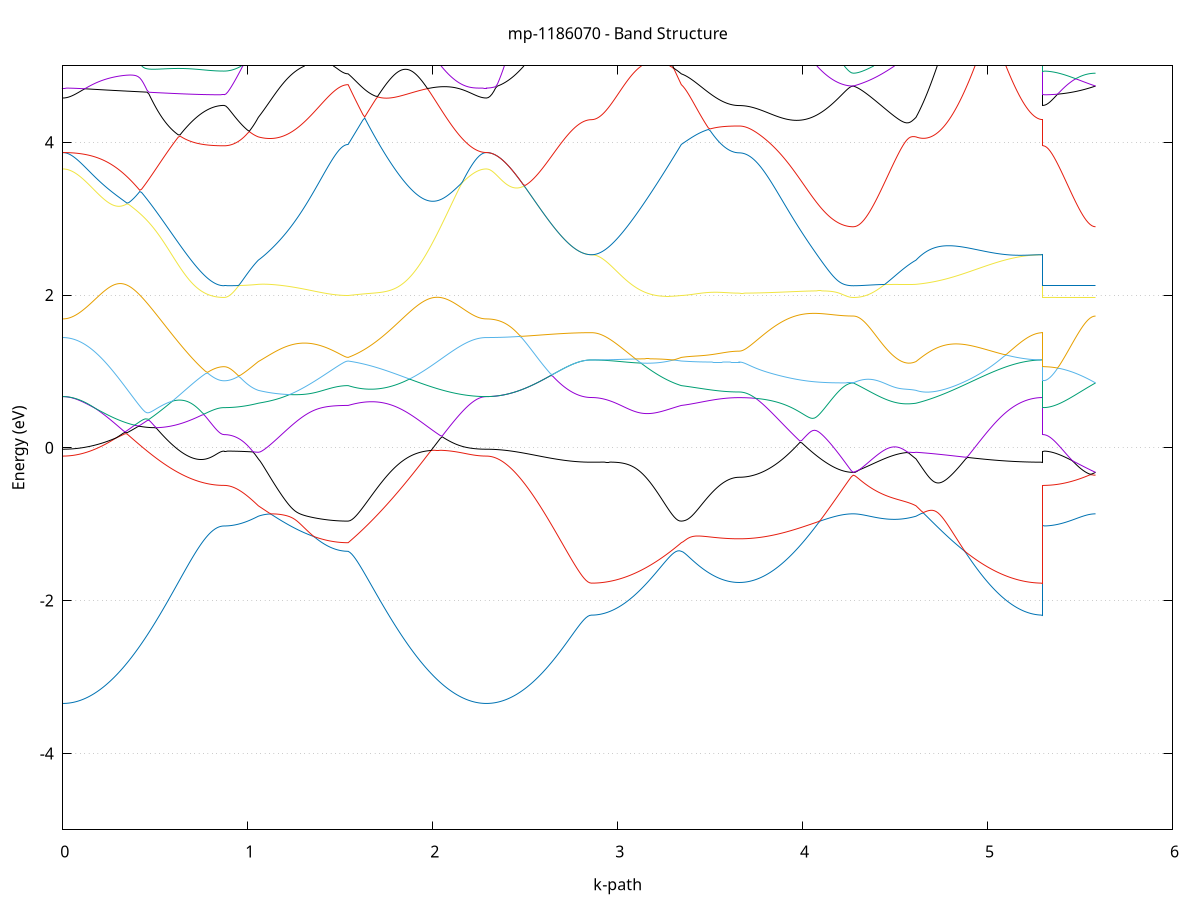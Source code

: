 set title 'mp-1186070 - Band Structure'
set xlabel 'k-path'
set ylabel 'Energy (eV)'
set grid y
set yrange [-5:5]
set terminal png size 800,600
set output 'mp-1186070_bands_gnuplot.png'
plot '-' using 1:2 with lines notitle, '-' using 1:2 with lines notitle, '-' using 1:2 with lines notitle, '-' using 1:2 with lines notitle, '-' using 1:2 with lines notitle, '-' using 1:2 with lines notitle, '-' using 1:2 with lines notitle, '-' using 1:2 with lines notitle, '-' using 1:2 with lines notitle, '-' using 1:2 with lines notitle, '-' using 1:2 with lines notitle, '-' using 1:2 with lines notitle, '-' using 1:2 with lines notitle, '-' using 1:2 with lines notitle, '-' using 1:2 with lines notitle, '-' using 1:2 with lines notitle, '-' using 1:2 with lines notitle, '-' using 1:2 with lines notitle, '-' using 1:2 with lines notitle, '-' using 1:2 with lines notitle, '-' using 1:2 with lines notitle, '-' using 1:2 with lines notitle, '-' using 1:2 with lines notitle, '-' using 1:2 with lines notitle, '-' using 1:2 with lines notitle, '-' using 1:2 with lines notitle, '-' using 1:2 with lines notitle, '-' using 1:2 with lines notitle, '-' using 1:2 with lines notitle, '-' using 1:2 with lines notitle, '-' using 1:2 with lines notitle, '-' using 1:2 with lines notitle, '-' using 1:2 with lines notitle, '-' using 1:2 with lines notitle, '-' using 1:2 with lines notitle, '-' using 1:2 with lines notitle, '-' using 1:2 with lines notitle, '-' using 1:2 with lines notitle, '-' using 1:2 with lines notitle, '-' using 1:2 with lines notitle, '-' using 1:2 with lines notitle, '-' using 1:2 with lines notitle, '-' using 1:2 with lines notitle, '-' using 1:2 with lines notitle, '-' using 1:2 with lines notitle, '-' using 1:2 with lines notitle, '-' using 1:2 with lines notitle, '-' using 1:2 with lines notitle
0.000000 -37.310084
0.009909 -37.310084
0.019818 -37.310084
0.029726 -37.310084
0.039635 -37.310084
0.049544 -37.310084
0.059453 -37.310084
0.069361 -37.310084
0.079270 -37.310084
0.089179 -37.310084
0.099088 -37.310084
0.108996 -37.310084
0.118905 -37.310084
0.128814 -37.310084
0.138723 -37.310084
0.148632 -37.310084
0.158540 -37.310084
0.168449 -37.309984
0.178358 -37.309984
0.188267 -37.309984
0.198175 -37.309984
0.208084 -37.309984
0.217993 -37.309984
0.227902 -37.309984
0.237810 -37.309984
0.247719 -37.309884
0.257628 -37.309884
0.267537 -37.309884
0.277446 -37.309884
0.287354 -37.309884
0.297263 -37.309884
0.307172 -37.309884
0.317081 -37.309884
0.326989 -37.309784
0.336898 -37.309784
0.346807 -37.309784
0.356716 -37.309784
0.366625 -37.309784
0.376533 -37.309784
0.386442 -37.309684
0.396351 -37.309684
0.406260 -37.309684
0.416168 -37.309684
0.426077 -37.309684
0.435986 -37.309684
0.445895 -37.309584
0.455803 -37.309584
0.465712 -37.309584
0.475621 -37.309584
0.485530 -37.309584
0.495439 -37.309584
0.505347 -37.309484
0.515256 -37.309484
0.525165 -37.309484
0.535074 -37.309484
0.544982 -37.309484
0.554891 -37.309384
0.564800 -37.309384
0.574709 -37.309384
0.584617 -37.309384
0.594526 -37.309384
0.604435 -37.309384
0.614344 -37.309384
0.624253 -37.309284
0.634161 -37.309284
0.644070 -37.309284
0.653979 -37.309284
0.663888 -37.309284
0.673796 -37.309284
0.683705 -37.309284
0.693614 -37.309284
0.703523 -37.309284
0.713431 -37.309184
0.723340 -37.309184
0.733249 -37.309184
0.743158 -37.309184
0.753067 -37.309184
0.762975 -37.309184
0.772884 -37.309184
0.782793 -37.309184
0.792702 -37.309184
0.802610 -37.309184
0.812519 -37.309184
0.822428 -37.309184
0.832337 -37.309184
0.842245 -37.309184
0.852154 -37.309184
0.862063 -37.309184
0.871972 -37.309184
0.871972 -37.309184
0.881720 -37.309184
0.891469 -37.309184
0.901217 -37.309184
0.910966 -37.309184
0.920714 -37.309184
0.930463 -37.309184
0.940211 -37.309184
0.949960 -37.309184
0.959708 -37.309184
0.969456 -37.309184
0.979205 -37.309184
0.988953 -37.309184
0.998702 -37.309184
1.008450 -37.309184
1.018199 -37.309184
1.027947 -37.309184
1.037696 -37.309284
1.047444 -37.309284
1.057193 -37.309284
1.057193 -37.309284
1.067103 -37.309284
1.077013 -37.309284
1.086924 -37.309284
1.096834 -37.309284
1.106744 -37.309284
1.116655 -37.309284
1.126565 -37.309284
1.136475 -37.309284
1.146386 -37.309384
1.156296 -37.309384
1.166206 -37.309384
1.176117 -37.309384
1.186027 -37.309384
1.195937 -37.309384
1.205848 -37.309384
1.215758 -37.309384
1.225668 -37.309484
1.235579 -37.309484
1.245489 -37.309484
1.255399 -37.309484
1.265310 -37.309484
1.275220 -37.309484
1.285130 -37.309484
1.295041 -37.309484
1.304951 -37.309584
1.314861 -37.309584
1.324772 -37.309584
1.334682 -37.309584
1.344592 -37.309584
1.354503 -37.309584
1.364413 -37.309584
1.374323 -37.309584
1.384234 -37.309584
1.394144 -37.309584
1.404054 -37.309684
1.413965 -37.309684
1.423875 -37.309684
1.433785 -37.309684
1.443696 -37.309684
1.453606 -37.309684
1.463516 -37.309684
1.473427 -37.309684
1.483337 -37.309684
1.493247 -37.309684
1.503158 -37.309684
1.513068 -37.309684
1.522978 -37.309684
1.532889 -37.309684
1.542799 -37.309684
1.542799 -37.309684
1.552766 -37.309684
1.562734 -37.309684
1.572701 -37.309684
1.582668 -37.309684
1.592635 -37.309684
1.602603 -37.309684
1.612570 -37.309684
1.622537 -37.309684
1.632505 -37.309684
1.642472 -37.309684
1.652439 -37.309684
1.662407 -37.309684
1.672374 -37.309684
1.682341 -37.309684
1.692309 -37.309584
1.702276 -37.309584
1.712243 -37.309684
1.722210 -37.309684
1.732178 -37.309684
1.742145 -37.309684
1.752112 -37.309684
1.762080 -37.309684
1.772047 -37.309684
1.782014 -37.309684
1.791982 -37.309684
1.801949 -37.309684
1.811916 -37.309684
1.821884 -37.309684
1.831851 -37.309684
1.841818 -37.309684
1.851785 -37.309684
1.861753 -37.309784
1.871720 -37.309784
1.881687 -37.309784
1.891655 -37.309784
1.901622 -37.309784
1.911589 -37.309784
1.921557 -37.309784
1.931524 -37.309784
1.941491 -37.309784
1.951459 -37.309884
1.961426 -37.309884
1.971393 -37.309884
1.981361 -37.309884
1.991328 -37.309884
2.001295 -37.309884
2.011262 -37.309884
2.021230 -37.309884
2.031197 -37.309884
2.041164 -37.309984
2.051132 -37.309984
2.061099 -37.309984
2.071066 -37.309984
2.081034 -37.309984
2.091001 -37.309984
2.100968 -37.309984
2.110936 -37.309984
2.120903 -37.309984
2.130870 -37.310084
2.140837 -37.310084
2.150805 -37.310084
2.160772 -37.310084
2.170739 -37.310084
2.180707 -37.310084
2.190674 -37.310084
2.200641 -37.310084
2.210609 -37.310084
2.220576 -37.310084
2.230543 -37.310084
2.240511 -37.310084
2.250478 -37.310084
2.260445 -37.310084
2.270412 -37.310084
2.280380 -37.310084
2.290347 -37.310084
2.290347 -37.310084
2.300318 -37.310084
2.310289 -37.310084
2.320260 -37.310084
2.330231 -37.310084
2.340202 -37.310084
2.350173 -37.310084
2.360144 -37.310084
2.370115 -37.310084
2.380086 -37.310084
2.390057 -37.310084
2.400027 -37.310084
2.409998 -37.310084
2.419969 -37.310084
2.429940 -37.310084
2.439911 -37.310084
2.449882 -37.310084
2.459853 -37.310084
2.469824 -37.310084
2.479795 -37.310084
2.489766 -37.310084
2.499737 -37.310084
2.509708 -37.310084
2.519679 -37.310084
2.529650 -37.310084
2.539621 -37.310084
2.549592 -37.310084
2.559563 -37.310084
2.569534 -37.310084
2.579504 -37.310084
2.589475 -37.310084
2.599446 -37.310084
2.609417 -37.310084
2.619388 -37.310084
2.629359 -37.310084
2.639330 -37.310084
2.649301 -37.310084
2.659272 -37.310084
2.669243 -37.310084
2.679214 -37.310084
2.689185 -37.310084
2.699156 -37.310084
2.709127 -37.310084
2.719098 -37.310084
2.729069 -37.310084
2.739040 -37.310084
2.749011 -37.310084
2.758982 -37.310084
2.768952 -37.310084
2.778923 -37.310084
2.788894 -37.310084
2.798865 -37.310084
2.808836 -37.310084
2.818807 -37.310084
2.828778 -37.310084
2.838749 -37.310084
2.848720 -37.310084
2.858691 -37.310084
2.858691 -37.310084
2.868601 -37.310084
2.878512 -37.310084
2.888422 -37.310084
2.898332 -37.310084
2.908243 -37.310084
2.918153 -37.310084
2.928063 -37.310084
2.937974 -37.310084
2.947884 -37.310084
2.957794 -37.310084
2.967705 -37.310084
2.977615 -37.310084
2.987525 -37.310084
2.997436 -37.310084
3.007346 -37.310084
3.017256 -37.310084
3.027167 -37.309984
3.037077 -37.309984
3.046987 -37.309984
3.056898 -37.309984
3.066808 -37.309984
3.076718 -37.309984
3.086629 -37.309984
3.096539 -37.309984
3.106449 -37.309984
3.116360 -37.309984
3.126270 -37.309884
3.136180 -37.309884
3.146091 -37.309884
3.156001 -37.309884
3.165911 -37.309884
3.175822 -37.309884
3.185732 -37.309884
3.195642 -37.309884
3.205553 -37.309884
3.215463 -37.309784
3.225373 -37.309784
3.235284 -37.309784
3.245194 -37.309784
3.255104 -37.309784
3.265015 -37.309784
3.274925 -37.309784
3.284835 -37.309784
3.294746 -37.309684
3.304656 -37.309684
3.314566 -37.309684
3.324477 -37.309684
3.334387 -37.309684
3.344297 -37.309684
3.344297 -37.309684
3.354075 -37.309684
3.363854 -37.309684
3.373632 -37.309684
3.383410 -37.309684
3.393188 -37.309684
3.402966 -37.309684
3.412744 -37.309684
3.422522 -37.309684
3.432301 -37.309684
3.442079 -37.309684
3.451857 -37.309684
3.461635 -37.309684
3.471413 -37.309684
3.481191 -37.309684
3.490970 -37.309684
3.500748 -37.309684
3.510526 -37.309684
3.520304 -37.309684
3.530082 -37.309684
3.539860 -37.309684
3.549639 -37.309684
3.559417 -37.309684
3.569195 -37.309584
3.578973 -37.309684
3.588751 -37.309684
3.598529 -37.309684
3.608307 -37.309684
3.618086 -37.309684
3.627864 -37.309684
3.637642 -37.309684
3.647420 -37.309684
3.657198 -37.309684
3.657198 -37.309584
3.667143 -37.309684
3.677088 -37.309584
3.687033 -37.309684
3.696977 -37.309684
3.706922 -37.309684
3.716867 -37.309684
3.726812 -37.309584
3.736757 -37.309584
3.746701 -37.309584
3.756646 -37.309584
3.766591 -37.309584
3.776536 -37.309584
3.786481 -37.309584
3.796425 -37.309584
3.806370 -37.309584
3.816315 -37.309584
3.826260 -37.309584
3.836205 -37.309584
3.846149 -37.309584
3.856094 -37.309484
3.866039 -37.309484
3.875984 -37.309484
3.885929 -37.309484
3.895873 -37.309484
3.905818 -37.309484
3.915763 -37.309484
3.925708 -37.309484
3.935653 -37.309384
3.945597 -37.309384
3.955542 -37.309384
3.965487 -37.309384
3.975432 -37.309384
3.985376 -37.309384
3.995321 -37.309384
4.005266 -37.309384
4.015211 -37.309384
4.025156 -37.309284
4.035100 -37.309284
4.045045 -37.309284
4.054990 -37.309284
4.064935 -37.309284
4.074880 -37.309284
4.084824 -37.309284
4.094769 -37.309284
4.104714 -37.309284
4.114659 -37.309184
4.124604 -37.309184
4.134548 -37.309184
4.144493 -37.309184
4.154438 -37.309184
4.164383 -37.309184
4.174328 -37.309184
4.184272 -37.309184
4.194217 -37.309184
4.204162 -37.309184
4.214107 -37.309184
4.224052 -37.309184
4.233996 -37.309184
4.243941 -37.309184
4.253886 -37.309184
4.263831 -37.309184
4.273775 -37.309184
4.273775 -37.309184
4.283752 -37.309184
4.293729 -37.309184
4.303705 -37.309184
4.313682 -37.309184
4.323659 -37.309184
4.333635 -37.309184
4.343612 -37.309184
4.353589 -37.309184
4.363565 -37.309184
4.373542 -37.309184
4.383518 -37.309184
4.393495 -37.309184
4.403472 -37.309184
4.413448 -37.309184
4.423425 -37.309184
4.433402 -37.309184
4.443378 -37.309184
4.453355 -37.309184
4.463332 -37.309184
4.473308 -37.309184
4.483285 -37.309184
4.493261 -37.309184
4.503238 -37.309184
4.513215 -37.309184
4.523191 -37.309184
4.533168 -37.309184
4.543145 -37.309184
4.553121 -37.309184
4.563098 -37.309184
4.573075 -37.309184
4.583051 -37.309284
4.593028 -37.309284
4.603004 -37.309284
4.612981 -37.309284
4.612981 -37.309284
4.622934 -37.309284
4.632887 -37.309284
4.642840 -37.309284
4.652793 -37.309284
4.662746 -37.309284
4.672699 -37.309284
4.682652 -37.309384
4.692604 -37.309384
4.702557 -37.309384
4.712510 -37.309384
4.722463 -37.309384
4.732416 -37.309384
4.742369 -37.309384
4.752322 -37.309484
4.762275 -37.309484
4.772228 -37.309484
4.782181 -37.309484
4.792134 -37.309484
4.802086 -37.309484
4.812039 -37.309584
4.821992 -37.309584
4.831945 -37.309584
4.841898 -37.309584
4.851851 -37.309584
4.861804 -37.309684
4.871757 -37.309684
4.881710 -37.309684
4.891663 -37.309684
4.901616 -37.309684
4.911568 -37.309684
4.921521 -37.309684
4.931474 -37.309784
4.941427 -37.309784
4.951380 -37.309784
4.961333 -37.309784
4.971286 -37.309784
4.981239 -37.309884
4.991192 -37.309884
5.001145 -37.309884
5.011098 -37.309884
5.021051 -37.309884
5.031003 -37.309884
5.040956 -37.309884
5.050909 -37.309984
5.060862 -37.309984
5.070815 -37.309984
5.080768 -37.309984
5.090721 -37.309984
5.100674 -37.309984
5.110627 -37.309984
5.120580 -37.309984
5.130533 -37.309984
5.140485 -37.309984
5.150438 -37.310084
5.160391 -37.310084
5.170344 -37.310084
5.180297 -37.310084
5.190250 -37.310084
5.200203 -37.310084
5.210156 -37.310084
5.220109 -37.310084
5.230062 -37.310084
5.240015 -37.310084
5.249967 -37.310084
5.259920 -37.310084
5.269873 -37.310084
5.279826 -37.310084
5.289779 -37.310084
5.299732 -37.310084
5.299732 -37.309184
5.309531 -37.309184
5.319330 -37.309184
5.329129 -37.309184
5.338928 -37.309184
5.348727 -37.309184
5.358526 -37.309184
5.368325 -37.309184
5.378124 -37.309184
5.387923 -37.309184
5.397722 -37.309184
5.407521 -37.309184
5.417320 -37.309184
5.427119 -37.309184
5.436919 -37.309184
5.446718 -37.309184
5.456517 -37.309184
5.466316 -37.309184
5.476115 -37.309184
5.485914 -37.309184
5.495713 -37.309184
5.505512 -37.309184
5.515311 -37.309184
5.525110 -37.309184
5.534909 -37.309184
5.544708 -37.309184
5.554507 -37.309184
5.564306 -37.309184
5.574105 -37.309184
5.583904 -37.309184
e
0.000000 -24.174684
0.009909 -24.174684
0.019818 -24.174684
0.029726 -24.174684
0.039635 -24.174784
0.049544 -24.174784
0.059453 -24.174784
0.069361 -24.174884
0.079270 -24.174884
0.089179 -24.174984
0.099088 -24.174984
0.108996 -24.175084
0.118905 -24.175184
0.128814 -24.175184
0.138723 -24.175284
0.148632 -24.175384
0.158540 -24.175484
0.168449 -24.175584
0.178358 -24.175684
0.188267 -24.175784
0.198175 -24.175884
0.208084 -24.175984
0.217993 -24.176084
0.227902 -24.176184
0.237810 -24.176284
0.247719 -24.176384
0.257628 -24.176584
0.267537 -24.176684
0.277446 -24.176784
0.287354 -24.176884
0.297263 -24.177084
0.307172 -24.177184
0.317081 -24.177284
0.326989 -24.177384
0.336898 -24.177584
0.346807 -24.177684
0.356716 -24.177784
0.366625 -24.177984
0.376533 -24.178084
0.386442 -24.178184
0.396351 -24.178384
0.406260 -24.178484
0.416168 -24.178584
0.426077 -24.178684
0.435986 -24.178884
0.445895 -24.178984
0.455803 -24.179084
0.465712 -24.179184
0.475621 -24.179384
0.485530 -24.179484
0.495439 -24.179584
0.505347 -24.179684
0.515256 -24.179784
0.525165 -24.179984
0.535074 -24.180084
0.544982 -24.180184
0.554891 -24.180284
0.564800 -24.180384
0.574709 -24.180484
0.584617 -24.180584
0.594526 -24.180684
0.604435 -24.180784
0.614344 -24.180884
0.624253 -24.180984
0.634161 -24.181084
0.644070 -24.181184
0.653979 -24.181284
0.663888 -24.181284
0.673796 -24.181384
0.683705 -24.181484
0.693614 -24.181584
0.703523 -24.181584
0.713431 -24.181684
0.723340 -24.181684
0.733249 -24.181784
0.743158 -24.181884
0.753067 -24.181884
0.762975 -24.181884
0.772884 -24.181984
0.782793 -24.181984
0.792702 -24.182084
0.802610 -24.182084
0.812519 -24.182084
0.822428 -24.182084
0.832337 -24.182184
0.842245 -24.182184
0.852154 -24.182184
0.862063 -24.182184
0.871972 -24.182184
0.871972 -24.182184
0.881720 -24.182184
0.891469 -24.182084
0.901217 -24.182084
0.910966 -24.181984
0.920714 -24.181984
0.930463 -24.181884
0.940211 -24.181784
0.949960 -24.181584
0.959708 -24.181484
0.969456 -24.181284
0.979205 -24.181084
0.988953 -24.180884
0.998702 -24.180684
1.008450 -24.180484
1.018199 -24.180184
1.027947 -24.179984
1.037696 -24.179684
1.047444 -24.179384
1.057193 -24.179084
1.057193 -24.179084
1.067103 -24.178984
1.077013 -24.178984
1.086924 -24.179084
1.096834 -24.179084
1.106744 -24.179084
1.116655 -24.179084
1.126565 -24.178984
1.136475 -24.178984
1.146386 -24.178984
1.156296 -24.178984
1.166206 -24.178884
1.176117 -24.178884
1.186027 -24.178784
1.195937 -24.178784
1.205848 -24.178684
1.215758 -24.178584
1.225668 -24.178584
1.235579 -24.178484
1.245489 -24.178384
1.255399 -24.178284
1.265310 -24.178184
1.275220 -24.178084
1.285130 -24.177984
1.295041 -24.177884
1.304951 -24.177784
1.314861 -24.177684
1.324772 -24.177584
1.334682 -24.177484
1.344592 -24.177384
1.354503 -24.177184
1.364413 -24.177084
1.374323 -24.176984
1.384234 -24.176884
1.394144 -24.176784
1.404054 -24.176684
1.413965 -24.176484
1.423875 -24.176384
1.433785 -24.176284
1.443696 -24.176184
1.453606 -24.176084
1.463516 -24.175984
1.473427 -24.175884
1.483337 -24.175784
1.493247 -24.175684
1.503158 -24.175584
1.513068 -24.175484
1.522978 -24.175484
1.532889 -24.175384
1.542799 -24.175384
1.542799 -24.175384
1.552766 -24.175284
1.562734 -24.175184
1.572701 -24.174984
1.582668 -24.174884
1.592635 -24.174784
1.602603 -24.174684
1.612570 -24.174584
1.622537 -24.174484
1.632505 -24.174384
1.642472 -24.174284
1.652439 -24.174184
1.662407 -24.174084
1.672374 -24.173984
1.682341 -24.173884
1.692309 -24.173884
1.702276 -24.173784
1.712243 -24.173784
1.722210 -24.173784
1.732178 -24.173684
1.742145 -24.173684
1.752112 -24.173684
1.762080 -24.173684
1.772047 -24.173684
1.782014 -24.173584
1.791982 -24.173584
1.801949 -24.173584
1.811916 -24.173584
1.821884 -24.173584
1.831851 -24.173484
1.841818 -24.173484
1.851785 -24.173484
1.861753 -24.173484
1.871720 -24.173484
1.881687 -24.173384
1.891655 -24.173384
1.901622 -24.173384
1.911589 -24.173384
1.921557 -24.173284
1.931524 -24.173284
1.941491 -24.173284
1.951459 -24.173284
1.961426 -24.173284
1.971393 -24.173184
1.981361 -24.173184
1.991328 -24.173184
2.001295 -24.173284
2.011262 -24.173384
2.021230 -24.173484
2.031197 -24.173584
2.041164 -24.173684
2.051132 -24.173784
2.061099 -24.173784
2.071066 -24.173884
2.081034 -24.173984
2.091001 -24.174084
2.100968 -24.174084
2.110936 -24.174184
2.120903 -24.174284
2.130870 -24.174284
2.140837 -24.174384
2.150805 -24.174384
2.160772 -24.174484
2.170739 -24.174484
2.180707 -24.174484
2.190674 -24.174584
2.200641 -24.174584
2.210609 -24.174584
2.220576 -24.174584
2.230543 -24.174684
2.240511 -24.174684
2.250478 -24.174684
2.260445 -24.174684
2.270412 -24.174684
2.280380 -24.174684
2.290347 -24.174684
2.290347 -24.174684
2.300318 -24.174684
2.310289 -24.174784
2.320260 -24.174884
2.330231 -24.174984
2.340202 -24.175084
2.350173 -24.175184
2.360144 -24.175384
2.370115 -24.175484
2.380086 -24.175684
2.390057 -24.175784
2.400027 -24.175984
2.409998 -24.176084
2.419969 -24.176284
2.429940 -24.176484
2.439911 -24.176584
2.449882 -24.176784
2.459853 -24.176984
2.469824 -24.177084
2.479795 -24.177284
2.489766 -24.177384
2.499737 -24.177584
2.509708 -24.177684
2.519679 -24.177884
2.529650 -24.177984
2.539621 -24.178184
2.549592 -24.178284
2.559563 -24.178384
2.569534 -24.178584
2.579504 -24.178684
2.589475 -24.178784
2.599446 -24.178884
2.609417 -24.179084
2.619388 -24.179184
2.629359 -24.179284
2.639330 -24.179384
2.649301 -24.179484
2.659272 -24.179584
2.669243 -24.179684
2.679214 -24.179784
2.689185 -24.179884
2.699156 -24.179884
2.709127 -24.179984
2.719098 -24.180084
2.729069 -24.180184
2.739040 -24.180184
2.749011 -24.180284
2.758982 -24.180284
2.768952 -24.180384
2.778923 -24.180384
2.788894 -24.180484
2.798865 -24.180484
2.808836 -24.180484
2.818807 -24.180484
2.828778 -24.180584
2.838749 -24.180584
2.848720 -24.180584
2.858691 -24.180584
2.858691 -24.180584
2.868601 -24.180584
2.878512 -24.180584
2.888422 -24.180584
2.898332 -24.180484
2.908243 -24.180484
2.918153 -24.180484
2.928063 -24.180384
2.937974 -24.180384
2.947884 -24.180284
2.957794 -24.180284
2.967705 -24.180184
2.977615 -24.180084
2.987525 -24.180084
2.997436 -24.179984
3.007346 -24.179884
3.017256 -24.179784
3.027167 -24.179684
3.037077 -24.179584
3.046987 -24.179484
3.056898 -24.179384
3.066808 -24.179284
3.076718 -24.179184
3.086629 -24.179084
3.096539 -24.178884
3.106449 -24.178784
3.116360 -24.178684
3.126270 -24.178484
3.136180 -24.178384
3.146091 -24.178284
3.156001 -24.178084
3.165911 -24.177984
3.175822 -24.177784
3.185732 -24.177684
3.195642 -24.177484
3.205553 -24.177384
3.215463 -24.177284
3.225373 -24.177084
3.235284 -24.176984
3.245194 -24.176784
3.255104 -24.176684
3.265015 -24.176484
3.274925 -24.176384
3.284835 -24.176184
3.294746 -24.176084
3.304656 -24.175884
3.314566 -24.175784
3.324477 -24.175684
3.334387 -24.175484
3.344297 -24.175384
3.344297 -24.175384
3.354075 -24.175384
3.363854 -24.175284
3.373632 -24.175184
3.383410 -24.175184
3.393188 -24.175084
3.402966 -24.175084
3.412744 -24.174984
3.422522 -24.174984
3.432301 -24.174884
3.442079 -24.174784
3.451857 -24.174784
3.461635 -24.174684
3.471413 -24.174684
3.481191 -24.174584
3.490970 -24.174484
3.500748 -24.174484
3.510526 -24.174384
3.520304 -24.174384
3.530082 -24.174284
3.539860 -24.174284
3.549639 -24.174184
3.559417 -24.174184
3.569195 -24.174184
3.578973 -24.174084
3.588751 -24.174084
3.598529 -24.174084
3.608307 -24.173984
3.618086 -24.173984
3.627864 -24.173984
3.637642 -24.173984
3.647420 -24.173984
3.657198 -24.173984
3.657198 -24.173984
3.667143 -24.173984
3.677088 -24.173984
3.687033 -24.173984
3.696977 -24.173984
3.706922 -24.174084
3.716867 -24.174084
3.726812 -24.174084
3.736757 -24.174184
3.746701 -24.174184
3.756646 -24.174284
3.766591 -24.174284
3.776536 -24.174384
3.786481 -24.174484
3.796425 -24.174484
3.806370 -24.174584
3.816315 -24.174684
3.826260 -24.174784
3.836205 -24.174884
3.846149 -24.174884
3.856094 -24.174984
3.866039 -24.175084
3.875984 -24.175184
3.885929 -24.175284
3.895873 -24.175384
3.905818 -24.175584
3.915763 -24.175684
3.925708 -24.175784
3.935653 -24.175984
3.945597 -24.176284
3.955542 -24.176584
3.965487 -24.176884
3.975432 -24.177184
3.985376 -24.177484
3.995321 -24.177684
4.005266 -24.177984
4.015211 -24.178284
4.025156 -24.178484
4.035100 -24.178784
4.045045 -24.178984
4.054990 -24.179284
4.064935 -24.179484
4.074880 -24.179684
4.084824 -24.179884
4.094769 -24.180084
4.104714 -24.180284
4.114659 -24.180484
4.124604 -24.180584
4.134548 -24.180784
4.144493 -24.180884
4.154438 -24.181084
4.164383 -24.181184
4.174328 -24.181284
4.184272 -24.181384
4.194217 -24.181484
4.204162 -24.181584
4.214107 -24.181584
4.224052 -24.181684
4.233996 -24.181784
4.243941 -24.181784
4.253886 -24.181784
4.263831 -24.181784
4.273775 -24.181784
4.273775 -24.181784
4.283752 -24.181784
4.293729 -24.181784
4.303705 -24.181784
4.313682 -24.181784
4.323659 -24.181784
4.333635 -24.181784
4.343612 -24.181784
4.353589 -24.181784
4.363565 -24.181684
4.373542 -24.181684
4.383518 -24.181684
4.393495 -24.181584
4.403472 -24.181584
4.413448 -24.181484
4.423425 -24.181484
4.433402 -24.181384
4.443378 -24.181284
4.453355 -24.181184
4.463332 -24.181184
4.473308 -24.181084
4.483285 -24.180984
4.493261 -24.180884
4.503238 -24.180684
4.513215 -24.180584
4.523191 -24.180484
4.533168 -24.180384
4.543145 -24.180184
4.553121 -24.180084
4.563098 -24.179884
4.573075 -24.179784
4.583051 -24.179584
4.593028 -24.179384
4.603004 -24.179284
4.612981 -24.179084
4.612981 -24.179084
4.622934 -24.178984
4.632887 -24.179084
4.642840 -24.179084
4.652793 -24.179184
4.662746 -24.179184
4.672699 -24.179284
4.682652 -24.179284
4.692604 -24.179284
4.702557 -24.179384
4.712510 -24.179384
4.722463 -24.179384
4.732416 -24.179484
4.742369 -24.179484
4.752322 -24.179484
4.762275 -24.179584
4.772228 -24.179584
4.782181 -24.179584
4.792134 -24.179684
4.802086 -24.179684
4.812039 -24.179684
4.821992 -24.179684
4.831945 -24.179784
4.841898 -24.179784
4.851851 -24.179784
4.861804 -24.179784
4.871757 -24.179884
4.881710 -24.179884
4.891663 -24.179884
4.901616 -24.179884
4.911568 -24.179984
4.921521 -24.179984
4.931474 -24.179984
4.941427 -24.179984
4.951380 -24.179984
4.961333 -24.180084
4.971286 -24.180084
4.981239 -24.180084
4.991192 -24.180084
5.001145 -24.180184
5.011098 -24.180184
5.021051 -24.180184
5.031003 -24.180184
5.040956 -24.180184
5.050909 -24.180284
5.060862 -24.180284
5.070815 -24.180284
5.080768 -24.180284
5.090721 -24.180284
5.100674 -24.180384
5.110627 -24.180384
5.120580 -24.180384
5.130533 -24.180384
5.140485 -24.180384
5.150438 -24.180484
5.160391 -24.180484
5.170344 -24.180484
5.180297 -24.180484
5.190250 -24.180484
5.200203 -24.180484
5.210156 -24.180484
5.220109 -24.180484
5.230062 -24.180584
5.240015 -24.180584
5.249967 -24.180584
5.259920 -24.180584
5.269873 -24.180584
5.279826 -24.180584
5.289779 -24.180584
5.299732 -24.180584
5.299732 -24.182184
5.309531 -24.182184
5.319330 -24.182184
5.329129 -24.182184
5.338928 -24.182184
5.348727 -24.182184
5.358526 -24.182184
5.368325 -24.182084
5.378124 -24.182084
5.387923 -24.182084
5.397722 -24.182084
5.407521 -24.182084
5.417320 -24.182084
5.427119 -24.182084
5.436919 -24.181984
5.446718 -24.181984
5.456517 -24.181984
5.466316 -24.181984
5.476115 -24.181984
5.485914 -24.181884
5.495713 -24.181884
5.505512 -24.181884
5.515311 -24.181884
5.525110 -24.181884
5.534909 -24.181884
5.544708 -24.181884
5.554507 -24.181884
5.564306 -24.181784
5.574105 -24.181784
5.583904 -24.181784
e
0.000000 -24.174684
0.009909 -24.174684
0.019818 -24.174684
0.029726 -24.174584
0.039635 -24.174584
0.049544 -24.174484
0.059453 -24.174384
0.069361 -24.174284
0.079270 -24.174084
0.089179 -24.173984
0.099088 -24.173784
0.108996 -24.173584
0.118905 -24.173384
0.128814 -24.173184
0.138723 -24.172984
0.148632 -24.172884
0.158540 -24.172984
0.168449 -24.172984
0.178358 -24.172984
0.188267 -24.173084
0.198175 -24.173084
0.208084 -24.173184
0.217993 -24.173184
0.227902 -24.173284
0.237810 -24.173284
0.247719 -24.173384
0.257628 -24.173384
0.267537 -24.173484
0.277446 -24.173484
0.287354 -24.173584
0.297263 -24.173584
0.307172 -24.173684
0.317081 -24.173684
0.326989 -24.173784
0.336898 -24.173784
0.346807 -24.173884
0.356716 -24.173984
0.366625 -24.173984
0.376533 -24.174084
0.386442 -24.174184
0.396351 -24.174184
0.406260 -24.174284
0.416168 -24.174384
0.426077 -24.174384
0.435986 -24.174484
0.445895 -24.174584
0.455803 -24.174584
0.465712 -24.174684
0.475621 -24.174784
0.485530 -24.174784
0.495439 -24.174884
0.505347 -24.174884
0.515256 -24.174984
0.525165 -24.175084
0.535074 -24.175084
0.544982 -24.175184
0.554891 -24.175284
0.564800 -24.175284
0.574709 -24.175384
0.584617 -24.175384
0.594526 -24.175484
0.604435 -24.175584
0.614344 -24.175584
0.624253 -24.175684
0.634161 -24.175684
0.644070 -24.175784
0.653979 -24.175784
0.663888 -24.175884
0.673796 -24.175884
0.683705 -24.175984
0.693614 -24.175984
0.703523 -24.175984
0.713431 -24.176284
0.723340 -24.176484
0.733249 -24.176684
0.743158 -24.176884
0.753067 -24.176984
0.762975 -24.177184
0.772884 -24.177384
0.782793 -24.177484
0.792702 -24.177684
0.802610 -24.177784
0.812519 -24.177884
0.822428 -24.177984
0.832337 -24.177984
0.842245 -24.178084
0.852154 -24.178084
0.862063 -24.178184
0.871972 -24.178184
0.871972 -24.178184
0.881720 -24.178184
0.891469 -24.178184
0.901217 -24.178184
0.910966 -24.178184
0.920714 -24.178284
0.930463 -24.178284
0.940211 -24.178384
0.949960 -24.178384
0.959708 -24.178484
0.969456 -24.178484
0.979205 -24.178584
0.988953 -24.178584
0.998702 -24.178684
1.008450 -24.178684
1.018199 -24.178784
1.027947 -24.178784
1.037696 -24.178884
1.047444 -24.178884
1.057193 -24.178984
1.057193 -24.178984
1.067103 -24.178884
1.077013 -24.178584
1.086924 -24.178384
1.096834 -24.178084
1.106744 -24.177784
1.116655 -24.177584
1.126565 -24.177284
1.136475 -24.176984
1.146386 -24.176684
1.156296 -24.176384
1.166206 -24.176084
1.176117 -24.175784
1.186027 -24.175484
1.195937 -24.175084
1.205848 -24.174784
1.215758 -24.174384
1.225668 -24.174084
1.235579 -24.173684
1.245489 -24.173584
1.255399 -24.173584
1.265310 -24.173584
1.275220 -24.173584
1.285130 -24.173584
1.295041 -24.173684
1.304951 -24.173684
1.314861 -24.173684
1.324772 -24.173784
1.334682 -24.173784
1.344592 -24.173784
1.354503 -24.173784
1.364413 -24.173884
1.374323 -24.173884
1.384234 -24.173984
1.394144 -24.173984
1.404054 -24.173984
1.413965 -24.174084
1.423875 -24.174084
1.433785 -24.174184
1.443696 -24.174284
1.453606 -24.174284
1.463516 -24.174384
1.473427 -24.174384
1.483337 -24.174484
1.493247 -24.174484
1.503158 -24.174584
1.513068 -24.174584
1.522978 -24.174684
1.532889 -24.174684
1.542799 -24.174684
1.542799 -24.174684
1.552766 -24.174584
1.562734 -24.174484
1.572701 -24.174484
1.582668 -24.174384
1.592635 -24.174284
1.602603 -24.174184
1.612570 -24.174184
1.622537 -24.174084
1.632505 -24.174084
1.642472 -24.173984
1.652439 -24.173984
1.662407 -24.173884
1.672374 -24.173884
1.682341 -24.173884
1.692309 -24.173784
1.702276 -24.173784
1.712243 -24.173684
1.722210 -24.173584
1.732178 -24.173584
1.742145 -24.173484
1.752112 -24.173484
1.762080 -24.173384
1.772047 -24.173284
1.782014 -24.173284
1.791982 -24.173184
1.801949 -24.173184
1.811916 -24.173184
1.821884 -24.173084
1.831851 -24.173084
1.841818 -24.173084
1.851785 -24.172984
1.861753 -24.172984
1.871720 -24.172984
1.881687 -24.172884
1.891655 -24.172884
1.901622 -24.172884
1.911589 -24.172884
1.921557 -24.172784
1.931524 -24.172784
1.941491 -24.172784
1.951459 -24.172784
1.961426 -24.172784
1.971393 -24.172884
1.981361 -24.172984
1.991328 -24.173184
2.001295 -24.173184
2.011262 -24.173084
2.021230 -24.173084
2.031197 -24.173084
2.041164 -24.173084
2.051132 -24.172984
2.061099 -24.172984
2.071066 -24.172984
2.081034 -24.172984
2.091001 -24.173084
2.100968 -24.173184
2.110936 -24.173384
2.120903 -24.173484
2.130870 -24.173684
2.140837 -24.173784
2.150805 -24.173884
2.160772 -24.173984
2.170739 -24.174084
2.180707 -24.174184
2.190674 -24.174284
2.200641 -24.174384
2.210609 -24.174384
2.220576 -24.174484
2.230543 -24.174584
2.240511 -24.174584
2.250478 -24.174584
2.260445 -24.174684
2.270412 -24.174684
2.280380 -24.174684
2.290347 -24.174684
2.290347 -24.174684
2.300318 -24.174684
2.310289 -24.174784
2.320260 -24.174784
2.330231 -24.174984
2.340202 -24.175084
2.350173 -24.175184
2.360144 -24.175384
2.370115 -24.175484
2.380086 -24.175684
2.390057 -24.175784
2.400027 -24.175984
2.409998 -24.176084
2.419969 -24.176284
2.429940 -24.176484
2.439911 -24.176584
2.449882 -24.176784
2.459853 -24.176984
2.469824 -24.177084
2.479795 -24.177284
2.489766 -24.177384
2.499737 -24.177584
2.509708 -24.177684
2.519679 -24.177884
2.529650 -24.177984
2.539621 -24.178184
2.549592 -24.178284
2.559563 -24.178384
2.569534 -24.178584
2.579504 -24.178684
2.589475 -24.178784
2.599446 -24.178884
2.609417 -24.179084
2.619388 -24.179184
2.629359 -24.179284
2.639330 -24.179384
2.649301 -24.179484
2.659272 -24.179584
2.669243 -24.179684
2.679214 -24.179784
2.689185 -24.179884
2.699156 -24.179884
2.709127 -24.179984
2.719098 -24.180084
2.729069 -24.180184
2.739040 -24.180184
2.749011 -24.180284
2.758982 -24.180284
2.768952 -24.180384
2.778923 -24.180384
2.788894 -24.180484
2.798865 -24.180484
2.808836 -24.180484
2.818807 -24.180484
2.828778 -24.180584
2.838749 -24.180584
2.848720 -24.180584
2.858691 -24.180584
2.858691 -24.180584
2.868601 -24.180584
2.878512 -24.180584
2.888422 -24.180484
2.898332 -24.180484
2.908243 -24.180484
2.918153 -24.180384
2.928063 -24.180384
2.937974 -24.180284
2.947884 -24.180284
2.957794 -24.180184
2.967705 -24.180084
2.977615 -24.179984
2.987525 -24.179984
2.997436 -24.179884
3.007346 -24.179784
3.017256 -24.179584
3.027167 -24.179484
3.037077 -24.179384
3.046987 -24.179284
3.056898 -24.179084
3.066808 -24.178984
3.076718 -24.178884
3.086629 -24.178684
3.096539 -24.178584
3.106449 -24.178384
3.116360 -24.178184
3.126270 -24.178084
3.136180 -24.177884
3.146091 -24.177684
3.156001 -24.177584
3.165911 -24.177384
3.175822 -24.177184
3.185732 -24.177084
3.195642 -24.176884
3.205553 -24.176684
3.215463 -24.176584
3.225373 -24.176384
3.235284 -24.176184
3.245194 -24.176084
3.255104 -24.175884
3.265015 -24.175684
3.274925 -24.175584
3.284835 -24.175484
3.294746 -24.175284
3.304656 -24.175184
3.314566 -24.175084
3.324477 -24.174884
3.334387 -24.174784
3.344297 -24.174684
3.344297 -24.174684
3.354075 -24.174684
3.363854 -24.174584
3.373632 -24.174584
3.383410 -24.174584
3.393188 -24.174484
3.402966 -24.174484
3.412744 -24.174384
3.422522 -24.174384
3.432301 -24.174384
3.442079 -24.174284
3.451857 -24.174284
3.461635 -24.174284
3.471413 -24.174184
3.481191 -24.174184
3.490970 -24.174184
3.500748 -24.174084
3.510526 -24.174084
3.520304 -24.174084
3.530082 -24.174084
3.539860 -24.173984
3.549639 -24.173984
3.559417 -24.173984
3.569195 -24.173984
3.578973 -24.173984
3.588751 -24.173984
3.598529 -24.173884
3.608307 -24.173884
3.618086 -24.173884
3.627864 -24.173884
3.637642 -24.173884
3.647420 -24.173884
3.657198 -24.173884
3.657198 -24.173884
3.667143 -24.173884
3.677088 -24.173884
3.687033 -24.173884
3.696977 -24.173884
3.706922 -24.173884
3.716867 -24.173884
3.726812 -24.173884
3.736757 -24.173884
3.746701 -24.173984
3.756646 -24.173984
3.766591 -24.173984
3.776536 -24.173984
3.786481 -24.173984
3.796425 -24.173984
3.806370 -24.173984
3.816315 -24.174084
3.826260 -24.174084
3.836205 -24.174084
3.846149 -24.174084
3.856094 -24.174084
3.866039 -24.174184
3.875984 -24.174184
3.885929 -24.174384
3.895873 -24.174684
3.905818 -24.174984
3.915763 -24.175284
3.925708 -24.175584
3.935653 -24.175884
3.945597 -24.175984
3.955542 -24.176084
3.965487 -24.176184
3.975432 -24.176284
3.985376 -24.176484
3.995321 -24.176584
4.005266 -24.176684
4.015211 -24.176784
4.025156 -24.176884
4.035100 -24.176984
4.045045 -24.177084
4.054990 -24.177184
4.064935 -24.177284
4.074880 -24.177384
4.084824 -24.177484
4.094769 -24.177584
4.104714 -24.177684
4.114659 -24.177784
4.124604 -24.177884
4.134548 -24.177984
4.144493 -24.178084
4.154438 -24.178084
4.164383 -24.178184
4.174328 -24.178284
4.184272 -24.178284
4.194217 -24.178384
4.204162 -24.178384
4.214107 -24.178384
4.224052 -24.178484
4.233996 -24.178484
4.243941 -24.178484
4.253886 -24.178484
4.263831 -24.178484
4.273775 -24.178584
4.273775 -24.178584
4.283752 -24.178584
4.293729 -24.178484
4.303705 -24.178484
4.313682 -24.178484
4.323659 -24.178484
4.333635 -24.178484
4.343612 -24.178484
4.353589 -24.178484
4.363565 -24.178484
4.373542 -24.178484
4.383518 -24.178484
4.393495 -24.178484
4.403472 -24.178484
4.413448 -24.178484
4.423425 -24.178484
4.433402 -24.178484
4.443378 -24.178484
4.453355 -24.178484
4.463332 -24.178484
4.473308 -24.178484
4.483285 -24.178584
4.493261 -24.178584
4.503238 -24.178584
4.513215 -24.178584
4.523191 -24.178684
4.533168 -24.178684
4.543145 -24.178684
4.553121 -24.178784
4.563098 -24.178784
4.573075 -24.178784
4.583051 -24.178884
4.593028 -24.178884
4.603004 -24.178984
4.612981 -24.178984
4.612981 -24.178984
4.622934 -24.178784
4.632887 -24.178384
4.642840 -24.178084
4.652793 -24.177684
4.662746 -24.177284
4.672699 -24.176884
4.682652 -24.176484
4.692604 -24.176084
4.702557 -24.175684
4.712510 -24.175184
4.722463 -24.174784
4.732416 -24.174284
4.742369 -24.173884
4.752322 -24.173484
4.762275 -24.173584
4.772228 -24.173584
4.782181 -24.173684
4.792134 -24.173684
4.802086 -24.173784
4.812039 -24.173884
4.821992 -24.173984
4.831945 -24.173984
4.841898 -24.174084
4.851851 -24.174184
4.861804 -24.174284
4.871757 -24.174384
4.881710 -24.174484
4.891663 -24.174584
4.901616 -24.174784
4.911568 -24.174884
4.921521 -24.174984
4.931474 -24.175184
4.941427 -24.175284
4.951380 -24.175484
4.961333 -24.175684
4.971286 -24.175784
4.981239 -24.175984
4.991192 -24.176184
5.001145 -24.176384
5.011098 -24.176584
5.021051 -24.176784
5.031003 -24.176984
5.040956 -24.177184
5.050909 -24.177384
5.060862 -24.177584
5.070815 -24.177784
5.080768 -24.177984
5.090721 -24.178184
5.100674 -24.178284
5.110627 -24.178484
5.120580 -24.178684
5.130533 -24.178884
5.140485 -24.179084
5.150438 -24.179184
5.160391 -24.179384
5.170344 -24.179584
5.180297 -24.179684
5.190250 -24.179784
5.200203 -24.179984
5.210156 -24.180084
5.220109 -24.180184
5.230062 -24.180284
5.240015 -24.180384
5.249967 -24.180384
5.259920 -24.180484
5.269873 -24.180484
5.279826 -24.180584
5.289779 -24.180584
5.299732 -24.180584
5.299732 -24.178184
5.309531 -24.178184
5.319330 -24.178184
5.329129 -24.178184
5.338928 -24.178184
5.348727 -24.178184
5.358526 -24.178184
5.368325 -24.178184
5.378124 -24.178184
5.387923 -24.178184
5.397722 -24.178284
5.407521 -24.178284
5.417320 -24.178284
5.427119 -24.178284
5.436919 -24.178284
5.446718 -24.178384
5.456517 -24.178384
5.466316 -24.178384
5.476115 -24.178384
5.485914 -24.178384
5.495713 -24.178484
5.505512 -24.178484
5.515311 -24.178484
5.525110 -24.178484
5.534909 -24.178484
5.544708 -24.178484
5.554507 -24.178484
5.564306 -24.178484
5.574105 -24.178584
5.583904 -24.178584
e
0.000000 -24.172684
0.009909 -24.172684
0.019818 -24.172684
0.029726 -24.172684
0.039635 -24.172684
0.049544 -24.172684
0.059453 -24.172684
0.069361 -24.172784
0.079270 -24.172784
0.089179 -24.172784
0.099088 -24.172784
0.108996 -24.172784
0.118905 -24.172884
0.128814 -24.172884
0.138723 -24.172884
0.148632 -24.172784
0.158540 -24.172584
0.168449 -24.172584
0.178358 -24.172584
0.188267 -24.172584
0.198175 -24.172584
0.208084 -24.172584
0.217993 -24.172584
0.227902 -24.172484
0.237810 -24.172484
0.247719 -24.172484
0.257628 -24.172484
0.267537 -24.172484
0.277446 -24.172484
0.287354 -24.172484
0.297263 -24.172484
0.307172 -24.172484
0.317081 -24.172484
0.326989 -24.172484
0.336898 -24.172584
0.346807 -24.172584
0.356716 -24.172584
0.366625 -24.172584
0.376533 -24.172584
0.386442 -24.172584
0.396351 -24.172584
0.406260 -24.172684
0.416168 -24.172684
0.426077 -24.172684
0.435986 -24.172784
0.445895 -24.172784
0.455803 -24.172784
0.465712 -24.172884
0.475621 -24.172884
0.485530 -24.172984
0.495439 -24.172984
0.505347 -24.173084
0.515256 -24.173184
0.525165 -24.173184
0.535074 -24.173284
0.544982 -24.173384
0.554891 -24.173484
0.564800 -24.173584
0.574709 -24.173684
0.584617 -24.173784
0.594526 -24.173884
0.604435 -24.174084
0.614344 -24.174184
0.624253 -24.174384
0.634161 -24.174584
0.644070 -24.174784
0.653979 -24.174984
0.663888 -24.175184
0.673796 -24.175384
0.683705 -24.175584
0.693614 -24.175784
0.703523 -24.175984
0.713431 -24.176084
0.723340 -24.176084
0.733249 -24.176084
0.743158 -24.176184
0.753067 -24.176184
0.762975 -24.176184
0.772884 -24.176284
0.782793 -24.176284
0.792702 -24.176284
0.802610 -24.176284
0.812519 -24.176284
0.822428 -24.176284
0.832337 -24.176384
0.842245 -24.176384
0.852154 -24.176384
0.862063 -24.176384
0.871972 -24.176384
0.871972 -24.176384
0.881720 -24.176384
0.891469 -24.176284
0.901217 -24.176284
0.910966 -24.176284
0.920714 -24.176184
0.930463 -24.176084
0.940211 -24.175984
0.949960 -24.175884
0.959708 -24.175784
0.969456 -24.175684
0.979205 -24.175584
0.988953 -24.175484
0.998702 -24.175384
1.008450 -24.175184
1.018199 -24.175084
1.027947 -24.174984
1.037696 -24.174784
1.047444 -24.174684
1.057193 -24.174484
1.057193 -24.174484
1.067103 -24.174384
1.077013 -24.174284
1.086924 -24.174184
1.096834 -24.174084
1.106744 -24.173984
1.116655 -24.173884
1.126565 -24.173784
1.136475 -24.173684
1.146386 -24.173584
1.156296 -24.173584
1.166206 -24.173584
1.176117 -24.173484
1.186027 -24.173484
1.195937 -24.173484
1.205848 -24.173484
1.215758 -24.173484
1.225668 -24.173484
1.235579 -24.173584
1.245489 -24.173384
1.255399 -24.172984
1.265310 -24.172684
1.275220 -24.172284
1.285130 -24.171884
1.295041 -24.171584
1.304951 -24.171184
1.314861 -24.170784
1.324772 -24.170384
1.334682 -24.169984
1.344592 -24.169584
1.354503 -24.169284
1.364413 -24.168984
1.374323 -24.168784
1.384234 -24.168584
1.394144 -24.168284
1.404054 -24.168084
1.413965 -24.167884
1.423875 -24.167584
1.433785 -24.167384
1.443696 -24.167184
1.453606 -24.166884
1.463516 -24.166684
1.473427 -24.166484
1.483337 -24.166284
1.493247 -24.166084
1.503158 -24.165884
1.513068 -24.165684
1.522978 -24.165584
1.532889 -24.165484
1.542799 -24.165484
1.542799 -24.165484
1.552766 -24.165284
1.562734 -24.165084
1.572701 -24.164884
1.582668 -24.164984
1.592635 -24.165184
1.602603 -24.165484
1.612570 -24.165684
1.622537 -24.165984
1.632505 -24.166184
1.642472 -24.166484
1.652439 -24.166784
1.662407 -24.166984
1.672374 -24.167184
1.682341 -24.167484
1.692309 -24.167684
1.702276 -24.167984
1.712243 -24.168184
1.722210 -24.168384
1.732178 -24.168684
1.742145 -24.168884
1.752112 -24.169084
1.762080 -24.169284
1.772047 -24.169484
1.782014 -24.169784
1.791982 -24.169984
1.801949 -24.170184
1.811916 -24.170384
1.821884 -24.170584
1.831851 -24.170784
1.841818 -24.170884
1.851785 -24.171084
1.861753 -24.171284
1.871720 -24.171484
1.881687 -24.171584
1.891655 -24.171784
1.901622 -24.171984
1.911589 -24.172084
1.921557 -24.172284
1.931524 -24.172384
1.941491 -24.172484
1.951459 -24.172684
1.961426 -24.172784
1.971393 -24.172784
1.981361 -24.172784
1.991328 -24.172784
2.001295 -24.172684
2.011262 -24.172684
2.021230 -24.172684
2.031197 -24.172684
2.041164 -24.172684
2.051132 -24.172684
2.061099 -24.172684
2.071066 -24.172784
2.081034 -24.172884
2.091001 -24.172884
2.100968 -24.172884
2.110936 -24.172884
2.120903 -24.172884
2.130870 -24.172884
2.140837 -24.172784
2.150805 -24.172784
2.160772 -24.172784
2.170739 -24.172784
2.180707 -24.172784
2.190674 -24.172784
2.200641 -24.172784
2.210609 -24.172684
2.220576 -24.172684
2.230543 -24.172684
2.240511 -24.172684
2.250478 -24.172684
2.260445 -24.172684
2.270412 -24.172684
2.280380 -24.172684
2.290347 -24.172684
2.290347 -24.172684
2.300318 -24.172684
2.310289 -24.172584
2.320260 -24.172484
2.330231 -24.172384
2.340202 -24.172284
2.350173 -24.172184
2.360144 -24.171984
2.370115 -24.171884
2.380086 -24.171684
2.390057 -24.171484
2.400027 -24.171384
2.409998 -24.171184
2.419969 -24.170984
2.429940 -24.170884
2.439911 -24.170684
2.449882 -24.170484
2.459853 -24.170384
2.469824 -24.170184
2.479795 -24.169984
2.489766 -24.169884
2.499737 -24.169684
2.509708 -24.169484
2.519679 -24.169384
2.529650 -24.169184
2.539621 -24.169084
2.549592 -24.168884
2.559563 -24.168784
2.569534 -24.168584
2.579504 -24.168484
2.589475 -24.168284
2.599446 -24.168184
2.609417 -24.168084
2.619388 -24.167884
2.629359 -24.167784
2.639330 -24.167684
2.649301 -24.167584
2.659272 -24.167484
2.669243 -24.167384
2.679214 -24.167284
2.689185 -24.167184
2.699156 -24.167084
2.709127 -24.166984
2.719098 -24.166884
2.729069 -24.166784
2.739040 -24.166784
2.749011 -24.166684
2.758982 -24.166584
2.768952 -24.166584
2.778923 -24.166484
2.788894 -24.166484
2.798865 -24.166484
2.808836 -24.166384
2.818807 -24.166384
2.828778 -24.166384
2.838749 -24.166384
2.848720 -24.166284
2.858691 -24.166284
2.858691 -24.166284
2.868601 -24.166284
2.878512 -24.166384
2.888422 -24.166384
2.898332 -24.166384
2.908243 -24.166384
2.918153 -24.166384
2.928063 -24.166384
2.937974 -24.166384
2.947884 -24.166384
2.957794 -24.166484
2.967705 -24.166484
2.977615 -24.166484
2.987525 -24.166484
2.997436 -24.166584
3.007346 -24.166584
3.017256 -24.166584
3.027167 -24.166584
3.037077 -24.166684
3.046987 -24.166684
3.056898 -24.166684
3.066808 -24.166784
3.076718 -24.166784
3.086629 -24.166784
3.096539 -24.166784
3.106449 -24.166784
3.116360 -24.166884
3.126270 -24.166884
3.136180 -24.166884
3.146091 -24.166884
3.156001 -24.166884
3.165911 -24.166884
3.175822 -24.166884
3.185732 -24.166884
3.195642 -24.166884
3.205553 -24.166784
3.215463 -24.166784
3.225373 -24.166784
3.235284 -24.166684
3.245194 -24.166684
3.255104 -24.166584
3.265015 -24.166484
3.274925 -24.166384
3.284835 -24.166284
3.294746 -24.166184
3.304656 -24.166084
3.314566 -24.165984
3.324477 -24.165784
3.334387 -24.165684
3.344297 -24.165484
3.344297 -24.165484
3.354075 -24.165484
3.363854 -24.165384
3.373632 -24.165384
3.383410 -24.165384
3.393188 -24.165484
3.402966 -24.165484
3.412744 -24.165584
3.422522 -24.165684
3.432301 -24.165784
3.442079 -24.165884
3.451857 -24.165984
3.461635 -24.166084
3.471413 -24.166184
3.481191 -24.166284
3.490970 -24.166384
3.500748 -24.166484
3.510526 -24.166584
3.520304 -24.166684
3.530082 -24.166684
3.539860 -24.166784
3.549639 -24.166884
3.559417 -24.166884
3.569195 -24.166984
3.578973 -24.166984
3.588751 -24.167084
3.598529 -24.167084
3.608307 -24.167084
3.618086 -24.167084
3.627864 -24.167184
3.637642 -24.167184
3.647420 -24.167184
3.657198 -24.167184
3.657198 -24.167184
3.667143 -24.167184
3.677088 -24.167284
3.687033 -24.167484
3.696977 -24.167684
3.706922 -24.167884
3.716867 -24.168184
3.726812 -24.168484
3.736757 -24.168884
3.746701 -24.169184
3.756646 -24.169484
3.766591 -24.169884
3.776536 -24.170284
3.786481 -24.170584
3.796425 -24.170984
3.806370 -24.171384
3.816315 -24.171684
3.826260 -24.172084
3.836205 -24.172484
3.846149 -24.172784
3.856094 -24.173184
3.866039 -24.173484
3.875984 -24.173784
3.885929 -24.173984
3.895873 -24.174084
3.905818 -24.174184
3.915763 -24.174184
3.925708 -24.174184
3.935653 -24.174184
3.945597 -24.174284
3.955542 -24.174284
3.965487 -24.174284
3.975432 -24.174284
3.985376 -24.174384
3.995321 -24.174384
4.005266 -24.174384
4.015211 -24.174384
4.025156 -24.174384
4.035100 -24.174484
4.045045 -24.174484
4.054990 -24.174484
4.064935 -24.174484
4.074880 -24.174484
4.084824 -24.174584
4.094769 -24.174584
4.104714 -24.174584
4.114659 -24.174584
4.124604 -24.174584
4.134548 -24.174584
4.144493 -24.174584
4.154438 -24.174684
4.164383 -24.174684
4.174328 -24.174684
4.184272 -24.174684
4.194217 -24.174684
4.204162 -24.174684
4.214107 -24.174684
4.224052 -24.174684
4.233996 -24.174684
4.243941 -24.174684
4.253886 -24.174684
4.263831 -24.174684
4.273775 -24.174684
4.273775 -24.174684
4.283752 -24.174784
4.293729 -24.174884
4.303705 -24.174984
4.313682 -24.174984
4.323659 -24.175084
4.333635 -24.175084
4.343612 -24.175184
4.353589 -24.175284
4.363565 -24.175284
4.373542 -24.175284
4.383518 -24.175384
4.393495 -24.175384
4.403472 -24.175384
4.413448 -24.175384
4.423425 -24.175384
4.433402 -24.175384
4.443378 -24.175384
4.453355 -24.175384
4.463332 -24.175384
4.473308 -24.175384
4.483285 -24.175284
4.493261 -24.175284
4.503238 -24.175184
4.513215 -24.175184
4.523191 -24.175084
4.533168 -24.175084
4.543145 -24.174984
4.553121 -24.174984
4.563098 -24.174884
4.573075 -24.174784
4.583051 -24.174784
4.593028 -24.174684
4.603004 -24.174584
4.612981 -24.174484
4.612981 -24.174484
4.622934 -24.174384
4.632887 -24.174184
4.642840 -24.174084
4.652793 -24.173884
4.662746 -24.173684
4.672699 -24.173584
4.682652 -24.173384
4.692604 -24.173284
4.702557 -24.173284
4.712510 -24.173284
4.722463 -24.173384
4.732416 -24.173384
4.742369 -24.173484
4.752322 -24.173384
4.762275 -24.172884
4.772228 -24.172384
4.782181 -24.171884
4.792134 -24.171484
4.802086 -24.171384
4.812039 -24.171184
4.821992 -24.170984
4.831945 -24.170884
4.841898 -24.170684
4.851851 -24.170484
4.861804 -24.170384
4.871757 -24.170184
4.881710 -24.169984
4.891663 -24.169884
4.901616 -24.169684
4.911568 -24.169584
4.921521 -24.169384
4.931474 -24.169284
4.941427 -24.169084
4.951380 -24.168984
4.961333 -24.168884
4.971286 -24.168684
4.981239 -24.168584
4.991192 -24.168484
5.001145 -24.168284
5.011098 -24.168184
5.021051 -24.168084
5.031003 -24.167984
5.040956 -24.167884
5.050909 -24.167684
5.060862 -24.167584
5.070815 -24.167484
5.080768 -24.167384
5.090721 -24.167284
5.100674 -24.167184
5.110627 -24.167184
5.120580 -24.167084
5.130533 -24.166984
5.140485 -24.166884
5.150438 -24.166884
5.160391 -24.166784
5.170344 -24.166684
5.180297 -24.166684
5.190250 -24.166584
5.200203 -24.166584
5.210156 -24.166484
5.220109 -24.166484
5.230062 -24.166484
5.240015 -24.166384
5.249967 -24.166384
5.259920 -24.166384
5.269873 -24.166384
5.279826 -24.166384
5.289779 -24.166284
5.299732 -24.166284
5.299732 -24.176384
5.309531 -24.176384
5.319330 -24.176384
5.329129 -24.176384
5.338928 -24.176284
5.348727 -24.176284
5.358526 -24.176284
5.368325 -24.176284
5.378124 -24.176184
5.387923 -24.176184
5.397722 -24.176184
5.407521 -24.176084
5.417320 -24.176084
5.427119 -24.175984
5.436919 -24.175884
5.446718 -24.175884
5.456517 -24.175784
5.466316 -24.175684
5.476115 -24.175684
5.485914 -24.175584
5.495713 -24.175484
5.505512 -24.175384
5.515311 -24.175384
5.525110 -24.175284
5.534909 -24.175184
5.544708 -24.175084
5.554507 -24.174984
5.564306 -24.174884
5.574105 -24.174784
5.583904 -24.174684
e
0.000000 -24.172684
0.009909 -24.172684
0.019818 -24.172684
0.029726 -24.172684
0.039635 -24.172684
0.049544 -24.172684
0.059453 -24.172684
0.069361 -24.172684
0.079270 -24.172684
0.089179 -24.172684
0.099088 -24.172684
0.108996 -24.172584
0.118905 -24.172584
0.128814 -24.172584
0.138723 -24.172584
0.148632 -24.172584
0.158540 -24.172484
0.168449 -24.172184
0.178358 -24.171884
0.188267 -24.171584
0.198175 -24.171284
0.208084 -24.170984
0.217993 -24.170584
0.227902 -24.170284
0.237810 -24.169884
0.247719 -24.169484
0.257628 -24.169084
0.267537 -24.168684
0.277446 -24.168284
0.287354 -24.167884
0.297263 -24.167384
0.307172 -24.166984
0.317081 -24.166484
0.326989 -24.166084
0.336898 -24.165584
0.346807 -24.165084
0.356716 -24.164684
0.366625 -24.164184
0.376533 -24.163684
0.386442 -24.163184
0.396351 -24.162684
0.406260 -24.162184
0.416168 -24.161784
0.426077 -24.162284
0.435986 -24.162784
0.445895 -24.163284
0.455803 -24.163784
0.465712 -24.164284
0.475621 -24.164784
0.485530 -24.165284
0.495439 -24.165684
0.505347 -24.166184
0.515256 -24.166684
0.525165 -24.167084
0.535074 -24.167584
0.544982 -24.167984
0.554891 -24.168384
0.564800 -24.168784
0.574709 -24.169184
0.584617 -24.169484
0.594526 -24.169884
0.604435 -24.170184
0.614344 -24.170484
0.624253 -24.170784
0.634161 -24.170984
0.644070 -24.171284
0.653979 -24.171484
0.663888 -24.171584
0.673796 -24.171784
0.683705 -24.171884
0.693614 -24.172084
0.703523 -24.172184
0.713431 -24.172284
0.723340 -24.172384
0.733249 -24.172484
0.743158 -24.172484
0.753067 -24.172584
0.762975 -24.172684
0.772884 -24.172684
0.782793 -24.172784
0.792702 -24.172784
0.802610 -24.172784
0.812519 -24.172884
0.822428 -24.172884
0.832337 -24.172884
0.842245 -24.172884
0.852154 -24.172884
0.862063 -24.172884
0.871972 -24.172884
0.871972 -24.172884
0.881720 -24.172884
0.891469 -24.172884
0.901217 -24.172884
0.910966 -24.172884
0.920714 -24.172884
0.930463 -24.172884
0.940211 -24.172884
0.949960 -24.172984
0.959708 -24.172984
0.969456 -24.172984
0.979205 -24.172984
0.988953 -24.172984
0.998702 -24.172984
1.008450 -24.172984
1.018199 -24.172984
1.027947 -24.172984
1.037696 -24.172984
1.047444 -24.173084
1.057193 -24.173084
1.057193 -24.173084
1.067103 -24.173084
1.077013 -24.173084
1.086924 -24.173084
1.096834 -24.173084
1.106744 -24.173084
1.116655 -24.173084
1.126565 -24.172984
1.136475 -24.172984
1.146386 -24.172884
1.156296 -24.172784
1.166206 -24.172684
1.176117 -24.172584
1.186027 -24.172384
1.195937 -24.172284
1.205848 -24.172084
1.215758 -24.171984
1.225668 -24.171784
1.235579 -24.171584
1.245489 -24.171384
1.255399 -24.171284
1.265310 -24.171084
1.275220 -24.170884
1.285130 -24.170684
1.295041 -24.170484
1.304951 -24.170284
1.314861 -24.170084
1.324772 -24.169884
1.334682 -24.169684
1.344592 -24.169384
1.354503 -24.169184
1.364413 -24.168884
1.374323 -24.168484
1.384234 -24.168084
1.394144 -24.167784
1.404054 -24.167384
1.413965 -24.166984
1.423875 -24.166684
1.433785 -24.166284
1.443696 -24.165984
1.453606 -24.165584
1.463516 -24.165284
1.473427 -24.164984
1.483337 -24.164784
1.493247 -24.164484
1.503158 -24.164284
1.513068 -24.164084
1.522978 -24.163984
1.532889 -24.163884
1.542799 -24.163884
1.542799 -24.163884
1.552766 -24.164184
1.562734 -24.164384
1.572701 -24.164684
1.582668 -24.164684
1.592635 -24.164484
1.602603 -24.164284
1.612570 -24.163984
1.622537 -24.163784
1.632505 -24.163484
1.642472 -24.163184
1.652439 -24.162984
1.662407 -24.162684
1.672374 -24.162384
1.682341 -24.162184
1.692309 -24.162484
1.702276 -24.162784
1.712243 -24.163184
1.722210 -24.163484
1.732178 -24.163784
1.742145 -24.164084
1.752112 -24.164384
1.762080 -24.164784
1.772047 -24.165084
1.782014 -24.165384
1.791982 -24.165684
1.801949 -24.165984
1.811916 -24.166284
1.821884 -24.166584
1.831851 -24.166884
1.841818 -24.167184
1.851785 -24.167484
1.861753 -24.167784
1.871720 -24.168084
1.881687 -24.168384
1.891655 -24.168584
1.901622 -24.168884
1.911589 -24.169184
1.921557 -24.169484
1.931524 -24.169684
1.941491 -24.169984
1.951459 -24.170184
1.961426 -24.170484
1.971393 -24.170684
1.981361 -24.170884
1.991328 -24.171184
2.001295 -24.171384
2.011262 -24.171584
2.021230 -24.171784
2.031197 -24.171984
2.041164 -24.172184
2.051132 -24.172384
2.061099 -24.172584
2.071066 -24.172684
2.081034 -24.172684
2.091001 -24.172684
2.100968 -24.172684
2.110936 -24.172684
2.120903 -24.172684
2.130870 -24.172684
2.140837 -24.172684
2.150805 -24.172684
2.160772 -24.172684
2.170739 -24.172684
2.180707 -24.172684
2.190674 -24.172684
2.200641 -24.172684
2.210609 -24.172684
2.220576 -24.172684
2.230543 -24.172684
2.240511 -24.172684
2.250478 -24.172684
2.260445 -24.172684
2.270412 -24.172684
2.280380 -24.172684
2.290347 -24.172684
2.290347 -24.172684
2.300318 -24.172684
2.310289 -24.172584
2.320260 -24.172484
2.330231 -24.172384
2.340202 -24.172284
2.350173 -24.172184
2.360144 -24.171984
2.370115 -24.171884
2.380086 -24.171684
2.390057 -24.171484
2.400027 -24.171384
2.409998 -24.171184
2.419969 -24.170984
2.429940 -24.170884
2.439911 -24.170684
2.449882 -24.170484
2.459853 -24.170384
2.469824 -24.170184
2.479795 -24.169984
2.489766 -24.169884
2.499737 -24.169684
2.509708 -24.169484
2.519679 -24.169384
2.529650 -24.169184
2.539621 -24.169084
2.549592 -24.168884
2.559563 -24.168784
2.569534 -24.168584
2.579504 -24.168484
2.589475 -24.168284
2.599446 -24.168184
2.609417 -24.168084
2.619388 -24.167884
2.629359 -24.167784
2.639330 -24.167684
2.649301 -24.167584
2.659272 -24.167484
2.669243 -24.167384
2.679214 -24.167284
2.689185 -24.167184
2.699156 -24.167084
2.709127 -24.166984
2.719098 -24.166884
2.729069 -24.166784
2.739040 -24.166784
2.749011 -24.166684
2.758982 -24.166584
2.768952 -24.166584
2.778923 -24.166484
2.788894 -24.166484
2.798865 -24.166484
2.808836 -24.166384
2.818807 -24.166384
2.828778 -24.166384
2.838749 -24.166384
2.848720 -24.166284
2.858691 -24.166284
2.858691 -24.166284
2.868601 -24.166284
2.878512 -24.166284
2.888422 -24.166284
2.898332 -24.166284
2.908243 -24.166284
2.918153 -24.166284
2.928063 -24.166284
2.937974 -24.166284
2.947884 -24.166184
2.957794 -24.166184
2.967705 -24.166184
2.977615 -24.166184
2.987525 -24.166084
2.997436 -24.166084
3.007346 -24.165984
3.017256 -24.165984
3.027167 -24.165984
3.037077 -24.165884
3.046987 -24.165884
3.056898 -24.165784
3.066808 -24.165684
3.076718 -24.165684
3.086629 -24.165584
3.096539 -24.165584
3.106449 -24.165484
3.116360 -24.165384
3.126270 -24.165284
3.136180 -24.165184
3.146091 -24.165184
3.156001 -24.165084
3.165911 -24.164984
3.175822 -24.164884
3.185732 -24.164784
3.195642 -24.164684
3.205553 -24.164584
3.215463 -24.164384
3.225373 -24.164284
3.235284 -24.164184
3.245194 -24.164084
3.255104 -24.163884
3.265015 -24.163784
3.274925 -24.163584
3.284835 -24.163484
3.294746 -24.163284
3.304656 -24.163184
3.314566 -24.163084
3.324477 -24.163384
3.334387 -24.163584
3.344297 -24.163884
3.344297 -24.163884
3.354075 -24.163984
3.363854 -24.164084
3.373632 -24.164084
3.383410 -24.164084
3.393188 -24.164084
3.402966 -24.164084
3.412744 -24.163984
3.422522 -24.163884
3.432301 -24.163884
3.442079 -24.163784
3.451857 -24.163684
3.461635 -24.163584
3.471413 -24.163484
3.481191 -24.163484
3.490970 -24.163384
3.500748 -24.163284
3.510526 -24.163184
3.520304 -24.163184
3.530082 -24.163084
3.539860 -24.163084
3.549639 -24.162984
3.559417 -24.162884
3.569195 -24.162884
3.578973 -24.162884
3.588751 -24.162784
3.598529 -24.162784
3.608307 -24.162784
3.618086 -24.162684
3.627864 -24.162684
3.637642 -24.162684
3.647420 -24.162684
3.657198 -24.162684
3.657198 -24.162684
3.667143 -24.162684
3.677088 -24.162884
3.687033 -24.162984
3.696977 -24.163284
3.706922 -24.163484
3.716867 -24.163784
3.726812 -24.164084
3.736757 -24.164384
3.746701 -24.164684
3.756646 -24.164984
3.766591 -24.165284
3.776536 -24.165584
3.786481 -24.165884
3.796425 -24.166284
3.806370 -24.166584
3.816315 -24.166884
3.826260 -24.167184
3.836205 -24.167484
3.846149 -24.167784
3.856094 -24.168084
3.866039 -24.168384
3.875984 -24.168684
3.885929 -24.168984
3.895873 -24.169284
3.905818 -24.169484
3.915763 -24.169784
3.925708 -24.170084
3.935653 -24.170284
3.945597 -24.170584
3.955542 -24.170784
3.965487 -24.171084
3.975432 -24.171284
3.985376 -24.171484
3.995321 -24.171684
4.005266 -24.171884
4.015211 -24.172084
4.025156 -24.172284
4.035100 -24.172484
4.045045 -24.172684
4.054990 -24.172884
4.064935 -24.172984
4.074880 -24.173184
4.084824 -24.173284
4.094769 -24.173484
4.104714 -24.173584
4.114659 -24.173784
4.124604 -24.173884
4.134548 -24.173984
4.144493 -24.174084
4.154438 -24.174184
4.164383 -24.174284
4.174328 -24.174384
4.184272 -24.174384
4.194217 -24.174484
4.204162 -24.174484
4.214107 -24.174584
4.224052 -24.174584
4.233996 -24.174684
4.243941 -24.174684
4.253886 -24.174684
4.263831 -24.174684
4.273775 -24.174684
4.273775 -24.174684
4.283752 -24.174684
4.293729 -24.174584
4.303705 -24.174484
4.313682 -24.174384
4.323659 -24.174284
4.333635 -24.174284
4.343612 -24.174184
4.353589 -24.174084
4.363565 -24.173984
4.373542 -24.173884
4.383518 -24.173884
4.393495 -24.173784
4.403472 -24.173684
4.413448 -24.173684
4.423425 -24.173584
4.433402 -24.173484
4.443378 -24.173484
4.453355 -24.173384
4.463332 -24.173384
4.473308 -24.173284
4.483285 -24.173284
4.493261 -24.173184
4.503238 -24.173184
4.513215 -24.173184
4.523191 -24.173084
4.533168 -24.173084
4.543145 -24.173084
4.553121 -24.173084
4.563098 -24.173084
4.573075 -24.173084
4.583051 -24.173084
4.593028 -24.173084
4.603004 -24.173084
4.612981 -24.173084
4.612981 -24.173084
4.622934 -24.173084
4.632887 -24.173084
4.642840 -24.173084
4.652793 -24.173184
4.662746 -24.173184
4.672699 -24.173184
4.682652 -24.173184
4.692604 -24.173184
4.702557 -24.173084
4.712510 -24.172884
4.722463 -24.172684
4.732416 -24.172584
4.742369 -24.172384
4.752322 -24.172184
4.762275 -24.171984
4.772228 -24.171884
4.782181 -24.171684
4.792134 -24.171484
4.802086 -24.170984
4.812039 -24.170484
4.821992 -24.169884
4.831945 -24.169384
4.841898 -24.168884
4.851851 -24.168384
4.861804 -24.167884
4.871757 -24.167384
4.881710 -24.166884
4.891663 -24.166384
4.901616 -24.165884
4.911568 -24.165384
4.921521 -24.164884
4.931474 -24.164384
4.941427 -24.163884
4.951380 -24.163384
4.961333 -24.162984
4.971286 -24.162584
4.981239 -24.162884
4.991192 -24.163084
5.001145 -24.163384
5.011098 -24.163584
5.021051 -24.163884
5.031003 -24.164084
5.040956 -24.164284
5.050909 -24.164484
5.060862 -24.164584
5.070815 -24.164784
5.080768 -24.164884
5.090721 -24.165084
5.100674 -24.165184
5.110627 -24.165284
5.120580 -24.165484
5.130533 -24.165584
5.140485 -24.165684
5.150438 -24.165784
5.160391 -24.165784
5.170344 -24.165884
5.180297 -24.165984
5.190250 -24.165984
5.200203 -24.166084
5.210156 -24.166084
5.220109 -24.166184
5.230062 -24.166184
5.240015 -24.166284
5.249967 -24.166284
5.259920 -24.166284
5.269873 -24.166284
5.279826 -24.166284
5.289779 -24.166284
5.299732 -24.166284
5.299732 -24.172884
5.309531 -24.172884
5.319330 -24.172884
5.329129 -24.172984
5.338928 -24.172984
5.348727 -24.172984
5.358526 -24.172984
5.368325 -24.173084
5.378124 -24.173084
5.387923 -24.173184
5.397722 -24.173184
5.407521 -24.173284
5.417320 -24.173284
5.427119 -24.173384
5.436919 -24.173384
5.446718 -24.173484
5.456517 -24.173584
5.466316 -24.173684
5.476115 -24.173684
5.485914 -24.173784
5.495713 -24.173884
5.505512 -24.173984
5.515311 -24.174084
5.525110 -24.174184
5.534909 -24.174284
5.544708 -24.174384
5.554507 -24.174484
5.564306 -24.174484
5.574105 -24.174584
5.583904 -24.174684
e
0.000000 -24.163984
0.009909 -24.163984
0.019818 -24.163984
0.029726 -24.163984
0.039635 -24.163884
0.049544 -24.163884
0.059453 -24.163884
0.069361 -24.163784
0.079270 -24.163684
0.089179 -24.163684
0.099088 -24.163584
0.108996 -24.163484
0.118905 -24.163384
0.128814 -24.163284
0.138723 -24.163184
0.148632 -24.163084
0.158540 -24.162984
0.168449 -24.162884
0.178358 -24.162684
0.188267 -24.162584
0.198175 -24.162484
0.208084 -24.162284
0.217993 -24.162184
0.227902 -24.161984
0.237810 -24.161884
0.247719 -24.161684
0.257628 -24.161484
0.267537 -24.161384
0.277446 -24.161184
0.287354 -24.160984
0.297263 -24.160784
0.307172 -24.160684
0.317081 -24.160484
0.326989 -24.160284
0.336898 -24.160084
0.346807 -24.159884
0.356716 -24.159684
0.366625 -24.159484
0.376533 -24.159784
0.386442 -24.160284
0.396351 -24.160784
0.406260 -24.161284
0.416168 -24.161684
0.426077 -24.161184
0.435986 -24.160684
0.445895 -24.160184
0.455803 -24.159684
0.465712 -24.159184
0.475621 -24.158684
0.485530 -24.158184
0.495439 -24.157684
0.505347 -24.157184
0.515256 -24.156784
0.525165 -24.156284
0.535074 -24.155884
0.544982 -24.155684
0.554891 -24.155484
0.564800 -24.155284
0.574709 -24.155084
0.584617 -24.154884
0.594526 -24.154684
0.604435 -24.154484
0.614344 -24.154284
0.624253 -24.154084
0.634161 -24.153884
0.644070 -24.153684
0.653979 -24.153484
0.663888 -24.153284
0.673796 -24.153184
0.683705 -24.152984
0.693614 -24.152784
0.703523 -24.152684
0.713431 -24.152484
0.723340 -24.152384
0.733249 -24.152184
0.743158 -24.152084
0.753067 -24.151984
0.762975 -24.151784
0.772884 -24.151684
0.782793 -24.151584
0.792702 -24.151484
0.802610 -24.151384
0.812519 -24.151384
0.822428 -24.151284
0.832337 -24.151184
0.842245 -24.151184
0.852154 -24.151184
0.862063 -24.151184
0.871972 -24.151084
0.871972 -24.151084
0.881720 -24.151084
0.891469 -24.151084
0.901217 -24.151084
0.910966 -24.151084
0.920714 -24.151084
0.930463 -24.151084
0.940211 -24.151084
0.949960 -24.151084
0.959708 -24.151084
0.969456 -24.151084
0.979205 -24.151084
0.988953 -24.151084
0.998702 -24.151084
1.008450 -24.151084
1.018199 -24.151084
1.027947 -24.151084
1.037696 -24.151084
1.047444 -24.151084
1.057193 -24.151084
1.057193 -24.151084
1.067103 -24.151084
1.077013 -24.151084
1.086924 -24.151084
1.096834 -24.151184
1.106744 -24.151184
1.116655 -24.151184
1.126565 -24.151184
1.136475 -24.151284
1.146386 -24.151584
1.156296 -24.151784
1.166206 -24.152084
1.176117 -24.152284
1.186027 -24.152584
1.195937 -24.152884
1.205848 -24.153184
1.215758 -24.153484
1.225668 -24.153784
1.235579 -24.154084
1.245489 -24.154284
1.255399 -24.154584
1.265310 -24.154984
1.275220 -24.155284
1.285130 -24.155584
1.295041 -24.155884
1.304951 -24.156184
1.314861 -24.156484
1.324772 -24.156784
1.334682 -24.157084
1.344592 -24.157384
1.354503 -24.157784
1.364413 -24.158084
1.374323 -24.158384
1.384234 -24.158684
1.394144 -24.158984
1.404054 -24.159284
1.413965 -24.159584
1.423875 -24.159884
1.433785 -24.160184
1.443696 -24.160484
1.453606 -24.160784
1.463516 -24.161084
1.473427 -24.161284
1.483337 -24.161584
1.493247 -24.161784
1.503158 -24.161984
1.513068 -24.162184
1.522978 -24.162284
1.532889 -24.162384
1.542799 -24.162484
1.542799 -24.162484
1.552766 -24.162284
1.562734 -24.162084
1.572701 -24.161884
1.582668 -24.161684
1.592635 -24.161484
1.602603 -24.161284
1.612570 -24.160984
1.622537 -24.160784
1.632505 -24.160584
1.642472 -24.160884
1.652439 -24.161184
1.662407 -24.161484
1.672374 -24.161884
1.682341 -24.162084
1.692309 -24.161784
1.702276 -24.161484
1.712243 -24.161184
1.722210 -24.160884
1.732178 -24.160584
1.742145 -24.160184
1.752112 -24.159884
1.762080 -24.159584
1.772047 -24.159284
1.782014 -24.158984
1.791982 -24.158684
1.801949 -24.158284
1.811916 -24.157984
1.821884 -24.157684
1.831851 -24.157384
1.841818 -24.157184
1.851785 -24.157384
1.861753 -24.157684
1.871720 -24.157884
1.881687 -24.158084
1.891655 -24.158384
1.901622 -24.158584
1.911589 -24.158784
1.921557 -24.159084
1.931524 -24.159284
1.941491 -24.159484
1.951459 -24.159684
1.961426 -24.159884
1.971393 -24.160184
1.981361 -24.160384
1.991328 -24.160584
2.001295 -24.160784
2.011262 -24.160984
2.021230 -24.161184
2.031197 -24.161384
2.041164 -24.161484
2.051132 -24.161684
2.061099 -24.161884
2.071066 -24.162084
2.081034 -24.162184
2.091001 -24.162384
2.100968 -24.162484
2.110936 -24.162684
2.120903 -24.162784
2.130870 -24.162884
2.140837 -24.163084
2.150805 -24.163184
2.160772 -24.163284
2.170739 -24.163384
2.180707 -24.163484
2.190674 -24.163584
2.200641 -24.163684
2.210609 -24.163684
2.220576 -24.163784
2.230543 -24.163884
2.240511 -24.163884
2.250478 -24.163884
2.260445 -24.163984
2.270412 -24.163984
2.280380 -24.163984
2.290347 -24.163984
2.290347 -24.163984
2.300318 -24.163984
2.310289 -24.163984
2.320260 -24.163984
2.330231 -24.163884
2.340202 -24.163884
2.350173 -24.163784
2.360144 -24.163784
2.370115 -24.163684
2.380086 -24.163584
2.390057 -24.163484
2.400027 -24.163384
2.409998 -24.163284
2.419969 -24.163184
2.429940 -24.163084
2.439911 -24.162984
2.449882 -24.162784
2.459853 -24.162684
2.469824 -24.162484
2.479795 -24.162284
2.489766 -24.162184
2.499737 -24.161984
2.509708 -24.161784
2.519679 -24.161584
2.529650 -24.161384
2.539621 -24.161184
2.549592 -24.160984
2.559563 -24.160784
2.569534 -24.160584
2.579504 -24.160284
2.589475 -24.160084
2.599446 -24.159884
2.609417 -24.159584
2.619388 -24.159384
2.629359 -24.159084
2.639330 -24.158884
2.649301 -24.158684
2.659272 -24.158384
2.669243 -24.158184
2.679214 -24.157884
2.689185 -24.157684
2.699156 -24.157384
2.709127 -24.157184
2.719098 -24.156884
2.729069 -24.156684
2.739040 -24.156484
2.749011 -24.156284
2.758982 -24.156084
2.768952 -24.155884
2.778923 -24.155684
2.788894 -24.155484
2.798865 -24.155384
2.808836 -24.155284
2.818807 -24.155184
2.828778 -24.155084
2.838749 -24.154984
2.848720 -24.154984
2.858691 -24.154984
2.858691 -24.154984
2.868601 -24.154984
2.878512 -24.154984
2.888422 -24.154984
2.898332 -24.154984
2.908243 -24.155084
2.918153 -24.155184
2.928063 -24.155184
2.937974 -24.155284
2.947884 -24.155384
2.957794 -24.155484
2.967705 -24.155584
2.977615 -24.155684
2.987525 -24.155884
2.997436 -24.155984
3.007346 -24.156084
3.017256 -24.156284
3.027167 -24.156484
3.037077 -24.156584
3.046987 -24.156784
3.056898 -24.156984
3.066808 -24.157184
3.076718 -24.157384
3.086629 -24.157484
3.096539 -24.157784
3.106449 -24.157984
3.116360 -24.158184
3.126270 -24.158384
3.136180 -24.158584
3.146091 -24.158784
3.156001 -24.159084
3.165911 -24.159284
3.175822 -24.159484
3.185732 -24.159784
3.195642 -24.159984
3.205553 -24.160284
3.215463 -24.160484
3.225373 -24.160784
3.235284 -24.160984
3.245194 -24.161284
3.255104 -24.161484
3.265015 -24.161784
3.274925 -24.162084
3.284835 -24.162284
3.294746 -24.162584
3.304656 -24.162784
3.314566 -24.162984
3.324477 -24.162784
3.334387 -24.162584
3.344297 -24.162484
3.344297 -24.162484
3.354075 -24.162384
3.363854 -24.162284
3.373632 -24.162184
3.383410 -24.162184
3.393188 -24.162084
3.402966 -24.162084
3.412744 -24.161984
3.422522 -24.161984
3.432301 -24.161884
3.442079 -24.161884
3.451857 -24.161884
3.461635 -24.161884
3.471413 -24.161884
3.481191 -24.161784
3.490970 -24.161784
3.500748 -24.161784
3.510526 -24.161784
3.520304 -24.161784
3.530082 -24.161784
3.539860 -24.161884
3.549639 -24.161884
3.559417 -24.161884
3.569195 -24.161884
3.578973 -24.161884
3.588751 -24.161884
3.598529 -24.161884
3.608307 -24.161984
3.618086 -24.161984
3.627864 -24.161984
3.637642 -24.161984
3.647420 -24.161984
3.657198 -24.161984
3.657198 -24.161984
3.667143 -24.161884
3.677088 -24.161884
3.687033 -24.161684
3.696977 -24.161484
3.706922 -24.161184
3.716867 -24.160984
3.726812 -24.160684
3.736757 -24.160384
3.746701 -24.159984
3.756646 -24.159684
3.766591 -24.159384
3.776536 -24.158984
3.786481 -24.158684
3.796425 -24.158284
3.806370 -24.157984
3.816315 -24.157584
3.826260 -24.157284
3.836205 -24.156984
3.846149 -24.156684
3.856094 -24.156284
3.866039 -24.155984
3.875984 -24.155684
3.885929 -24.155384
3.895873 -24.155084
3.905818 -24.154884
3.915763 -24.154584
3.925708 -24.154384
3.935653 -24.154084
3.945597 -24.153884
3.955542 -24.153684
3.965487 -24.153484
3.975432 -24.153284
3.985376 -24.153084
3.995321 -24.152984
4.005266 -24.152784
4.015211 -24.152684
4.025156 -24.152584
4.035100 -24.152384
4.045045 -24.152284
4.054990 -24.152184
4.064935 -24.152084
4.074880 -24.151984
4.084824 -24.151884
4.094769 -24.151784
4.104714 -24.151784
4.114659 -24.151684
4.124604 -24.151584
4.134548 -24.151484
4.144493 -24.151484
4.154438 -24.151384
4.164383 -24.151384
4.174328 -24.151284
4.184272 -24.151284
4.194217 -24.151184
4.204162 -24.151184
4.214107 -24.151184
4.224052 -24.151184
4.233996 -24.151084
4.243941 -24.151084
4.253886 -24.151084
4.263831 -24.151084
4.273775 -24.151084
4.273775 -24.151084
4.283752 -24.151084
4.293729 -24.151084
4.303705 -24.151084
4.313682 -24.151084
4.323659 -24.151084
4.333635 -24.151084
4.343612 -24.151084
4.353589 -24.151084
4.363565 -24.151084
4.373542 -24.151084
4.383518 -24.151184
4.393495 -24.151184
4.403472 -24.151184
4.413448 -24.151184
4.423425 -24.151184
4.433402 -24.151184
4.443378 -24.151184
4.453355 -24.151184
4.463332 -24.151184
4.473308 -24.151184
4.483285 -24.151184
4.493261 -24.151184
4.503238 -24.151184
4.513215 -24.151184
4.523191 -24.151184
4.533168 -24.151184
4.543145 -24.151084
4.553121 -24.151084
4.563098 -24.151084
4.573075 -24.151084
4.583051 -24.151084
4.593028 -24.151084
4.603004 -24.151084
4.612981 -24.151084
4.612981 -24.151084
4.622934 -24.151084
4.632887 -24.151084
4.642840 -24.151084
4.652793 -24.151084
4.662746 -24.151084
4.672699 -24.151384
4.682652 -24.151784
4.692604 -24.152084
4.702557 -24.152484
4.712510 -24.152884
4.722463 -24.153284
4.732416 -24.153684
4.742369 -24.154084
4.752322 -24.154384
4.762275 -24.154884
4.772228 -24.155284
4.782181 -24.155684
4.792134 -24.156084
4.802086 -24.156484
4.812039 -24.156884
4.821992 -24.157284
4.831945 -24.157684
4.841898 -24.158084
4.851851 -24.158484
4.861804 -24.158884
4.871757 -24.159284
4.881710 -24.159584
4.891663 -24.159984
4.901616 -24.160384
4.911568 -24.160684
4.921521 -24.161084
4.931474 -24.161384
4.941427 -24.161684
4.951380 -24.161984
4.961333 -24.162284
4.971286 -24.162484
4.981239 -24.162084
4.991192 -24.161584
5.001145 -24.161184
5.011098 -24.160784
5.021051 -24.160384
5.031003 -24.159984
5.040956 -24.159584
5.050909 -24.159184
5.060862 -24.158884
5.070815 -24.158484
5.080768 -24.158184
5.090721 -24.157884
5.100674 -24.157584
5.110627 -24.157284
5.120580 -24.157084
5.130533 -24.156784
5.140485 -24.156584
5.150438 -24.156384
5.160391 -24.156184
5.170344 -24.155984
5.180297 -24.155784
5.190250 -24.155684
5.200203 -24.155584
5.210156 -24.155384
5.220109 -24.155284
5.230062 -24.155184
5.240015 -24.155184
5.249967 -24.155084
5.259920 -24.155084
5.269873 -24.154984
5.279826 -24.154984
5.289779 -24.154984
5.299732 -24.154984
5.299732 -24.151084
5.309531 -24.151084
5.319330 -24.151084
5.329129 -24.151084
5.338928 -24.151084
5.348727 -24.151084
5.358526 -24.151084
5.368325 -24.151084
5.378124 -24.151084
5.387923 -24.151084
5.397722 -24.151084
5.407521 -24.151084
5.417320 -24.151084
5.427119 -24.151084
5.436919 -24.151084
5.446718 -24.151084
5.456517 -24.151084
5.466316 -24.151084
5.476115 -24.151084
5.485914 -24.151084
5.495713 -24.151084
5.505512 -24.151084
5.515311 -24.151084
5.525110 -24.151084
5.534909 -24.151084
5.544708 -24.151084
5.554507 -24.151084
5.564306 -24.151084
5.574105 -24.151084
5.583904 -24.151084
e
0.000000 -24.148584
0.009909 -24.148584
0.019818 -24.148584
0.029726 -24.148684
0.039635 -24.148684
0.049544 -24.148784
0.059453 -24.148884
0.069361 -24.148984
0.079270 -24.149184
0.089179 -24.149284
0.099088 -24.149484
0.108996 -24.149684
0.118905 -24.149884
0.128814 -24.150084
0.138723 -24.150284
0.148632 -24.150584
0.158540 -24.150884
0.168449 -24.151084
0.178358 -24.151384
0.188267 -24.151784
0.198175 -24.152084
0.208084 -24.152384
0.217993 -24.152784
0.227902 -24.153084
0.237810 -24.153484
0.247719 -24.153884
0.257628 -24.154284
0.267537 -24.154684
0.277446 -24.155184
0.287354 -24.155584
0.297263 -24.155984
0.307172 -24.156484
0.317081 -24.156884
0.326989 -24.157384
0.336898 -24.157884
0.346807 -24.158384
0.356716 -24.158784
0.366625 -24.159284
0.376533 -24.159284
0.386442 -24.159084
0.396351 -24.158884
0.406260 -24.158684
0.416168 -24.158484
0.426077 -24.158284
0.435986 -24.158084
0.445895 -24.157884
0.455803 -24.157584
0.465712 -24.157384
0.475621 -24.157184
0.485530 -24.156984
0.495439 -24.156784
0.505347 -24.156584
0.515256 -24.156384
0.525165 -24.156184
0.535074 -24.155784
0.544982 -24.155284
0.554891 -24.154884
0.564800 -24.154384
0.574709 -24.153984
0.584617 -24.153584
0.594526 -24.153084
0.604435 -24.152684
0.614344 -24.152284
0.624253 -24.151884
0.634161 -24.151484
0.644070 -24.151184
0.653979 -24.150784
0.663888 -24.150384
0.673796 -24.150084
0.683705 -24.149784
0.693614 -24.149484
0.703523 -24.149184
0.713431 -24.148884
0.723340 -24.148584
0.733249 -24.148384
0.743158 -24.148184
0.753067 -24.147884
0.762975 -24.147684
0.772884 -24.147584
0.782793 -24.147384
0.792702 -24.147184
0.802610 -24.147084
0.812519 -24.146984
0.822428 -24.146884
0.832337 -24.146784
0.842245 -24.146784
0.852154 -24.146684
0.862063 -24.146684
0.871972 -24.146684
0.871972 -24.146684
0.881720 -24.146684
0.891469 -24.146684
0.901217 -24.146784
0.910966 -24.146784
0.920714 -24.146884
0.930463 -24.146984
0.940211 -24.147084
0.949960 -24.147184
0.959708 -24.147284
0.969456 -24.147484
0.979205 -24.147684
0.988953 -24.147784
0.998702 -24.147984
1.008450 -24.148184
1.018199 -24.148484
1.027947 -24.148684
1.037696 -24.148884
1.047444 -24.149184
1.057193 -24.149484
1.057193 -24.149484
1.067103 -24.149684
1.077013 -24.149884
1.086924 -24.150084
1.096834 -24.150284
1.106744 -24.150584
1.116655 -24.150784
1.126565 -24.151084
1.136475 -24.151284
1.146386 -24.151284
1.156296 -24.151384
1.166206 -24.151384
1.176117 -24.151484
1.186027 -24.151584
1.195937 -24.151584
1.205848 -24.151684
1.215758 -24.151784
1.225668 -24.151884
1.235579 -24.151984
1.245489 -24.152084
1.255399 -24.152184
1.265310 -24.152284
1.275220 -24.152484
1.285130 -24.152584
1.295041 -24.152784
1.304951 -24.152884
1.314861 -24.153084
1.324772 -24.153284
1.334682 -24.153484
1.344592 -24.153684
1.354503 -24.153884
1.364413 -24.154084
1.374323 -24.154284
1.384234 -24.154584
1.394144 -24.154784
1.404054 -24.155084
1.413965 -24.155284
1.423875 -24.155584
1.433785 -24.155784
1.443696 -24.156084
1.453606 -24.156284
1.463516 -24.156584
1.473427 -24.156784
1.483337 -24.156984
1.493247 -24.157184
1.503158 -24.157384
1.513068 -24.157484
1.522978 -24.157584
1.532889 -24.157684
1.542799 -24.157684
1.542799 -24.157684
1.552766 -24.157984
1.562734 -24.158284
1.572701 -24.158684
1.582668 -24.158984
1.592635 -24.159284
1.602603 -24.159584
1.612570 -24.159884
1.622537 -24.160184
1.632505 -24.160584
1.642472 -24.160384
1.652439 -24.160084
1.662407 -24.159884
1.672374 -24.159584
1.682341 -24.159384
1.692309 -24.159184
1.702276 -24.158884
1.712243 -24.158684
1.722210 -24.158384
1.732178 -24.158184
1.742145 -24.157884
1.752112 -24.157584
1.762080 -24.157384
1.772047 -24.157084
1.782014 -24.156884
1.791982 -24.156584
1.801949 -24.156284
1.811916 -24.156484
1.821884 -24.156684
1.831851 -24.156984
1.841818 -24.157084
1.851785 -24.156684
1.861753 -24.156384
1.871720 -24.156084
1.881687 -24.155784
1.891655 -24.155484
1.901622 -24.155184
1.911589 -24.154884
1.921557 -24.154584
1.931524 -24.154284
1.941491 -24.153984
1.951459 -24.153784
1.961426 -24.153484
1.971393 -24.153184
1.981361 -24.152984
1.991328 -24.152684
2.001295 -24.152384
2.011262 -24.152184
2.021230 -24.151984
2.031197 -24.151684
2.041164 -24.151484
2.051132 -24.151284
2.061099 -24.151084
2.071066 -24.150884
2.081034 -24.150684
2.091001 -24.150484
2.100968 -24.150284
2.110936 -24.150084
2.120903 -24.149984
2.130870 -24.149784
2.140837 -24.149684
2.150805 -24.149484
2.160772 -24.149384
2.170739 -24.149284
2.180707 -24.149184
2.190674 -24.149084
2.200641 -24.148984
2.210609 -24.148884
2.220576 -24.148784
2.230543 -24.148784
2.240511 -24.148684
2.250478 -24.148684
2.260445 -24.148584
2.270412 -24.148584
2.280380 -24.148584
2.290347 -24.148584
2.290347 -24.148584
2.300318 -24.148584
2.310289 -24.148584
2.320260 -24.148584
2.330231 -24.148584
2.340202 -24.148584
2.350173 -24.148584
2.360144 -24.148584
2.370115 -24.148584
2.380086 -24.148584
2.390057 -24.148584
2.400027 -24.148584
2.409998 -24.148584
2.419969 -24.148584
2.429940 -24.148584
2.439911 -24.148684
2.449882 -24.148684
2.459853 -24.148684
2.469824 -24.148684
2.479795 -24.148684
2.489766 -24.148684
2.499737 -24.148684
2.509708 -24.148684
2.519679 -24.148784
2.529650 -24.148784
2.539621 -24.148784
2.549592 -24.148784
2.559563 -24.148784
2.569534 -24.148784
2.579504 -24.148884
2.589475 -24.148884
2.599446 -24.148884
2.609417 -24.148884
2.619388 -24.148884
2.629359 -24.148884
2.639330 -24.148884
2.649301 -24.148984
2.659272 -24.148984
2.669243 -24.148984
2.679214 -24.148984
2.689185 -24.148984
2.699156 -24.148984
2.709127 -24.148984
2.719098 -24.149084
2.729069 -24.149084
2.739040 -24.149084
2.749011 -24.149084
2.758982 -24.149084
2.768952 -24.149084
2.778923 -24.149084
2.788894 -24.149084
2.798865 -24.149084
2.808836 -24.149084
2.818807 -24.149084
2.828778 -24.149084
2.838749 -24.149084
2.848720 -24.149084
2.858691 -24.149084
2.858691 -24.149084
2.868601 -24.149084
2.878512 -24.149184
2.888422 -24.149184
2.898332 -24.149184
2.908243 -24.149184
2.918153 -24.149284
2.928063 -24.149284
2.937974 -24.149384
2.947884 -24.149484
2.957794 -24.149484
2.967705 -24.149584
2.977615 -24.149684
2.987525 -24.149784
2.997436 -24.149884
3.007346 -24.149984
3.017256 -24.150184
3.027167 -24.150284
3.037077 -24.150384
3.046987 -24.150584
3.056898 -24.150684
3.066808 -24.150884
3.076718 -24.151084
3.086629 -24.151184
3.096539 -24.151384
3.106449 -24.151584
3.116360 -24.151784
3.126270 -24.151984
3.136180 -24.152184
3.146091 -24.152384
3.156001 -24.152584
3.165911 -24.152884
3.175822 -24.153084
3.185732 -24.153284
3.195642 -24.153584
3.205553 -24.153784
3.215463 -24.154084
3.225373 -24.154284
3.235284 -24.154584
3.245194 -24.154784
3.255104 -24.155084
3.265015 -24.155384
3.274925 -24.155684
3.284835 -24.155884
3.294746 -24.156184
3.304656 -24.156484
3.314566 -24.156784
3.324477 -24.157084
3.334387 -24.157384
3.344297 -24.157684
3.344297 -24.157684
3.354075 -24.157784
3.363854 -24.157984
3.373632 -24.158084
3.383410 -24.158184
3.393188 -24.158284
3.402966 -24.158384
3.412744 -24.158484
3.422522 -24.158584
3.432301 -24.158684
3.442079 -24.158784
3.451857 -24.158884
3.461635 -24.158984
3.471413 -24.158984
3.481191 -24.159084
3.490970 -24.159184
3.500748 -24.159184
3.510526 -24.159284
3.520304 -24.159284
3.530082 -24.159384
3.539860 -24.159384
3.549639 -24.159384
3.559417 -24.159484
3.569195 -24.159484
3.578973 -24.159484
3.588751 -24.159484
3.598529 -24.159484
3.608307 -24.159484
3.618086 -24.159484
3.627864 -24.159484
3.637642 -24.159484
3.647420 -24.159484
3.657198 -24.159484
3.657198 -24.159484
3.667143 -24.159484
3.677088 -24.159384
3.687033 -24.159184
3.696977 -24.158984
3.706922 -24.158684
3.716867 -24.158484
3.726812 -24.158184
3.736757 -24.157884
3.746701 -24.157484
3.756646 -24.157184
3.766591 -24.156884
3.776536 -24.156584
3.786481 -24.156184
3.796425 -24.155884
3.806370 -24.155584
3.816315 -24.155284
3.826260 -24.154984
3.836205 -24.154584
3.846149 -24.154284
3.856094 -24.153984
3.866039 -24.153684
3.875984 -24.153384
3.885929 -24.153084
3.895873 -24.152784
3.905818 -24.152484
3.915763 -24.152184
3.925708 -24.151984
3.935653 -24.151684
3.945597 -24.151384
3.955542 -24.151084
3.965487 -24.150884
3.975432 -24.150584
3.985376 -24.150384
3.995321 -24.150184
4.005266 -24.149884
4.015211 -24.149684
4.025156 -24.149484
4.035100 -24.149284
4.045045 -24.149084
4.054990 -24.148884
4.064935 -24.148684
4.074880 -24.148484
4.084824 -24.148284
4.094769 -24.148184
4.104714 -24.147984
4.114659 -24.147884
4.124604 -24.147684
4.134548 -24.147584
4.144493 -24.147484
4.154438 -24.147384
4.164383 -24.147284
4.174328 -24.147184
4.184272 -24.147084
4.194217 -24.146984
4.204162 -24.146884
4.214107 -24.146884
4.224052 -24.146784
4.233996 -24.146784
4.243941 -24.146684
4.253886 -24.146684
4.263831 -24.146684
4.273775 -24.146684
4.273775 -24.146684
4.283752 -24.146684
4.293729 -24.146684
4.303705 -24.146684
4.313682 -24.146684
4.323659 -24.146684
4.333635 -24.146784
4.343612 -24.146784
4.353589 -24.146884
4.363565 -24.146884
4.373542 -24.146884
4.383518 -24.146984
4.393495 -24.147084
4.403472 -24.147084
4.413448 -24.147184
4.423425 -24.147284
4.433402 -24.147284
4.443378 -24.147384
4.453355 -24.147484
4.463332 -24.147584
4.473308 -24.147684
4.483285 -24.147784
4.493261 -24.147884
4.503238 -24.147984
4.513215 -24.148084
4.523191 -24.148184
4.533168 -24.148384
4.543145 -24.148484
4.553121 -24.148584
4.563098 -24.148784
4.573075 -24.148884
4.583051 -24.148984
4.593028 -24.149184
4.603004 -24.149284
4.612981 -24.149484
4.612981 -24.149484
4.622934 -24.149784
4.632887 -24.150084
4.642840 -24.150384
4.652793 -24.150684
4.662746 -24.151084
4.672699 -24.151084
4.682652 -24.151084
4.692604 -24.151084
4.702557 -24.151084
4.712510 -24.151084
4.722463 -24.151084
4.732416 -24.151084
4.742369 -24.151084
4.752322 -24.151084
4.762275 -24.150984
4.772228 -24.150984
4.782181 -24.150984
4.792134 -24.150984
4.802086 -24.150984
4.812039 -24.150984
4.821992 -24.150984
4.831945 -24.150984
4.841898 -24.150984
4.851851 -24.150984
4.861804 -24.150884
4.871757 -24.150884
4.881710 -24.150884
4.891663 -24.150884
4.901616 -24.150884
4.911568 -24.150884
4.921521 -24.150784
4.931474 -24.150784
4.941427 -24.150784
4.951380 -24.150784
4.961333 -24.150684
4.971286 -24.150684
4.981239 -24.150684
4.991192 -24.150584
5.001145 -24.150584
5.011098 -24.150584
5.021051 -24.150484
5.031003 -24.150484
5.040956 -24.150484
5.050909 -24.150384
5.060862 -24.150384
5.070815 -24.150284
5.080768 -24.150184
5.090721 -24.150184
5.100674 -24.150084
5.110627 -24.150084
5.120580 -24.149984
5.130533 -24.149884
5.140485 -24.149884
5.150438 -24.149784
5.160391 -24.149684
5.170344 -24.149684
5.180297 -24.149584
5.190250 -24.149484
5.200203 -24.149484
5.210156 -24.149384
5.220109 -24.149384
5.230062 -24.149284
5.240015 -24.149284
5.249967 -24.149184
5.259920 -24.149184
5.269873 -24.149184
5.279826 -24.149184
5.289779 -24.149084
5.299732 -24.149084
5.299732 -24.146684
5.309531 -24.146684
5.319330 -24.146684
5.329129 -24.146684
5.338928 -24.146684
5.348727 -24.146684
5.358526 -24.146684
5.368325 -24.146684
5.378124 -24.146684
5.387923 -24.146684
5.397722 -24.146684
5.407521 -24.146684
5.417320 -24.146684
5.427119 -24.146684
5.436919 -24.146684
5.446718 -24.146684
5.456517 -24.146684
5.466316 -24.146684
5.476115 -24.146684
5.485914 -24.146684
5.495713 -24.146684
5.505512 -24.146684
5.515311 -24.146684
5.525110 -24.146684
5.534909 -24.146684
5.544708 -24.146684
5.554507 -24.146684
5.564306 -24.146684
5.574105 -24.146684
5.583904 -24.146684
e
0.000000 -24.148584
0.009909 -24.148584
0.019818 -24.148584
0.029726 -24.148584
0.039635 -24.148584
0.049544 -24.148584
0.059453 -24.148584
0.069361 -24.148584
0.079270 -24.148484
0.089179 -24.148484
0.099088 -24.148484
0.108996 -24.148484
0.118905 -24.148484
0.128814 -24.148484
0.138723 -24.148484
0.148632 -24.148484
0.158540 -24.148484
0.168449 -24.148384
0.178358 -24.148384
0.188267 -24.148384
0.198175 -24.148384
0.208084 -24.148384
0.217993 -24.148384
0.227902 -24.148284
0.237810 -24.148284
0.247719 -24.148284
0.257628 -24.148284
0.267537 -24.148184
0.277446 -24.148184
0.287354 -24.148184
0.297263 -24.148184
0.307172 -24.148084
0.317081 -24.148084
0.326989 -24.148084
0.336898 -24.148084
0.346807 -24.147984
0.356716 -24.147984
0.366625 -24.147984
0.376533 -24.147884
0.386442 -24.147884
0.396351 -24.147884
0.406260 -24.147784
0.416168 -24.147784
0.426077 -24.147784
0.435986 -24.147684
0.445895 -24.147684
0.455803 -24.147684
0.465712 -24.147584
0.475621 -24.147584
0.485530 -24.147584
0.495439 -24.147484
0.505347 -24.147484
0.515256 -24.147484
0.525165 -24.147384
0.535074 -24.147384
0.544982 -24.147384
0.554891 -24.147284
0.564800 -24.147284
0.574709 -24.147284
0.584617 -24.147184
0.594526 -24.147184
0.604435 -24.147184
0.614344 -24.147084
0.624253 -24.147084
0.634161 -24.147084
0.644070 -24.146984
0.653979 -24.146984
0.663888 -24.146984
0.673796 -24.146984
0.683705 -24.146884
0.693614 -24.146884
0.703523 -24.146884
0.713431 -24.146884
0.723340 -24.146784
0.733249 -24.146784
0.743158 -24.146784
0.753067 -24.146784
0.762975 -24.146784
0.772884 -24.146784
0.782793 -24.146684
0.792702 -24.146684
0.802610 -24.146684
0.812519 -24.146684
0.822428 -24.146684
0.832337 -24.146684
0.842245 -24.146684
0.852154 -24.146684
0.862063 -24.146684
0.871972 -24.146684
0.871972 -24.146684
0.881720 -24.146684
0.891469 -24.146684
0.901217 -24.146684
0.910966 -24.146684
0.920714 -24.146684
0.930463 -24.146684
0.940211 -24.146684
0.949960 -24.146684
0.959708 -24.146684
0.969456 -24.146784
0.979205 -24.146784
0.988953 -24.146784
0.998702 -24.146784
1.008450 -24.146784
1.018199 -24.146784
1.027947 -24.146884
1.037696 -24.146884
1.047444 -24.146884
1.057193 -24.146884
1.057193 -24.146884
1.067103 -24.146984
1.077013 -24.146984
1.086924 -24.146984
1.096834 -24.147084
1.106744 -24.147084
1.116655 -24.147184
1.126565 -24.147284
1.136475 -24.147384
1.146386 -24.147484
1.156296 -24.147584
1.166206 -24.147684
1.176117 -24.147784
1.186027 -24.147884
1.195937 -24.147984
1.205848 -24.148084
1.215758 -24.148184
1.225668 -24.148384
1.235579 -24.148484
1.245489 -24.148584
1.255399 -24.148784
1.265310 -24.148884
1.275220 -24.148984
1.285130 -24.149184
1.295041 -24.149284
1.304951 -24.149384
1.314861 -24.149484
1.324772 -24.149684
1.334682 -24.149784
1.344592 -24.149884
1.354503 -24.149984
1.364413 -24.150084
1.374323 -24.150184
1.384234 -24.150184
1.394144 -24.150284
1.404054 -24.150384
1.413965 -24.150384
1.423875 -24.150484
1.433785 -24.150584
1.443696 -24.150584
1.453606 -24.150684
1.463516 -24.150684
1.473427 -24.150684
1.483337 -24.150784
1.493247 -24.150784
1.503158 -24.150784
1.513068 -24.150784
1.522978 -24.150784
1.532889 -24.150784
1.542799 -24.150784
1.542799 -24.150784
1.552766 -24.150984
1.562734 -24.151184
1.572701 -24.151284
1.582668 -24.151484
1.592635 -24.151684
1.602603 -24.151884
1.612570 -24.151984
1.622537 -24.152184
1.632505 -24.152384
1.642472 -24.152584
1.652439 -24.152784
1.662407 -24.152984
1.672374 -24.153284
1.682341 -24.153484
1.692309 -24.153684
1.702276 -24.153884
1.712243 -24.154084
1.722210 -24.154384
1.732178 -24.154584
1.742145 -24.154784
1.752112 -24.155084
1.762080 -24.155284
1.772047 -24.155484
1.782014 -24.155784
1.791982 -24.155984
1.801949 -24.156184
1.811916 -24.156084
1.821884 -24.155784
1.831851 -24.155584
1.841818 -24.155284
1.851785 -24.155084
1.861753 -24.154784
1.871720 -24.154584
1.881687 -24.154284
1.891655 -24.154084
1.901622 -24.153784
1.911589 -24.153584
1.921557 -24.153384
1.931524 -24.153084
1.941491 -24.152884
1.951459 -24.152684
1.961426 -24.152484
1.971393 -24.152184
1.981361 -24.151984
1.991328 -24.151784
2.001295 -24.151584
2.011262 -24.151384
2.021230 -24.151184
2.031197 -24.151084
2.041164 -24.150884
2.051132 -24.150684
2.061099 -24.150484
2.071066 -24.150384
2.081034 -24.150184
2.091001 -24.150084
2.100968 -24.149884
2.110936 -24.149784
2.120903 -24.149684
2.130870 -24.149484
2.140837 -24.149384
2.150805 -24.149284
2.160772 -24.149184
2.170739 -24.149084
2.180707 -24.148984
2.190674 -24.148984
2.200641 -24.148884
2.210609 -24.148784
2.220576 -24.148784
2.230543 -24.148684
2.240511 -24.148684
2.250478 -24.148584
2.260445 -24.148584
2.270412 -24.148584
2.280380 -24.148584
2.290347 -24.148584
2.290347 -24.148584
2.300318 -24.148584
2.310289 -24.148584
2.320260 -24.148584
2.330231 -24.148584
2.340202 -24.148584
2.350173 -24.148584
2.360144 -24.148584
2.370115 -24.148584
2.380086 -24.148584
2.390057 -24.148584
2.400027 -24.148584
2.409998 -24.148584
2.419969 -24.148584
2.429940 -24.148584
2.439911 -24.148684
2.449882 -24.148684
2.459853 -24.148684
2.469824 -24.148684
2.479795 -24.148684
2.489766 -24.148684
2.499737 -24.148684
2.509708 -24.148684
2.519679 -24.148784
2.529650 -24.148784
2.539621 -24.148784
2.549592 -24.148784
2.559563 -24.148784
2.569534 -24.148784
2.579504 -24.148784
2.589475 -24.148884
2.599446 -24.148884
2.609417 -24.148884
2.619388 -24.148884
2.629359 -24.148884
2.639330 -24.148884
2.649301 -24.148984
2.659272 -24.148984
2.669243 -24.148984
2.679214 -24.148984
2.689185 -24.148984
2.699156 -24.148984
2.709127 -24.148984
2.719098 -24.149084
2.729069 -24.149084
2.739040 -24.149084
2.749011 -24.149084
2.758982 -24.149084
2.768952 -24.149084
2.778923 -24.149084
2.788894 -24.149084
2.798865 -24.149084
2.808836 -24.149084
2.818807 -24.149084
2.828778 -24.149084
2.838749 -24.149084
2.848720 -24.149084
2.858691 -24.149084
2.858691 -24.149084
2.868601 -24.149084
2.878512 -24.149084
2.888422 -24.149084
2.898332 -24.149084
2.908243 -24.149084
2.918153 -24.149084
2.928063 -24.149084
2.937974 -24.149084
2.947884 -24.149084
2.957794 -24.148984
2.967705 -24.148984
2.977615 -24.148984
2.987525 -24.148984
2.997436 -24.148984
3.007346 -24.148984
3.017256 -24.148984
3.027167 -24.148984
3.037077 -24.148884
3.046987 -24.148884
3.056898 -24.148884
3.066808 -24.148884
3.076718 -24.148884
3.086629 -24.148884
3.096539 -24.148884
3.106449 -24.148984
3.116360 -24.148984
3.126270 -24.148984
3.136180 -24.148984
3.146091 -24.148984
3.156001 -24.149084
3.165911 -24.149084
3.175822 -24.149184
3.185732 -24.149184
3.195642 -24.149284
3.205553 -24.149284
3.215463 -24.149384
3.225373 -24.149484
3.235284 -24.149484
3.245194 -24.149584
3.255104 -24.149684
3.265015 -24.149784
3.274925 -24.149884
3.284835 -24.149984
3.294746 -24.150184
3.304656 -24.150284
3.314566 -24.150384
3.324477 -24.150484
3.334387 -24.150684
3.344297 -24.150784
3.344297 -24.150784
3.354075 -24.150884
3.363854 -24.150984
3.373632 -24.150984
3.383410 -24.151084
3.393188 -24.151184
3.402966 -24.151284
3.412744 -24.151284
3.422522 -24.151384
3.432301 -24.151484
3.442079 -24.151584
3.451857 -24.151584
3.461635 -24.151684
3.471413 -24.151784
3.481191 -24.151784
3.490970 -24.151884
3.500748 -24.151984
3.510526 -24.151984
3.520304 -24.152084
3.530082 -24.152184
3.539860 -24.152184
3.549639 -24.152284
3.559417 -24.152284
3.569195 -24.152284
3.578973 -24.152384
3.588751 -24.152384
3.598529 -24.152384
3.608307 -24.152484
3.618086 -24.152484
3.627864 -24.152484
3.637642 -24.152484
3.647420 -24.152484
3.657198 -24.152484
3.657198 -24.152484
3.667143 -24.152484
3.677088 -24.152484
3.687033 -24.152484
3.696977 -24.152484
3.706922 -24.152484
3.716867 -24.152484
3.726812 -24.152384
3.736757 -24.152384
3.746701 -24.152384
3.756646 -24.152284
3.766591 -24.152284
3.776536 -24.152284
3.786481 -24.152184
3.796425 -24.152184
3.806370 -24.152084
3.816315 -24.151984
3.826260 -24.151984
3.836205 -24.151884
3.846149 -24.151784
3.856094 -24.151784
3.866039 -24.151684
3.875984 -24.151584
3.885929 -24.151484
3.895873 -24.151384
3.905818 -24.151284
3.915763 -24.151084
3.925708 -24.150984
3.935653 -24.150884
3.945597 -24.150684
3.955542 -24.150584
3.965487 -24.150384
3.975432 -24.150284
3.985376 -24.150084
3.995321 -24.149884
4.005266 -24.149684
4.015211 -24.149584
4.025156 -24.149384
4.035100 -24.149184
4.045045 -24.148984
4.054990 -24.148784
4.064935 -24.148684
4.074880 -24.148484
4.084824 -24.148284
4.094769 -24.148184
4.104714 -24.147984
4.114659 -24.147884
4.124604 -24.147684
4.134548 -24.147584
4.144493 -24.147484
4.154438 -24.147284
4.164383 -24.147184
4.174328 -24.147084
4.184272 -24.147084
4.194217 -24.146984
4.204162 -24.146884
4.214107 -24.146784
4.224052 -24.146784
4.233996 -24.146784
4.243941 -24.146684
4.253886 -24.146684
4.263831 -24.146684
4.273775 -24.146684
4.273775 -24.146684
4.283752 -24.146684
4.293729 -24.146684
4.303705 -24.146684
4.313682 -24.146684
4.323659 -24.146684
4.333635 -24.146684
4.343612 -24.146684
4.353589 -24.146684
4.363565 -24.146684
4.373542 -24.146684
4.383518 -24.146684
4.393495 -24.146684
4.403472 -24.146684
4.413448 -24.146684
4.423425 -24.146684
4.433402 -24.146684
4.443378 -24.146684
4.453355 -24.146684
4.463332 -24.146784
4.473308 -24.146784
4.483285 -24.146784
4.493261 -24.146784
4.503238 -24.146784
4.513215 -24.146784
4.523191 -24.146784
4.533168 -24.146784
4.543145 -24.146784
4.553121 -24.146884
4.563098 -24.146884
4.573075 -24.146884
4.583051 -24.146884
4.593028 -24.146884
4.603004 -24.146884
4.612981 -24.146884
4.612981 -24.146884
4.622934 -24.146984
4.632887 -24.146984
4.642840 -24.146984
4.652793 -24.147084
4.662746 -24.147084
4.672699 -24.147084
4.682652 -24.147184
4.692604 -24.147184
4.702557 -24.147184
4.712510 -24.147284
4.722463 -24.147284
4.732416 -24.147284
4.742369 -24.147384
4.752322 -24.147384
4.762275 -24.147484
4.772228 -24.147484
4.782181 -24.147584
4.792134 -24.147584
4.802086 -24.147584
4.812039 -24.147684
4.821992 -24.147684
4.831945 -24.147784
4.841898 -24.147784
4.851851 -24.147884
4.861804 -24.147884
4.871757 -24.147884
4.881710 -24.147984
4.891663 -24.147984
4.901616 -24.148084
4.911568 -24.148084
4.921521 -24.148184
4.931474 -24.148184
4.941427 -24.148284
4.951380 -24.148284
4.961333 -24.148284
4.971286 -24.148384
4.981239 -24.148384
4.991192 -24.148484
5.001145 -24.148484
5.011098 -24.148484
5.021051 -24.148584
5.031003 -24.148584
5.040956 -24.148584
5.050909 -24.148684
5.060862 -24.148684
5.070815 -24.148684
5.080768 -24.148784
5.090721 -24.148784
5.100674 -24.148784
5.110627 -24.148884
5.120580 -24.148884
5.130533 -24.148884
5.140485 -24.148884
5.150438 -24.148984
5.160391 -24.148984
5.170344 -24.148984
5.180297 -24.148984
5.190250 -24.148984
5.200203 -24.149084
5.210156 -24.149084
5.220109 -24.149084
5.230062 -24.149084
5.240015 -24.149084
5.249967 -24.149084
5.259920 -24.149084
5.269873 -24.149084
5.279826 -24.149084
5.289779 -24.149084
5.299732 -24.149084
5.299732 -24.146684
5.309531 -24.146684
5.319330 -24.146684
5.329129 -24.146684
5.338928 -24.146684
5.348727 -24.146684
5.358526 -24.146684
5.368325 -24.146684
5.378124 -24.146684
5.387923 -24.146684
5.397722 -24.146684
5.407521 -24.146684
5.417320 -24.146684
5.427119 -24.146684
5.436919 -24.146684
5.446718 -24.146684
5.456517 -24.146684
5.466316 -24.146684
5.476115 -24.146684
5.485914 -24.146684
5.495713 -24.146684
5.505512 -24.146684
5.515311 -24.146684
5.525110 -24.146684
5.534909 -24.146684
5.544708 -24.146684
5.554507 -24.146684
5.564306 -24.146684
5.574105 -24.146684
5.583904 -24.146684
e
0.000000 -24.138484
0.009909 -24.138484
0.019818 -24.138484
0.029726 -24.138484
0.039635 -24.138484
0.049544 -24.138484
0.059453 -24.138484
0.069361 -24.138484
0.079270 -24.138484
0.089179 -24.138484
0.099088 -24.138484
0.108996 -24.138484
0.118905 -24.138484
0.128814 -24.138484
0.138723 -24.138484
0.148632 -24.138484
0.158540 -24.138484
0.168449 -24.138484
0.178358 -24.138484
0.188267 -24.138484
0.198175 -24.138484
0.208084 -24.138484
0.217993 -24.138484
0.227902 -24.138484
0.237810 -24.138484
0.247719 -24.138484
0.257628 -24.138484
0.267537 -24.138484
0.277446 -24.138484
0.287354 -24.138484
0.297263 -24.138484
0.307172 -24.138484
0.317081 -24.138484
0.326989 -24.138484
0.336898 -24.138384
0.346807 -24.138384
0.356716 -24.138384
0.366625 -24.138384
0.376533 -24.138384
0.386442 -24.138384
0.396351 -24.138384
0.406260 -24.138384
0.416168 -24.138384
0.426077 -24.138384
0.435986 -24.138384
0.445895 -24.138384
0.455803 -24.138384
0.465712 -24.138384
0.475621 -24.138384
0.485530 -24.138384
0.495439 -24.138384
0.505347 -24.138384
0.515256 -24.138484
0.525165 -24.138584
0.535074 -24.138684
0.544982 -24.138784
0.554891 -24.138884
0.564800 -24.138984
0.574709 -24.139084
0.584617 -24.139184
0.594526 -24.139284
0.604435 -24.139384
0.614344 -24.139484
0.624253 -24.139584
0.634161 -24.139684
0.644070 -24.139784
0.653979 -24.139884
0.663888 -24.139984
0.673796 -24.140084
0.683705 -24.140184
0.693614 -24.140284
0.703523 -24.140384
0.713431 -24.140484
0.723340 -24.140584
0.733249 -24.140684
0.743158 -24.140784
0.753067 -24.140884
0.762975 -24.140884
0.772884 -24.140984
0.782793 -24.141084
0.792702 -24.141084
0.802610 -24.141184
0.812519 -24.141284
0.822428 -24.141284
0.832337 -24.141284
0.842245 -24.141384
0.852154 -24.141384
0.862063 -24.141384
0.871972 -24.141384
0.871972 -24.141384
0.881720 -24.141384
0.891469 -24.141384
0.901217 -24.141384
0.910966 -24.141384
0.920714 -24.141384
0.930463 -24.141384
0.940211 -24.141284
0.949960 -24.141284
0.959708 -24.141284
0.969456 -24.141284
0.979205 -24.141284
0.988953 -24.141284
0.998702 -24.141184
1.008450 -24.141184
1.018199 -24.141184
1.027947 -24.141184
1.037696 -24.141084
1.047444 -24.141084
1.057193 -24.141084
1.057193 -24.141084
1.067103 -24.140984
1.077013 -24.140984
1.086924 -24.140984
1.096834 -24.140884
1.106744 -24.140884
1.116655 -24.140884
1.126565 -24.140784
1.136475 -24.140784
1.146386 -24.140684
1.156296 -24.140684
1.166206 -24.140584
1.176117 -24.140484
1.186027 -24.140484
1.195937 -24.140384
1.205848 -24.140384
1.215758 -24.140284
1.225668 -24.140184
1.235579 -24.140184
1.245489 -24.140084
1.255399 -24.140084
1.265310 -24.140184
1.275220 -24.140284
1.285130 -24.140284
1.295041 -24.140384
1.304951 -24.140384
1.314861 -24.140484
1.324772 -24.140484
1.334682 -24.140584
1.344592 -24.140584
1.354503 -24.140684
1.364413 -24.140684
1.374323 -24.140784
1.384234 -24.140784
1.394144 -24.140884
1.404054 -24.140884
1.413965 -24.140884
1.423875 -24.140984
1.433785 -24.140984
1.443696 -24.140984
1.453606 -24.141084
1.463516 -24.141084
1.473427 -24.141084
1.483337 -24.141084
1.493247 -24.141184
1.503158 -24.141184
1.513068 -24.141184
1.522978 -24.141184
1.532889 -24.141184
1.542799 -24.141184
1.542799 -24.141184
1.552766 -24.141084
1.562734 -24.140984
1.572701 -24.140884
1.582668 -24.140784
1.592635 -24.140684
1.602603 -24.140584
1.612570 -24.140584
1.622537 -24.140484
1.632505 -24.140384
1.642472 -24.140284
1.652439 -24.140184
1.662407 -24.140084
1.672374 -24.140084
1.682341 -24.139984
1.692309 -24.139884
1.702276 -24.139784
1.712243 -24.139784
1.722210 -24.139684
1.732178 -24.139584
1.742145 -24.139584
1.752112 -24.139484
1.762080 -24.139484
1.772047 -24.139384
1.782014 -24.139284
1.791982 -24.139284
1.801949 -24.139184
1.811916 -24.139184
1.821884 -24.139084
1.831851 -24.139084
1.841818 -24.138984
1.851785 -24.138984
1.861753 -24.138984
1.871720 -24.138884
1.881687 -24.138884
1.891655 -24.138884
1.901622 -24.138784
1.911589 -24.138784
1.921557 -24.138784
1.931524 -24.138684
1.941491 -24.138684
1.951459 -24.138684
1.961426 -24.138684
1.971393 -24.138684
1.981361 -24.138584
1.991328 -24.138584
2.001295 -24.138584
2.011262 -24.138584
2.021230 -24.138584
2.031197 -24.138584
2.041164 -24.138584
2.051132 -24.138584
2.061099 -24.138584
2.071066 -24.138484
2.081034 -24.138484
2.091001 -24.138484
2.100968 -24.138484
2.110936 -24.138484
2.120903 -24.138484
2.130870 -24.138484
2.140837 -24.138484
2.150805 -24.138484
2.160772 -24.138484
2.170739 -24.138484
2.180707 -24.138484
2.190674 -24.138484
2.200641 -24.138484
2.210609 -24.138484
2.220576 -24.138484
2.230543 -24.138484
2.240511 -24.138484
2.250478 -24.138484
2.260445 -24.138484
2.270412 -24.138484
2.280380 -24.138484
2.290347 -24.138484
2.290347 -24.138484
2.300318 -24.138484
2.310289 -24.138484
2.320260 -24.138484
2.330231 -24.138484
2.340202 -24.138484
2.350173 -24.138484
2.360144 -24.138484
2.370115 -24.138484
2.380086 -24.138484
2.390057 -24.138484
2.400027 -24.138484
2.409998 -24.138484
2.419969 -24.138484
2.429940 -24.138484
2.439911 -24.138484
2.449882 -24.138484
2.459853 -24.138484
2.469824 -24.138484
2.479795 -24.138484
2.489766 -24.138484
2.499737 -24.138484
2.509708 -24.138484
2.519679 -24.138484
2.529650 -24.138484
2.539621 -24.138584
2.549592 -24.138784
2.559563 -24.138984
2.569534 -24.139184
2.579504 -24.139384
2.589475 -24.139584
2.599446 -24.139884
2.609417 -24.140084
2.619388 -24.140284
2.629359 -24.140584
2.639330 -24.140784
2.649301 -24.140984
2.659272 -24.141284
2.669243 -24.141484
2.679214 -24.141784
2.689185 -24.141984
2.699156 -24.142184
2.709127 -24.142484
2.719098 -24.142684
2.729069 -24.142884
2.739040 -24.143084
2.749011 -24.143284
2.758982 -24.143484
2.768952 -24.143684
2.778923 -24.143884
2.788894 -24.144084
2.798865 -24.144184
2.808836 -24.144284
2.818807 -24.144384
2.828778 -24.144484
2.838749 -24.144584
2.848720 -24.144584
2.858691 -24.144584
2.858691 -24.144584
2.868601 -24.144584
2.878512 -24.144584
2.888422 -24.144584
2.898332 -24.144584
2.908243 -24.144584
2.918153 -24.144484
2.928063 -24.144484
2.937974 -24.144484
2.947884 -24.144484
2.957794 -24.144384
2.967705 -24.144384
2.977615 -24.144284
2.987525 -24.144284
2.997436 -24.144184
3.007346 -24.144184
3.017256 -24.144084
3.027167 -24.143984
3.037077 -24.143984
3.046987 -24.143884
3.056898 -24.143784
3.066808 -24.143784
3.076718 -24.143684
3.086629 -24.143584
3.096539 -24.143484
3.106449 -24.143484
3.116360 -24.143384
3.126270 -24.143284
3.136180 -24.143184
3.146091 -24.143084
3.156001 -24.142984
3.165911 -24.142884
3.175822 -24.142784
3.185732 -24.142684
3.195642 -24.142584
3.205553 -24.142484
3.215463 -24.142384
3.225373 -24.142384
3.235284 -24.142284
3.245194 -24.142184
3.255104 -24.142084
3.265015 -24.141984
3.274925 -24.141884
3.284835 -24.141784
3.294746 -24.141684
3.304656 -24.141584
3.314566 -24.141484
3.324477 -24.141384
3.334387 -24.141284
3.344297 -24.141184
3.344297 -24.141184
3.354075 -24.141184
3.363854 -24.141084
3.373632 -24.141084
3.383410 -24.141084
3.393188 -24.141084
3.402966 -24.141084
3.412744 -24.141084
3.422522 -24.141084
3.432301 -24.141184
3.442079 -24.141184
3.451857 -24.141184
3.461635 -24.141284
3.471413 -24.141284
3.481191 -24.141284
3.490970 -24.141384
3.500748 -24.141384
3.510526 -24.141484
3.520304 -24.141484
3.530082 -24.141484
3.539860 -24.141584
3.549639 -24.141584
3.559417 -24.141584
3.569195 -24.141684
3.578973 -24.141684
3.588751 -24.141684
3.598529 -24.141684
3.608307 -24.141784
3.618086 -24.141784
3.627864 -24.141784
3.637642 -24.141784
3.647420 -24.141784
3.657198 -24.141784
3.657198 -24.141784
3.667143 -24.141784
3.677088 -24.141784
3.687033 -24.141784
3.696977 -24.141784
3.706922 -24.141784
3.716867 -24.141784
3.726812 -24.141684
3.736757 -24.141684
3.746701 -24.141684
3.756646 -24.141684
3.766591 -24.141584
3.776536 -24.141584
3.786481 -24.141584
3.796425 -24.141484
3.806370 -24.141484
3.816315 -24.141484
3.826260 -24.141384
3.836205 -24.141384
3.846149 -24.141284
3.856094 -24.141284
3.866039 -24.141184
3.875984 -24.141184
3.885929 -24.141084
3.895873 -24.141084
3.905818 -24.140984
3.915763 -24.140984
3.925708 -24.140884
3.935653 -24.140884
3.945597 -24.140784
3.955542 -24.140784
3.965487 -24.140684
3.975432 -24.140684
3.985376 -24.140584
3.995321 -24.140584
4.005266 -24.140484
4.015211 -24.140484
4.025156 -24.140384
4.035100 -24.140384
4.045045 -24.140384
4.054990 -24.140284
4.064935 -24.140284
4.074880 -24.140184
4.084824 -24.140184
4.094769 -24.140184
4.104714 -24.140084
4.114659 -24.140084
4.124604 -24.140084
4.134548 -24.139984
4.144493 -24.139984
4.154438 -24.139984
4.164383 -24.139984
4.174328 -24.139884
4.184272 -24.139884
4.194217 -24.139884
4.204162 -24.139884
4.214107 -24.139884
4.224052 -24.139784
4.233996 -24.139784
4.243941 -24.139784
4.253886 -24.139784
4.263831 -24.139784
4.273775 -24.139784
4.273775 -24.139784
4.283752 -24.139884
4.293729 -24.139984
4.303705 -24.139984
4.313682 -24.140084
4.323659 -24.140184
4.333635 -24.140184
4.343612 -24.140284
4.353589 -24.140384
4.363565 -24.140384
4.373542 -24.140484
4.383518 -24.140484
4.393495 -24.140584
4.403472 -24.140584
4.413448 -24.140684
4.423425 -24.140784
4.433402 -24.140784
4.443378 -24.140784
4.453355 -24.140884
4.463332 -24.140884
4.473308 -24.140984
4.483285 -24.140984
4.493261 -24.140984
4.503238 -24.140984
4.513215 -24.141084
4.523191 -24.141084
4.533168 -24.141084
4.543145 -24.141084
4.553121 -24.141084
4.563098 -24.141084
4.573075 -24.141084
4.583051 -24.141084
4.593028 -24.141084
4.603004 -24.141084
4.612981 -24.141084
4.612981 -24.141084
4.622934 -24.140984
4.632887 -24.140984
4.642840 -24.140984
4.652793 -24.140884
4.662746 -24.140884
4.672699 -24.140784
4.682652 -24.140784
4.692604 -24.140684
4.702557 -24.140684
4.712510 -24.140684
4.722463 -24.140584
4.732416 -24.140584
4.742369 -24.140484
4.752322 -24.140484
4.762275 -24.140384
4.772228 -24.140384
4.782181 -24.140484
4.792134 -24.140584
4.802086 -24.140684
4.812039 -24.140884
4.821992 -24.140984
4.831945 -24.141084
4.841898 -24.141184
4.851851 -24.141284
4.861804 -24.141384
4.871757 -24.141484
4.881710 -24.141584
4.891663 -24.141684
4.901616 -24.141884
4.911568 -24.141984
4.921521 -24.142084
4.931474 -24.142184
4.941427 -24.142284
4.951380 -24.142384
4.961333 -24.142484
4.971286 -24.142584
4.981239 -24.142684
4.991192 -24.142784
5.001145 -24.142884
5.011098 -24.142984
5.021051 -24.143084
5.031003 -24.143184
5.040956 -24.143284
5.050909 -24.143384
5.060862 -24.143484
5.070815 -24.143584
5.080768 -24.143684
5.090721 -24.143684
5.100674 -24.143784
5.110627 -24.143884
5.120580 -24.143984
5.130533 -24.143984
5.140485 -24.144084
5.150438 -24.144184
5.160391 -24.144184
5.170344 -24.144284
5.180297 -24.144284
5.190250 -24.144384
5.200203 -24.144384
5.210156 -24.144484
5.220109 -24.144484
5.230062 -24.144484
5.240015 -24.144484
5.249967 -24.144584
5.259920 -24.144584
5.269873 -24.144584
5.279826 -24.144584
5.289779 -24.144584
5.299732 -24.144584
5.299732 -24.141384
5.309531 -24.141384
5.319330 -24.141384
5.329129 -24.141384
5.338928 -24.141284
5.348727 -24.141284
5.358526 -24.141284
5.368325 -24.141284
5.378124 -24.141184
5.387923 -24.141184
5.397722 -24.141184
5.407521 -24.141084
5.417320 -24.141084
5.427119 -24.140984
5.436919 -24.140884
5.446718 -24.140884
5.456517 -24.140784
5.466316 -24.140784
5.476115 -24.140684
5.485914 -24.140584
5.495713 -24.140484
5.505512 -24.140484
5.515311 -24.140384
5.525110 -24.140284
5.534909 -24.140184
5.544708 -24.140084
5.554507 -24.140084
5.564306 -24.139984
5.574105 -24.139884
5.583904 -24.139784
e
0.000000 -24.135984
0.009909 -24.135984
0.019818 -24.135984
0.029726 -24.135984
0.039635 -24.135984
0.049544 -24.135984
0.059453 -24.135984
0.069361 -24.135984
0.079270 -24.135984
0.089179 -24.135984
0.099088 -24.136084
0.108996 -24.136084
0.118905 -24.136084
0.128814 -24.136084
0.138723 -24.136084
0.148632 -24.136184
0.158540 -24.136184
0.168449 -24.136184
0.178358 -24.136284
0.188267 -24.136284
0.198175 -24.136284
0.208084 -24.136384
0.217993 -24.136384
0.227902 -24.136484
0.237810 -24.136484
0.247719 -24.136484
0.257628 -24.136584
0.267537 -24.136584
0.277446 -24.136684
0.287354 -24.136684
0.297263 -24.136784
0.307172 -24.136884
0.317081 -24.136884
0.326989 -24.136984
0.336898 -24.136984
0.346807 -24.137084
0.356716 -24.137184
0.366625 -24.137184
0.376533 -24.137284
0.386442 -24.137384
0.396351 -24.137484
0.406260 -24.137484
0.416168 -24.137584
0.426077 -24.137684
0.435986 -24.137784
0.445895 -24.137884
0.455803 -24.137884
0.465712 -24.137984
0.475621 -24.138084
0.485530 -24.138184
0.495439 -24.138284
0.505347 -24.138384
0.515256 -24.138384
0.525165 -24.138384
0.535074 -24.138384
0.544982 -24.138384
0.554891 -24.138384
0.564800 -24.138384
0.574709 -24.138384
0.584617 -24.138384
0.594526 -24.138384
0.604435 -24.138384
0.614344 -24.138384
0.624253 -24.138384
0.634161 -24.138384
0.644070 -24.138384
0.653979 -24.138384
0.663888 -24.138384
0.673796 -24.138384
0.683705 -24.138384
0.693614 -24.138384
0.703523 -24.138384
0.713431 -24.138384
0.723340 -24.138384
0.733249 -24.138384
0.743158 -24.138384
0.753067 -24.138384
0.762975 -24.138384
0.772884 -24.138384
0.782793 -24.138384
0.792702 -24.138384
0.802610 -24.138384
0.812519 -24.138384
0.822428 -24.138384
0.832337 -24.138384
0.842245 -24.138384
0.852154 -24.138384
0.862063 -24.138384
0.871972 -24.138384
0.871972 -24.138384
0.881720 -24.138384
0.891469 -24.138384
0.901217 -24.138384
0.910966 -24.138384
0.920714 -24.138384
0.930463 -24.138484
0.940211 -24.138484
0.949960 -24.138484
0.959708 -24.138584
0.969456 -24.138584
0.979205 -24.138584
0.988953 -24.138684
0.998702 -24.138684
1.008450 -24.138784
1.018199 -24.138784
1.027947 -24.138884
1.037696 -24.138884
1.047444 -24.138984
1.057193 -24.138984
1.057193 -24.138984
1.067103 -24.139084
1.077013 -24.139084
1.086924 -24.139184
1.096834 -24.139184
1.106744 -24.139284
1.116655 -24.139284
1.126565 -24.139384
1.136475 -24.139384
1.146386 -24.139484
1.156296 -24.139584
1.166206 -24.139584
1.176117 -24.139684
1.186027 -24.139684
1.195937 -24.139784
1.205848 -24.139884
1.215758 -24.139884
1.225668 -24.139984
1.235579 -24.139984
1.245489 -24.140084
1.255399 -24.140084
1.265310 -24.139984
1.275220 -24.139884
1.285130 -24.139884
1.295041 -24.139784
1.304951 -24.139784
1.314861 -24.139684
1.324772 -24.139684
1.334682 -24.139584
1.344592 -24.139584
1.354503 -24.139484
1.364413 -24.139484
1.374323 -24.139384
1.384234 -24.139384
1.394144 -24.139284
1.404054 -24.139284
1.413965 -24.139284
1.423875 -24.139184
1.433785 -24.139184
1.443696 -24.139184
1.453606 -24.139084
1.463516 -24.139084
1.473427 -24.139084
1.483337 -24.139084
1.493247 -24.139084
1.503158 -24.138984
1.513068 -24.138984
1.522978 -24.138984
1.532889 -24.138984
1.542799 -24.138984
1.542799 -24.138984
1.552766 -24.138984
1.562734 -24.138984
1.572701 -24.138884
1.582668 -24.138884
1.592635 -24.138884
1.602603 -24.138784
1.612570 -24.138784
1.622537 -24.138784
1.632505 -24.138684
1.642472 -24.138684
1.652439 -24.138584
1.662407 -24.138584
1.672374 -24.138484
1.682341 -24.138484
1.692309 -24.138384
1.702276 -24.138384
1.712243 -24.138284
1.722210 -24.138284
1.732178 -24.138184
1.742145 -24.138084
1.752112 -24.138084
1.762080 -24.137984
1.772047 -24.137984
1.782014 -24.137884
1.791982 -24.137784
1.801949 -24.137784
1.811916 -24.137684
1.821884 -24.137684
1.831851 -24.137584
1.841818 -24.137584
1.851785 -24.137484
1.861753 -24.137384
1.871720 -24.137384
1.881687 -24.137284
1.891655 -24.137284
1.901622 -24.137184
1.911589 -24.137084
1.921557 -24.137084
1.931524 -24.136984
1.941491 -24.136984
1.951459 -24.136884
1.961426 -24.136884
1.971393 -24.136784
1.981361 -24.136784
1.991328 -24.136684
2.001295 -24.136684
2.011262 -24.136584
2.021230 -24.136584
2.031197 -24.136584
2.041164 -24.136484
2.051132 -24.136484
2.061099 -24.136384
2.071066 -24.136384
2.081034 -24.136384
2.091001 -24.136284
2.100968 -24.136284
2.110936 -24.136284
2.120903 -24.136184
2.130870 -24.136184
2.140837 -24.136184
2.150805 -24.136084
2.160772 -24.136084
2.170739 -24.136084
2.180707 -24.136084
2.190674 -24.136084
2.200641 -24.135984
2.210609 -24.135984
2.220576 -24.135984
2.230543 -24.135984
2.240511 -24.135984
2.250478 -24.135984
2.260445 -24.135984
2.270412 -24.135984
2.280380 -24.135984
2.290347 -24.135984
2.290347 -24.135984
2.300318 -24.135984
2.310289 -24.135984
2.320260 -24.135984
2.330231 -24.135984
2.340202 -24.136084
2.350173 -24.136084
2.360144 -24.136184
2.370115 -24.136284
2.380086 -24.136284
2.390057 -24.136384
2.400027 -24.136484
2.409998 -24.136584
2.419969 -24.136684
2.429940 -24.136784
2.439911 -24.136984
2.449882 -24.137084
2.459853 -24.137184
2.469824 -24.137384
2.479795 -24.137484
2.489766 -24.137684
2.499737 -24.137884
2.509708 -24.137984
2.519679 -24.138184
2.529650 -24.138384
2.539621 -24.138484
2.549592 -24.138484
2.559563 -24.138384
2.569534 -24.138384
2.579504 -24.138384
2.589475 -24.138384
2.599446 -24.138384
2.609417 -24.138384
2.619388 -24.138384
2.629359 -24.138384
2.639330 -24.138384
2.649301 -24.138384
2.659272 -24.138384
2.669243 -24.138384
2.679214 -24.138384
2.689185 -24.138384
2.699156 -24.138384
2.709127 -24.138384
2.719098 -24.138384
2.729069 -24.138384
2.739040 -24.138384
2.749011 -24.138384
2.758982 -24.138384
2.768952 -24.138384
2.778923 -24.138384
2.788894 -24.138384
2.798865 -24.138384
2.808836 -24.138284
2.818807 -24.138284
2.828778 -24.138284
2.838749 -24.138284
2.848720 -24.138284
2.858691 -24.138284
2.858691 -24.138284
2.868601 -24.138284
2.878512 -24.138284
2.888422 -24.138384
2.898332 -24.138384
2.908243 -24.138384
2.918153 -24.138384
2.928063 -24.138384
2.937974 -24.138384
2.947884 -24.138384
2.957794 -24.138384
2.967705 -24.138484
2.977615 -24.138484
2.987525 -24.138484
2.997436 -24.138484
3.007346 -24.138484
3.017256 -24.138584
3.027167 -24.138584
3.037077 -24.138584
3.046987 -24.138684
3.056898 -24.138684
3.066808 -24.138684
3.076718 -24.138684
3.086629 -24.138784
3.096539 -24.138784
3.106449 -24.138784
3.116360 -24.138884
3.126270 -24.138884
3.136180 -24.138884
3.146091 -24.138884
3.156001 -24.138984
3.165911 -24.138984
3.175822 -24.138984
3.185732 -24.138984
3.195642 -24.138984
3.205553 -24.139084
3.215463 -24.139084
3.225373 -24.139084
3.235284 -24.139084
3.245194 -24.139084
3.255104 -24.139084
3.265015 -24.139084
3.274925 -24.139084
3.284835 -24.139084
3.294746 -24.139084
3.304656 -24.139084
3.314566 -24.139084
3.324477 -24.139084
3.334387 -24.138984
3.344297 -24.138984
3.344297 -24.138984
3.354075 -24.138984
3.363854 -24.138984
3.373632 -24.138884
3.383410 -24.138884
3.393188 -24.138784
3.402966 -24.138784
3.412744 -24.138684
3.422522 -24.138584
3.432301 -24.138584
3.442079 -24.138484
3.451857 -24.138384
3.461635 -24.138284
3.471413 -24.138184
3.481191 -24.138084
3.490970 -24.138084
3.500748 -24.137984
3.510526 -24.137884
3.520304 -24.137784
3.530082 -24.137784
3.539860 -24.137684
3.549639 -24.137584
3.559417 -24.137584
3.569195 -24.137484
3.578973 -24.137484
3.588751 -24.137384
3.598529 -24.137384
3.608307 -24.137284
3.618086 -24.137284
3.627864 -24.137284
3.637642 -24.137284
3.647420 -24.137284
3.657198 -24.137284
3.657198 -24.137284
3.667143 -24.137284
3.677088 -24.137284
3.687033 -24.137284
3.696977 -24.137284
3.706922 -24.137284
3.716867 -24.137284
3.726812 -24.137284
3.736757 -24.137384
3.746701 -24.137384
3.756646 -24.137384
3.766591 -24.137384
3.776536 -24.137484
3.786481 -24.137484
3.796425 -24.137484
3.806370 -24.137584
3.816315 -24.137584
3.826260 -24.137684
3.836205 -24.137684
3.846149 -24.137684
3.856094 -24.137784
3.866039 -24.137784
3.875984 -24.137884
3.885929 -24.137884
3.895873 -24.137984
3.905818 -24.138084
3.915763 -24.138084
3.925708 -24.138184
3.935653 -24.138184
3.945597 -24.138284
3.955542 -24.138384
3.965487 -24.138384
3.975432 -24.138484
3.985376 -24.138584
3.995321 -24.138584
4.005266 -24.138684
4.015211 -24.138684
4.025156 -24.138784
4.035100 -24.138884
4.045045 -24.138884
4.054990 -24.138984
4.064935 -24.139084
4.074880 -24.139084
4.084824 -24.139184
4.094769 -24.139184
4.104714 -24.139284
4.114659 -24.139284
4.124604 -24.139384
4.134548 -24.139484
4.144493 -24.139484
4.154438 -24.139484
4.164383 -24.139584
4.174328 -24.139584
4.184272 -24.139684
4.194217 -24.139684
4.204162 -24.139684
4.214107 -24.139684
4.224052 -24.139784
4.233996 -24.139784
4.243941 -24.139784
4.253886 -24.139784
4.263831 -24.139784
4.273775 -24.139784
4.273775 -24.139784
4.283752 -24.139784
4.293729 -24.139684
4.303705 -24.139584
4.313682 -24.139584
4.323659 -24.139484
4.333635 -24.139384
4.343612 -24.139384
4.353589 -24.139284
4.363565 -24.139184
4.373542 -24.139184
4.383518 -24.139084
4.393495 -24.139084
4.403472 -24.139084
4.413448 -24.138984
4.423425 -24.138984
4.433402 -24.138884
4.443378 -24.138884
4.453355 -24.138884
4.463332 -24.138884
4.473308 -24.138884
4.483285 -24.138784
4.493261 -24.138784
4.503238 -24.138784
4.513215 -24.138784
4.523191 -24.138784
4.533168 -24.138784
4.543145 -24.138884
4.553121 -24.138884
4.563098 -24.138884
4.573075 -24.138884
4.583051 -24.138884
4.593028 -24.138984
4.603004 -24.138984
4.612981 -24.138984
4.612981 -24.138984
4.622934 -24.139084
4.632887 -24.139184
4.642840 -24.139184
4.652793 -24.139284
4.662746 -24.139384
4.672699 -24.139484
4.682652 -24.139584
4.692604 -24.139684
4.702557 -24.139684
4.712510 -24.139784
4.722463 -24.139884
4.732416 -24.139984
4.742369 -24.140084
4.752322 -24.140184
4.762275 -24.140284
4.772228 -24.140384
4.782181 -24.140284
4.792134 -24.140284
4.802086 -24.140184
4.812039 -24.140084
4.821992 -24.140084
4.831945 -24.139984
4.841898 -24.139984
4.851851 -24.139884
4.861804 -24.139884
4.871757 -24.139784
4.881710 -24.139784
4.891663 -24.139684
4.901616 -24.139684
4.911568 -24.139584
4.921521 -24.139584
4.931474 -24.139484
4.941427 -24.139384
4.951380 -24.139384
4.961333 -24.139284
4.971286 -24.139284
4.981239 -24.139184
4.991192 -24.139184
5.001145 -24.139084
5.011098 -24.139084
5.021051 -24.138984
5.031003 -24.138984
5.040956 -24.138984
5.050909 -24.138884
5.060862 -24.138884
5.070815 -24.138784
5.080768 -24.138784
5.090721 -24.138784
5.100674 -24.138684
5.110627 -24.138684
5.120580 -24.138584
5.130533 -24.138584
5.140485 -24.138584
5.150438 -24.138584
5.160391 -24.138484
5.170344 -24.138484
5.180297 -24.138484
5.190250 -24.138484
5.200203 -24.138384
5.210156 -24.138384
5.220109 -24.138384
5.230062 -24.138384
5.240015 -24.138384
5.249967 -24.138384
5.259920 -24.138384
5.269873 -24.138384
5.279826 -24.138284
5.289779 -24.138284
5.299732 -24.138284
5.299732 -24.138384
5.309531 -24.138384
5.319330 -24.138384
5.329129 -24.138384
5.338928 -24.138384
5.348727 -24.138484
5.358526 -24.138484
5.368325 -24.138484
5.378124 -24.138484
5.387923 -24.138584
5.397722 -24.138584
5.407521 -24.138584
5.417320 -24.138684
5.427119 -24.138684
5.436919 -24.138784
5.446718 -24.138784
5.456517 -24.138884
5.466316 -24.138884
5.476115 -24.138984
5.485914 -24.139084
5.495713 -24.139084
5.505512 -24.139184
5.515311 -24.139284
5.525110 -24.139384
5.534909 -24.139384
5.544708 -24.139484
5.554507 -24.139584
5.564306 -24.139684
5.574105 -24.139684
5.583904 -24.139784
e
0.000000 -19.413984
0.009909 -19.413984
0.019818 -19.413984
0.029726 -19.413984
0.039635 -19.413984
0.049544 -19.413984
0.059453 -19.413984
0.069361 -19.413984
0.079270 -19.413984
0.089179 -19.413984
0.099088 -19.413984
0.108996 -19.413984
0.118905 -19.413884
0.128814 -19.413884
0.138723 -19.413884
0.148632 -19.413884
0.158540 -19.413884
0.168449 -19.413784
0.178358 -19.413784
0.188267 -19.413784
0.198175 -19.413784
0.208084 -19.413784
0.217993 -19.413684
0.227902 -19.413684
0.237810 -19.413684
0.247719 -19.413684
0.257628 -19.413584
0.267537 -19.413584
0.277446 -19.413584
0.287354 -19.413484
0.297263 -19.413484
0.307172 -19.413484
0.317081 -19.413384
0.326989 -19.413384
0.336898 -19.413384
0.346807 -19.413284
0.356716 -19.413284
0.366625 -19.413284
0.376533 -19.413184
0.386442 -19.413184
0.396351 -19.413184
0.406260 -19.413084
0.416168 -19.413084
0.426077 -19.413084
0.435986 -19.412984
0.445895 -19.412984
0.455803 -19.412884
0.465712 -19.412884
0.475621 -19.412884
0.485530 -19.412784
0.495439 -19.412784
0.505347 -19.412784
0.515256 -19.412684
0.525165 -19.412684
0.535074 -19.412684
0.544982 -19.412584
0.554891 -19.412584
0.564800 -19.412584
0.574709 -19.412484
0.584617 -19.412484
0.594526 -19.412484
0.604435 -19.412384
0.614344 -19.412384
0.624253 -19.412384
0.634161 -19.412284
0.644070 -19.412284
0.653979 -19.412284
0.663888 -19.412284
0.673796 -19.412184
0.683705 -19.412184
0.693614 -19.412184
0.703523 -19.412184
0.713431 -19.412084
0.723340 -19.412084
0.733249 -19.412084
0.743158 -19.412084
0.753067 -19.412084
0.762975 -19.412084
0.772884 -19.411984
0.782793 -19.411984
0.792702 -19.411984
0.802610 -19.411984
0.812519 -19.411984
0.822428 -19.411984
0.832337 -19.411984
0.842245 -19.411984
0.852154 -19.411984
0.862063 -19.411984
0.871972 -19.411984
0.871972 -19.411984
0.881720 -19.411984
0.891469 -19.411984
0.901217 -19.411984
0.910966 -19.411984
0.920714 -19.411984
0.930463 -19.411984
0.940211 -19.412084
0.949960 -19.412084
0.959708 -19.412084
0.969456 -19.412084
0.979205 -19.412184
0.988953 -19.412184
0.998702 -19.412284
1.008450 -19.412284
1.018199 -19.412284
1.027947 -19.412384
1.037696 -19.412384
1.047444 -19.412484
1.057193 -19.412584
1.057193 -19.412584
1.067103 -19.412584
1.077013 -19.412684
1.086924 -19.412684
1.096834 -19.412684
1.106744 -19.412784
1.116655 -19.412784
1.126565 -19.412884
1.136475 -19.412984
1.146386 -19.412984
1.156296 -19.413084
1.166206 -19.413084
1.176117 -19.413184
1.186027 -19.413184
1.195937 -19.413284
1.205848 -19.413284
1.215758 -19.413384
1.225668 -19.413484
1.235579 -19.413484
1.245489 -19.413584
1.255399 -19.413584
1.265310 -19.413684
1.275220 -19.413684
1.285130 -19.413784
1.295041 -19.413884
1.304951 -19.413884
1.314861 -19.413984
1.324772 -19.413984
1.334682 -19.414084
1.344592 -19.414084
1.354503 -19.414184
1.364413 -19.414184
1.374323 -19.414184
1.384234 -19.414284
1.394144 -19.414284
1.404054 -19.414384
1.413965 -19.414384
1.423875 -19.414384
1.433785 -19.414484
1.443696 -19.414484
1.453606 -19.414484
1.463516 -19.414484
1.473427 -19.414484
1.483337 -19.414584
1.493247 -19.414584
1.503158 -19.414584
1.513068 -19.414584
1.522978 -19.414584
1.532889 -19.414584
1.542799 -19.414584
1.542799 -19.414584
1.552766 -19.414484
1.562734 -19.414484
1.572701 -19.414384
1.582668 -19.414384
1.592635 -19.414284
1.602603 -19.414184
1.612570 -19.414184
1.622537 -19.414084
1.632505 -19.414084
1.642472 -19.413984
1.652439 -19.413984
1.662407 -19.413884
1.672374 -19.413884
1.682341 -19.413784
1.692309 -19.413784
1.702276 -19.413784
1.712243 -19.413684
1.722210 -19.413684
1.732178 -19.413684
1.742145 -19.413584
1.752112 -19.413584
1.762080 -19.413584
1.772047 -19.413584
1.782014 -19.413484
1.791982 -19.413484
1.801949 -19.413484
1.811916 -19.413484
1.821884 -19.413484
1.831851 -19.413484
1.841818 -19.413484
1.851785 -19.413484
1.861753 -19.413484
1.871720 -19.413484
1.881687 -19.413484
1.891655 -19.413484
1.901622 -19.413484
1.911589 -19.413484
1.921557 -19.413484
1.931524 -19.413484
1.941491 -19.413484
1.951459 -19.413584
1.961426 -19.413584
1.971393 -19.413584
1.981361 -19.413584
1.991328 -19.413584
2.001295 -19.413584
2.011262 -19.413684
2.021230 -19.413684
2.031197 -19.413684
2.041164 -19.413684
2.051132 -19.413684
2.061099 -19.413684
2.071066 -19.413784
2.081034 -19.413784
2.091001 -19.413784
2.100968 -19.413784
2.110936 -19.413784
2.120903 -19.413884
2.130870 -19.413884
2.140837 -19.413884
2.150805 -19.413884
2.160772 -19.413884
2.170739 -19.413884
2.180707 -19.413984
2.190674 -19.413984
2.200641 -19.413984
2.210609 -19.413984
2.220576 -19.413984
2.230543 -19.413984
2.240511 -19.413984
2.250478 -19.413984
2.260445 -19.413984
2.270412 -19.413984
2.280380 -19.413984
2.290347 -19.413984
2.290347 -19.413984
2.300318 -19.413984
2.310289 -19.413984
2.320260 -19.413984
2.330231 -19.414084
2.340202 -19.414084
2.350173 -19.414084
2.360144 -19.414084
2.370115 -19.414184
2.380086 -19.414184
2.390057 -19.414284
2.400027 -19.414284
2.409998 -19.414384
2.419969 -19.414384
2.429940 -19.414484
2.439911 -19.414584
2.449882 -19.414584
2.459853 -19.414684
2.469824 -19.414784
2.479795 -19.414884
2.489766 -19.414884
2.499737 -19.414984
2.509708 -19.415084
2.519679 -19.415184
2.529650 -19.415284
2.539621 -19.415384
2.549592 -19.415484
2.559563 -19.415584
2.569534 -19.415684
2.579504 -19.415784
2.589475 -19.415784
2.599446 -19.415884
2.609417 -19.415984
2.619388 -19.416084
2.629359 -19.416184
2.639330 -19.416284
2.649301 -19.416384
2.659272 -19.416484
2.669243 -19.416484
2.679214 -19.416584
2.689185 -19.416684
2.699156 -19.416784
2.709127 -19.416784
2.719098 -19.416884
2.729069 -19.416984
2.739040 -19.416984
2.749011 -19.417084
2.758982 -19.417084
2.768952 -19.417184
2.778923 -19.417184
2.788894 -19.417284
2.798865 -19.417284
2.808836 -19.417284
2.818807 -19.417284
2.828778 -19.417384
2.838749 -19.417384
2.848720 -19.417384
2.858691 -19.417384
2.858691 -19.417384
2.868601 -19.417384
2.878512 -19.417384
2.888422 -19.417384
2.898332 -19.417384
2.908243 -19.417284
2.918153 -19.417284
2.928063 -19.417284
2.937974 -19.417284
2.947884 -19.417284
2.957794 -19.417184
2.967705 -19.417184
2.977615 -19.417084
2.987525 -19.417084
2.997436 -19.417084
3.007346 -19.416984
3.017256 -19.416984
3.027167 -19.416884
3.037077 -19.416884
3.046987 -19.416784
3.056898 -19.416684
3.066808 -19.416684
3.076718 -19.416584
3.086629 -19.416584
3.096539 -19.416484
3.106449 -19.416384
3.116360 -19.416384
3.126270 -19.416284
3.136180 -19.416184
3.146091 -19.416084
3.156001 -19.416084
3.165911 -19.415984
3.175822 -19.415884
3.185732 -19.415784
3.195642 -19.415684
3.205553 -19.415684
3.215463 -19.415584
3.225373 -19.415484
3.235284 -19.415384
3.245194 -19.415384
3.255104 -19.415284
3.265015 -19.415184
3.274925 -19.415084
3.284835 -19.414984
3.294746 -19.414984
3.304656 -19.414884
3.314566 -19.414784
3.324477 -19.414784
3.334387 -19.414684
3.344297 -19.414584
3.344297 -19.414584
3.354075 -19.414584
3.363854 -19.414584
3.373632 -19.414484
3.383410 -19.414484
3.393188 -19.414484
3.402966 -19.414384
3.412744 -19.414384
3.422522 -19.414384
3.432301 -19.414284
3.442079 -19.414284
3.451857 -19.414284
3.461635 -19.414184
3.471413 -19.414184
3.481191 -19.414184
3.490970 -19.414084
3.500748 -19.414084
3.510526 -19.414084
3.520304 -19.414084
3.530082 -19.413984
3.539860 -19.413984
3.549639 -19.413984
3.559417 -19.413984
3.569195 -19.413984
3.578973 -19.413884
3.588751 -19.413884
3.598529 -19.413884
3.608307 -19.413884
3.618086 -19.413884
3.627864 -19.413884
3.637642 -19.413884
3.647420 -19.413884
3.657198 -19.413884
3.657198 -19.413884
3.667143 -19.413884
3.677088 -19.413884
3.687033 -19.413884
3.696977 -19.413884
3.706922 -19.413784
3.716867 -19.413784
3.726812 -19.413784
3.736757 -19.413784
3.746701 -19.413784
3.756646 -19.413784
3.766591 -19.413684
3.776536 -19.413684
3.786481 -19.413684
3.796425 -19.413584
3.806370 -19.413584
3.816315 -19.413584
3.826260 -19.413484
3.836205 -19.413484
3.846149 -19.413484
3.856094 -19.413384
3.866039 -19.413384
3.875984 -19.413284
3.885929 -19.413284
3.895873 -19.413284
3.905818 -19.413184
3.915763 -19.413184
3.925708 -19.413084
3.935653 -19.413084
3.945597 -19.412984
3.955542 -19.412984
3.965487 -19.412884
3.975432 -19.412884
3.985376 -19.412784
3.995321 -19.412784
4.005266 -19.412684
4.015211 -19.412684
4.025156 -19.412584
4.035100 -19.412584
4.045045 -19.412584
4.054990 -19.412484
4.064935 -19.412484
4.074880 -19.412384
4.084824 -19.412384
4.094769 -19.412284
4.104714 -19.412284
4.114659 -19.412284
4.124604 -19.412184
4.134548 -19.412184
4.144493 -19.412184
4.154438 -19.412084
4.164383 -19.412084
4.174328 -19.412084
4.184272 -19.412084
4.194217 -19.412084
4.204162 -19.411984
4.214107 -19.411984
4.224052 -19.411984
4.233996 -19.411984
4.243941 -19.411984
4.253886 -19.411984
4.263831 -19.411984
4.273775 -19.411984
4.273775 -19.411984
4.283752 -19.411984
4.293729 -19.411984
4.303705 -19.411984
4.313682 -19.411984
4.323659 -19.411984
4.333635 -19.411984
4.343612 -19.411984
4.353589 -19.411984
4.363565 -19.411984
4.373542 -19.411984
4.383518 -19.411984
4.393495 -19.411984
4.403472 -19.412084
4.413448 -19.412084
4.423425 -19.412084
4.433402 -19.412084
4.443378 -19.412084
4.453355 -19.412084
4.463332 -19.412184
4.473308 -19.412184
4.483285 -19.412184
4.493261 -19.412184
4.503238 -19.412184
4.513215 -19.412284
4.523191 -19.412284
4.533168 -19.412284
4.543145 -19.412284
4.553121 -19.412384
4.563098 -19.412384
4.573075 -19.412384
4.583051 -19.412484
4.593028 -19.412484
4.603004 -19.412484
4.612981 -19.412584
4.612981 -19.412584
4.622934 -19.412584
4.632887 -19.412684
4.642840 -19.412784
4.652793 -19.412784
4.662746 -19.412884
4.672699 -19.412984
4.682652 -19.412984
4.692604 -19.413084
4.702557 -19.413184
4.712510 -19.413284
4.722463 -19.413384
4.732416 -19.413484
4.742369 -19.413484
4.752322 -19.413584
4.762275 -19.413684
4.772228 -19.413784
4.782181 -19.413884
4.792134 -19.413984
4.802086 -19.414084
4.812039 -19.414184
4.821992 -19.414284
4.831945 -19.414384
4.841898 -19.414484
4.851851 -19.414584
4.861804 -19.414684
4.871757 -19.414784
4.881710 -19.414884
4.891663 -19.414984
4.901616 -19.415084
4.911568 -19.415184
4.921521 -19.415284
4.931474 -19.415284
4.941427 -19.415384
4.951380 -19.415484
4.961333 -19.415584
4.971286 -19.415684
4.981239 -19.415784
4.991192 -19.415884
5.001145 -19.415984
5.011098 -19.416084
5.021051 -19.416084
5.031003 -19.416184
5.040956 -19.416284
5.050909 -19.416384
5.060862 -19.416484
5.070815 -19.416484
5.080768 -19.416584
5.090721 -19.416684
5.100674 -19.416684
5.110627 -19.416784
5.120580 -19.416784
5.130533 -19.416884
5.140485 -19.416984
5.150438 -19.416984
5.160391 -19.417084
5.170344 -19.417084
5.180297 -19.417084
5.190250 -19.417184
5.200203 -19.417184
5.210156 -19.417184
5.220109 -19.417284
5.230062 -19.417284
5.240015 -19.417284
5.249967 -19.417284
5.259920 -19.417384
5.269873 -19.417384
5.279826 -19.417384
5.289779 -19.417384
5.299732 -19.417384
5.299732 -19.411984
5.309531 -19.411984
5.319330 -19.411984
5.329129 -19.411984
5.338928 -19.411984
5.348727 -19.411984
5.358526 -19.411984
5.368325 -19.411984
5.378124 -19.411984
5.387923 -19.411984
5.397722 -19.411984
5.407521 -19.411984
5.417320 -19.411984
5.427119 -19.411984
5.436919 -19.411984
5.446718 -19.411984
5.456517 -19.411984
5.466316 -19.411984
5.476115 -19.411984
5.485914 -19.411984
5.495713 -19.411984
5.505512 -19.411984
5.515311 -19.411984
5.525110 -19.411984
5.534909 -19.411984
5.544708 -19.411984
5.554507 -19.411984
5.564306 -19.411984
5.574105 -19.411984
5.583904 -19.411984
e
0.000000 -19.249084
0.009909 -19.249084
0.019818 -19.249184
0.029726 -19.249184
0.039635 -19.249284
0.049544 -19.249384
0.059453 -19.249384
0.069361 -19.249584
0.079270 -19.249684
0.089179 -19.249784
0.099088 -19.249984
0.108996 -19.250084
0.118905 -19.250284
0.128814 -19.250484
0.138723 -19.250684
0.148632 -19.250984
0.158540 -19.251184
0.168449 -19.251484
0.178358 -19.251684
0.188267 -19.251984
0.198175 -19.252284
0.208084 -19.252584
0.217993 -19.252884
0.227902 -19.253184
0.237810 -19.253484
0.247719 -19.253784
0.257628 -19.254184
0.267537 -19.254484
0.277446 -19.254884
0.287354 -19.255184
0.297263 -19.255584
0.307172 -19.255884
0.317081 -19.256284
0.326989 -19.256584
0.336898 -19.256984
0.346807 -19.257384
0.356716 -19.257684
0.366625 -19.258084
0.376533 -19.258484
0.386442 -19.258784
0.396351 -19.259184
0.406260 -19.259484
0.416168 -19.259884
0.426077 -19.260184
0.435986 -19.260584
0.445895 -19.260884
0.455803 -19.261184
0.465712 -19.261584
0.475621 -19.261884
0.485530 -19.262184
0.495439 -19.262484
0.505347 -19.262784
0.515256 -19.263084
0.525165 -19.263384
0.535074 -19.263684
0.544982 -19.263884
0.554891 -19.264184
0.564800 -19.264384
0.574709 -19.264684
0.584617 -19.264884
0.594526 -19.265084
0.604435 -19.265384
0.614344 -19.265584
0.624253 -19.265784
0.634161 -19.265984
0.644070 -19.266184
0.653979 -19.266284
0.663888 -19.266484
0.673796 -19.266684
0.683705 -19.266784
0.693614 -19.266984
0.703523 -19.267084
0.713431 -19.267184
0.723340 -19.267284
0.733249 -19.267384
0.743158 -19.267484
0.753067 -19.267584
0.762975 -19.267684
0.772884 -19.267784
0.782793 -19.267884
0.792702 -19.267884
0.802610 -19.267984
0.812519 -19.267984
0.822428 -19.268084
0.832337 -19.268084
0.842245 -19.268084
0.852154 -19.268184
0.862063 -19.268184
0.871972 -19.268184
0.871972 -19.268184
0.881720 -19.268184
0.891469 -19.268084
0.901217 -19.268084
0.910966 -19.268084
0.920714 -19.267984
0.930463 -19.267984
0.940211 -19.267884
0.949960 -19.267784
0.959708 -19.267684
0.969456 -19.267584
0.979205 -19.267484
0.988953 -19.267284
0.998702 -19.267184
1.008450 -19.266984
1.018199 -19.266884
1.027947 -19.266684
1.037696 -19.266484
1.047444 -19.266284
1.057193 -19.266084
1.057193 -19.266084
1.067103 -19.265984
1.077013 -19.265984
1.086924 -19.266084
1.096834 -19.266084
1.106744 -19.266184
1.116655 -19.266284
1.126565 -19.266284
1.136475 -19.266384
1.146386 -19.266484
1.156296 -19.266584
1.166206 -19.266684
1.176117 -19.266784
1.186027 -19.266784
1.195937 -19.266884
1.205848 -19.266984
1.215758 -19.267084
1.225668 -19.267184
1.235579 -19.267284
1.245489 -19.267384
1.255399 -19.267484
1.265310 -19.267584
1.275220 -19.267684
1.285130 -19.267684
1.295041 -19.267784
1.304951 -19.267884
1.314861 -19.267984
1.324772 -19.268084
1.334682 -19.268184
1.344592 -19.268284
1.354503 -19.268284
1.364413 -19.268384
1.374323 -19.268484
1.384234 -19.268484
1.394144 -19.268584
1.404054 -19.268684
1.413965 -19.268684
1.423875 -19.268784
1.433785 -19.268784
1.443696 -19.268884
1.453606 -19.268884
1.463516 -19.268984
1.473427 -19.268984
1.483337 -19.268984
1.493247 -19.268984
1.503158 -19.269084
1.513068 -19.269084
1.522978 -19.269084
1.532889 -19.269084
1.542799 -19.269084
1.542799 -19.269084
1.552766 -19.269384
1.562734 -19.269784
1.572701 -19.269984
1.582668 -19.270284
1.592635 -19.270584
1.602603 -19.270784
1.612570 -19.270984
1.622537 -19.271084
1.632505 -19.271284
1.642472 -19.271384
1.652439 -19.271384
1.662407 -19.271484
1.672374 -19.271484
1.682341 -19.271484
1.692309 -19.271484
1.702276 -19.271384
1.712243 -19.271284
1.722210 -19.271184
1.732178 -19.270984
1.742145 -19.270784
1.752112 -19.270584
1.762080 -19.270384
1.772047 -19.270084
1.782014 -19.269884
1.791982 -19.269584
1.801949 -19.269184
1.811916 -19.268884
1.821884 -19.268484
1.831851 -19.268084
1.841818 -19.267684
1.851785 -19.267184
1.861753 -19.266784
1.871720 -19.266284
1.881687 -19.265784
1.891655 -19.265284
1.901622 -19.264784
1.911589 -19.264284
1.921557 -19.263684
1.931524 -19.263184
1.941491 -19.262684
1.951459 -19.262084
1.961426 -19.261484
1.971393 -19.260984
1.981361 -19.260384
1.991328 -19.259784
2.001295 -19.259284
2.011262 -19.258684
2.021230 -19.258084
2.031197 -19.257584
2.041164 -19.256984
2.051132 -19.256484
2.061099 -19.255984
2.071066 -19.255484
2.081034 -19.254884
2.091001 -19.254484
2.100968 -19.253984
2.110936 -19.253484
2.120903 -19.253084
2.130870 -19.252684
2.140837 -19.252184
2.150805 -19.251884
2.160772 -19.251484
2.170739 -19.251184
2.180707 -19.250884
2.190674 -19.250584
2.200641 -19.250284
2.210609 -19.250084
2.220576 -19.249784
2.230543 -19.249684
2.240511 -19.249484
2.250478 -19.249384
2.260445 -19.249284
2.270412 -19.249184
2.280380 -19.249184
2.290347 -19.249084
2.290347 -19.249084
2.300318 -19.249084
2.310289 -19.249084
2.320260 -19.249084
2.330231 -19.249084
2.340202 -19.249084
2.350173 -19.249084
2.360144 -19.249084
2.370115 -19.249084
2.380086 -19.249084
2.390057 -19.249084
2.400027 -19.249084
2.409998 -19.249084
2.419969 -19.249084
2.429940 -19.249084
2.439911 -19.249084
2.449882 -19.249084
2.459853 -19.249084
2.469824 -19.249084
2.479795 -19.249084
2.489766 -19.249084
2.499737 -19.249084
2.509708 -19.249084
2.519679 -19.249084
2.529650 -19.249084
2.539621 -19.249084
2.549592 -19.249084
2.559563 -19.249084
2.569534 -19.249084
2.579504 -19.249084
2.589475 -19.249084
2.599446 -19.249084
2.609417 -19.249084
2.619388 -19.249084
2.629359 -19.249084
2.639330 -19.249084
2.649301 -19.249084
2.659272 -19.249084
2.669243 -19.249084
2.679214 -19.249084
2.689185 -19.249084
2.699156 -19.249084
2.709127 -19.249084
2.719098 -19.249084
2.729069 -19.249084
2.739040 -19.249084
2.749011 -19.249084
2.758982 -19.249084
2.768952 -19.249084
2.778923 -19.249084
2.788894 -19.249084
2.798865 -19.249084
2.808836 -19.249084
2.818807 -19.249084
2.828778 -19.249084
2.838749 -19.249084
2.848720 -19.249084
2.858691 -19.249084
2.858691 -19.249084
2.868601 -19.249084
2.878512 -19.249184
2.888422 -19.249184
2.898332 -19.249284
2.908243 -19.249484
2.918153 -19.249584
2.928063 -19.249784
2.937974 -19.249984
2.947884 -19.250284
2.957794 -19.250484
2.967705 -19.250784
2.977615 -19.251084
2.987525 -19.251384
2.997436 -19.251784
3.007346 -19.252184
3.017256 -19.252584
3.027167 -19.252984
3.037077 -19.253384
3.046987 -19.253884
3.056898 -19.254384
3.066808 -19.254784
3.076718 -19.255384
3.086629 -19.255884
3.096539 -19.256384
3.106449 -19.256884
3.116360 -19.257484
3.126270 -19.257984
3.136180 -19.258584
3.146091 -19.259084
3.156001 -19.259684
3.165911 -19.260284
3.175822 -19.260784
3.185732 -19.261384
3.195642 -19.261884
3.205553 -19.262484
3.215463 -19.263084
3.225373 -19.263584
3.235284 -19.264084
3.245194 -19.264684
3.255104 -19.265184
3.265015 -19.265684
3.274925 -19.266184
3.284835 -19.266584
3.294746 -19.267084
3.304656 -19.267484
3.314566 -19.267984
3.324477 -19.268384
3.334387 -19.268684
3.344297 -19.269084
3.344297 -19.269084
3.354075 -19.269184
3.363854 -19.269384
3.373632 -19.269484
3.383410 -19.269584
3.393188 -19.269784
3.402966 -19.269884
3.412744 -19.269984
3.422522 -19.270084
3.432301 -19.270184
3.442079 -19.270284
3.451857 -19.270384
3.461635 -19.270484
3.471413 -19.270584
3.481191 -19.270684
3.490970 -19.270784
3.500748 -19.270884
3.510526 -19.270984
3.520304 -19.270984
3.530082 -19.271084
3.539860 -19.271084
3.549639 -19.271184
3.559417 -19.271284
3.569195 -19.271284
3.578973 -19.271284
3.588751 -19.271384
3.598529 -19.271384
3.608307 -19.271384
3.618086 -19.271484
3.627864 -19.271484
3.637642 -19.271484
3.647420 -19.271484
3.657198 -19.271484
3.657198 -19.271484
3.667143 -19.271484
3.677088 -19.271484
3.687033 -19.271484
3.696977 -19.271484
3.706922 -19.271384
3.716867 -19.271384
3.726812 -19.271384
3.736757 -19.271284
3.746701 -19.271284
3.756646 -19.271184
3.766591 -19.271184
3.776536 -19.271084
3.786481 -19.271084
3.796425 -19.270984
3.806370 -19.270884
3.816315 -19.270884
3.826260 -19.270784
3.836205 -19.270684
3.846149 -19.270584
3.856094 -19.270484
3.866039 -19.270484
3.875984 -19.270384
3.885929 -19.270284
3.895873 -19.270184
3.905818 -19.270084
3.915763 -19.269984
3.925708 -19.269884
3.935653 -19.269784
3.945597 -19.269684
3.955542 -19.269584
3.965487 -19.269484
3.975432 -19.269384
3.985376 -19.269284
3.995321 -19.269184
4.005266 -19.269084
4.015211 -19.268984
4.025156 -19.268884
4.035100 -19.268784
4.045045 -19.268684
4.054990 -19.268584
4.064935 -19.268484
4.074880 -19.268384
4.084824 -19.268284
4.094769 -19.268184
4.104714 -19.268184
4.114659 -19.268084
4.124604 -19.267984
4.134548 -19.267984
4.144493 -19.267884
4.154438 -19.267784
4.164383 -19.267784
4.174328 -19.267684
4.184272 -19.267684
4.194217 -19.267584
4.204162 -19.267584
4.214107 -19.267584
4.224052 -19.267484
4.233996 -19.267484
4.243941 -19.267484
4.253886 -19.267484
4.263831 -19.267484
4.273775 -19.267484
4.273775 -19.267484
4.283752 -19.267484
4.293729 -19.267484
4.303705 -19.267484
4.313682 -19.267584
4.323659 -19.267584
4.333635 -19.267584
4.343612 -19.267584
4.353589 -19.267584
4.363565 -19.267584
4.373542 -19.267584
4.383518 -19.267584
4.393495 -19.267584
4.403472 -19.267584
4.413448 -19.267484
4.423425 -19.267484
4.433402 -19.267484
4.443378 -19.267384
4.453355 -19.267384
4.463332 -19.267384
4.473308 -19.267284
4.483285 -19.267284
4.493261 -19.267184
4.503238 -19.267084
4.513215 -19.267084
4.523191 -19.266984
4.533168 -19.266884
4.543145 -19.266784
4.553121 -19.266784
4.563098 -19.266684
4.573075 -19.266584
4.583051 -19.266484
4.593028 -19.266384
4.603004 -19.266284
4.612981 -19.266084
4.612981 -19.266084
4.622934 -19.265884
4.632887 -19.265684
4.642840 -19.265484
4.652793 -19.265184
4.662746 -19.264984
4.672699 -19.264684
4.682652 -19.264484
4.692604 -19.264284
4.702557 -19.264084
4.712510 -19.263884
4.722463 -19.263684
4.732416 -19.263384
4.742369 -19.263184
4.752322 -19.262984
4.762275 -19.262684
4.772228 -19.262484
4.782181 -19.262184
4.792134 -19.261884
4.802086 -19.261684
4.812039 -19.261384
4.821992 -19.261084
4.831945 -19.260784
4.841898 -19.260484
4.851851 -19.260184
4.861804 -19.259884
4.871757 -19.259584
4.881710 -19.259184
4.891663 -19.258884
4.901616 -19.258584
4.911568 -19.258284
4.921521 -19.257884
4.931474 -19.257584
4.941427 -19.257184
4.951380 -19.256884
4.961333 -19.256584
4.971286 -19.256184
4.981239 -19.255884
4.991192 -19.255484
5.001145 -19.255184
5.011098 -19.254884
5.021051 -19.254484
5.031003 -19.254184
5.040956 -19.253884
5.050909 -19.253584
5.060862 -19.253284
5.070815 -19.252984
5.080768 -19.252684
5.090721 -19.252384
5.100674 -19.252084
5.110627 -19.251784
5.120580 -19.251584
5.130533 -19.251284
5.140485 -19.251084
5.150438 -19.250884
5.160391 -19.250584
5.170344 -19.250384
5.180297 -19.250184
5.190250 -19.250084
5.200203 -19.249884
5.210156 -19.249784
5.220109 -19.249584
5.230062 -19.249484
5.240015 -19.249384
5.249967 -19.249284
5.259920 -19.249184
5.269873 -19.249184
5.279826 -19.249084
5.289779 -19.249084
5.299732 -19.249084
5.299732 -19.268184
5.309531 -19.268184
5.319330 -19.268184
5.329129 -19.268184
5.338928 -19.268184
5.348727 -19.268084
5.358526 -19.268084
5.368325 -19.268084
5.378124 -19.268084
5.387923 -19.268084
5.397722 -19.268084
5.407521 -19.267984
5.417320 -19.267984
5.427119 -19.267984
5.436919 -19.267984
5.446718 -19.267984
5.456517 -19.267884
5.466316 -19.267884
5.476115 -19.267884
5.485914 -19.267784
5.495713 -19.267784
5.505512 -19.267784
5.515311 -19.267684
5.525110 -19.267684
5.534909 -19.267684
5.544708 -19.267584
5.554507 -19.267584
5.564306 -19.267484
5.574105 -19.267484
5.583904 -19.267484
e
0.000000 -19.249084
0.009909 -19.249084
0.019818 -19.249184
0.029726 -19.249184
0.039635 -19.249184
0.049544 -19.249284
0.059453 -19.249284
0.069361 -19.249384
0.079270 -19.249484
0.089179 -19.249584
0.099088 -19.249684
0.108996 -19.249784
0.118905 -19.249884
0.128814 -19.250084
0.138723 -19.250184
0.148632 -19.250384
0.158540 -19.250584
0.168449 -19.250684
0.178358 -19.250884
0.188267 -19.251084
0.198175 -19.251284
0.208084 -19.251484
0.217993 -19.251684
0.227902 -19.251984
0.237810 -19.252184
0.247719 -19.252384
0.257628 -19.252684
0.267537 -19.252884
0.277446 -19.253184
0.287354 -19.253484
0.297263 -19.253784
0.307172 -19.253984
0.317081 -19.254284
0.326989 -19.254584
0.336898 -19.254884
0.346807 -19.255184
0.356716 -19.255484
0.366625 -19.255784
0.376533 -19.256084
0.386442 -19.256384
0.396351 -19.256684
0.406260 -19.256984
0.416168 -19.257384
0.426077 -19.257684
0.435986 -19.257984
0.445895 -19.258284
0.455803 -19.258584
0.465712 -19.258884
0.475621 -19.259184
0.485530 -19.259484
0.495439 -19.259884
0.505347 -19.260184
0.515256 -19.260484
0.525165 -19.260784
0.535074 -19.261084
0.544982 -19.261384
0.554891 -19.261584
0.564800 -19.261884
0.574709 -19.262184
0.584617 -19.262484
0.594526 -19.262684
0.604435 -19.262984
0.614344 -19.263284
0.624253 -19.263484
0.634161 -19.263684
0.644070 -19.263984
0.653979 -19.264184
0.663888 -19.264384
0.673796 -19.264584
0.683705 -19.264784
0.693614 -19.264984
0.703523 -19.265184
0.713431 -19.265384
0.723340 -19.265484
0.733249 -19.265684
0.743158 -19.265784
0.753067 -19.265984
0.762975 -19.266084
0.772884 -19.266184
0.782793 -19.266284
0.792702 -19.266384
0.802610 -19.266484
0.812519 -19.266584
0.822428 -19.266584
0.832337 -19.266684
0.842245 -19.266684
0.852154 -19.266684
0.862063 -19.266784
0.871972 -19.266784
0.871972 -19.266784
0.881720 -19.266784
0.891469 -19.266684
0.901217 -19.266684
0.910966 -19.266684
0.920714 -19.266684
0.930463 -19.266584
0.940211 -19.266584
0.949960 -19.266584
0.959708 -19.266484
0.969456 -19.266384
0.979205 -19.266384
0.988953 -19.266284
0.998702 -19.266184
1.008450 -19.266084
1.018199 -19.265984
1.027947 -19.265884
1.037696 -19.265784
1.047444 -19.265684
1.057193 -19.265584
1.057193 -19.265584
1.067103 -19.265384
1.077013 -19.265184
1.086924 -19.264884
1.096834 -19.264484
1.106744 -19.264184
1.116655 -19.263784
1.126565 -19.263384
1.136475 -19.262984
1.146386 -19.262484
1.156296 -19.262084
1.166206 -19.261584
1.176117 -19.261184
1.186027 -19.260684
1.195937 -19.260284
1.205848 -19.259784
1.215758 -19.259284
1.225668 -19.258784
1.235579 -19.258384
1.245489 -19.257884
1.255399 -19.257384
1.265310 -19.256884
1.275220 -19.256384
1.285130 -19.255984
1.295041 -19.255484
1.304951 -19.255084
1.314861 -19.254584
1.324772 -19.254184
1.334682 -19.253784
1.344592 -19.253284
1.354503 -19.252884
1.364413 -19.252584
1.374323 -19.252184
1.384234 -19.251784
1.394144 -19.251484
1.404054 -19.251184
1.413965 -19.250884
1.423875 -19.250584
1.433785 -19.250284
1.443696 -19.250084
1.453606 -19.249884
1.463516 -19.249684
1.473427 -19.249484
1.483337 -19.249284
1.493247 -19.249184
1.503158 -19.249084
1.513068 -19.248984
1.522978 -19.248884
1.532889 -19.248884
1.542799 -19.248884
1.542799 -19.248884
1.552766 -19.248884
1.562734 -19.248884
1.572701 -19.248884
1.582668 -19.248884
1.592635 -19.248884
1.602603 -19.248884
1.612570 -19.248884
1.622537 -19.248884
1.632505 -19.248884
1.642472 -19.248884
1.652439 -19.248884
1.662407 -19.248884
1.672374 -19.248884
1.682341 -19.248884
1.692309 -19.248884
1.702276 -19.248884
1.712243 -19.248884
1.722210 -19.248884
1.732178 -19.248884
1.742145 -19.248884
1.752112 -19.248884
1.762080 -19.248884
1.772047 -19.248884
1.782014 -19.248884
1.791982 -19.248884
1.801949 -19.248884
1.811916 -19.248884
1.821884 -19.248884
1.831851 -19.248884
1.841818 -19.248884
1.851785 -19.248884
1.861753 -19.248884
1.871720 -19.248884
1.881687 -19.248884
1.891655 -19.248884
1.901622 -19.248984
1.911589 -19.248984
1.921557 -19.248984
1.931524 -19.248984
1.941491 -19.248984
1.951459 -19.248984
1.961426 -19.248984
1.971393 -19.248984
1.981361 -19.248984
1.991328 -19.248984
2.001295 -19.248984
2.011262 -19.248984
2.021230 -19.248984
2.031197 -19.248984
2.041164 -19.248984
2.051132 -19.249084
2.061099 -19.249084
2.071066 -19.249084
2.081034 -19.249084
2.091001 -19.249084
2.100968 -19.249084
2.110936 -19.249084
2.120903 -19.249084
2.130870 -19.249084
2.140837 -19.249084
2.150805 -19.249084
2.160772 -19.249084
2.170739 -19.249084
2.180707 -19.249084
2.190674 -19.249084
2.200641 -19.249084
2.210609 -19.249084
2.220576 -19.249084
2.230543 -19.249084
2.240511 -19.249084
2.250478 -19.249084
2.260445 -19.249084
2.270412 -19.249084
2.280380 -19.249084
2.290347 -19.249084
2.290347 -19.249084
2.300318 -19.249084
2.310289 -19.249084
2.320260 -19.249084
2.330231 -19.249084
2.340202 -19.249084
2.350173 -19.249084
2.360144 -19.249084
2.370115 -19.249084
2.380086 -19.249084
2.390057 -19.249084
2.400027 -19.249084
2.409998 -19.249084
2.419969 -19.249084
2.429940 -19.249084
2.439911 -19.249084
2.449882 -19.249084
2.459853 -19.249084
2.469824 -19.249084
2.479795 -19.249084
2.489766 -19.249084
2.499737 -19.249084
2.509708 -19.249084
2.519679 -19.249084
2.529650 -19.249084
2.539621 -19.249084
2.549592 -19.249084
2.559563 -19.249084
2.569534 -19.249084
2.579504 -19.249084
2.589475 -19.249084
2.599446 -19.249084
2.609417 -19.249084
2.619388 -19.249084
2.629359 -19.249084
2.639330 -19.249084
2.649301 -19.249084
2.659272 -19.249084
2.669243 -19.249084
2.679214 -19.249084
2.689185 -19.249084
2.699156 -19.249084
2.709127 -19.249084
2.719098 -19.249084
2.729069 -19.249084
2.739040 -19.249084
2.749011 -19.249084
2.758982 -19.249084
2.768952 -19.249084
2.778923 -19.249084
2.788894 -19.249084
2.798865 -19.249084
2.808836 -19.249084
2.818807 -19.249084
2.828778 -19.249084
2.838749 -19.249084
2.848720 -19.249084
2.858691 -19.249084
2.858691 -19.249084
2.868601 -19.249084
2.878512 -19.249084
2.888422 -19.249084
2.898332 -19.249084
2.908243 -19.249084
2.918153 -19.249084
2.928063 -19.249084
2.937974 -19.249084
2.947884 -19.249084
2.957794 -19.249084
2.967705 -19.249084
2.977615 -19.249084
2.987525 -19.249084
2.997436 -19.249084
3.007346 -19.249084
3.017256 -19.249084
3.027167 -19.249084
3.037077 -19.249084
3.046987 -19.249084
3.056898 -19.249084
3.066808 -19.248984
3.076718 -19.248984
3.086629 -19.248984
3.096539 -19.248984
3.106449 -19.248984
3.116360 -19.248984
3.126270 -19.248984
3.136180 -19.248984
3.146091 -19.248984
3.156001 -19.248984
3.165911 -19.248984
3.175822 -19.248984
3.185732 -19.248984
3.195642 -19.248984
3.205553 -19.248984
3.215463 -19.248984
3.225373 -19.248884
3.235284 -19.248884
3.245194 -19.248884
3.255104 -19.248884
3.265015 -19.248884
3.274925 -19.248884
3.284835 -19.248884
3.294746 -19.248884
3.304656 -19.248884
3.314566 -19.248884
3.324477 -19.248884
3.334387 -19.248884
3.344297 -19.248884
3.344297 -19.248884
3.354075 -19.248884
3.363854 -19.248884
3.373632 -19.248884
3.383410 -19.248884
3.393188 -19.248884
3.402966 -19.248884
3.412744 -19.248884
3.422522 -19.248884
3.432301 -19.248884
3.442079 -19.248884
3.451857 -19.248884
3.461635 -19.248884
3.471413 -19.248884
3.481191 -19.248884
3.490970 -19.248884
3.500748 -19.248884
3.510526 -19.248884
3.520304 -19.248884
3.530082 -19.248884
3.539860 -19.248884
3.549639 -19.248884
3.559417 -19.248884
3.569195 -19.248884
3.578973 -19.248884
3.588751 -19.248884
3.598529 -19.248884
3.608307 -19.248884
3.618086 -19.248884
3.627864 -19.248884
3.637642 -19.248884
3.647420 -19.248884
3.657198 -19.248884
3.657198 -19.248884
3.667143 -19.248884
3.677088 -19.248884
3.687033 -19.248984
3.696977 -19.249084
3.706922 -19.249184
3.716867 -19.249284
3.726812 -19.249384
3.736757 -19.249584
3.746701 -19.249784
3.756646 -19.249984
3.766591 -19.250284
3.776536 -19.250484
3.786481 -19.250784
3.796425 -19.251084
3.806370 -19.251384
3.816315 -19.251784
3.826260 -19.252084
3.836205 -19.252484
3.846149 -19.252884
3.856094 -19.253284
3.866039 -19.253684
3.875984 -19.254084
3.885929 -19.254484
3.895873 -19.254984
3.905818 -19.255384
3.915763 -19.255884
3.925708 -19.256284
3.935653 -19.256784
3.945597 -19.257184
3.955542 -19.257684
3.965487 -19.258184
3.975432 -19.258684
3.985376 -19.259084
3.995321 -19.259584
4.005266 -19.260084
4.015211 -19.260484
4.025156 -19.260984
4.035100 -19.261384
4.045045 -19.261784
4.054990 -19.262284
4.064935 -19.262684
4.074880 -19.263084
4.084824 -19.263484
4.094769 -19.263884
4.104714 -19.264184
4.114659 -19.264584
4.124604 -19.264884
4.134548 -19.265184
4.144493 -19.265484
4.154438 -19.265784
4.164383 -19.266084
4.174328 -19.266284
4.184272 -19.266484
4.194217 -19.266684
4.204162 -19.266884
4.214107 -19.266984
4.224052 -19.267184
4.233996 -19.267284
4.243941 -19.267384
4.253886 -19.267384
4.263831 -19.267484
4.273775 -19.267484
4.273775 -19.267484
4.283752 -19.267384
4.293729 -19.267384
4.303705 -19.267384
4.313682 -19.267284
4.323659 -19.267284
4.333635 -19.267184
4.343612 -19.267184
4.353589 -19.267084
4.363565 -19.267084
4.373542 -19.267084
4.383518 -19.266984
4.393495 -19.266884
4.403472 -19.266884
4.413448 -19.266784
4.423425 -19.266784
4.433402 -19.266684
4.443378 -19.266684
4.453355 -19.266584
4.463332 -19.266584
4.473308 -19.266484
4.483285 -19.266384
4.493261 -19.266384
4.503238 -19.266284
4.513215 -19.266284
4.523191 -19.266184
4.533168 -19.266084
4.543145 -19.266084
4.553121 -19.265984
4.563098 -19.265884
4.573075 -19.265884
4.583051 -19.265784
4.593028 -19.265684
4.603004 -19.265684
4.612981 -19.265584
4.612981 -19.265584
4.622934 -19.265484
4.632887 -19.265284
4.642840 -19.265184
4.652793 -19.264984
4.662746 -19.264784
4.672699 -19.264684
4.682652 -19.264384
4.692604 -19.264184
4.702557 -19.263884
4.712510 -19.263584
4.722463 -19.263284
4.732416 -19.262984
4.742369 -19.262684
4.752322 -19.262384
4.762275 -19.262084
4.772228 -19.261784
4.782181 -19.261384
4.792134 -19.261084
4.802086 -19.260784
4.812039 -19.260384
4.821992 -19.260084
4.831945 -19.259784
4.841898 -19.259384
4.851851 -19.259084
4.861804 -19.258684
4.871757 -19.258384
4.881710 -19.258084
4.891663 -19.257684
4.901616 -19.257384
4.911568 -19.256984
4.921521 -19.256684
4.931474 -19.256384
4.941427 -19.255984
4.951380 -19.255684
4.961333 -19.255384
4.971286 -19.255084
4.981239 -19.254784
4.991192 -19.254384
5.001145 -19.254084
5.011098 -19.253784
5.021051 -19.253484
5.031003 -19.253284
5.040956 -19.252984
5.050909 -19.252684
5.060862 -19.252384
5.070815 -19.252184
5.080768 -19.251884
5.090721 -19.251684
5.100674 -19.251484
5.110627 -19.251284
5.120580 -19.250984
5.130533 -19.250784
5.140485 -19.250584
5.150438 -19.250484
5.160391 -19.250284
5.170344 -19.250084
5.180297 -19.249984
5.190250 -19.249784
5.200203 -19.249684
5.210156 -19.249584
5.220109 -19.249484
5.230062 -19.249384
5.240015 -19.249284
5.249967 -19.249284
5.259920 -19.249184
5.269873 -19.249184
5.279826 -19.249084
5.289779 -19.249084
5.299732 -19.249084
5.299732 -19.266784
5.309531 -19.266784
5.319330 -19.266784
5.329129 -19.266784
5.338928 -19.266784
5.348727 -19.266784
5.358526 -19.266784
5.368325 -19.266784
5.378124 -19.266784
5.387923 -19.266784
5.397722 -19.266884
5.407521 -19.266884
5.417320 -19.266884
5.427119 -19.266884
5.436919 -19.266984
5.446718 -19.266984
5.456517 -19.266984
5.466316 -19.266984
5.476115 -19.267084
5.485914 -19.267084
5.495713 -19.267084
5.505512 -19.267184
5.515311 -19.267184
5.525110 -19.267184
5.534909 -19.267284
5.544708 -19.267284
5.554507 -19.267384
5.564306 -19.267384
5.574105 -19.267384
5.583904 -19.267484
e
0.000000 -3.346284
0.009909 -3.345884
0.019818 -3.344584
0.029726 -3.342284
0.039635 -3.339184
0.049544 -3.335284
0.059453 -3.330384
0.069361 -3.324584
0.079270 -3.317984
0.089179 -3.310484
0.099088 -3.302084
0.108996 -3.292884
0.118905 -3.282784
0.128814 -3.271684
0.138723 -3.259884
0.148632 -3.247084
0.158540 -3.233484
0.168449 -3.219084
0.178358 -3.203784
0.188267 -3.187584
0.198175 -3.170684
0.208084 -3.152784
0.217993 -3.134184
0.227902 -3.114684
0.237810 -3.094284
0.247719 -3.073184
0.257628 -3.051284
0.267537 -3.028484
0.277446 -3.004884
0.287354 -2.980584
0.297263 -2.955484
0.307172 -2.929584
0.317081 -2.902884
0.326989 -2.875384
0.336898 -2.847184
0.346807 -2.818284
0.356716 -2.788584
0.366625 -2.758184
0.376533 -2.727084
0.386442 -2.695184
0.396351 -2.662684
0.406260 -2.629484
0.416168 -2.595684
0.426077 -2.561084
0.435986 -2.525984
0.445895 -2.490184
0.455803 -2.453684
0.465712 -2.416684
0.475621 -2.379184
0.485530 -2.340984
0.495439 -2.302284
0.505347 -2.263084
0.515256 -2.223384
0.525165 -2.183284
0.535074 -2.142684
0.544982 -2.101584
0.554891 -2.060184
0.564800 -2.018484
0.574709 -1.976384
0.584617 -1.933984
0.594526 -1.891484
0.604435 -1.848684
0.614344 -1.805784
0.624253 -1.762884
0.634161 -1.719984
0.644070 -1.677084
0.653979 -1.634384
0.663888 -1.591884
0.673796 -1.549784
0.683705 -1.508084
0.693614 -1.466984
0.703523 -1.426684
0.713431 -1.387184
0.723340 -1.348684
0.733249 -1.311384
0.743158 -1.275484
0.753067 -1.241284
0.762975 -1.208784
0.772884 -1.178384
0.782793 -1.150184
0.792702 -1.124384
0.802610 -1.101184
0.812519 -1.080784
0.822428 -1.063284
0.832337 -1.048884
0.842245 -1.037584
0.852154 -1.029484
0.862063 -1.024584
0.871972 -1.022984
0.871972 -1.022984
0.881720 -1.022584
0.891469 -1.021484
0.901217 -1.019584
0.910966 -1.016884
0.920714 -1.013484
0.930463 -1.009284
0.940211 -1.004384
0.949960 -0.998784
0.959708 -0.992484
0.969456 -0.985484
0.979205 -0.977684
0.988953 -0.969384
0.998702 -0.960384
1.008450 -0.950784
1.018199 -0.940584
1.027947 -0.929884
1.037696 -0.918784
1.047444 -0.907284
1.057193 -0.895484
1.057193 -0.895484
1.067103 -0.887584
1.077013 -0.880984
1.086924 -0.875684
1.096834 -0.871484
1.106744 -0.868384
1.116655 -0.866284
1.126565 -0.869884
1.136475 -0.885284
1.146386 -0.900484
1.156296 -0.915584
1.166206 -0.930484
1.176117 -0.945184
1.186027 -0.959584
1.195937 -0.973784
1.205848 -0.987784
1.215758 -1.001484
1.225668 -1.014884
1.235579 -1.027984
1.245489 -1.040784
1.255399 -1.053284
1.265310 -1.065484
1.275220 -1.077284
1.285130 -1.088784
1.295041 -1.099884
1.304951 -1.110684
1.314861 -1.120984
1.324772 -1.130984
1.334682 -1.140684
1.344592 -1.149884
1.354503 -1.158684
1.364413 -1.174784
1.374323 -1.193784
1.384234 -1.211684
1.394144 -1.228684
1.404054 -1.244684
1.413965 -1.259684
1.423875 -1.273584
1.433785 -1.286384
1.443696 -1.298184
1.453606 -1.308784
1.463516 -1.318384
1.473427 -1.326884
1.483337 -1.334184
1.493247 -1.340384
1.503158 -1.345484
1.513068 -1.349484
1.522978 -1.352284
1.532889 -1.353984
1.542799 -1.354584
1.542799 -1.354584
1.552766 -1.369784
1.562734 -1.392284
1.572701 -1.420584
1.582668 -1.453184
1.592635 -1.488784
1.602603 -1.526684
1.612570 -1.566084
1.622537 -1.606484
1.632505 -1.647784
1.642472 -1.689484
1.652439 -1.731584
1.662407 -1.773784
1.672374 -1.816084
1.682341 -1.858384
1.692309 -1.900484
1.702276 -1.942484
1.712243 -1.984184
1.722210 -2.025684
1.732178 -2.066884
1.742145 -2.107684
1.752112 -2.148184
1.762080 -2.188184
1.772047 -2.227884
1.782014 -2.266984
1.791982 -2.305684
1.801949 -2.343784
1.811916 -2.381484
1.821884 -2.418584
1.831851 -2.455184
1.841818 -2.491184
1.851785 -2.526584
1.861753 -2.561384
1.871720 -2.595584
1.881687 -2.629184
1.891655 -2.662084
1.901622 -2.694384
1.911589 -2.725984
1.921557 -2.756884
1.931524 -2.787084
1.941491 -2.816584
1.951459 -2.845484
1.961426 -2.873584
1.971393 -2.900884
1.981361 -2.927584
1.991328 -2.953384
2.001295 -2.978584
2.011262 -3.002884
2.021230 -3.026484
2.031197 -3.049284
2.041164 -3.071284
2.051132 -3.092484
2.061099 -3.112884
2.071066 -3.132384
2.081034 -3.151184
2.091001 -3.169084
2.100968 -3.186184
2.110936 -3.202484
2.120903 -3.217884
2.130870 -3.232384
2.140837 -3.246084
2.150805 -3.258984
2.160772 -3.270884
2.170739 -3.281984
2.180707 -3.292284
2.190674 -3.301584
2.200641 -3.310084
2.210609 -3.317684
2.220576 -3.324384
2.230543 -3.330184
2.240511 -3.335084
2.250478 -3.339184
2.260445 -3.342284
2.270412 -3.344484
2.280380 -3.345884
2.290347 -3.346284
2.290347 -3.346284
2.300318 -3.345884
2.310289 -3.344484
2.320260 -3.342284
2.330231 -3.339184
2.340202 -3.335184
2.350173 -3.330184
2.360144 -3.324484
2.370115 -3.317684
2.380086 -3.310184
2.390057 -3.301684
2.400027 -3.292384
2.409998 -3.282084
2.419969 -3.270984
2.429940 -3.259084
2.439911 -3.246184
2.449882 -3.232584
2.459853 -3.217984
2.469824 -3.202584
2.479795 -3.186284
2.489766 -3.169184
2.499737 -3.151284
2.509708 -3.132584
2.519679 -3.112984
2.529650 -3.092584
2.539621 -3.071384
2.549592 -3.049384
2.559563 -3.026584
2.569534 -3.003084
2.579504 -2.978684
2.589475 -2.953684
2.599446 -2.927884
2.609417 -2.901284
2.619388 -2.874084
2.629359 -2.846084
2.639330 -2.817484
2.649301 -2.788284
2.659272 -2.758384
2.669243 -2.727884
2.679214 -2.696884
2.689185 -2.665284
2.699156 -2.633184
2.709127 -2.600684
2.719098 -2.567684
2.729069 -2.534484
2.739040 -2.500984
2.749011 -2.467384
2.758982 -2.433784
2.768952 -2.400284
2.778923 -2.367284
2.788894 -2.334984
2.798865 -2.303784
2.808836 -2.274384
2.818807 -2.247484
2.828778 -2.224184
2.838749 -2.205984
2.848720 -2.194084
2.858691 -2.189984
2.858691 -2.189984
2.868601 -2.189484
2.878512 -2.188084
2.888422 -2.185684
2.898332 -2.182184
2.908243 -2.177884
2.918153 -2.172484
2.928063 -2.166184
2.937974 -2.158984
2.947884 -2.150784
2.957794 -2.141584
2.967705 -2.131484
2.977615 -2.120484
2.987525 -2.108484
2.997436 -2.095684
3.007346 -2.081884
3.017256 -2.067184
3.027167 -2.051584
3.037077 -2.035184
3.046987 -2.017884
3.056898 -1.999684
3.066808 -1.980684
3.076718 -1.960884
3.086629 -1.940284
3.096539 -1.918784
3.106449 -1.896684
3.116360 -1.873784
3.126270 -1.850184
3.136180 -1.825784
3.146091 -1.800984
3.156001 -1.775284
3.165911 -1.749084
3.175822 -1.722284
3.185732 -1.695084
3.195642 -1.667384
3.205553 -1.639284
3.215463 -1.610884
3.225373 -1.582384
3.235284 -1.553684
3.245194 -1.525184
3.255104 -1.496884
3.265015 -1.469184
3.274925 -1.442384
3.284835 -1.417184
3.294746 -1.393884
3.304656 -1.374184
3.314566 -1.358784
3.324477 -1.349484
3.334387 -1.347784
3.344297 -1.354584
3.344297 -1.354584
3.354075 -1.364884
3.363854 -1.382484
3.373632 -1.402784
3.383410 -1.424284
3.393188 -1.445884
3.402966 -1.467384
3.412744 -1.488384
3.422522 -1.508884
3.432301 -1.528784
3.442079 -1.548084
3.451857 -1.566584
3.461635 -1.584384
3.471413 -1.601484
3.481191 -1.617684
3.490970 -1.633084
3.500748 -1.647684
3.510526 -1.661484
3.520304 -1.674384
3.530082 -1.686484
3.539860 -1.697684
3.549639 -1.707984
3.559417 -1.717484
3.569195 -1.725984
3.578973 -1.733684
3.588751 -1.740484
3.598529 -1.746384
3.608307 -1.751384
3.618086 -1.755484
3.627864 -1.758584
3.637642 -1.760884
3.647420 -1.762284
3.657198 -1.762684
3.657198 -1.762684
3.667143 -1.762284
3.677088 -1.760784
3.687033 -1.758484
3.696977 -1.755184
3.706922 -1.750984
3.716867 -1.745784
3.726812 -1.739684
3.736757 -1.732684
3.746701 -1.724684
3.756646 -1.715784
3.766591 -1.705984
3.776536 -1.695384
3.786481 -1.683784
3.796425 -1.671384
3.806370 -1.657984
3.816315 -1.643784
3.826260 -1.628784
3.836205 -1.612884
3.846149 -1.596184
3.856094 -1.578584
3.866039 -1.560184
3.875984 -1.541084
3.885929 -1.521184
3.895873 -1.500384
3.905818 -1.478984
3.915763 -1.456784
3.925708 -1.433884
3.935653 -1.410284
3.945597 -1.385984
3.955542 -1.361084
3.965487 -1.335484
3.975432 -1.309284
3.985376 -1.282384
3.995321 -1.254984
4.005266 -1.226984
4.015211 -1.198484
4.025156 -1.169384
4.035100 -1.139784
4.045045 -1.109684
4.054990 -1.079184
4.064935 -1.048184
4.074880 -1.016884
4.084824 -0.985084
4.094769 -0.958584
4.104714 -0.950484
4.114659 -0.942484
4.124604 -0.934684
4.134548 -0.927084
4.144493 -0.919584
4.154438 -0.912484
4.164383 -0.905584
4.174328 -0.899084
4.184272 -0.892984
4.194217 -0.887284
4.204162 -0.882084
4.214107 -0.877484
4.224052 -0.873484
4.233996 -0.870184
4.243941 -0.867484
4.253886 -0.865584
4.263831 -0.864384
4.273775 -0.864084
4.273775 -0.864084
4.283752 -0.864684
4.293729 -0.866384
4.303705 -0.869084
4.313682 -0.872484
4.323659 -0.876584
4.333635 -0.880984
4.343612 -0.885784
4.353589 -0.890684
4.363565 -0.895684
4.373542 -0.900584
4.383518 -0.905484
4.393495 -0.910184
4.403472 -0.914584
4.413448 -0.918784
4.423425 -0.922584
4.433402 -0.925984
4.443378 -0.928884
4.453355 -0.931484
4.463332 -0.933484
4.473308 -0.934984
4.483285 -0.935884
4.493261 -0.936384
4.503238 -0.936184
4.513215 -0.935384
4.523191 -0.934084
4.533168 -0.932184
4.543145 -0.929584
4.553121 -0.926384
4.563098 -0.922684
4.573075 -0.918284
4.583051 -0.913384
4.593028 -0.907884
4.603004 -0.901984
4.612981 -0.895484
4.612981 -0.895484
4.622934 -0.883284
4.632887 -0.871084
4.642840 -0.859184
4.652793 -0.852384
4.662746 -0.876184
4.672699 -0.900084
4.682652 -0.923984
4.692604 -0.947884
4.702557 -0.971684
4.712510 -0.995384
4.722463 -1.018984
4.732416 -1.042484
4.742369 -1.065784
4.752322 -1.088884
4.762275 -1.111684
4.772228 -1.134384
4.782181 -1.156684
4.792134 -1.178784
4.802086 -1.200684
4.812039 -1.222184
4.821992 -1.243284
4.831945 -1.264184
4.841898 -1.284684
4.851851 -1.304884
4.861804 -1.324684
4.871757 -1.344184
4.881710 -1.370984
4.891663 -1.406884
4.901616 -1.442284
4.911568 -1.477184
4.921521 -1.511284
4.931474 -1.544884
4.941427 -1.577684
4.951380 -1.609884
4.961333 -1.641284
4.971286 -1.671984
4.981239 -1.701884
4.991192 -1.730984
5.001145 -1.759284
5.011098 -1.786784
5.021051 -1.813484
5.031003 -1.839384
5.040956 -1.864284
5.050909 -1.888484
5.060862 -1.911684
5.070815 -1.934084
5.080768 -1.955484
5.090721 -1.976084
5.100674 -1.995784
5.110627 -2.014484
5.120580 -2.032384
5.130533 -2.049284
5.140485 -2.065184
5.150438 -2.080184
5.160391 -2.094284
5.170344 -2.107384
5.180297 -2.119584
5.190250 -2.130784
5.200203 -2.141184
5.210156 -2.150284
5.220109 -2.158684
5.230062 -2.165984
5.240015 -2.172384
5.249967 -2.177784
5.259920 -2.182184
5.269873 -2.185584
5.279826 -2.188084
5.289779 -2.189484
5.299732 -2.189984
5.299732 -1.022984
5.309531 -1.022684
5.319330 -1.021684
5.329129 -1.020084
5.338928 -1.017784
5.348727 -1.014884
5.358526 -1.011384
5.368325 -1.007184
5.378124 -1.002484
5.387923 -0.997184
5.397722 -0.991284
5.407521 -0.984884
5.417320 -0.978084
5.427119 -0.970684
5.436919 -0.962984
5.446718 -0.954884
5.456517 -0.946584
5.466316 -0.937984
5.476115 -0.929284
5.485914 -0.920484
5.495713 -0.911884
5.505512 -0.903484
5.515311 -0.895484
5.525110 -0.887984
5.534909 -0.881184
5.544708 -0.875284
5.554507 -0.870484
5.564306 -0.866984
5.574105 -0.864784
5.583904 -0.864084
e
0.000000 -0.108084
0.009909 -0.107784
0.019818 -0.106884
0.029726 -0.105384
0.039635 -0.103284
0.049544 -0.100584
0.059453 -0.097384
0.069361 -0.093484
0.079270 -0.088984
0.089179 -0.083984
0.099088 -0.078384
0.108996 -0.072184
0.118905 -0.065484
0.128814 -0.058084
0.138723 -0.050284
0.148632 -0.041884
0.158540 -0.032884
0.168449 -0.023384
0.178358 -0.013384
0.188267 -0.002784
0.198175 0.008216
0.208084 0.019716
0.217993 0.031716
0.227902 0.044216
0.237810 0.057216
0.247719 0.070516
0.257628 0.084416
0.267537 0.098616
0.277446 0.113216
0.287354 0.128116
0.297263 0.139416
0.307172 0.150316
0.317081 0.161416
0.326989 0.173016
0.336898 0.184916
0.346807 0.182816
0.356716 0.161816
0.366625 0.140916
0.376533 0.120116
0.386442 0.099316
0.396351 0.078716
0.406260 0.058216
0.416168 0.037816
0.426077 0.017616
0.435986 -0.002384
0.445895 -0.022184
0.455803 -0.041684
0.465712 -0.060984
0.475621 -0.079984
0.485530 -0.098784
0.495439 -0.117184
0.505347 -0.135384
0.515256 -0.153084
0.525165 -0.170584
0.535074 -0.187684
0.544982 -0.204384
0.554891 -0.220684
0.564800 -0.236584
0.574709 -0.252184
0.584617 -0.267284
0.594526 -0.281984
0.604435 -0.296184
0.614344 -0.309984
0.624253 -0.323284
0.634161 -0.336184
0.644070 -0.348584
0.653979 -0.360484
0.663888 -0.371984
0.673796 -0.382984
0.683705 -0.393384
0.693614 -0.403384
0.703523 -0.412784
0.713431 -0.421684
0.723340 -0.430184
0.733249 -0.437984
0.743158 -0.445384
0.753067 -0.452184
0.762975 -0.458484
0.772884 -0.464284
0.782793 -0.469484
0.792702 -0.474184
0.802610 -0.478284
0.812519 -0.481884
0.822428 -0.484984
0.832337 -0.487484
0.842245 -0.489384
0.852154 -0.490784
0.862063 -0.491584
0.871972 -0.491884
0.871972 -0.491884
0.881720 -0.492784
0.891469 -0.495684
0.901217 -0.500384
0.910966 -0.506884
0.920714 -0.515184
0.930463 -0.525084
0.940211 -0.536584
0.949960 -0.549484
0.959708 -0.563884
0.969456 -0.579384
0.979205 -0.596084
0.988953 -0.613884
0.998702 -0.632484
1.008450 -0.651984
1.018199 -0.672284
1.027947 -0.693084
1.037696 -0.714484
1.047444 -0.736384
1.057193 -0.758584
1.057193 -0.758584
1.067103 -0.774784
1.077013 -0.790784
1.086924 -0.806784
1.096834 -0.822784
1.106744 -0.838584
1.116655 -0.854284
1.126565 -0.865184
1.136475 -0.864984
1.146386 -0.865584
1.156296 -0.867084
1.166206 -0.869284
1.176117 -0.872184
1.186027 -0.875984
1.195937 -0.880484
1.205848 -0.885984
1.215758 -0.892684
1.225668 -0.900784
1.235579 -0.910784
1.245489 -0.923084
1.255399 -0.938184
1.265310 -0.956184
1.275220 -0.976584
1.285130 -0.998584
1.295041 -1.021484
1.304951 -1.044684
1.314861 -1.067784
1.324772 -1.090584
1.334682 -1.112784
1.344592 -1.134284
1.354503 -1.154984
1.364413 -1.167084
1.374323 -1.174984
1.384234 -1.182584
1.394144 -1.189684
1.404054 -1.196384
1.413965 -1.202584
1.423875 -1.208384
1.433785 -1.213784
1.443696 -1.218684
1.453606 -1.223084
1.463516 -1.227084
1.473427 -1.230584
1.483337 -1.233684
1.493247 -1.236284
1.503158 -1.238384
1.513068 -1.239984
1.522978 -1.241184
1.532889 -1.241884
1.542799 -1.242184
1.542799 -1.242184
1.552766 -1.221484
1.562734 -1.200484
1.572701 -1.179184
1.582668 -1.157484
1.592635 -1.135584
1.602603 -1.113284
1.612570 -1.090684
1.622537 -1.067784
1.632505 -1.044584
1.642472 -1.021084
1.652439 -0.997284
1.662407 -0.973184
1.672374 -0.948784
1.682341 -0.924084
1.692309 -0.899084
1.702276 -0.873784
1.712243 -0.848284
1.722210 -0.822384
1.732178 -0.796284
1.742145 -0.769884
1.752112 -0.743284
1.762080 -0.716284
1.772047 -0.689084
1.782014 -0.661684
1.791982 -0.633884
1.801949 -0.605984
1.811916 -0.577684
1.821884 -0.549284
1.831851 -0.520584
1.841818 -0.491584
1.851785 -0.462384
1.861753 -0.432984
1.871720 -0.403384
1.881687 -0.373584
1.891655 -0.343484
1.901622 -0.313284
1.911589 -0.282884
1.921557 -0.252284
1.931524 -0.221584
1.941491 -0.190684
1.951459 -0.159584
1.961426 -0.128484
1.971393 -0.097184
1.981361 -0.065884
1.991328 -0.034484
2.001295 -0.032884
2.011262 -0.031884
2.021230 -0.031384
2.031197 -0.031384
2.041164 -0.031984
2.051132 -0.032884
2.061099 -0.034284
2.071066 -0.035984
2.081034 -0.038184
2.091001 -0.040584
2.100968 -0.043484
2.110936 -0.046684
2.120903 -0.050184
2.130870 -0.053984
2.140837 -0.058184
2.150805 -0.062484
2.160772 -0.067084
2.170739 -0.071784
2.180707 -0.076584
2.190674 -0.081284
2.200641 -0.085784
2.210609 -0.090084
2.220576 -0.094084
2.230543 -0.097584
2.240511 -0.100684
2.250478 -0.103284
2.260445 -0.105384
2.270412 -0.106884
2.280380 -0.107784
2.290347 -0.108084
2.290347 -0.108084
2.300318 -0.109084
2.310289 -0.111884
2.320260 -0.116684
2.330231 -0.123284
2.340202 -0.131784
2.350173 -0.142084
2.360144 -0.154184
2.370115 -0.167984
2.380086 -0.183384
2.390057 -0.200484
2.400027 -0.219084
2.409998 -0.239184
2.419969 -0.260784
2.429940 -0.283684
2.439911 -0.307884
2.449882 -0.333484
2.459853 -0.360184
2.469824 -0.388084
2.479795 -0.417084
2.489766 -0.447084
2.499737 -0.478184
2.509708 -0.510184
2.519679 -0.543184
2.529650 -0.576984
2.539621 -0.611584
2.549592 -0.647084
2.559563 -0.683284
2.569534 -0.720184
2.579504 -0.757784
2.589475 -0.795984
2.599446 -0.834784
2.609417 -0.874184
2.619388 -0.913984
2.629359 -0.954384
2.639330 -0.995084
2.649301 -1.036184
2.659272 -1.077584
2.669243 -1.119184
2.679214 -1.161084
2.689185 -1.203084
2.699156 -1.245084
2.709127 -1.287084
2.719098 -1.329084
2.729069 -1.370884
2.739040 -1.412284
2.749011 -1.453384
2.758982 -1.493884
2.768952 -1.533584
2.778923 -1.572284
2.788894 -1.609584
2.798865 -1.645184
2.808836 -1.678384
2.818807 -1.708284
2.828778 -1.733984
2.838749 -1.753984
2.848720 -1.766884
2.858691 -1.771284
2.858691 -1.771284
2.868601 -1.771084
2.878512 -1.770384
2.888422 -1.769184
2.898332 -1.767584
2.908243 -1.765484
2.918153 -1.762884
2.928063 -1.759884
2.937974 -1.756284
2.947884 -1.752384
2.957794 -1.747884
2.967705 -1.743084
2.977615 -1.737684
2.987525 -1.731884
2.997436 -1.725584
3.007346 -1.718884
3.017256 -1.711684
3.027167 -1.704084
3.037077 -1.695984
3.046987 -1.687484
3.056898 -1.678584
3.066808 -1.669184
3.076718 -1.659284
3.086629 -1.649084
3.096539 -1.638384
3.106449 -1.627284
3.116360 -1.615684
3.126270 -1.603784
3.136180 -1.591384
3.146091 -1.578584
3.156001 -1.565384
3.165911 -1.551784
3.175822 -1.537784
3.185732 -1.523384
3.195642 -1.508584
3.205553 -1.493384
3.215463 -1.477784
3.225373 -1.461884
3.235284 -1.445484
3.245194 -1.428784
3.255104 -1.411784
3.265015 -1.394284
3.274925 -1.376484
3.284835 -1.358384
3.294746 -1.339884
3.304656 -1.320984
3.314566 -1.301784
3.324477 -1.282284
3.334387 -1.262384
3.344297 -1.242184
3.344297 -1.242184
3.354075 -1.229184
3.363854 -1.211784
3.373632 -1.194884
3.383410 -1.180684
3.393188 -1.169884
3.402966 -1.162384
3.412744 -1.157584
3.422522 -1.155084
3.432301 -1.154284
3.442079 -1.154584
3.451857 -1.155784
3.461635 -1.157584
3.471413 -1.159684
3.481191 -1.162084
3.490970 -1.164584
3.500748 -1.167084
3.510526 -1.169684
3.520304 -1.172184
3.530082 -1.174584
3.539860 -1.176784
3.549639 -1.178984
3.559417 -1.180984
3.569195 -1.182784
3.578973 -1.184484
3.588751 -1.185984
3.598529 -1.187284
3.608307 -1.188384
3.618086 -1.189284
3.627864 -1.189984
3.637642 -1.190484
3.647420 -1.190784
3.657198 -1.190884
3.657198 -1.190884
3.667143 -1.190784
3.677088 -1.190284
3.687033 -1.189584
3.696977 -1.188584
3.706922 -1.187284
3.716867 -1.185684
3.726812 -1.183784
3.736757 -1.181684
3.746701 -1.179184
3.756646 -1.176484
3.766591 -1.173484
3.776536 -1.170284
3.786481 -1.166684
3.796425 -1.162984
3.806370 -1.158884
3.816315 -1.154584
3.826260 -1.149984
3.836205 -1.145184
3.846149 -1.140184
3.856094 -1.134884
3.866039 -1.129384
3.875984 -1.123584
3.885929 -1.117684
3.895873 -1.111484
3.905818 -1.105184
3.915763 -1.098584
3.925708 -1.091784
3.935653 -1.084884
3.945597 -1.077784
3.955542 -1.070484
3.965487 -1.063084
3.975432 -1.055584
3.985376 -1.047884
3.995321 -1.040084
4.005266 -1.032084
4.015211 -1.024084
4.025156 -1.015984
4.035100 -1.007884
4.045045 -0.999684
4.054990 -0.991384
4.064935 -0.983184
4.074880 -0.974884
4.084824 -0.966684
4.094769 -0.952884
4.104714 -0.920384
4.114659 -0.887584
4.124604 -0.854484
4.134548 -0.821084
4.144493 -0.787484
4.154438 -0.753584
4.164383 -0.719584
4.174328 -0.685384
4.184272 -0.651084
4.194217 -0.616684
4.204162 -0.582184
4.214107 -0.547684
4.224052 -0.513184
4.233996 -0.478784
4.243941 -0.444584
4.253886 -0.410884
4.263831 -0.378784
4.273775 -0.358384
4.273775 -0.358384
4.283752 -0.366984
4.293729 -0.385184
4.303705 -0.405084
4.313682 -0.424984
4.323659 -0.444284
4.333635 -0.462884
4.343612 -0.480684
4.353589 -0.497784
4.363565 -0.514084
4.373542 -0.529584
4.383518 -0.544284
4.393495 -0.558184
4.403472 -0.571384
4.413448 -0.583884
4.423425 -0.595584
4.433402 -0.606684
4.443378 -0.617084
4.453355 -0.626884
4.463332 -0.636084
4.473308 -0.644784
4.483285 -0.652984
4.493261 -0.660784
4.503238 -0.668184
4.513215 -0.675384
4.523191 -0.682284
4.533168 -0.689184
4.543145 -0.696084
4.553121 -0.703084
4.563098 -0.710484
4.573075 -0.718284
4.583051 -0.726884
4.593028 -0.736284
4.603004 -0.746784
4.612981 -0.758584
4.612981 -0.758584
4.622934 -0.781684
4.632887 -0.805084
4.642840 -0.828584
4.652793 -0.847784
4.662746 -0.837284
4.672699 -0.828284
4.682652 -0.821484
4.692604 -0.817884
4.702557 -0.818284
4.712510 -0.823784
4.722463 -0.834984
4.732416 -0.852084
4.742369 -0.874484
4.752322 -0.901284
4.762275 -0.931584
4.772228 -0.964484
4.782181 -0.999284
4.792134 -1.035284
4.802086 -1.072184
4.812039 -1.109684
4.821992 -1.147384
4.831945 -1.185184
4.841898 -1.222884
4.851851 -1.260484
4.861804 -1.297684
4.871757 -1.334584
4.881710 -1.363184
4.891663 -1.381884
4.901616 -1.400184
4.911568 -1.418084
4.921521 -1.435584
4.931474 -1.452684
4.941427 -1.469384
4.951380 -1.485684
4.961333 -1.501484
4.971286 -1.516884
4.981239 -1.531884
4.991192 -1.546384
5.001145 -1.560584
5.011098 -1.574184
5.021051 -1.587484
5.031003 -1.600284
5.040956 -1.612584
5.050909 -1.624484
5.060862 -1.635884
5.070815 -1.646884
5.080768 -1.657384
5.090721 -1.667484
5.100674 -1.677084
5.110627 -1.686284
5.120580 -1.694984
5.130533 -1.703184
5.140485 -1.710884
5.150438 -1.718184
5.160391 -1.725084
5.170344 -1.731384
5.180297 -1.737284
5.190250 -1.742684
5.200203 -1.747684
5.210156 -1.752184
5.220109 -1.756184
5.230062 -1.759684
5.240015 -1.762784
5.249967 -1.765384
5.259920 -1.767484
5.269873 -1.769184
5.279826 -1.770384
5.289779 -1.771084
5.299732 -1.771284
5.299732 -0.491884
5.309531 -0.491684
5.319330 -0.490984
5.329129 -0.489884
5.338928 -0.488384
5.348727 -0.486484
5.358526 -0.484084
5.368325 -0.481284
5.378124 -0.478084
5.387923 -0.474484
5.397722 -0.470384
5.407521 -0.465884
5.417320 -0.461084
5.427119 -0.455784
5.436919 -0.450084
5.446718 -0.443984
5.456517 -0.437484
5.466316 -0.430584
5.476115 -0.423384
5.485914 -0.415784
5.495713 -0.407784
5.505512 -0.399484
5.515311 -0.390784
5.525110 -0.381784
5.534909 -0.372384
5.544708 -0.362684
5.554507 -0.352784
5.564306 -0.352684
5.574105 -0.356884
5.583904 -0.358384
e
0.000000 -0.018284
0.009909 -0.018084
0.019818 -0.017584
0.029726 -0.016684
0.039635 -0.015484
0.049544 -0.013984
0.059453 -0.012084
0.069361 -0.009784
0.079270 -0.007184
0.089179 -0.004284
0.099088 -0.000984
0.108996 0.002716
0.118905 0.006616
0.128814 0.011016
0.138723 0.015716
0.148632 0.020716
0.158540 0.026116
0.168449 0.031916
0.178358 0.038016
0.188267 0.044516
0.198175 0.051316
0.208084 0.058516
0.217993 0.066016
0.227902 0.073916
0.237810 0.082216
0.247719 0.090816
0.257628 0.099816
0.267537 0.109216
0.277446 0.118916
0.287354 0.129016
0.297263 0.143516
0.307172 0.159116
0.317081 0.175116
0.326989 0.191316
0.336898 0.203716
0.346807 0.197216
0.356716 0.209816
0.366625 0.222816
0.376533 0.236216
0.386442 0.249916
0.396351 0.264016
0.406260 0.278516
0.416168 0.281916
0.426077 0.277816
0.435986 0.274216
0.445895 0.271116
0.455803 0.268616
0.465712 0.266616
0.475621 0.265116
0.485530 0.264216
0.495439 0.263816
0.505347 0.259116
0.515256 0.232016
0.525165 0.205316
0.535074 0.179016
0.544982 0.153316
0.554891 0.128316
0.564800 0.104016
0.574709 0.080416
0.584617 0.057616
0.594526 0.035716
0.604435 0.014716
0.614344 -0.005384
0.624253 -0.024484
0.634161 -0.042484
0.644070 -0.059484
0.653979 -0.075184
0.663888 -0.089784
0.673796 -0.102984
0.683705 -0.114884
0.693614 -0.125384
0.703523 -0.134284
0.713431 -0.141584
0.723340 -0.147184
0.733249 -0.151084
0.743158 -0.152984
0.753067 -0.152884
0.762975 -0.150784
0.772884 -0.146584
0.782793 -0.140184
0.792702 -0.131684
0.802610 -0.121284
0.812519 -0.109084
0.822428 -0.095484
0.832337 -0.081084
0.842245 -0.066984
0.852154 -0.054484
0.862063 -0.045684
0.871972 -0.042484
0.871972 -0.042484
0.881720 -0.042484
0.891469 -0.042584
0.901217 -0.042884
0.910966 -0.043184
0.920714 -0.043584
0.930463 -0.044084
0.940211 -0.044584
0.949960 -0.045284
0.959708 -0.046084
0.969456 -0.046884
0.979205 -0.047784
0.988953 -0.048884
0.998702 -0.049984
1.008450 -0.051084
1.018199 -0.052384
1.027947 -0.053784
1.037696 -0.079884
1.047444 -0.111684
1.057193 -0.144684
1.057193 -0.144684
1.067103 -0.174484
1.077013 -0.210384
1.086924 -0.248584
1.096834 -0.287684
1.106744 -0.326884
1.116655 -0.366184
1.126565 -0.405284
1.136475 -0.443884
1.146386 -0.482084
1.156296 -0.519684
1.166206 -0.556584
1.176117 -0.592584
1.186027 -0.627784
1.195937 -0.661884
1.205848 -0.694584
1.215758 -0.725784
1.225668 -0.755084
1.235579 -0.781884
1.245489 -0.805584
1.255399 -0.825884
1.265310 -0.842584
1.275220 -0.855984
1.285130 -0.866984
1.295041 -0.876084
1.304951 -0.883884
1.314861 -0.890884
1.324772 -0.897084
1.334682 -0.902884
1.344592 -0.908184
1.354503 -0.913284
1.364413 -0.917984
1.374323 -0.922384
1.384234 -0.926484
1.394144 -0.930484
1.404054 -0.934084
1.413965 -0.937484
1.423875 -0.940684
1.433785 -0.943684
1.443696 -0.946384
1.453606 -0.948784
1.463516 -0.950984
1.473427 -0.952984
1.483337 -0.954684
1.493247 -0.956084
1.503158 -0.957284
1.513068 -0.958184
1.522978 -0.958884
1.532889 -0.959184
1.542799 -0.959384
1.542799 -0.959384
1.552766 -0.953484
1.562734 -0.940284
1.572701 -0.921184
1.582668 -0.897784
1.592635 -0.871184
1.602603 -0.842284
1.612570 -0.811784
1.622537 -0.780284
1.632505 -0.747884
1.642472 -0.715084
1.652439 -0.681984
1.662407 -0.648884
1.672374 -0.615884
1.682341 -0.582984
1.692309 -0.550484
1.702276 -0.518484
1.712243 -0.486984
1.722210 -0.456184
1.732178 -0.426084
1.742145 -0.396784
1.752112 -0.368484
1.762080 -0.341084
1.772047 -0.314784
1.782014 -0.289584
1.791982 -0.265484
1.801949 -0.242684
1.811916 -0.221084
1.821884 -0.200684
1.831851 -0.181684
1.841818 -0.163884
1.851785 -0.147384
1.861753 -0.132184
1.871720 -0.118284
1.881687 -0.105584
1.891655 -0.094084
1.901622 -0.083684
1.911589 -0.074484
1.921557 -0.066284
1.931524 -0.059184
1.941491 -0.052984
1.951459 -0.047684
1.961426 -0.043184
1.971393 -0.039584
1.981361 -0.036684
1.991328 -0.034384
2.001295 -0.002984
2.011262 0.028416
2.021230 0.059916
2.031197 0.091316
2.041164 0.122716
2.051132 0.144716
2.061099 0.129616
2.071066 0.115016
2.081034 0.101116
2.091001 0.087816
2.100968 0.075416
2.110936 0.063716
2.120903 0.052816
2.130870 0.042916
2.140837 0.033816
2.150805 0.025716
2.160772 0.018416
2.170739 0.012016
2.180707 0.006416
2.190674 0.001616
2.200641 -0.002584
2.210609 -0.006184
2.220576 -0.009184
2.230543 -0.011684
2.240511 -0.013784
2.250478 -0.015484
2.260445 -0.016684
2.270412 -0.017584
2.280380 -0.018084
2.290347 -0.018284
2.290347 -0.018284
2.300318 -0.018384
2.310289 -0.018884
2.320260 -0.019584
2.330231 -0.020484
2.340202 -0.021784
2.350173 -0.023284
2.360144 -0.025084
2.370115 -0.027084
2.380086 -0.029384
2.390057 -0.031884
2.400027 -0.034584
2.409998 -0.037584
2.419969 -0.040784
2.429940 -0.044084
2.439911 -0.047684
2.449882 -0.051384
2.459853 -0.055284
2.469824 -0.059284
2.479795 -0.063384
2.489766 -0.067684
2.499737 -0.072084
2.509708 -0.076484
2.519679 -0.081084
2.529650 -0.085684
2.539621 -0.090284
2.549592 -0.094984
2.559563 -0.099684
2.569534 -0.104284
2.579504 -0.108984
2.589475 -0.113684
2.599446 -0.118284
2.609417 -0.122784
2.619388 -0.127284
2.629359 -0.131684
2.639330 -0.135984
2.649301 -0.140184
2.659272 -0.144284
2.669243 -0.148184
2.679214 -0.151984
2.689185 -0.155684
2.699156 -0.159184
2.709127 -0.162584
2.719098 -0.165684
2.729069 -0.168684
2.739040 -0.171484
2.749011 -0.174084
2.758982 -0.176484
2.768952 -0.178684
2.778923 -0.180684
2.788894 -0.182384
2.798865 -0.183884
2.808836 -0.185184
2.818807 -0.186284
2.828778 -0.187084
2.838749 -0.187684
2.848720 -0.188084
2.858691 -0.188184
2.858691 -0.188184
2.868601 -0.188084
2.878512 -0.187984
2.888422 -0.187784
2.898332 -0.187584
2.908243 -0.187284
2.918153 -0.187084
2.928063 -0.186784
2.937974 -0.186684
2.947884 -0.186684
2.957794 -0.186784
2.967705 -0.187184
2.977615 -0.187984
2.987525 -0.189184
2.997436 -0.190884
3.007346 -0.193184
3.017256 -0.196384
3.027167 -0.200384
3.037077 -0.205484
3.046987 -0.211684
3.056898 -0.219284
3.066808 -0.228384
3.076718 -0.239184
3.086629 -0.251684
3.096539 -0.266084
3.106449 -0.282484
3.116360 -0.300884
3.126270 -0.321384
3.136180 -0.343884
3.146091 -0.368384
3.156001 -0.394784
3.165911 -0.422984
3.175822 -0.452884
3.185732 -0.484384
3.195642 -0.517184
3.205553 -0.551284
3.215463 -0.586384
3.225373 -0.622284
3.235284 -0.658784
3.245194 -0.695684
3.255104 -0.732684
3.265015 -0.769384
3.274925 -0.805284
3.284835 -0.839984
3.294746 -0.872484
3.304656 -0.901884
3.314566 -0.926784
3.324477 -0.945584
3.334387 -0.956784
3.344297 -0.959384
3.344297 -0.959384
3.354075 -0.957084
3.363854 -0.951384
3.373632 -0.941684
3.383410 -0.927684
3.393188 -0.909584
3.402966 -0.887884
3.412744 -0.863284
3.422522 -0.836684
3.432301 -0.808684
3.442079 -0.779884
3.451857 -0.750784
3.461635 -0.721684
3.471413 -0.692984
3.481191 -0.664784
3.490970 -0.637384
3.500748 -0.610784
3.510526 -0.585284
3.520304 -0.560984
3.530082 -0.537984
3.539860 -0.516284
3.549639 -0.496084
3.559417 -0.477384
3.569195 -0.460184
3.578973 -0.444784
3.588751 -0.430984
3.598529 -0.418984
3.608307 -0.408784
3.618086 -0.400384
3.627864 -0.393784
3.637642 -0.389084
3.647420 -0.386284
3.657198 -0.385284
3.657198 -0.385284
3.667143 -0.384884
3.677088 -0.383584
3.687033 -0.381384
3.696977 -0.378384
3.706922 -0.374584
3.716867 -0.369784
3.726812 -0.364184
3.736757 -0.357684
3.746701 -0.350384
3.756646 -0.342184
3.766591 -0.333184
3.776536 -0.323284
3.786481 -0.312584
3.796425 -0.300984
3.806370 -0.288484
3.816315 -0.275184
3.826260 -0.261084
3.836205 -0.246084
3.846149 -0.230284
3.856094 -0.213684
3.866039 -0.196284
3.875984 -0.177984
3.885929 -0.158984
3.895873 -0.139184
3.905818 -0.118584
3.915763 -0.097184
3.925708 -0.075084
3.935653 -0.052384
3.945597 -0.028884
3.955542 -0.004884
3.965487 0.019816
3.975432 0.044916
3.985376 0.070516
3.995321 0.065916
4.005266 0.043516
4.015211 0.021516
4.025156 -0.000184
4.035100 -0.021384
4.045045 -0.042084
4.054990 -0.062384
4.064935 -0.082184
4.074880 -0.101484
4.084824 -0.120184
4.094769 -0.138384
4.104714 -0.155884
4.114659 -0.172784
4.124604 -0.189084
4.134548 -0.204584
4.144493 -0.219384
4.154438 -0.233384
4.164383 -0.246484
4.174328 -0.258784
4.184272 -0.270084
4.194217 -0.280384
4.204162 -0.289584
4.214107 -0.297784
4.224052 -0.304784
4.233996 -0.310584
4.243941 -0.315184
4.253886 -0.318484
4.263831 -0.320484
4.273775 -0.321184
4.273775 -0.321184
4.283752 -0.320684
4.293729 -0.308384
4.303705 -0.292284
4.313682 -0.281684
4.323659 -0.271184
4.333635 -0.260584
4.343612 -0.249784
4.353589 -0.238884
4.363565 -0.227884
4.373542 -0.216784
4.383518 -0.205784
4.393495 -0.194784
4.403472 -0.183784
4.413448 -0.172984
4.423425 -0.162384
4.433402 -0.151984
4.443378 -0.141884
4.453355 -0.132084
4.463332 -0.122684
4.473308 -0.113784
4.483285 -0.105384
4.493261 -0.097484
4.503238 -0.090284
4.513215 -0.083684
4.523191 -0.077784
4.533168 -0.072684
4.543145 -0.068284
4.553121 -0.064684
4.563098 -0.061784
4.573075 -0.067184
4.583051 -0.086284
4.593028 -0.105884
4.603004 -0.125584
4.612981 -0.144684
4.612981 -0.144684
4.622934 -0.179284
4.632887 -0.214484
4.642840 -0.249784
4.652793 -0.284684
4.662746 -0.318884
4.672699 -0.351284
4.682652 -0.381484
4.692604 -0.408084
4.702557 -0.430184
4.712510 -0.446584
4.722463 -0.456684
4.732416 -0.460384
4.742369 -0.457884
4.752322 -0.450184
4.762275 -0.438184
4.772228 -0.422684
4.782181 -0.404384
4.792134 -0.383884
4.802086 -0.361584
4.812039 -0.337784
4.821992 -0.312784
4.831945 -0.286784
4.841898 -0.259784
4.851851 -0.232084
4.861804 -0.203784
4.871757 -0.174884
4.881710 -0.145584
4.891663 -0.125684
4.901616 -0.128384
4.911568 -0.130984
4.921521 -0.133584
4.931474 -0.136184
4.941427 -0.138684
4.951380 -0.141184
4.961333 -0.143684
4.971286 -0.146084
4.981239 -0.148484
4.991192 -0.150784
5.001145 -0.152984
5.011098 -0.155284
5.021051 -0.157384
5.031003 -0.159484
5.040956 -0.161484
5.050909 -0.163484
5.060862 -0.165384
5.070815 -0.167184
5.080768 -0.168884
5.090721 -0.170584
5.100674 -0.172184
5.110627 -0.173784
5.120580 -0.175184
5.130533 -0.176584
5.140485 -0.177884
5.150438 -0.179184
5.160391 -0.180284
5.170344 -0.181384
5.180297 -0.182384
5.190250 -0.183284
5.200203 -0.184184
5.210156 -0.184884
5.220109 -0.185584
5.230062 -0.186184
5.240015 -0.186684
5.249967 -0.187184
5.259920 -0.187484
5.269873 -0.187784
5.279826 -0.187984
5.289779 -0.188084
5.299732 -0.188184
5.299732 -0.042484
5.309531 -0.043084
5.319330 -0.044984
5.329129 -0.048184
5.338928 -0.052484
5.348727 -0.057884
5.358526 -0.064384
5.368325 -0.071784
5.378124 -0.080084
5.387923 -0.089084
5.397722 -0.098784
5.407521 -0.109084
5.417320 -0.119784
5.427119 -0.130984
5.436919 -0.142484
5.446718 -0.154184
5.456517 -0.166184
5.466316 -0.187384
5.476115 -0.211184
5.485914 -0.233784
5.495713 -0.255184
5.505512 -0.274984
5.515311 -0.293284
5.525110 -0.309584
5.534909 -0.323984
5.544708 -0.335984
5.554507 -0.345584
5.564306 -0.342484
5.574105 -0.331984
5.583904 -0.321184
e
0.000000 0.670816
0.009909 0.670116
0.019818 0.668116
0.029726 0.664816
0.039635 0.660216
0.049544 0.654516
0.059453 0.647616
0.069361 0.639816
0.079270 0.631016
0.089179 0.621316
0.099088 0.611016
0.108996 0.600016
0.118905 0.588516
0.128814 0.576616
0.138723 0.564316
0.148632 0.551716
0.158540 0.539016
0.168449 0.526116
0.178358 0.512516
0.188267 0.496116
0.198175 0.479116
0.208084 0.461616
0.217993 0.443616
0.227902 0.425116
0.237810 0.406316
0.247719 0.387116
0.257628 0.367516
0.267537 0.347716
0.277446 0.327616
0.287354 0.307316
0.297263 0.286816
0.307172 0.266216
0.317081 0.245416
0.326989 0.224616
0.336898 0.207816
0.346807 0.224516
0.356716 0.241316
0.366625 0.258316
0.376533 0.275416
0.386442 0.292416
0.396351 0.291816
0.406260 0.286616
0.416168 0.293316
0.426077 0.308416
0.435986 0.323916
0.445895 0.339816
0.455803 0.356016
0.465712 0.362016
0.475621 0.339216
0.485530 0.313316
0.495439 0.286316
0.505347 0.264016
0.515256 0.264716
0.525165 0.265916
0.535074 0.267716
0.544982 0.270016
0.554891 0.272916
0.564800 0.276316
0.574709 0.280216
0.584617 0.284616
0.594526 0.289616
0.604435 0.295016
0.614344 0.301016
0.624253 0.307516
0.634161 0.314516
0.644070 0.321916
0.653979 0.329816
0.663888 0.338216
0.673796 0.347016
0.683705 0.356216
0.693614 0.365816
0.703523 0.375716
0.713431 0.386016
0.723340 0.396616
0.733249 0.407516
0.743158 0.418516
0.753067 0.429716
0.762975 0.435416
0.772884 0.407516
0.782793 0.378616
0.792702 0.349116
0.802610 0.319416
0.812519 0.290016
0.822428 0.261416
0.832337 0.234516
0.842245 0.210616
0.852154 0.190916
0.862063 0.177716
0.871972 0.173116
0.871972 0.173116
0.881720 0.172316
0.891469 0.170216
0.901217 0.166516
0.910966 0.161216
0.920714 0.154416
0.930463 0.145816
0.940211 0.135516
0.949960 0.123216
0.959708 0.109116
0.969456 0.092716
0.979205 0.074216
0.988953 0.053616
0.998702 0.031016
1.008450 0.006016
1.018199 -0.020784
1.027947 -0.049484
1.037696 -0.055184
1.047444 -0.056684
1.057193 -0.058284
1.057193 -0.058284
1.067103 -0.053284
1.077013 -0.040984
1.086924 -0.025584
1.096834 -0.008184
1.106744 0.010416
1.116655 0.030016
1.126565 0.050316
1.136475 0.071216
1.146386 0.092616
1.156296 0.114216
1.166206 0.136116
1.176117 0.158116
1.186027 0.180216
1.195937 0.202116
1.205848 0.224016
1.215758 0.245616
1.225668 0.267016
1.235579 0.288016
1.245489 0.308616
1.255399 0.328716
1.265310 0.348316
1.275220 0.367216
1.285130 0.385416
1.295041 0.402816
1.304951 0.419316
1.314861 0.434916
1.324772 0.449516
1.334682 0.463016
1.344592 0.475516
1.354503 0.486816
1.364413 0.496916
1.374323 0.506016
1.384234 0.514016
1.394144 0.520916
1.404054 0.526916
1.413965 0.532116
1.423875 0.536516
1.433785 0.540216
1.443696 0.543316
1.453606 0.545916
1.463516 0.548116
1.473427 0.549816
1.483337 0.551316
1.493247 0.552416
1.503158 0.553316
1.513068 0.554016
1.522978 0.554516
1.532889 0.554716
1.542799 0.554816
1.542799 0.554816
1.552766 0.561516
1.562734 0.567816
1.572701 0.573716
1.582668 0.579116
1.592635 0.584116
1.602603 0.588616
1.612570 0.592516
1.622537 0.595916
1.632505 0.598716
1.642472 0.600816
1.652439 0.602316
1.662407 0.603116
1.672374 0.603316
1.682341 0.602816
1.692309 0.601516
1.702276 0.599516
1.712243 0.596816
1.722210 0.593316
1.732178 0.589016
1.742145 0.584016
1.752112 0.578216
1.762080 0.571516
1.772047 0.564116
1.782014 0.555916
1.791982 0.546916
1.801949 0.537116
1.811916 0.526516
1.821884 0.515116
1.831851 0.503016
1.841818 0.490216
1.851785 0.476716
1.861753 0.462616
1.871720 0.447916
1.881687 0.432616
1.891655 0.416816
1.901622 0.400616
1.911589 0.384016
1.921557 0.367016
1.931524 0.349816
1.941491 0.332316
1.951459 0.314816
1.961426 0.297116
1.971393 0.279416
1.981361 0.261816
1.991328 0.244316
2.001295 0.226916
2.011262 0.209816
2.021230 0.192916
2.031197 0.176416
2.041164 0.160316
2.051132 0.153916
2.061099 0.185016
2.071066 0.215916
2.081034 0.246616
2.091001 0.277016
2.100968 0.307016
2.110936 0.336616
2.120903 0.365716
2.130870 0.394316
2.140837 0.422216
2.150805 0.449316
2.160772 0.475616
2.170739 0.500816
2.180707 0.525016
2.190674 0.547816
2.200641 0.569316
2.210609 0.589116
2.220576 0.607216
2.230543 0.623416
2.240511 0.637416
2.250478 0.649216
2.260445 0.658516
2.270412 0.665316
2.280380 0.669416
2.290347 0.670816
2.290347 0.670816
2.300318 0.671016
2.310289 0.671816
2.320260 0.673116
2.330231 0.674816
2.340202 0.677116
2.350173 0.679916
2.360144 0.683216
2.370115 0.687016
2.380086 0.691216
2.390057 0.696016
2.400027 0.701316
2.409998 0.707016
2.419969 0.713216
2.429940 0.719916
2.439911 0.727016
2.449882 0.734616
2.459853 0.742616
2.469824 0.751116
2.479795 0.760016
2.489766 0.769316
2.499737 0.779016
2.509708 0.789216
2.519679 0.799616
2.529650 0.810516
2.539621 0.821716
2.549592 0.833216
2.559563 0.845016
2.569534 0.857116
2.579504 0.869516
2.589475 0.882116
2.599446 0.894916
2.609417 0.907916
2.619388 0.921116
2.629359 0.934416
2.639330 0.947716
2.649301 0.937616
2.659272 0.912316
2.669243 0.888216
2.679214 0.865116
2.689185 0.843116
2.699156 0.822316
2.709127 0.802616
2.719098 0.784216
2.729069 0.767016
2.739040 0.751016
2.749011 0.736316
2.758982 0.722816
2.768952 0.710616
2.778923 0.699716
2.788894 0.690016
2.798865 0.681716
2.808836 0.674616
2.818807 0.668816
2.828778 0.664316
2.838749 0.661016
2.848720 0.659116
2.858691 0.658516
2.858691 0.658516
2.868601 0.658016
2.878512 0.656716
2.888422 0.654516
2.898332 0.651516
2.908243 0.647616
2.918153 0.642816
2.928063 0.637216
2.937974 0.630816
2.947884 0.623616
2.957794 0.615616
2.967705 0.607016
2.977615 0.597716
2.987525 0.587816
2.997436 0.577416
3.007346 0.566616
3.017256 0.555516
3.027167 0.544216
3.037077 0.532916
3.046987 0.521716
3.056898 0.510816
3.066808 0.500316
3.076718 0.490416
3.086629 0.481416
3.096539 0.473216
3.106449 0.466016
3.116360 0.460016
3.126270 0.455216
3.136180 0.451716
3.146091 0.449316
3.156001 0.448216
3.165911 0.448316
3.175822 0.449516
3.185732 0.451716
3.195642 0.454916
3.205553 0.458916
3.215463 0.463716
3.225373 0.469216
3.235284 0.475216
3.245194 0.481716
3.255104 0.488616
3.265015 0.495816
3.274925 0.503216
3.284835 0.510716
3.294746 0.518316
3.304656 0.525916
3.314566 0.533416
3.324477 0.540716
3.334387 0.547916
3.344297 0.554816
3.344297 0.554816
3.354075 0.557816
3.363854 0.561016
3.373632 0.564616
3.383410 0.568316
3.393188 0.572316
3.402966 0.576516
3.412744 0.580816
3.422522 0.585216
3.432301 0.589616
3.442079 0.594216
3.451857 0.598716
3.461635 0.603216
3.471413 0.607716
3.481191 0.612116
3.490970 0.616516
3.500748 0.620716
3.510526 0.624716
3.520304 0.628616
3.530082 0.632316
3.539860 0.635816
3.549639 0.639016
3.559417 0.642116
3.569195 0.644816
3.578973 0.647316
3.588751 0.649616
3.598529 0.651516
3.608307 0.653216
3.618086 0.654516
3.627864 0.655616
3.637642 0.656316
3.647420 0.656816
3.657198 0.657016
3.657198 0.657016
3.667143 0.656916
3.677088 0.656516
3.687033 0.656016
3.696977 0.655216
3.706922 0.654116
3.716867 0.652916
3.726812 0.651316
3.736757 0.649516
3.746701 0.647416
3.756646 0.629416
3.766591 0.610216
3.776536 0.589916
3.786481 0.568716
3.796425 0.546716
3.806370 0.524016
3.816315 0.500816
3.826260 0.477116
3.836205 0.453116
3.846149 0.428716
3.856094 0.404216
3.866039 0.379516
3.875984 0.354716
3.885929 0.329916
3.895873 0.305116
3.905818 0.280416
3.915763 0.255716
3.925708 0.231216
3.935653 0.206916
3.945597 0.182716
3.955542 0.158816
3.965487 0.135116
3.975432 0.111716
3.985376 0.088716
3.995321 0.096216
4.005266 0.122016
4.015211 0.147416
4.025156 0.171916
4.035100 0.194516
4.045045 0.213416
4.054990 0.226016
4.064935 0.229916
4.074880 0.224616
4.084824 0.212116
4.094769 0.194716
4.104714 0.173916
4.114659 0.150916
4.124604 0.126216
4.134548 0.100216
4.144493 0.073016
4.154438 0.044916
4.164383 0.015916
4.174328 -0.013784
4.184272 -0.044184
4.194217 -0.075184
4.204162 -0.106684
4.214107 -0.138684
4.224052 -0.171084
4.233996 -0.203684
4.243941 -0.236584
4.253886 -0.269384
4.263831 -0.300984
4.273775 -0.321084
4.273775 -0.321084
4.283752 -0.311684
4.293729 -0.301884
4.303705 -0.291884
4.313682 -0.274484
4.323659 -0.255584
4.333635 -0.235884
4.343612 -0.215684
4.353589 -0.195284
4.363565 -0.174584
4.373542 -0.154084
4.383518 -0.133784
4.393495 -0.113884
4.403472 -0.094684
4.413448 -0.076184
4.423425 -0.058884
4.433402 -0.042684
4.443378 -0.028184
4.453355 -0.015284
4.463332 -0.004684
4.473308 0.003716
4.483285 0.009416
4.493261 0.012316
4.503238 0.012216
4.513215 0.009016
4.523191 0.002816
4.533168 -0.006384
4.543145 -0.018384
4.553121 -0.032784
4.563098 -0.049184
4.573075 -0.059684
4.583051 -0.058284
4.593028 -0.057684
4.603004 -0.057684
4.612981 -0.058284
4.612981 -0.058284
4.622934 -0.059984
4.632887 -0.061784
4.642840 -0.063584
4.652793 -0.065584
4.662746 -0.067584
4.672699 -0.069584
4.682652 -0.071784
4.692604 -0.073984
4.702557 -0.076284
4.712510 -0.078584
4.722463 -0.080984
4.732416 -0.083384
4.742369 -0.085784
4.752322 -0.088384
4.762275 -0.090884
4.772228 -0.093484
4.782181 -0.096084
4.792134 -0.098784
4.802086 -0.101384
4.812039 -0.104084
4.821992 -0.106784
4.831945 -0.109484
4.841898 -0.112184
4.851851 -0.114984
4.861804 -0.117684
4.871757 -0.120384
4.881710 -0.123084
4.891663 -0.115784
4.901616 -0.085684
4.911568 -0.055484
4.921521 -0.024984
4.931474 0.005516
4.941427 0.036116
4.951380 0.066616
4.961333 0.097016
4.971286 0.127116
4.981239 0.157016
4.991192 0.186516
5.001145 0.215616
5.011098 0.244216
5.021051 0.272116
5.031003 0.299416
5.040956 0.326016
5.050909 0.351716
5.060862 0.376516
5.070815 0.400416
5.080768 0.423316
5.090721 0.445216
5.100674 0.466016
5.110627 0.485716
5.120580 0.504316
5.130533 0.521816
5.140485 0.538116
5.150438 0.553316
5.160391 0.567516
5.170344 0.580516
5.180297 0.592416
5.190250 0.603216
5.200203 0.613116
5.210156 0.621916
5.220109 0.629716
5.230062 0.636516
5.240015 0.642416
5.249967 0.647316
5.259920 0.651416
5.269873 0.654516
5.279826 0.656716
5.289779 0.658016
5.299732 0.658516
5.299732 0.173116
5.309531 0.170616
5.319330 0.163516
5.329129 0.152016
5.338928 0.136716
5.348727 0.118116
5.358526 0.097016
5.368325 0.073816
5.378124 0.049116
5.387923 0.023316
5.397722 -0.003184
5.407521 -0.030184
5.417320 -0.057284
5.427119 -0.084284
5.436919 -0.110884
5.446718 -0.137084
5.456517 -0.162684
5.466316 -0.178284
5.476115 -0.190584
5.485914 -0.202884
5.495713 -0.215184
5.505512 -0.227384
5.515311 -0.239584
5.525110 -0.251784
5.534909 -0.263784
5.544708 -0.275584
5.554507 -0.287284
5.564306 -0.298784
5.574105 -0.310084
5.583904 -0.321084
e
0.000000 0.670816
0.009909 0.670216
0.019818 0.668616
0.029726 0.666016
0.039635 0.662316
0.049544 0.657516
0.059453 0.651816
0.069361 0.645016
0.079270 0.637316
0.089179 0.628616
0.099088 0.618916
0.108996 0.608416
0.118905 0.597016
0.128814 0.584816
0.138723 0.571816
0.148632 0.558016
0.158540 0.543516
0.168449 0.528316
0.178358 0.513216
0.188267 0.500216
0.198175 0.487316
0.208084 0.474616
0.217993 0.461916
0.227902 0.449516
0.237810 0.437316
0.247719 0.425316
0.257628 0.413616
0.267537 0.402216
0.277446 0.391216
0.287354 0.380516
0.297263 0.370316
0.307172 0.360416
0.317081 0.350916
0.326989 0.341916
0.336898 0.333316
0.346807 0.325216
0.356716 0.317516
0.366625 0.310316
0.376533 0.303616
0.386442 0.297516
0.396351 0.309416
0.406260 0.326116
0.416168 0.342316
0.426077 0.357516
0.435986 0.370616
0.445895 0.379016
0.455803 0.377016
0.465712 0.372516
0.475621 0.389416
0.485530 0.406616
0.495439 0.424116
0.505347 0.441916
0.515256 0.460116
0.525165 0.478516
0.535074 0.497316
0.544982 0.516316
0.554891 0.535516
0.564800 0.555116
0.574709 0.574816
0.584617 0.594816
0.594526 0.612416
0.604435 0.618016
0.614344 0.622116
0.624253 0.624416
0.634161 0.624816
0.644070 0.623316
0.653979 0.619816
0.663888 0.614016
0.673796 0.606116
0.683705 0.595816
0.693614 0.583216
0.703523 0.568316
0.713431 0.551216
0.723340 0.531916
0.733249 0.510416
0.743158 0.487116
0.753067 0.462016
0.762975 0.441016
0.772884 0.452216
0.782793 0.463316
0.792702 0.474216
0.802610 0.484516
0.812519 0.494316
0.822428 0.503216
0.832337 0.511016
0.842245 0.517516
0.852154 0.522316
0.862063 0.525316
0.871972 0.526316
0.871972 0.526316
0.881720 0.526516
0.891469 0.527016
0.901217 0.527816
0.910966 0.529016
0.920714 0.530416
0.930463 0.532216
0.940211 0.534316
0.949960 0.536716
0.959708 0.539516
0.969456 0.542616
0.979205 0.545916
0.988953 0.549616
0.998702 0.553616
1.008450 0.557916
1.018199 0.562516
1.027947 0.567516
1.037696 0.572716
1.047444 0.578216
1.057193 0.583916
1.057193 0.583916
1.067103 0.588216
1.077013 0.592616
1.086924 0.597116
1.096834 0.601816
1.106744 0.606716
1.116655 0.612016
1.126565 0.617616
1.136475 0.623616
1.146386 0.629916
1.156296 0.636716
1.166206 0.644016
1.176117 0.651616
1.186027 0.659816
1.195937 0.668316
1.205848 0.677416
1.215758 0.686916
1.225668 0.696816
1.235579 0.696116
1.245489 0.695616
1.255399 0.695416
1.265310 0.695616
1.275220 0.696116
1.285130 0.697116
1.295041 0.698516
1.304951 0.700316
1.314861 0.702816
1.324772 0.705716
1.334682 0.709316
1.344592 0.713516
1.354503 0.718216
1.364413 0.723616
1.374323 0.729416
1.384234 0.735716
1.394144 0.742416
1.404054 0.749316
1.413965 0.756416
1.423875 0.763516
1.433785 0.770416
1.443696 0.777216
1.453606 0.783616
1.463516 0.789616
1.473427 0.795116
1.483337 0.800116
1.493247 0.804316
1.503158 0.807916
1.513068 0.810716
1.522978 0.812816
1.532889 0.814016
1.542799 0.814416
1.542799 0.814416
1.552766 0.807116
1.562734 0.800416
1.572701 0.794316
1.582668 0.788916
1.592635 0.784016
1.602603 0.779816
1.612570 0.776216
1.622537 0.773216
1.632505 0.770816
1.642472 0.769116
1.652439 0.768016
1.662407 0.767516
1.672374 0.767716
1.682341 0.768416
1.692309 0.769816
1.702276 0.771916
1.712243 0.774516
1.722210 0.777816
1.732178 0.781616
1.742145 0.786116
1.752112 0.791216
1.762080 0.796916
1.772047 0.803216
1.782014 0.810116
1.791982 0.817516
1.801949 0.825516
1.811916 0.834116
1.821884 0.843316
1.831851 0.853016
1.841818 0.863216
1.851785 0.874016
1.861753 0.885316
1.871720 0.897016
1.881687 0.894116
1.891655 0.885116
1.901622 0.876216
1.911589 0.867416
1.921557 0.858716
1.931524 0.850016
1.941491 0.841416
1.951459 0.832916
1.961426 0.824516
1.971393 0.816316
1.981361 0.808216
1.991328 0.800316
2.001295 0.792516
2.011262 0.784916
2.021230 0.777416
2.031197 0.770216
2.041164 0.763116
2.051132 0.756316
2.061099 0.749716
2.071066 0.743216
2.081034 0.737116
2.091001 0.731116
2.100968 0.725516
2.110936 0.720016
2.120903 0.714816
2.130870 0.709916
2.140837 0.705316
2.150805 0.700916
2.160772 0.696816
2.170739 0.693016
2.180707 0.689516
2.190674 0.686316
2.200641 0.683416
2.210609 0.680716
2.220576 0.678416
2.230543 0.676416
2.240511 0.674716
2.250478 0.673316
2.260445 0.672216
2.270412 0.671416
2.280380 0.670916
2.290347 0.670816
2.290347 0.670816
2.300318 0.671016
2.310289 0.671816
2.320260 0.673116
2.330231 0.674816
2.340202 0.677116
2.350173 0.679916
2.360144 0.683216
2.370115 0.687016
2.380086 0.691216
2.390057 0.696016
2.400027 0.701316
2.409998 0.707016
2.419969 0.713216
2.429940 0.719916
2.439911 0.727016
2.449882 0.734616
2.459853 0.742616
2.469824 0.751116
2.479795 0.760016
2.489766 0.769316
2.499737 0.779116
2.509708 0.789216
2.519679 0.799616
2.529650 0.810516
2.539621 0.821716
2.549592 0.833216
2.559563 0.845016
2.569534 0.857116
2.579504 0.869516
2.589475 0.882116
2.599446 0.894916
2.609417 0.908016
2.619388 0.921116
2.629359 0.934416
2.639330 0.947716
2.649301 0.961116
2.659272 0.974516
2.669243 0.987916
2.679214 1.001116
2.689185 1.014216
2.699156 1.027116
2.709127 1.039716
2.719098 1.052016
2.729069 1.063916
2.739040 1.075316
2.749011 1.086216
2.758982 1.096516
2.768952 1.106016
2.778923 1.114916
2.788894 1.122916
2.798865 1.129916
2.808836 1.136116
2.818807 1.141216
2.828778 1.145216
2.838749 1.148116
2.848720 1.149816
2.858691 1.150416
2.858691 1.150416
2.868601 1.150316
2.878512 1.150016
2.888422 1.149516
2.898332 1.148816
2.908243 1.147916
2.918153 1.146816
2.928063 1.145616
2.937974 1.144216
2.947884 1.142616
2.957794 1.140916
2.967705 1.139116
2.977615 1.137216
2.987525 1.135216
2.997436 1.133116
3.007346 1.131016
3.017256 1.128816
3.027167 1.126616
3.037077 1.124516
3.046987 1.122316
3.056898 1.120316
3.066808 1.118316
3.076718 1.116416
3.086629 1.114616
3.096539 1.113016
3.106449 1.111616
3.116360 1.110316
3.126270 1.108916
3.136180 1.090916
3.146091 1.073216
3.156001 1.055916
3.165911 1.038916
3.175822 1.022316
3.185732 1.006116
3.195642 0.990416
3.205553 0.975116
3.215463 0.960216
3.225373 0.945816
3.235284 0.931916
3.245194 0.918516
3.255104 0.905616
3.265015 0.893316
3.274925 0.881516
3.284835 0.870216
3.294746 0.859516
3.304656 0.849316
3.314566 0.839716
3.324477 0.830716
3.334387 0.822216
3.344297 0.814416
3.344297 0.814416
3.354075 0.811216
3.363854 0.808016
3.373632 0.804716
3.383410 0.801316
3.393188 0.797816
3.402966 0.794316
3.412744 0.790716
3.422522 0.787116
3.432301 0.783616
3.442079 0.780016
3.451857 0.776416
3.461635 0.772916
3.471413 0.769416
3.481191 0.766016
3.490970 0.762616
3.500748 0.759416
3.510526 0.756216
3.520304 0.753216
3.530082 0.750416
3.539860 0.747716
3.549639 0.745116
3.559417 0.742816
3.569195 0.740616
3.578973 0.738716
3.588751 0.736916
3.598529 0.735416
3.608307 0.734016
3.618086 0.733016
3.627864 0.732116
3.637642 0.731516
3.647420 0.731116
3.657198 0.731016
3.657198 0.731016
3.667143 0.729916
3.677088 0.726616
3.687033 0.721116
3.696977 0.713616
3.706922 0.703916
3.716867 0.692416
3.726812 0.679016
3.736757 0.664016
3.746701 0.647516
3.756646 0.645116
3.766591 0.642516
3.776536 0.639516
3.786481 0.636216
3.796425 0.632516
3.806370 0.628516
3.816315 0.624016
3.826260 0.619216
3.836205 0.613916
3.846149 0.608116
3.856094 0.601916
3.866039 0.595116
3.875984 0.587816
3.885929 0.579916
3.895873 0.571516
3.905818 0.562416
3.915763 0.552816
3.925708 0.542416
3.935653 0.531516
3.945597 0.519916
3.955542 0.507616
3.965487 0.494716
3.975432 0.481216
3.985376 0.467216
3.995321 0.452816
4.005266 0.438216
4.015211 0.423616
4.025156 0.409716
4.035100 0.397416
4.045045 0.388416
4.054990 0.385316
4.064935 0.390516
4.074880 0.404416
4.084824 0.424916
4.094769 0.449716
4.104714 0.477116
4.114659 0.506016
4.124604 0.535816
4.134548 0.565916
4.144493 0.596116
4.154438 0.626016
4.164383 0.655416
4.174328 0.683816
4.184272 0.711216
4.194217 0.737016
4.204162 0.761116
4.214107 0.783016
4.224052 0.802316
4.233996 0.818816
4.243941 0.832116
4.253886 0.841816
4.263831 0.847716
4.273775 0.849716
4.273775 0.849716
4.283752 0.838116
4.293729 0.826216
4.303705 0.813916
4.313682 0.801416
4.323659 0.788616
4.333635 0.775716
4.343612 0.762716
4.353589 0.749716
4.363565 0.736716
4.373542 0.723816
4.383518 0.711116
4.393495 0.698616
4.403472 0.686416
4.413448 0.674516
4.423425 0.663016
4.433402 0.652016
4.443378 0.641616
4.453355 0.631716
4.463332 0.622516
4.473308 0.614016
4.483285 0.606216
4.493261 0.599216
4.503238 0.593116
4.513215 0.587916
4.523191 0.583616
4.533168 0.580216
4.543145 0.577716
4.553121 0.576216
4.563098 0.575516
4.573075 0.575716
4.583051 0.576716
4.593028 0.578516
4.603004 0.580916
4.612981 0.583916
4.612981 0.583916
4.622934 0.590116
4.632887 0.596616
4.642840 0.603416
4.652793 0.610416
4.662746 0.617816
4.672699 0.625316
4.682652 0.633216
4.692604 0.641316
4.702557 0.649616
4.712510 0.658216
4.722463 0.667016
4.732416 0.676116
4.742369 0.685316
4.752322 0.694816
4.762275 0.704416
4.772228 0.714216
4.782181 0.724216
4.792134 0.734416
4.802086 0.744716
4.812039 0.755216
4.821992 0.765816
4.831945 0.776516
4.841898 0.787316
4.851851 0.798316
4.861804 0.809316
4.871757 0.820416
4.881710 0.831516
4.891663 0.842716
4.901616 0.853916
4.911568 0.865116
4.921521 0.876316
4.931474 0.887516
4.941427 0.898716
4.951380 0.909816
4.961333 0.920916
4.971286 0.931916
4.981239 0.942816
4.991192 0.953616
5.001145 0.964316
5.011098 0.974816
5.021051 0.985216
5.031003 0.995416
5.040956 1.005416
5.050909 1.015216
5.060862 1.024816
5.070815 1.034116
5.080768 1.043216
5.090721 1.052016
5.100674 1.060616
5.110627 1.068816
5.120580 1.076716
5.130533 1.084216
5.140485 1.091516
5.150438 1.098316
5.160391 1.104816
5.170344 1.110916
5.180297 1.116616
5.190250 1.121916
5.200203 1.126816
5.210156 1.131216
5.220109 1.135216
5.230062 1.138716
5.240015 1.141816
5.249967 1.144416
5.259920 1.146616
5.269873 1.148316
5.279826 1.149516
5.289779 1.150216
5.299732 1.150416
5.299732 0.526316
5.309531 0.527116
5.319330 0.529216
5.329129 0.532616
5.338928 0.537416
5.348727 0.543516
5.358526 0.550716
5.368325 0.559016
5.378124 0.568216
5.387923 0.578316
5.397722 0.589216
5.407521 0.600816
5.417320 0.613016
5.427119 0.625716
5.436919 0.638816
5.446718 0.652316
5.456517 0.666116
5.466316 0.680116
5.476115 0.694316
5.485914 0.708716
5.495713 0.723116
5.505512 0.737516
5.515311 0.751916
5.525110 0.766316
5.534909 0.780616
5.544708 0.794816
5.554507 0.808816
5.564306 0.822616
5.574105 0.836316
5.583904 0.849716
e
0.000000 1.443616
0.009909 1.443016
0.019818 1.441116
0.029726 1.438016
0.039635 1.433716
0.049544 1.428116
0.059453 1.421316
0.069361 1.413216
0.079270 1.403916
0.089179 1.393416
0.099088 1.381716
0.108996 1.368716
0.118905 1.354616
0.128814 1.339216
0.138723 1.322716
0.148632 1.305116
0.158540 1.286316
0.168449 1.266416
0.178358 1.245416
0.188267 1.223416
0.198175 1.200416
0.208084 1.176516
0.217993 1.151616
0.227902 1.125816
0.237810 1.099316
0.247719 1.071916
0.257628 1.043916
0.267537 1.015116
0.277446 0.985816
0.287354 0.955916
0.297263 0.925616
0.307172 0.894816
0.317081 0.863616
0.326989 0.832216
0.336898 0.800516
0.346807 0.768716
0.356716 0.736716
0.366625 0.704816
0.376533 0.672816
0.386442 0.641116
0.396351 0.609516
0.406260 0.578416
0.416168 0.548016
0.426077 0.518816
0.435986 0.491816
0.445895 0.469816
0.455803 0.458316
0.465712 0.459916
0.475621 0.469616
0.485530 0.482416
0.495439 0.496416
0.505347 0.510816
0.515256 0.525016
0.525165 0.538816
0.535074 0.552016
0.544982 0.564616
0.554891 0.576316
0.564800 0.587116
0.574709 0.596816
0.584617 0.605216
0.594526 0.615016
0.604435 0.635416
0.614344 0.655916
0.624253 0.676516
0.634161 0.697316
0.644070 0.718116
0.653979 0.739016
0.663888 0.759916
0.673796 0.780716
0.683705 0.801416
0.693614 0.822016
0.703523 0.842416
0.713431 0.862516
0.723340 0.882216
0.733249 0.901516
0.743158 0.920316
0.753067 0.938416
0.762975 0.955916
0.772884 0.972416
0.782793 0.978916
0.792702 0.960116
0.802610 0.942616
0.812519 0.926716
0.822428 0.912516
0.832337 0.900416
0.842245 0.890616
0.852154 0.883416
0.862063 0.879016
0.871972 0.877516
0.871972 0.877516
0.881720 0.878516
0.891469 0.881316
0.901217 0.886116
0.910966 0.892716
0.920714 0.901016
0.930463 0.911016
0.940211 0.922416
0.949960 0.935316
0.959708 0.919116
0.969456 0.896216
0.979205 0.874016
0.988953 0.853016
0.998702 0.833416
1.008450 0.815416
1.018199 0.799116
1.027947 0.784716
1.037696 0.772216
1.047444 0.761416
1.057193 0.752416
1.057193 0.752416
1.067103 0.746716
1.077013 0.741416
1.086924 0.736416
1.096834 0.731716
1.106744 0.727416
1.116655 0.723316
1.126565 0.719616
1.136475 0.716116
1.146386 0.713016
1.156296 0.710016
1.166206 0.707416
1.176117 0.705016
1.186027 0.702916
1.195937 0.701016
1.205848 0.699316
1.215758 0.698016
1.225668 0.696916
1.235579 0.707216
1.245489 0.718016
1.255399 0.729316
1.265310 0.740916
1.275220 0.753016
1.285130 0.765416
1.295041 0.778216
1.304951 0.791416
1.314861 0.804916
1.324772 0.818716
1.334682 0.832816
1.344592 0.847216
1.354503 0.861816
1.364413 0.876716
1.374323 0.891816
1.384234 0.907116
1.394144 0.922516
1.404054 0.938116
1.413965 0.953816
1.423875 0.969616
1.433785 0.985416
1.443696 1.001216
1.453606 1.017116
1.463516 1.032816
1.473427 1.048516
1.483337 1.064016
1.493247 1.079316
1.503158 1.094216
1.513068 1.108416
1.522978 1.121516
1.532889 1.131916
1.542799 1.136316
1.542799 1.136316
1.552766 1.132616
1.562734 1.128716
1.572701 1.124516
1.582668 1.120016
1.592635 1.115316
1.602603 1.110316
1.612570 1.105016
1.622537 1.099516
1.632505 1.093816
1.642472 1.087816
1.652439 1.081616
1.662407 1.075216
1.672374 1.068516
1.682341 1.061616
1.692309 1.054516
1.702276 1.047216
1.712243 1.039716
1.722210 1.032116
1.732178 1.024216
1.742145 1.016216
1.752112 1.008116
1.762080 0.999816
1.772047 0.991316
1.782014 0.982816
1.791982 0.974216
1.801949 0.965516
1.811916 0.956716
1.821884 0.947816
1.831851 0.938916
1.841818 0.929916
1.851785 0.921016
1.861753 0.912016
1.871720 0.903016
1.881687 0.909316
1.891655 0.922016
1.901622 0.935216
1.911589 0.948916
1.921557 0.962916
1.931524 0.977416
1.941491 0.992216
1.951459 1.007416
1.961426 1.022916
1.971393 1.038716
1.981361 1.054816
1.991328 1.071116
2.001295 1.087716
2.011262 1.104416
2.021230 1.121316
2.031197 1.138316
2.041164 1.155316
2.051132 1.172416
2.061099 1.189516
2.071066 1.206416
2.081034 1.223316
2.091001 1.240016
2.100968 1.256516
2.110936 1.272716
2.120903 1.288516
2.130870 1.304016
2.140837 1.318916
2.150805 1.333316
2.160772 1.347216
2.170739 1.360316
2.180707 1.372716
2.190674 1.384416
2.200641 1.395116
2.210609 1.404916
2.220576 1.413716
2.230543 1.421516
2.240511 1.428116
2.250478 1.433716
2.260445 1.438016
2.270412 1.441116
2.280380 1.443016
2.290347 1.443616
2.290347 1.443616
2.300318 1.443716
2.310289 1.443816
2.320260 1.444016
2.330231 1.444416
2.340202 1.444816
2.350173 1.445316
2.360144 1.445916
2.370115 1.446616
2.380086 1.447416
2.390057 1.448216
2.400027 1.449116
2.409998 1.450216
2.419969 1.451316
2.429940 1.452416
2.439911 1.453616
2.449882 1.454916
2.459853 1.456316
2.469824 1.457716
2.479795 1.445516
2.489766 1.417216
2.499737 1.388016
2.509708 1.357916
2.519679 1.327216
2.529650 1.296016
2.539621 1.264416
2.549592 1.232816
2.559563 1.201116
2.569534 1.169716
2.579504 1.138516
2.589475 1.107716
2.599446 1.077516
2.609417 1.047916
2.619388 1.019016
2.629359 0.991016
2.639330 0.963816
2.649301 0.961116
2.659272 0.974516
2.669243 0.987916
2.679214 1.001116
2.689185 1.014216
2.699156 1.027116
2.709127 1.039716
2.719098 1.052016
2.729069 1.063916
2.739040 1.075316
2.749011 1.086216
2.758982 1.096516
2.768952 1.106116
2.778923 1.114916
2.788894 1.122916
2.798865 1.130016
2.808836 1.136116
2.818807 1.141216
2.828778 1.145216
2.838749 1.148116
2.848720 1.149816
2.858691 1.150416
2.858691 1.150416
2.868601 1.150516
2.878512 1.150616
2.888422 1.150716
2.898332 1.150916
2.908243 1.151216
2.918153 1.151616
2.928063 1.152016
2.937974 1.152416
2.947884 1.152916
2.957794 1.153516
2.967705 1.154116
2.977615 1.154716
2.987525 1.155416
2.997436 1.156116
3.007346 1.156816
3.017256 1.157516
3.027167 1.158216
3.037077 1.159016
3.046987 1.159716
3.056898 1.160416
3.066808 1.161216
3.076718 1.161816
3.086629 1.162516
3.096539 1.163116
3.106449 1.145816
3.116360 1.127216
3.126270 1.109316
3.136180 1.108516
3.146091 1.108016
3.156001 1.107716
3.165911 1.107816
3.175822 1.108216
3.185732 1.109016
3.195642 1.110116
3.205553 1.111616
3.215463 1.113516
3.225373 1.115916
3.235284 1.118716
3.245194 1.122016
3.255104 1.125716
3.265015 1.130016
3.274925 1.134816
3.284835 1.140016
3.294746 1.145916
3.304656 1.148616
3.314566 1.145916
3.324477 1.143016
3.334387 1.139816
3.344297 1.136316
3.344297 1.136316
3.354075 1.134916
3.363854 1.133516
3.373632 1.132216
3.383410 1.130916
3.393188 1.129716
3.402966 1.128616
3.412744 1.127616
3.422522 1.126716
3.432301 1.125916
3.442079 1.125216
3.451857 1.124616
3.461635 1.124116
3.471413 1.123716
3.481191 1.123416
3.490970 1.123116
3.500748 1.122916
3.510526 1.122816
3.520304 1.122716
3.530082 1.122716
3.539860 1.122716
3.549639 1.122816
3.559417 1.122816
3.569195 1.122916
3.578973 1.123016
3.588751 1.123116
3.598529 1.123216
3.608307 1.123316
3.618086 1.123416
3.627864 1.123416
3.637642 1.123516
3.647420 1.123516
3.657198 1.123516
3.657198 1.123516
3.667143 1.121416
3.677088 1.115516
3.687033 1.106916
3.696977 1.096716
3.706922 1.085916
3.716867 1.074916
3.726812 1.064116
3.736757 1.053616
3.746701 1.043516
3.756646 1.034016
3.766591 1.024816
3.776536 1.016116
3.786481 1.007816
3.796425 0.999916
3.806370 0.992216
3.816315 0.984916
3.826260 0.977816
3.836205 0.970916
3.846149 0.964216
3.856094 0.957716
3.866039 0.951316
3.875984 0.945216
3.885929 0.939216
3.895873 0.933416
3.905818 0.927716
3.915763 0.922316
3.925708 0.917016
3.935653 0.911916
3.945597 0.907016
3.955542 0.902216
3.965487 0.897716
3.975432 0.893416
3.985376 0.889316
3.995321 0.885416
4.005266 0.881816
4.015211 0.878316
4.025156 0.875116
4.035100 0.872116
4.045045 0.869416
4.054990 0.866816
4.064935 0.864516
4.074880 0.862416
4.084824 0.860516
4.094769 0.858816
4.104714 0.857316
4.114659 0.856016
4.124604 0.854816
4.134548 0.853816
4.144493 0.853016
4.154438 0.852216
4.164383 0.851616
4.174328 0.851216
4.184272 0.850816
4.194217 0.850516
4.204162 0.850216
4.214107 0.850016
4.224052 0.849916
4.233996 0.849816
4.243941 0.849716
4.253886 0.849716
4.263831 0.849716
4.273775 0.849716
4.273775 0.849716
4.283752 0.860416
4.293729 0.870016
4.303705 0.878216
4.313682 0.885116
4.323659 0.890616
4.333635 0.894516
4.343612 0.896916
4.353589 0.897816
4.363565 0.897216
4.373542 0.895016
4.383518 0.891416
4.393495 0.886316
4.403472 0.880016
4.413448 0.872516
4.423425 0.864016
4.433402 0.854716
4.443378 0.844816
4.453355 0.834616
4.463332 0.824316
4.473308 0.814416
4.483285 0.805016
4.493261 0.796416
4.503238 0.788916
4.513215 0.782716
4.523191 0.777616
4.533168 0.773716
4.543145 0.770816
4.553121 0.768616
4.563098 0.766716
4.573075 0.764816
4.583051 0.762716
4.593028 0.760016
4.603004 0.756616
4.612981 0.752416
4.612981 0.752416
4.622934 0.744916
4.632887 0.739016
4.642840 0.734616
4.652793 0.731616
4.662746 0.729916
4.672699 0.729316
4.682652 0.729816
4.692604 0.731216
4.702557 0.733516
4.712510 0.736716
4.722463 0.740616
4.732416 0.745116
4.742369 0.750416
4.752322 0.756216
4.762275 0.762516
4.772228 0.769416
4.782181 0.776716
4.792134 0.784616
4.802086 0.792816
4.812039 0.801516
4.821992 0.810516
4.831945 0.819916
4.841898 0.829716
4.851851 0.839916
4.861804 0.850416
4.871757 0.861316
4.881710 0.872516
4.891663 0.884016
4.901616 0.895916
4.911568 0.908116
4.921521 0.920816
4.931474 0.933716
4.941427 0.947116
4.951380 0.960916
4.961333 0.975016
4.971286 0.989616
4.981239 1.004616
4.991192 1.020116
5.001145 1.036116
5.011098 1.052516
5.021051 1.069416
5.031003 1.086816
5.040956 1.104816
5.050909 1.123216
5.060862 1.142016
5.070815 1.161316
5.080768 1.181016
5.090721 1.201116
5.100674 1.214416
5.110627 1.208616
5.120580 1.203016
5.130533 1.197616
5.140485 1.192416
5.150438 1.187516
5.160391 1.182916
5.170344 1.178516
5.180297 1.174516
5.190250 1.170716
5.200203 1.167216
5.210156 1.164116
5.220109 1.161216
5.230062 1.158716
5.240015 1.156516
5.249967 1.154716
5.259920 1.153116
5.269873 1.152016
5.279826 1.151116
5.289779 1.150616
5.299732 1.150416
5.299732 0.877516
5.309531 0.880516
5.319330 0.889516
5.329129 0.904016
5.338928 0.923616
5.348727 0.947616
5.358526 0.975316
5.368325 1.006316
5.378124 1.039916
5.387923 1.040116
5.397722 1.035016
5.407521 1.029316
5.417320 1.023116
5.427119 1.016516
5.436919 1.009316
5.446718 1.001616
5.456517 0.993516
5.466316 0.984916
5.476115 0.975816
5.485914 0.966316
5.495713 0.956316
5.505512 0.945916
5.515311 0.935216
5.525110 0.924016
5.534909 0.912416
5.544708 0.900516
5.554507 0.888316
5.564306 0.875716
5.574105 0.862816
5.583904 0.849716
e
0.000000 1.687516
0.009909 1.688616
0.019818 1.691716
0.029726 1.696916
0.039635 1.704216
0.049544 1.713316
0.059453 1.724416
0.069361 1.737116
0.079270 1.751416
0.089179 1.767216
0.099088 1.784416
0.108996 1.802816
0.118905 1.822216
0.128814 1.842516
0.138723 1.863616
0.148632 1.885216
0.158540 1.907316
0.168449 1.929716
0.178358 1.952216
0.188267 1.974616
0.198175 1.996716
0.208084 2.018216
0.217993 2.039116
0.227902 2.058916
0.237810 2.077516
0.247719 2.094616
0.257628 2.109916
0.267537 2.123116
0.277446 2.134016
0.287354 2.142216
0.297263 2.147716
0.307172 2.150316
0.317081 2.149816
0.326989 2.146316
0.336898 2.139816
0.346807 2.130416
0.356716 2.118316
0.366625 2.103716
0.376533 2.086816
0.386442 2.067816
0.396351 2.046916
0.406260 2.024416
0.416168 2.000516
0.426077 1.975416
0.435986 1.949316
0.445895 1.922216
0.455803 1.894416
0.465712 1.865916
0.475621 1.836916
0.485530 1.807516
0.495439 1.777716
0.505347 1.747616
0.515256 1.717416
0.525165 1.687016
0.535074 1.656616
0.544982 1.626116
0.554891 1.595616
0.564800 1.565216
0.574709 1.534916
0.584617 1.504716
0.594526 1.474716
0.604435 1.444816
0.614344 1.415316
0.624253 1.385916
0.634161 1.356916
0.644070 1.328116
0.653979 1.299716
0.663888 1.271716
0.673796 1.244116
0.683705 1.216916
0.693614 1.190216
0.703523 1.164016
0.713431 1.138416
0.723340 1.113316
0.733249 1.088916
0.743158 1.065216
0.753067 1.042216
0.762975 1.020116
0.772884 0.999016
0.782793 0.988016
0.792702 1.002516
0.802610 1.015716
0.812519 1.027516
0.822428 1.037816
0.832337 1.046416
0.842245 1.053216
0.852154 1.058216
0.862063 1.061216
0.871972 1.062216
0.871972 1.062216
0.881720 1.059816
0.891469 1.052716
0.901217 1.041216
0.910966 1.026116
0.920714 1.007816
0.930463 0.987316
0.940211 0.965316
0.949960 0.942316
0.959708 0.949516
0.969456 0.964816
0.979205 0.981016
0.988953 0.998116
0.998702 1.015916
1.008450 1.034216
1.018199 1.052916
1.027947 1.071916
1.037696 1.091016
1.047444 1.110116
1.057193 1.129016
1.057193 1.129016
1.067103 1.142816
1.077013 1.157016
1.086924 1.171316
1.096834 1.185816
1.106744 1.200216
1.116655 1.214516
1.126565 1.228616
1.136475 1.242316
1.146386 1.255716
1.156296 1.268616
1.166206 1.280916
1.176117 1.292716
1.186027 1.303716
1.195937 1.314116
1.205848 1.323716
1.215758 1.332416
1.225668 1.340416
1.235579 1.347416
1.245489 1.353616
1.255399 1.358916
1.265310 1.363216
1.275220 1.366616
1.285130 1.369116
1.295041 1.370616
1.304951 1.371216
1.314861 1.370916
1.324772 1.369716
1.334682 1.367516
1.344592 1.364616
1.354503 1.360716
1.364413 1.356016
1.374323 1.350616
1.384234 1.344316
1.394144 1.337316
1.404054 1.329616
1.413965 1.321216
1.423875 1.312116
1.433785 1.302516
1.443696 1.292216
1.453606 1.281416
1.463516 1.270216
1.473427 1.258416
1.483337 1.246416
1.493247 1.234016
1.503158 1.221416
1.513068 1.209016
1.522978 1.197316
1.532889 1.187616
1.542799 1.183516
1.542799 1.183516
1.552766 1.192816
1.562734 1.202716
1.572701 1.213316
1.582668 1.224416
1.592635 1.236216
1.602603 1.248616
1.612570 1.261716
1.622537 1.275316
1.632505 1.289616
1.642472 1.304416
1.652439 1.319916
1.662407 1.336016
1.672374 1.352616
1.682341 1.369916
1.692309 1.387616
1.702276 1.406016
1.712243 1.424816
1.722210 1.444216
1.732178 1.464016
1.742145 1.484316
1.752112 1.505016
1.762080 1.526116
1.772047 1.547516
1.782014 1.569316
1.791982 1.591316
1.801949 1.613616
1.811916 1.636016
1.821884 1.658516
1.831851 1.681016
1.841818 1.703416
1.851785 1.725816
1.861753 1.747916
1.871720 1.769716
1.881687 1.791016
1.891655 1.811816
1.901622 1.832016
1.911589 1.851316
1.921557 1.869716
1.931524 1.887016
1.941491 1.903016
1.951459 1.917716
1.961426 1.930816
1.971393 1.942216
1.981361 1.951916
1.991328 1.959616
2.001295 1.965416
2.011262 1.969116
2.021230 1.970816
2.031197 1.970416
2.041164 1.968016
2.051132 1.963716
2.061099 1.957516
2.071066 1.949616
2.081034 1.940116
2.091001 1.929116
2.100968 1.916816
2.110936 1.903516
2.120903 1.889216
2.130870 1.874116
2.140837 1.858516
2.150805 1.842416
2.160772 1.826216
2.170739 1.810016
2.180707 1.793916
2.190674 1.778316
2.200641 1.763216
2.210609 1.748916
2.220576 1.735716
2.230543 1.723716
2.240511 1.713116
2.250478 1.704116
2.260445 1.697016
2.270412 1.691816
2.280380 1.688616
2.290347 1.687516
2.290347 1.687516
2.300318 1.687016
2.310289 1.685616
2.320260 1.683216
2.330231 1.679716
2.340202 1.675116
2.350173 1.669216
2.360144 1.662016
2.370115 1.653316
2.380086 1.643116
2.390057 1.631216
2.400027 1.617616
2.409998 1.602216
2.419969 1.584916
2.429940 1.565816
2.439911 1.545016
2.449882 1.522416
2.459853 1.498216
2.469824 1.472516
2.479795 1.459216
2.489766 1.460716
2.499737 1.462316
2.509708 1.463916
2.519679 1.465516
2.529650 1.467216
2.539621 1.468916
2.549592 1.470616
2.559563 1.472416
2.569534 1.474116
2.579504 1.475916
2.589475 1.477716
2.599446 1.479416
2.609417 1.481116
2.619388 1.482916
2.629359 1.484616
2.639330 1.486316
2.649301 1.487916
2.659272 1.489516
2.669243 1.491116
2.679214 1.492616
2.689185 1.494116
2.699156 1.495516
2.709127 1.496816
2.719098 1.498116
2.729069 1.499316
2.739040 1.500516
2.749011 1.501516
2.758982 1.502516
2.768952 1.503416
2.778923 1.504216
2.788894 1.505016
2.798865 1.505616
2.808836 1.506116
2.818807 1.506616
2.828778 1.506916
2.838749 1.507216
2.848720 1.507316
2.858691 1.507416
2.858691 1.507416
2.868601 1.506416
2.878512 1.503516
2.888422 1.498816
2.898332 1.492216
2.908243 1.484016
2.918153 1.474116
2.928063 1.462816
2.937974 1.450216
2.947884 1.436416
2.957794 1.421516
2.967705 1.405716
2.977615 1.389216
2.987525 1.372016
2.997436 1.354216
3.007346 1.336016
3.017256 1.317416
3.027167 1.298516
3.037077 1.279416
3.046987 1.260316
3.056898 1.241016
3.066808 1.221816
3.076718 1.202616
3.086629 1.183516
3.096539 1.164516
3.106449 1.163616
3.116360 1.164116
3.126270 1.164516
3.136180 1.164816
3.146091 1.165016
3.156001 1.165216
3.165911 1.165216
3.175822 1.165116
3.185732 1.164816
3.195642 1.164516
3.205553 1.164016
3.215463 1.163316
3.225373 1.162416
3.235284 1.161416
3.245194 1.160216
3.255104 1.158816
3.265015 1.157216
3.274925 1.155416
3.284835 1.153416
3.294746 1.151116
3.304656 1.152216
3.314566 1.159216
3.324477 1.166716
3.334387 1.174816
3.344297 1.183516
3.344297 1.183516
3.354075 1.186916
3.363854 1.189816
3.373632 1.192416
3.383410 1.194516
3.393188 1.196416
3.402966 1.198216
3.412744 1.199716
3.422522 1.201316
3.432301 1.202816
3.442079 1.204416
3.451857 1.206216
3.461635 1.208116
3.471413 1.210216
3.481191 1.212616
3.490970 1.215216
3.500748 1.218116
3.510526 1.221316
3.520304 1.224716
3.530082 1.228316
3.539860 1.232116
3.549639 1.236016
3.559417 1.239916
3.569195 1.243916
3.578973 1.247716
3.588751 1.251416
3.598529 1.254816
3.608307 1.257916
3.618086 1.260516
3.627864 1.262616
3.637642 1.264216
3.647420 1.265216
3.657198 1.265516
3.657198 1.265516
3.667143 1.268316
3.677088 1.276316
3.687033 1.288416
3.696977 1.303316
3.706922 1.320116
3.716867 1.338216
3.726812 1.357216
3.736757 1.376716
3.746701 1.396616
3.756646 1.416516
3.766591 1.436516
3.776536 1.456416
3.786481 1.476016
3.796425 1.495416
3.806370 1.514416
3.816315 1.532916
3.826260 1.550916
3.836205 1.568416
3.846149 1.585316
3.856094 1.601516
3.866039 1.617016
3.875984 1.631916
3.885929 1.645916
3.895873 1.659216
3.905818 1.671716
3.915763 1.683316
3.925708 1.694116
3.935653 1.704116
3.945597 1.713216
3.955542 1.721516
3.965487 1.728816
3.975432 1.735416
3.985376 1.741116
3.995321 1.746016
4.005266 1.750116
4.015211 1.753516
4.025156 1.756116
4.035100 1.758116
4.045045 1.759416
4.054990 1.760016
4.064935 1.760116
4.074880 1.759816
4.084824 1.758916
4.094769 1.757716
4.104714 1.756116
4.114659 1.754216
4.124604 1.752016
4.134548 1.749716
4.144493 1.747316
4.154438 1.744816
4.164383 1.742216
4.174328 1.739716
4.184272 1.737316
4.194217 1.735016
4.204162 1.732916
4.214107 1.731016
4.224052 1.729316
4.233996 1.727916
4.243941 1.726716
4.253886 1.725916
4.263831 1.725416
4.273775 1.725216
4.273775 1.725216
4.283752 1.723016
4.293729 1.716416
4.303705 1.705516
4.313682 1.690616
4.323659 1.672016
4.333635 1.650216
4.343612 1.625716
4.353589 1.598916
4.363565 1.570216
4.373542 1.540316
4.383518 1.509416
4.393495 1.478016
4.403472 1.446416
4.413448 1.415016
4.423425 1.384116
4.433402 1.353916
4.443378 1.324716
4.453355 1.296716
4.463332 1.270016
4.473308 1.244916
4.483285 1.221516
4.493261 1.200016
4.503238 1.180316
4.513215 1.162716
4.523191 1.147316
4.533168 1.134216
4.543145 1.123716
4.553121 1.115816
4.563098 1.110716
4.573075 1.108516
4.583051 1.109316
4.593028 1.113116
4.603004 1.119716
4.612981 1.129016
4.612981 1.129016
4.622934 1.148216
4.632887 1.166916
4.642840 1.185216
4.652793 1.202916
4.662746 1.219916
4.672699 1.236216
4.682652 1.251616
4.692604 1.266116
4.702557 1.279716
4.712510 1.292216
4.722463 1.303716
4.732416 1.314116
4.742369 1.323516
4.752322 1.331716
4.762275 1.338916
4.772228 1.345016
4.782181 1.350016
4.792134 1.354016
4.802086 1.356916
4.812039 1.359016
4.821992 1.360116
4.831945 1.360316
4.841898 1.359716
4.851851 1.358316
4.861804 1.356316
4.871757 1.353516
4.881710 1.350216
4.891663 1.346316
4.901616 1.341816
4.911568 1.337016
4.921521 1.331716
4.931474 1.326116
4.941427 1.320216
4.951380 1.314016
4.961333 1.307616
4.971286 1.301016
4.981239 1.294316
4.991192 1.287516
5.001145 1.280616
5.011098 1.273716
5.021051 1.266816
5.031003 1.259916
5.040956 1.253016
5.050909 1.246316
5.060862 1.239616
5.070815 1.233116
5.080768 1.226716
5.090721 1.220516
5.100674 1.221416
5.110627 1.241916
5.120580 1.262616
5.130533 1.283216
5.140485 1.303816
5.150438 1.324116
5.160391 1.344116
5.170344 1.363616
5.180297 1.382416
5.190250 1.400416
5.200203 1.417416
5.210156 1.433416
5.220109 1.448116
5.230062 1.461416
5.240015 1.473216
5.249967 1.483516
5.259920 1.492016
5.269873 1.498716
5.279826 1.503516
5.289779 1.506416
5.299732 1.507416
5.299732 1.062216
5.309531 1.061916
5.319330 1.061116
5.329129 1.059716
5.338928 1.057816
5.348727 1.055316
5.358526 1.052316
5.368325 1.048816
5.378124 1.044716
5.387923 1.075716
5.397722 1.113316
5.407521 1.152416
5.417320 1.192516
5.427119 1.233516
5.436919 1.275116
5.446718 1.316916
5.456517 1.358816
5.466316 1.400316
5.476115 1.441316
5.485914 1.481416
5.495713 1.520216
5.505512 1.557316
5.515311 1.592216
5.525110 1.624316
5.534909 1.653116
5.544708 1.677916
5.554507 1.698116
5.564306 1.713016
5.574105 1.722216
5.583904 1.725216
e
0.000000 3.650916
0.009909 3.649716
0.019818 3.646016
0.029726 3.640016
0.039635 3.631716
0.049544 3.621116
0.059453 3.608516
0.069361 3.594016
0.079270 3.577616
0.089179 3.559716
0.099088 3.540316
0.108996 3.519616
0.118905 3.497916
0.128814 3.475316
0.138723 3.452016
0.148632 3.428216
0.158540 3.404116
0.168449 3.379816
0.178358 3.355716
0.188267 3.331916
0.198175 3.308616
0.208084 3.286116
0.217993 3.264716
0.227902 3.244516
0.237810 3.225816
0.247719 3.209016
0.257628 3.194316
0.267537 3.182016
0.277446 3.172416
0.287354 3.165716
0.297263 3.162116
0.307172 3.161816
0.317081 3.164916
0.326989 3.171316
0.336898 3.180916
0.346807 3.193816
0.356716 3.186016
0.366625 3.167816
0.376533 3.149316
0.386442 3.130316
0.396351 3.110716
0.406260 3.090516
0.416168 3.069416
0.426077 3.047516
0.435986 3.024716
0.445895 3.000716
0.455803 2.975716
0.465712 2.949516
0.475621 2.922016
0.485530 2.893316
0.495439 2.863316
0.505347 2.832016
0.515256 2.799516
0.525165 2.765916
0.535074 2.731216
0.544982 2.695616
0.554891 2.659116
0.564800 2.622016
0.574709 2.584416
0.584617 2.546516
0.594526 2.508616
0.604435 2.470716
0.614344 2.433316
0.624253 2.396316
0.634161 2.360216
0.644070 2.325116
0.653979 2.291216
0.663888 2.258716
0.673796 2.227716
0.683705 2.198416
0.693614 2.170916
0.703523 2.145316
0.713431 2.121716
0.723340 2.100016
0.733249 2.080316
0.743158 2.062516
0.753067 2.046616
0.762975 2.032516
0.772884 2.020116
0.782793 2.009316
0.792702 2.000016
0.802610 1.992116
0.812519 1.985516
0.822428 1.980116
0.832337 1.975716
0.842245 1.972516
0.852154 1.970216
0.862063 1.968816
0.871972 1.968316
0.871972 1.968316
0.881720 1.971216
0.891469 1.979816
0.901217 1.993516
0.910966 2.012016
0.920714 2.034616
0.930463 2.060516
0.940211 2.089016
0.949960 2.119516
0.959708 2.125116
0.969456 2.126016
0.979205 2.126916
0.988953 2.128016
0.998702 2.129316
1.008450 2.130716
1.018199 2.132216
1.027947 2.133916
1.037696 2.135816
1.047444 2.137916
1.057193 2.140116
1.057193 2.140116
1.067103 2.141516
1.077013 2.142116
1.086924 2.142216
1.096834 2.141816
1.106744 2.141116
1.116655 2.139916
1.126565 2.138416
1.136475 2.136716
1.146386 2.134716
1.156296 2.132516
1.166206 2.130116
1.176117 2.127516
1.186027 2.124716
1.195937 2.121716
1.205848 2.118516
1.215758 2.115116
1.225668 2.111616
1.235579 2.107916
1.245489 2.104016
1.255399 2.100016
1.265310 2.095816
1.275220 2.091516
1.285130 2.087116
1.295041 2.082616
1.304951 2.077916
1.314861 2.073216
1.324772 2.068416
1.334682 2.063516
1.344592 2.058616
1.354503 2.053816
1.364413 2.048916
1.374323 2.044116
1.384234 2.039316
1.394144 2.034616
1.404054 2.030116
1.413965 2.025716
1.423875 2.021516
1.433785 2.017516
1.443696 2.013716
1.453606 2.010216
1.463516 2.006916
1.473427 2.004016
1.483337 2.001416
1.493247 1.999216
1.503158 1.997416
1.513068 1.995916
1.522978 1.994916
1.532889 1.994216
1.542799 1.994016
1.542799 1.994016
1.552766 1.996516
1.562734 1.999116
1.572701 2.001716
1.582668 2.004316
1.592635 2.006816
1.602603 2.009316
1.612570 2.011616
1.622537 2.013916
1.632505 2.016016
1.642472 2.018116
1.652439 2.020116
1.662407 2.022016
1.672374 2.023916
1.682341 2.025916
1.692309 2.028116
1.702276 2.030516
1.712243 2.033216
1.722210 2.036316
1.732178 2.040016
1.742145 2.044516
1.752112 2.049716
1.762080 2.055916
1.772047 2.063316
1.782014 2.071816
1.791982 2.081816
1.801949 2.093216
1.811916 2.106216
1.821884 2.121016
1.831851 2.137416
1.841818 2.155816
1.851785 2.176016
1.861753 2.198116
1.871720 2.222216
1.881687 2.248216
1.891655 2.276116
1.901622 2.305916
1.911589 2.337516
1.921557 2.370916
1.931524 2.406116
1.941491 2.443016
1.951459 2.481416
1.961426 2.521316
1.971393 2.562716
1.981361 2.605316
1.991328 2.649216
2.001295 2.694316
2.011262 2.740416
2.021230 2.787416
2.031197 2.835316
2.041164 2.883916
2.051132 2.933116
2.061099 2.982916
2.071066 3.033016
2.081034 3.083416
2.091001 3.134116
2.100968 3.184716
2.110936 3.235316
2.120903 3.285516
2.130870 3.335516
2.140837 3.384816
2.150805 3.433416
2.160772 3.474916
2.170739 3.497016
2.180707 3.518516
2.190674 3.539116
2.200641 3.558616
2.210609 3.576716
2.220576 3.593216
2.230543 3.608016
2.240511 3.620716
2.250478 3.631416
2.260445 3.639916
2.270412 3.646016
2.280380 3.649616
2.290347 3.650916
2.290347 3.650916
2.300318 3.647616
2.310289 3.638216
2.320260 3.623416
2.330231 3.604416
2.340202 3.582416
2.350173 3.558816
2.360144 3.534716
2.370115 3.510916
2.380086 3.488316
2.390057 3.467516
2.400027 3.449016
2.409998 3.433216
2.419969 3.420516
2.429940 3.410816
2.439911 3.404516
2.449882 3.401516
2.459853 3.401816
2.469824 3.405416
2.479795 3.412216
2.489766 3.421916
2.499737 3.411716
2.509708 3.377716
2.519679 3.343416
2.529650 3.309016
2.539621 3.274416
2.549592 3.239816
2.559563 3.205316
2.569534 3.170816
2.579504 3.136616
2.589475 3.102616
2.599446 3.068916
2.609417 3.035616
2.619388 3.002716
2.629359 2.970316
2.639330 2.938516
2.649301 2.907316
2.659272 2.876816
2.669243 2.847016
2.679214 2.818116
2.689185 2.790216
2.699156 2.763116
2.709127 2.737216
2.719098 2.712316
2.729069 2.688716
2.739040 2.666416
2.749011 2.645416
2.758982 2.625916
2.768952 2.608016
2.778923 2.591616
2.788894 2.577016
2.798865 2.564116
2.808836 2.553116
2.818807 2.544016
2.828778 2.536916
2.838749 2.531816
2.848720 2.528716
2.858691 2.527616
2.858691 2.527616
2.868601 2.526116
2.878512 2.521516
2.888422 2.514016
2.898332 2.503716
2.908243 2.490916
2.918153 2.475716
2.928063 2.458516
2.937974 2.439616
2.947884 2.419216
2.957794 2.397716
2.967705 2.375316
2.977615 2.352416
2.987525 2.329116
2.997436 2.305716
3.007346 2.282416
3.017256 2.259516
3.027167 2.237016
3.037077 2.215116
3.046987 2.194016
3.056898 2.173716
3.066808 2.154416
3.076718 2.136116
3.086629 2.118816
3.096539 2.102616
3.106449 2.087516
3.116360 2.073516
3.126270 2.060716
3.136180 2.049016
3.146091 2.038316
3.156001 2.028716
3.165911 2.020216
3.175822 2.012716
3.185732 2.006116
3.195642 2.000516
3.205553 1.995716
3.215463 1.991816
3.225373 1.988616
3.235284 1.986216
3.245194 1.984516
3.255104 1.983416
3.265015 1.983016
3.274925 1.983016
3.284835 1.983516
3.294746 1.984516
3.304656 1.985916
3.314566 1.987516
3.324477 1.989516
3.334387 1.991716
3.344297 1.994016
3.344297 1.994016
3.354075 1.995316
3.363854 1.997216
3.373632 1.999516
3.383410 2.002216
3.393188 2.005216
3.402966 2.008416
3.412744 2.011816
3.422522 2.015116
3.432301 2.018416
3.442079 2.021616
3.451857 2.024616
3.461635 2.027416
3.471413 2.029916
3.481191 2.032016
3.490970 2.033716
3.500748 2.035116
3.510526 2.036016
3.520304 2.036616
3.530082 2.036716
3.539860 2.036516
3.549639 2.035916
3.559417 2.035016
3.569195 2.033916
3.578973 2.032616
3.588751 2.031316
3.598529 2.029916
3.608307 2.028516
3.618086 2.027316
3.627864 2.026316
3.637642 2.025616
3.647420 2.025116
3.657198 2.024916
3.657198 2.024916
3.667143 2.025016
3.677088 2.025016
3.687033 2.025216
3.696977 2.025416
3.706922 2.025616
3.716867 2.025916
3.726812 2.026316
3.736757 2.026716
3.746701 2.027216
3.756646 2.027716
3.766591 2.028216
3.776536 2.028816
3.786481 2.029516
3.796425 2.030216
3.806370 2.030916
3.816315 2.031716
3.826260 2.032516
3.836205 2.033416
3.846149 2.034316
3.856094 2.035216
3.866039 2.036116
3.875984 2.037116
3.885929 2.038116
3.895873 2.039116
3.905818 2.040116
3.915763 2.041116
3.925708 2.042216
3.935653 2.043216
3.945597 2.044216
3.955542 2.045216
3.965487 2.046316
3.975432 2.047216
3.985376 2.048216
3.995321 2.049116
4.005266 2.050016
4.015211 2.050916
4.025156 2.051716
4.035100 2.052416
4.045045 2.053016
4.054990 2.053616
4.064935 2.054016
4.074880 2.054316
4.084824 2.054516
4.094769 2.054516
4.104714 2.054316
4.114659 2.053816
4.124604 2.053116
4.134548 2.051816
4.144493 2.050216
4.154438 2.047816
4.164383 2.044616
4.174328 2.040316
4.184272 2.034716
4.194217 2.027716
4.204162 2.019216
4.214107 2.009516
4.224052 1.999316
4.233996 1.989416
4.243941 1.980616
4.253886 1.973816
4.263831 1.969416
4.273775 1.968016
4.273775 1.968016
4.283752 1.968416
4.293729 1.969916
4.303705 1.972416
4.313682 1.976216
4.323659 1.981116
4.333635 1.987416
4.343612 1.995016
4.353589 2.004016
4.363565 2.014216
4.373542 2.025816
4.383518 2.038716
4.393495 2.052716
4.403472 2.067816
4.413448 2.084016
4.423425 2.101016
4.433402 2.119016
4.443378 2.137616
4.453355 2.138916
4.463332 2.139116
4.473308 2.139216
4.483285 2.139216
4.493261 2.139116
4.503238 2.138916
4.513215 2.138616
4.523191 2.138316
4.533168 2.138016
4.543145 2.137816
4.553121 2.137616
4.563098 2.137516
4.573075 2.137516
4.583051 2.137716
4.593028 2.138216
4.603004 2.139016
4.612981 2.140116
4.612981 2.140116
4.622934 2.142716
4.632887 2.145416
4.642840 2.148316
4.652793 2.151516
4.662746 2.154916
4.672699 2.158616
4.682652 2.162516
4.692604 2.166616
4.702557 2.171016
4.712510 2.175616
4.722463 2.180516
4.732416 2.185716
4.742369 2.191116
4.752322 2.196716
4.762275 2.202616
4.772228 2.208716
4.782181 2.215016
4.792134 2.221616
4.802086 2.228416
4.812039 2.235416
4.821992 2.242616
4.831945 2.249916
4.841898 2.257516
4.851851 2.265216
4.861804 2.273016
4.871757 2.281016
4.881710 2.289116
4.891663 2.297316
4.901616 2.305516
4.911568 2.313916
4.921521 2.322316
4.931474 2.330716
4.941427 2.339116
4.951380 2.347616
4.961333 2.356016
4.971286 2.364416
4.981239 2.372716
4.991192 2.380916
5.001145 2.389116
5.011098 2.397116
5.021051 2.405116
5.031003 2.412816
5.040956 2.420516
5.050909 2.427916
5.060862 2.435216
5.070815 2.442316
5.080768 2.449116
5.090721 2.455816
5.100674 2.462216
5.110627 2.468316
5.120580 2.474216
5.130533 2.479816
5.140485 2.485116
5.150438 2.490116
5.160391 2.494916
5.170344 2.499316
5.180297 2.503516
5.190250 2.507316
5.200203 2.510816
5.210156 2.514016
5.220109 2.516816
5.230062 2.519416
5.240015 2.521616
5.249967 2.523416
5.259920 2.524916
5.269873 2.526116
5.279826 2.527016
5.289779 2.527516
5.299732 2.527616
5.299732 1.968416
5.309531 1.968316
5.319330 1.968416
5.329129 1.968416
5.338928 1.968316
5.348727 1.968416
5.358526 1.968316
5.368325 1.968416
5.378124 1.968316
5.387923 1.968316
5.397722 1.968316
5.407521 1.968316
5.417320 1.968316
5.427119 1.968316
5.436919 1.968316
5.446718 1.968316
5.456517 1.968316
5.466316 1.968316
5.476115 1.968316
5.485914 1.968216
5.495713 1.968216
5.505512 1.968216
5.515311 1.968216
5.525110 1.968116
5.534909 1.968116
5.544708 1.968116
5.554507 1.968016
5.564306 1.968016
5.574105 1.968016
5.583904 1.968016
e
0.000000 3.865416
0.009909 3.863716
0.019818 3.858516
0.029726 3.850116
0.039635 3.838816
0.049544 3.824716
0.059453 3.808216
0.069361 3.789816
0.079270 3.769816
0.089179 3.748416
0.099088 3.726016
0.108996 3.702916
0.118905 3.679216
0.128814 3.655316
0.138723 3.631216
0.148632 3.607116
0.158540 3.583216
0.168449 3.559516
0.178358 3.536116
0.188267 3.513216
0.198175 3.490716
0.208084 3.468716
0.217993 3.447216
0.227902 3.426216
0.237810 3.405816
0.247719 3.385816
0.257628 3.366316
0.267537 3.347216
0.277446 3.328616
0.287354 3.310216
0.297263 3.292216
0.307172 3.274416
0.317081 3.256716
0.326989 3.239216
0.336898 3.221616
0.346807 3.203916
0.356716 3.209716
0.366625 3.228416
0.376533 3.249616
0.386442 3.273116
0.396351 3.298716
0.406260 3.326116
0.416168 3.355116
0.426077 3.342916
0.435986 3.313716
0.445895 3.283816
0.455803 3.253316
0.465712 3.222216
0.475621 3.190716
0.485530 3.158616
0.495439 3.126216
0.505347 3.093416
0.515256 3.060216
0.525165 3.026716
0.535074 2.993016
0.544982 2.959116
0.554891 2.925016
0.564800 2.890816
0.574709 2.856516
0.584617 2.822216
0.594526 2.788016
0.604435 2.753816
0.614344 2.719716
0.624253 2.685816
0.634161 2.652116
0.644070 2.618716
0.653979 2.585616
0.663888 2.553016
0.673796 2.520816
0.683705 2.489116
0.693614 2.458116
0.703523 2.427716
0.713431 2.398116
0.723340 2.369316
0.733249 2.341516
0.743158 2.314816
0.753067 2.289216
0.762975 2.264916
0.772884 2.242016
0.782793 2.220716
0.792702 2.201116
0.802610 2.183316
0.812519 2.167616
0.822428 2.153916
0.832337 2.142516
0.842245 2.133516
0.852154 2.127016
0.862063 2.123116
0.871972 2.121816
0.871972 2.121816
0.881720 2.121816
0.891469 2.121916
0.901217 2.122116
0.910966 2.122416
0.920714 2.122816
0.930463 2.123216
0.940211 2.123716
0.949960 2.124416
0.959708 2.151516
0.969456 2.184116
0.979205 2.217316
0.988953 2.250416
0.998702 2.283116
1.008450 2.315116
1.018199 2.346116
1.027947 2.375916
1.037696 2.404416
1.047444 2.431416
1.057193 2.456716
1.057193 2.456716
1.067103 2.474816
1.077013 2.494016
1.086924 2.514016
1.096834 2.534716
1.106744 2.556316
1.116655 2.578516
1.126565 2.601316
1.136475 2.624916
1.146386 2.649116
1.156296 2.673916
1.166206 2.699616
1.176117 2.725916
1.186027 2.753016
1.195937 2.780916
1.205848 2.809716
1.215758 2.839316
1.225668 2.869716
1.235579 2.901116
1.245489 2.933316
1.255399 2.966516
1.265310 3.000516
1.275220 3.035516
1.285130 3.071316
1.295041 3.108016
1.304951 3.145516
1.314861 3.183916
1.324772 3.223016
1.334682 3.262816
1.344592 3.303216
1.354503 3.344216
1.364413 3.385816
1.374323 3.427716
1.384234 3.470016
1.394144 3.512316
1.404054 3.554816
1.413965 3.597116
1.423875 3.639016
1.433785 3.680316
1.443696 3.720816
1.453606 3.760116
1.463516 3.797716
1.473427 3.833316
1.483337 3.866216
1.493247 3.895916
1.503158 3.921616
1.513068 3.942716
1.522978 3.958316
1.532889 3.968016
1.542799 3.971316
1.542799 3.971316
1.552766 4.011116
1.562734 4.051016
1.572701 4.090916
1.582668 4.130916
1.592635 4.170916
1.602603 4.210916
1.612570 4.250816
1.622537 4.290716
1.632505 4.317116
1.642472 4.271316
1.652439 4.226116
1.662407 4.181516
1.672374 4.137516
1.682341 4.094116
1.692309 4.051416
1.702276 4.009416
1.712243 3.968016
1.722210 3.927216
1.732178 3.887216
1.742145 3.847916
1.752112 3.809316
1.762080 3.771516
1.772047 3.734516
1.782014 3.698316
1.791982 3.662916
1.801949 3.628416
1.811916 3.594916
1.821884 3.562316
1.831851 3.530716
1.841818 3.500116
1.851785 3.470816
1.861753 3.442616
1.871720 3.415716
1.881687 3.390116
1.891655 3.366016
1.901622 3.343516
1.911589 3.322616
1.921557 3.303516
1.931524 3.286216
1.941491 3.271016
1.951459 3.257916
1.961426 3.247016
1.971393 3.238416
1.981361 3.232316
1.991328 3.228616
2.001295 3.227516
2.011262 3.228916
2.021230 3.232816
2.031197 3.239216
2.041164 3.248016
2.051132 3.259016
2.061099 3.272216
2.071066 3.287316
2.081034 3.304116
2.091001 3.322516
2.100968 3.342216
2.110936 3.363016
2.120903 3.384716
2.130870 3.407016
2.140837 3.429616
2.150805 3.452316
2.160772 3.481016
2.170739 3.527416
2.180707 3.572516
2.190674 3.615716
2.200641 3.657016
2.210609 3.695916
2.220576 3.731916
2.230543 3.764816
2.240511 3.793816
2.250478 3.818616
2.260445 3.838616
2.270412 3.853416
2.280380 3.862416
2.290347 3.865416
2.290347 3.865416
2.300318 3.864116
2.310289 3.860016
2.320260 3.853316
2.330231 3.843916
2.340202 3.832116
2.350173 3.817816
2.360144 3.801316
2.370115 3.782716
2.380086 3.762016
2.390057 3.739616
2.400027 3.715416
2.409998 3.689816
2.419969 3.662716
2.429940 3.634416
2.439911 3.604916
2.449882 3.574516
2.459853 3.543216
2.469824 3.511216
2.479795 3.478516
2.489766 3.445316
2.499737 3.411716
2.509708 3.377716
2.519679 3.343416
2.529650 3.309016
2.539621 3.274416
2.549592 3.239816
2.559563 3.205316
2.569534 3.170916
2.579504 3.136616
2.589475 3.102616
2.599446 3.068916
2.609417 3.035616
2.619388 3.002716
2.629359 2.970316
2.639330 2.938516
2.649301 2.907316
2.659272 2.876816
2.669243 2.847116
2.679214 2.818216
2.689185 2.790216
2.699156 2.763216
2.709127 2.737216
2.719098 2.712416
2.729069 2.688716
2.739040 2.666416
2.749011 2.645416
2.758982 2.625916
2.768952 2.608016
2.778923 2.591716
2.788894 2.577016
2.798865 2.564216
2.808836 2.553216
2.818807 2.544016
2.828778 2.536916
2.838749 2.531816
2.848720 2.528716
2.858691 2.527716
2.858691 2.527716
2.868601 2.528916
2.878512 2.532716
2.888422 2.538916
2.898332 2.547516
2.908243 2.558416
2.918153 2.571516
2.928063 2.586616
2.937974 2.603616
2.947884 2.622416
2.957794 2.642916
2.967705 2.664916
2.977615 2.688216
2.987525 2.712816
2.997436 2.738616
3.007346 2.765416
3.017256 2.793216
3.027167 2.821916
3.037077 2.851416
3.046987 2.881716
3.056898 2.912616
3.066808 2.944216
3.076718 2.976416
3.086629 3.009116
3.096539 3.042316
3.106449 3.075916
3.116360 3.110016
3.126270 3.144516
3.136180 3.179416
3.146091 3.214616
3.156001 3.250216
3.165911 3.286116
3.175822 3.322316
3.185732 3.358716
3.195642 3.395516
3.205553 3.432516
3.215463 3.469716
3.225373 3.507216
3.235284 3.544916
3.245194 3.582816
3.255104 3.620916
3.265015 3.659116
3.274925 3.697616
3.284835 3.736316
3.294746 3.775116
3.304656 3.814116
3.314566 3.853216
3.324477 3.892416
3.334387 3.931816
3.344297 3.971316
3.344297 3.971316
3.354075 3.987616
3.363854 4.003916
3.373632 4.020016
3.383410 4.035816
3.393188 4.051216
3.402966 4.066216
3.412744 4.080516
3.422522 4.094316
3.432301 4.107316
3.442079 4.119516
3.451857 4.130916
3.461635 4.141416
3.471413 4.151016
3.481191 4.159816
3.490970 4.167716
3.500748 4.150516
3.510526 4.117216
3.520304 4.085616
3.530082 4.055816
3.539860 4.027916
3.549639 4.001916
3.559417 3.978016
3.569195 3.956216
3.578973 3.936616
3.588751 3.919216
3.598529 3.904016
3.608307 3.891116
3.618086 3.880516
3.627864 3.872216
3.637642 3.866316
3.647420 3.862816
3.657198 3.861616
3.657198 3.861616
3.667143 3.860216
3.677088 3.856116
3.687033 3.849216
3.696977 3.839616
3.706922 3.827216
3.716867 3.812016
3.726812 3.794216
3.736757 3.773816
3.746701 3.750816
3.756646 3.725316
3.766591 3.697616
3.776536 3.667816
3.786481 3.636016
3.796425 3.602516
3.806370 3.567516
3.816315 3.531216
3.826260 3.493816
3.836205 3.455416
3.846149 3.416316
3.856094 3.376716
3.866039 3.336616
3.875984 3.296216
3.885929 3.255716
3.895873 3.215116
3.905818 3.174616
3.915763 3.134316
3.925708 3.094116
3.935653 3.054316
3.945597 3.014816
3.955542 2.975716
3.965487 2.937016
3.975432 2.898716
3.985376 2.860916
3.995321 2.823516
4.005266 2.786516
4.015211 2.750016
4.025156 2.713916
4.035100 2.678116
4.045045 2.642716
4.054990 2.607616
4.064935 2.572816
4.074880 2.538216
4.084824 2.504016
4.094769 2.470116
4.104714 2.436516
4.114659 2.403316
4.124604 2.370816
4.134548 2.338916
4.144493 2.308016
4.154438 2.278316
4.164383 2.250316
4.174328 2.224416
4.184272 2.201016
4.194217 2.180816
4.204162 2.163916
4.214107 2.150516
4.224052 2.140316
4.233996 2.132916
4.243941 2.127716
4.253886 2.124316
4.263831 2.122416
4.273775 2.121816
4.273775 2.121816
4.283752 2.122016
4.293729 2.122516
4.303705 2.123216
4.313682 2.124216
4.323659 2.125316
4.333635 2.126616
4.343612 2.127916
4.353589 2.129216
4.363565 2.130616
4.373542 2.131916
4.383518 2.133216
4.393495 2.134416
4.403472 2.135516
4.413448 2.136516
4.423425 2.137316
4.433402 2.138016
4.443378 2.138516
4.453355 2.156916
4.463332 2.176616
4.473308 2.196716
4.483285 2.217116
4.493261 2.237616
4.503238 2.258216
4.513215 2.278716
4.523191 2.299116
4.533168 2.319116
4.543145 2.338716
4.553121 2.357816
4.563098 2.376316
4.573075 2.394116
4.583051 2.411116
4.593028 2.427316
4.603004 2.442516
4.612981 2.456716
4.612981 2.456716
4.622934 2.480816
4.632887 2.503116
4.642840 2.523516
4.652793 2.542116
4.662746 2.558916
4.672699 2.574016
4.682652 2.587316
4.692604 2.599016
4.702557 2.609216
4.712510 2.617916
4.722463 2.625216
4.732416 2.631316
4.742369 2.636116
4.752322 2.639916
4.762275 2.642616
4.772228 2.644416
4.782181 2.645416
4.792134 2.645516
4.802086 2.645016
4.812039 2.643816
4.821992 2.642116
4.831945 2.639816
4.841898 2.637016
4.851851 2.633916
4.861804 2.630316
4.871757 2.626516
4.881710 2.622416
4.891663 2.618116
4.901616 2.613516
4.911568 2.608816
4.921521 2.604016
4.931474 2.599116
4.941427 2.594216
4.951380 2.589216
4.961333 2.584316
4.971286 2.579416
4.981239 2.574516
4.991192 2.569716
5.001145 2.565016
5.011098 2.560516
5.021051 2.556116
5.031003 2.551916
5.040956 2.547916
5.050909 2.544116
5.060862 2.540616
5.070815 2.537316
5.080768 2.534216
5.090721 2.531516
5.100674 2.529016
5.110627 2.526916
5.120580 2.525016
5.130533 2.523516
5.140485 2.522316
5.150438 2.521416
5.160391 2.520816
5.170344 2.520616
5.180297 2.520516
5.190250 2.520816
5.200203 2.521216
5.210156 2.521916
5.220109 2.522616
5.230062 2.523516
5.240015 2.524416
5.249967 2.525216
5.259920 2.526016
5.269873 2.526716
5.279826 2.527216
5.289779 2.527516
5.299732 2.527716
5.299732 2.121816
5.309531 2.121816
5.319330 2.121816
5.329129 2.121816
5.338928 2.121816
5.348727 2.121816
5.358526 2.121816
5.368325 2.121816
5.378124 2.121816
5.387923 2.121816
5.397722 2.121816
5.407521 2.121816
5.417320 2.121816
5.427119 2.121816
5.436919 2.121816
5.446718 2.121816
5.456517 2.121816
5.466316 2.121816
5.476115 2.121816
5.485914 2.121816
5.495713 2.121816
5.505512 2.121816
5.515311 2.121816
5.525110 2.121816
5.534909 2.121816
5.544708 2.121816
5.554507 2.121816
5.564306 2.121816
5.574105 2.121816
5.583904 2.121816
e
0.000000 3.865416
0.009909 3.865316
0.019818 3.864816
0.029726 3.864116
0.039635 3.863016
0.049544 3.861616
0.059453 3.859916
0.069361 3.857816
0.079270 3.855416
0.089179 3.852516
0.099088 3.849316
0.108996 3.845616
0.118905 3.841416
0.128814 3.836816
0.138723 3.831616
0.148632 3.825816
0.158540 3.819516
0.168449 3.812516
0.178358 3.804916
0.188267 3.796616
0.198175 3.787616
0.208084 3.777916
0.217993 3.767316
0.227902 3.756016
0.237810 3.743816
0.247719 3.730816
0.257628 3.716916
0.267537 3.702016
0.277446 3.686316
0.287354 3.669716
0.297263 3.652116
0.307172 3.633616
0.317081 3.614216
0.326989 3.593916
0.336898 3.572616
0.346807 3.550416
0.356716 3.527416
0.366625 3.503416
0.376533 3.478716
0.386442 3.453016
0.396351 3.426616
0.406260 3.399516
0.416168 3.371616
0.426077 3.385516
0.435986 3.417016
0.445895 3.449616
0.455803 3.483016
0.465712 3.517116
0.475621 3.551816
0.485530 3.586816
0.495439 3.622216
0.505347 3.657716
0.515256 3.693416
0.525165 3.729016
0.535074 3.764616
0.544982 3.799916
0.554891 3.835016
0.564800 3.869816
0.574709 3.904116
0.584617 3.938016
0.594526 3.971216
0.604435 4.003916
0.614344 4.035916
0.624253 4.067116
0.634161 4.080816
0.644070 4.065816
0.653979 4.052316
0.663888 4.040016
0.673796 4.029016
0.683705 4.019016
0.693614 4.010116
0.703523 4.002116
0.713431 3.995016
0.723340 3.988616
0.733249 3.983116
0.743158 3.978116
0.753067 3.973816
0.762975 3.970116
0.772884 3.966816
0.782793 3.964016
0.792702 3.961716
0.802610 3.959716
0.812519 3.958016
0.822428 3.956716
0.832337 3.955616
0.842245 3.954816
0.852154 3.954216
0.862063 3.953916
0.871972 3.953816
0.871972 3.953816
0.881720 3.954616
0.891469 3.957316
0.901217 3.961716
0.910966 3.968016
0.920714 3.976116
0.930463 3.986116
0.940211 3.998116
0.949960 4.012216
0.959708 4.028416
0.969456 4.046916
0.979205 4.067616
0.988953 4.090716
0.998702 4.116416
1.008450 4.139716
1.018199 4.122116
1.027947 4.106416
1.037696 4.092516
1.047444 4.080516
1.057193 4.070516
1.057193 4.070516
1.067103 4.064416
1.077013 4.059416
1.086924 4.055216
1.096834 4.052116
1.106744 4.050116
1.116655 4.049216
1.126565 4.049416
1.136475 4.050816
1.146386 4.053316
1.156296 4.057116
1.166206 4.062216
1.176117 4.068516
1.186027 4.076116
1.195937 4.084916
1.205848 4.095116
1.215758 4.106516
1.225668 4.119216
1.235579 4.133216
1.245489 4.148416
1.255399 4.164816
1.265310 4.182316
1.275220 4.201016
1.285130 4.220816
1.295041 4.241716
1.304951 4.263416
1.314861 4.286116
1.324772 4.309616
1.334682 4.333916
1.344592 4.358816
1.354503 4.384216
1.364413 4.410116
1.374323 4.436316
1.384234 4.462716
1.394144 4.489116
1.404054 4.515516
1.413965 4.541516
1.423875 4.567116
1.433785 4.592116
1.443696 4.616216
1.453606 4.639316
1.463516 4.660916
1.473427 4.681016
1.483337 4.699216
1.493247 4.715316
1.503158 4.728916
1.513068 4.739816
1.522978 4.747816
1.532889 4.752616
1.542799 4.754316
1.542799 4.754316
1.552766 4.703616
1.562734 4.653416
1.572701 4.603716
1.582668 4.554616
1.592635 4.506016
1.602603 4.457916
1.612570 4.410416
1.622537 4.363416
1.632505 4.330416
1.642472 4.370016
1.652439 4.409316
1.662407 4.448416
1.672374 4.487216
1.682341 4.525616
1.692309 4.563416
1.702276 4.594116
1.712243 4.587516
1.722210 4.582716
1.732178 4.579516
1.742145 4.577816
1.752112 4.577516
1.762080 4.578516
1.772047 4.580616
1.782014 4.583716
1.791982 4.587716
1.801949 4.592516
1.811916 4.597816
1.821884 4.603716
1.831851 4.610016
1.841818 4.616616
1.851785 4.623416
1.861753 4.630416
1.871720 4.637516
1.881687 4.644616
1.891655 4.651616
1.901622 4.658616
1.911589 4.665516
1.921557 4.672216
1.931524 4.678716
1.941491 4.684916
1.951459 4.690916
1.961426 4.696616
1.971393 4.701916
1.981361 4.668916
1.991328 4.632416
2.001295 4.595216
2.011262 4.557616
2.021230 4.519816
2.031197 4.482016
2.041164 4.444316
2.051132 4.406816
2.061099 4.369716
2.071066 4.333116
2.081034 4.297216
2.091001 4.262016
2.100968 4.227816
2.110936 4.194416
2.120903 4.162216
2.130870 4.131116
2.140837 4.101316
2.150805 4.072916
2.160772 4.046016
2.170739 4.020616
2.180707 3.996916
2.190674 3.974916
2.200641 3.954716
2.210609 3.936416
2.220576 3.920116
2.230543 3.905816
2.240511 3.893616
2.250478 3.883516
2.260445 3.875616
2.270412 3.870016
2.280380 3.866616
2.290347 3.865416
2.290347 3.865416
2.300318 3.864116
2.310289 3.860016
2.320260 3.853316
2.330231 3.843916
2.340202 3.832116
2.350173 3.817816
2.360144 3.801316
2.370115 3.782716
2.380086 3.762116
2.390057 3.739616
2.400027 3.715516
2.409998 3.689816
2.419969 3.662716
2.429940 3.634416
2.439911 3.604916
2.449882 3.574516
2.459853 3.543216
2.469824 3.511216
2.479795 3.478516
2.489766 3.445316
2.499737 3.434516
2.509708 3.449816
2.519679 3.467616
2.529650 3.487716
2.539621 3.509916
2.549592 3.534016
2.559563 3.559816
2.569534 3.587216
2.579504 3.615916
2.589475 3.645816
2.599446 3.676716
2.609417 3.708316
2.619388 3.740716
2.629359 3.773516
2.639330 3.806616
2.649301 3.839916
2.659272 3.873216
2.669243 3.906316
2.679214 3.939116
2.689185 3.971416
2.699156 4.003016
2.709127 4.033916
2.719098 4.063816
2.729069 4.092516
2.739040 4.120016
2.749011 4.145916
2.758982 4.170316
2.768952 4.193016
2.778923 4.213716
2.788894 4.232316
2.798865 4.248816
2.808836 4.262916
2.818807 4.274616
2.828778 4.283816
2.838749 4.290516
2.848720 4.294516
2.858691 4.295816
2.858691 4.295816
2.868601 4.297916
2.878512 4.304116
2.888422 4.314316
2.898332 4.328316
2.908243 4.345916
2.918153 4.366816
2.928063 4.390816
2.937974 4.417416
2.947884 4.446316
2.957794 4.477216
2.967705 4.509716
2.977615 4.543516
2.987525 4.578216
2.997436 4.613516
3.007346 4.649016
3.017256 4.684516
3.027167 4.719616
3.037077 4.754116
3.046987 4.787616
3.056898 4.819916
3.066808 4.850816
3.076718 4.880016
3.086629 4.907416
3.096539 4.932716
3.106449 4.955816
3.116360 4.976616
3.126270 4.994916
3.136180 5.010816
3.146091 5.024216
3.156001 5.035216
3.165911 5.043716
3.175822 5.049816
3.185732 5.053716
3.195642 5.055516
3.205553 5.055216
3.215463 5.053116
3.225373 5.049216
3.235284 5.043616
3.245194 5.036616
3.255104 5.028216
3.265015 5.018416
3.274925 5.007516
3.284835 4.995316
3.294746 4.981916
3.304656 4.960516
3.314566 4.908316
3.324477 4.856516
3.334387 4.805116
3.344297 4.754316
3.344297 4.754316
3.354075 4.730216
3.363854 4.700516
3.373632 4.666416
3.383410 4.628916
3.393188 4.589216
3.402966 4.548016
3.412744 4.506116
3.422522 4.463816
3.432301 4.421616
3.442079 4.379916
3.451857 4.338916
3.461635 4.298816
3.471413 4.259716
3.481191 4.221916
3.490970 4.185416
3.500748 4.174816
3.510526 4.181116
3.520304 4.186616
3.530082 4.191316
3.539860 4.195516
3.549639 4.199016
3.559417 4.202016
3.569195 4.204516
3.578973 4.206516
3.588751 4.208216
3.598529 4.209616
3.608307 4.210616
3.618086 4.211516
3.627864 4.212116
3.637642 4.212516
3.647420 4.212716
3.657198 4.212816
3.657198 4.212816
3.667143 4.211716
3.677088 4.208316
3.687033 4.202816
3.696977 4.195316
3.706922 4.186016
3.716867 4.174916
3.726812 4.162416
3.736757 4.148516
3.746701 4.133516
3.756646 4.117416
3.766591 4.100516
3.776536 4.082616
3.786481 4.064016
3.796425 4.044516
3.806370 4.024316
3.816315 4.003316
3.826260 3.981416
3.836205 3.958816
3.846149 3.935216
3.856094 3.910816
3.866039 3.885516
3.875984 3.859316
3.885929 3.832216
3.895873 3.804216
3.905818 3.775316
3.915763 3.745616
3.925708 3.715116
3.935653 3.683816
3.945597 3.651816
3.955542 3.619116
3.965487 3.585816
3.975432 3.552116
3.985376 3.518016
3.995321 3.483616
4.005266 3.449116
4.015211 3.414616
4.025156 3.380216
4.035100 3.346116
4.045045 3.312316
4.054990 3.279216
4.064935 3.246816
4.074880 3.215216
4.084824 3.184716
4.094769 3.155316
4.104714 3.127216
4.114659 3.100516
4.124604 3.075316
4.134548 3.051616
4.144493 3.029516
4.154438 3.009116
4.164383 2.990416
4.174328 2.973316
4.184272 2.958016
4.194217 2.944316
4.204162 2.932316
4.214107 2.922016
4.224052 2.913316
4.233996 2.906316
4.243941 2.900816
4.253886 2.896916
4.263831 2.894516
4.273775 2.893816
4.273775 2.893816
4.283752 2.896516
4.293729 2.904816
4.303705 2.918416
4.313682 2.937216
4.323659 2.960816
4.333635 2.988816
4.343612 3.020716
4.353589 3.056216
4.363565 3.094716
4.373542 3.135916
4.383518 3.179416
4.393495 3.224916
4.403472 3.272116
4.413448 3.320716
4.423425 3.370416
4.433402 3.420916
4.443378 3.472116
4.453355 3.523716
4.463332 3.575416
4.473308 3.627116
4.483285 3.678416
4.493261 3.729116
4.503238 3.778916
4.513215 3.827416
4.523191 3.874216
4.533168 3.918716
4.543145 3.960116
4.553121 3.997316
4.563098 4.028716
4.573075 4.052416
4.583051 4.067316
4.593028 4.073916
4.603004 4.074116
4.612981 4.070416
4.612981 4.070416
4.622934 4.062316
4.632887 4.056416
4.642840 4.052816
4.652793 4.051516
4.662746 4.052616
4.672699 4.056116
4.682652 4.062116
4.692604 4.070616
4.702557 4.081716
4.712510 4.095316
4.722463 4.111416
4.732416 4.130216
4.742369 4.151516
4.752322 4.175416
4.762275 4.201816
4.772228 4.230816
4.782181 4.262216
4.792134 4.296116
4.802086 4.332316
4.812039 4.370916
4.821992 4.411816
4.831945 4.454916
4.841898 4.500216
4.851851 4.547616
4.861804 4.597016
4.871757 4.648416
4.881710 4.701716
4.891663 4.756916
4.901616 4.813816
4.911568 4.872516
4.921521 4.932916
4.931474 4.994816
4.941427 5.058316
4.951380 5.123316
4.961333 5.189816
4.971286 5.257616
4.981239 5.326816
4.991192 5.397216
5.001145 5.468916
5.011098 5.541816
5.021051 5.497416
5.031003 5.432516
5.040956 5.367716
5.050909 5.303116
5.060862 5.239116
5.070815 5.175816
5.080768 5.113516
5.090721 5.052216
5.100674 4.992116
5.110627 4.933416
5.120580 4.876316
5.130533 4.820916
5.140485 4.767316
5.150438 4.715816
5.160391 4.666416
5.170344 4.619316
5.180297 4.574816
5.190250 4.532916
5.200203 4.493816
5.210156 4.457816
5.220109 4.425016
5.230062 4.395616
5.240015 4.369716
5.249967 4.347416
5.259920 4.329016
5.269873 4.314616
5.279826 4.304216
5.289779 4.297916
5.299732 4.295816
5.299732 3.953816
5.309531 3.948916
5.319330 3.934716
5.329129 3.912216
5.338928 3.882716
5.348727 3.847816
5.358526 3.808416
5.368325 3.765616
5.378124 3.720216
5.387923 3.672816
5.397722 3.623816
5.407521 3.573716
5.417320 3.522916
5.427119 3.471616
5.436919 3.420316
5.446718 3.369116
5.456517 3.318516
5.466316 3.268616
5.476115 3.219816
5.485914 3.172616
5.495713 3.127316
5.505512 3.084316
5.515311 3.044116
5.525110 3.007516
5.534909 2.974816
5.544708 2.946816
5.554507 2.924116
5.564306 2.907416
5.574105 2.897216
5.583904 2.893816
e
0.000000 4.579116
0.009909 4.580416
0.019818 4.584116
0.029726 4.590116
0.039635 4.598116
0.049544 4.607916
0.059453 4.619216
0.069361 4.631616
0.079270 4.644816
0.089179 4.658516
0.099088 4.672516
0.108996 4.686616
0.118905 4.700116
0.128814 4.698816
0.138723 4.697416
0.148632 4.696016
0.158540 4.694616
0.168449 4.693216
0.178358 4.691816
0.188267 4.690416
0.198175 4.689116
0.208084 4.687716
0.217993 4.686316
0.227902 4.684916
0.237810 4.683616
0.247719 4.682316
0.257628 4.680916
0.267537 4.679616
0.277446 4.678316
0.287354 4.677116
0.297263 4.675816
0.307172 4.674516
0.317081 4.673316
0.326989 4.672016
0.336898 4.670816
0.346807 4.669516
0.356716 4.668316
0.366625 4.667116
0.376533 4.665816
0.386442 4.664616
0.396351 4.663416
0.406260 4.662116
0.416168 4.660916
0.426077 4.659716
0.435986 4.658516
0.445895 4.657216
0.455803 4.656016
0.465712 4.631516
0.475621 4.582816
0.485530 4.535516
0.495439 4.489916
0.505347 4.446416
0.515256 4.405116
0.525165 4.366016
0.535074 4.329316
0.544982 4.295016
0.554891 4.262916
0.564800 4.233116
0.574709 4.205516
0.584617 4.180016
0.594526 4.156616
0.604435 4.135016
0.614344 4.115316
0.624253 4.097216
0.634161 4.097516
0.644070 4.127116
0.653979 4.155816
0.663888 4.183416
0.673796 4.210116
0.683705 4.235716
0.693614 4.260216
0.703523 4.283616
0.713431 4.305816
0.723340 4.326816
0.733249 4.346516
0.743158 4.365016
0.753067 4.382216
0.762975 4.398116
0.772884 4.412616
0.782793 4.425816
0.792702 4.437716
0.802610 4.448116
0.812519 4.457216
0.822428 4.465016
0.832337 4.471316
0.842245 4.476216
0.852154 4.479716
0.862063 4.481816
0.871972 4.482516
0.871972 4.482516
0.881720 4.473416
0.891469 4.451416
0.901217 4.423816
0.910966 4.394216
0.920714 4.364316
0.930463 4.334716
0.940211 4.305916
0.949960 4.278216
0.959708 4.251616
0.969456 4.226216
0.979205 4.202316
0.988953 4.179816
0.998702 4.158916
1.008450 4.144616
1.018199 4.175416
1.027947 4.208916
1.037696 4.245116
1.047444 4.284016
1.057193 4.325716
1.057193 4.325716
1.067103 4.357116
1.077013 4.389616
1.086924 4.422716
1.096834 4.456516
1.106744 4.490816
1.116655 4.525316
1.126565 4.559816
1.136475 4.594116
1.146386 4.627916
1.156296 4.661216
1.166206 4.693616
1.176117 4.725016
1.186027 4.755116
1.195937 4.783916
1.205848 4.811216
1.215758 4.837016
1.225668 4.861116
1.235579 4.883616
1.245489 4.904416
1.255399 4.923616
1.265310 4.941116
1.275220 4.957216
1.285130 4.971616
1.295041 4.984616
1.304951 4.996316
1.314861 5.006616
1.324772 5.015616
1.334682 5.023316
1.344592 5.029916
1.354503 5.035316
1.364413 5.039516
1.374323 5.042516
1.384234 5.044416
1.394144 5.044916
1.404054 5.044016
1.413965 5.041516
1.423875 5.037216
1.433785 5.030916
1.443696 5.022316
1.453606 5.011316
1.463516 4.997916
1.473427 4.982316
1.483337 4.965316
1.493247 4.947916
1.503158 4.931316
1.513068 4.916716
1.522978 4.905416
1.532889 4.898216
1.542799 4.895716
1.542799 4.895716
1.552766 4.874316
1.562734 4.851916
1.572701 4.828516
1.582668 4.804716
1.592635 4.780816
1.602603 4.757116
1.612570 4.734116
1.622537 4.712216
1.632505 4.691416
1.642472 4.672116
1.652439 4.654616
1.662407 4.638716
1.672374 4.624716
1.682341 4.612616
1.692309 4.602416
1.702276 4.600616
1.712243 4.637116
1.722210 4.672716
1.732178 4.707316
1.742145 4.740816
1.752112 4.772816
1.762080 4.803116
1.772047 4.831616
1.782014 4.858016
1.791982 4.881816
1.801949 4.902916
1.811916 4.920816
1.821884 4.935316
1.831851 4.946116
1.841818 4.952916
1.851785 4.955516
1.861753 4.953916
1.871720 4.948016
1.881687 4.937916
1.891655 4.923816
1.901622 4.906016
1.911589 4.884716
1.921557 4.860316
1.931524 4.833216
1.941491 4.803816
1.951459 4.772316
1.961426 4.739116
1.971393 4.704616
1.981361 4.706816
1.991328 4.711216
2.001295 4.715316
2.011262 4.718816
2.021230 4.721816
2.031197 4.724216
2.041164 4.726116
2.051132 4.727316
2.061099 4.727816
2.071066 4.727616
2.081034 4.726616
2.091001 4.724916
2.100968 4.722316
2.110936 4.718916
2.120903 4.714616
2.130870 4.709416
2.140837 4.703316
2.150805 4.696416
2.160772 4.688516
2.170739 4.679816
2.180707 4.670416
2.190674 4.660316
2.200641 4.649716
2.210609 4.638816
2.220576 4.627816
2.230543 4.617116
2.240511 4.606916
2.250478 4.597716
2.260445 4.590016
2.270412 4.584116
2.280380 4.580416
2.290347 4.579116
2.290347 4.579116
2.300318 4.584916
2.310289 4.601916
2.320260 4.629316
2.330231 4.666016
2.340202 4.710816
2.350173 4.735616
2.360144 4.744916
2.370115 4.755716
2.380086 4.767816
2.390057 4.781416
2.400027 4.796316
2.409998 4.812616
2.419969 4.830216
2.429940 4.849216
2.439911 4.869516
2.449882 4.891116
2.459853 4.913916
2.469824 4.938016
2.479795 4.963316
2.489766 4.989816
2.499737 5.017516
2.509708 5.046316
2.519679 5.076316
2.529650 5.107416
2.539621 5.139616
2.549592 5.172816
2.559563 5.207016
2.569534 5.242216
2.579504 5.278416
2.589475 5.315516
2.599446 5.353516
2.609417 5.392416
2.619388 5.432116
2.629359 5.472616
2.639330 5.513916
2.649301 5.555916
2.659272 5.598716
2.669243 5.642116
2.679214 5.686116
2.689185 5.730716
2.699156 5.775916
2.709127 5.821616
2.719098 5.867816
2.729069 5.914416
2.739040 5.961416
2.749011 6.008816
2.758982 6.056416
2.768952 6.104316
2.778923 6.152516
2.788894 6.200816
2.798865 6.249216
2.808836 6.297616
2.818807 6.346016
2.828778 6.394316
2.838749 6.442316
2.848720 6.489116
2.858691 6.522716
2.858691 6.522716
2.868601 6.522816
2.878512 6.522816
2.888422 6.522916
2.898332 6.522816
2.908243 6.522416
2.918153 6.521316
2.928063 6.519416
2.937974 6.516316
2.947884 6.511716
2.957794 6.505116
2.967705 6.496216
2.977615 6.484616
2.987525 6.470016
2.997436 6.452116
3.007346 6.430616
3.017256 6.405616
3.027167 6.376916
3.037077 6.344716
3.046987 6.309116
3.056898 6.270416
3.066808 6.228916
3.076718 6.184816
3.086629 6.138616
3.096539 6.090516
3.106449 6.040816
3.116360 5.989716
3.126270 5.937616
3.136180 5.884516
3.146091 5.830816
3.156001 5.776616
3.165911 5.721916
3.175822 5.667016
3.185732 5.611916
3.195642 5.556716
3.205553 5.501516
3.215463 5.446316
3.225373 5.391316
3.235284 5.336416
3.245194 5.281816
3.255104 5.227416
3.265015 5.173316
3.274925 5.119616
3.284835 5.066216
3.294746 5.013116
3.304656 4.967316
3.314566 4.951416
3.324477 4.934216
3.334387 4.915616
3.344297 4.895716
3.344297 4.895716
3.354075 4.886416
3.363854 4.875416
3.373632 4.862716
3.383410 4.848616
3.393188 4.833216
3.402966 4.816816
3.412744 4.799616
3.422522 4.781816
3.432301 4.763516
3.442079 4.745016
3.451857 4.726316
3.461635 4.707616
3.471413 4.689016
3.481191 4.670716
3.490970 4.652716
3.500748 4.635216
3.510526 4.618216
3.520304 4.601916
3.530082 4.586316
3.539860 4.571616
3.549639 4.557716
3.559417 4.544916
3.569195 4.533016
3.578973 4.522316
3.588751 4.512716
3.598529 4.504316
3.608307 4.497116
3.618086 4.491216
3.627864 4.486516
3.637642 4.483216
3.647420 4.481216
3.657198 4.480516
3.657198 4.480516
3.667143 4.480116
3.677088 4.478616
3.687033 4.476316
3.696977 4.473016
3.706922 4.468916
3.716867 4.463916
3.726812 4.458116
3.736757 4.451616
3.746701 4.444416
3.756646 4.436716
3.766591 4.428416
3.776536 4.419616
3.786481 4.410616
3.796425 4.401216
3.806370 4.391716
3.816315 4.382116
3.826260 4.372516
3.836205 4.363016
3.846149 4.353616
3.856094 4.344616
3.866039 4.336016
3.875984 4.327816
3.885929 4.320116
3.895873 4.313116
3.905818 4.306716
3.915763 4.301116
3.925708 4.296416
3.935653 4.292616
3.945597 4.289716
3.955542 4.287816
3.965487 4.286916
3.975432 4.287216
3.985376 4.288616
3.995321 4.291116
4.005266 4.294816
4.015211 4.299716
4.025156 4.305816
4.035100 4.313016
4.045045 4.321516
4.054990 4.331216
4.064935 4.342116
4.074880 4.354116
4.084824 4.367316
4.094769 4.381716
4.104714 4.397116
4.114659 4.413616
4.124604 4.431216
4.134548 4.449816
4.144493 4.469316
4.154438 4.489716
4.164383 4.511016
4.174328 4.533116
4.184272 4.555916
4.194217 4.579316
4.204162 4.603216
4.214107 4.627316
4.224052 4.651416
4.233996 4.675016
4.243941 4.697316
4.253886 4.716716
4.263831 4.730616
4.273775 4.735916
4.273775 4.735916
4.283752 4.727716
4.293729 4.717016
4.303705 4.704216
4.313682 4.689716
4.323659 4.673916
4.333635 4.657216
4.343612 4.639616
4.353589 4.621516
4.363565 4.602816
4.373542 4.583716
4.383518 4.564316
4.393495 4.544716
4.403472 4.524816
4.413448 4.504816
4.423425 4.484716
4.433402 4.464616
4.443378 4.444516
4.453355 4.424416
4.463332 4.404516
4.473308 4.384816
4.483285 4.365516
4.493261 4.346616
4.503238 4.328416
4.513215 4.310916
4.523191 4.294616
4.533168 4.279916
4.543145 4.267516
4.553121 4.258216
4.563098 4.253716
4.573075 4.255516
4.583051 4.264916
4.593028 4.281116
4.603004 4.302216
4.612981 4.325716
4.612981 4.325716
4.622934 4.371016
4.632887 4.419116
4.642840 4.470016
4.652793 4.523416
4.662746 4.579416
4.672699 4.637816
4.682652 4.698516
4.692604 4.761416
4.702557 4.826316
4.712510 4.892916
4.722463 4.961316
4.732416 5.031116
4.742369 5.102316
4.752322 5.174516
4.762275 5.247516
4.772228 5.321216
4.782181 5.395116
4.792134 5.469016
4.802086 5.542416
4.812039 5.614816
4.821992 5.685616
4.831945 5.753916
4.841898 5.818916
4.851851 5.879116
4.861804 5.933116
4.871757 5.978916
4.881710 6.014416
4.891663 6.037916
4.901616 6.047816
4.911568 6.044016
4.921521 6.027216
4.931474 5.998916
4.941427 5.961016
4.951380 5.915716
4.961333 5.864516
4.971286 5.808916
4.981239 5.750116
4.991192 5.688816
5.001145 5.626016
5.011098 5.562016
5.021051 5.615816
5.031003 5.690916
5.040956 5.767016
5.050909 5.844216
5.060862 5.922216
5.070815 6.001216
5.080768 6.081016
5.090721 6.161616
5.100674 6.242816
5.110627 6.324616
5.120580 6.406816
5.130533 6.489116
5.140485 6.538416
5.150438 6.536016
5.160391 6.533916
5.170344 6.532016
5.180297 6.530416
5.190250 6.529016
5.200203 6.527716
5.210156 6.526616
5.220109 6.525716
5.230062 6.525016
5.240015 6.524316
5.249967 6.523816
5.259920 6.523416
5.269873 6.523116
5.279826 6.522916
5.289779 6.522816
5.299732 6.522716
5.299732 4.482516
5.309531 4.486016
5.319330 4.495916
5.329129 4.511416
5.338928 4.530916
5.348727 4.553416
5.358526 4.577516
5.368325 4.602616
5.378124 4.627816
5.387923 4.631816
5.397722 4.634316
5.407521 4.637016
5.417320 4.640116
5.427119 4.643416
5.436919 4.647016
5.446718 4.650916
5.456517 4.655116
5.466316 4.659516
5.476115 4.664316
5.485914 4.669416
5.495713 4.674816
5.505512 4.680416
5.515311 4.686416
5.525110 4.692616
5.534909 4.699216
5.544708 4.706016
5.554507 4.713116
5.564306 4.720416
5.574105 4.728016
5.583904 4.735916
e
0.000000 4.709516
0.009909 4.709516
0.019818 4.709216
0.029726 4.708816
0.039635 4.708316
0.049544 4.707616
0.059453 4.706816
0.069361 4.705916
0.079270 4.704916
0.089179 4.703816
0.099088 4.702616
0.108996 4.701416
0.118905 4.700616
0.128814 4.714316
0.138723 4.727716
0.148632 4.740516
0.158540 4.752916
0.168449 4.764616
0.178358 4.775816
0.188267 4.786316
0.198175 4.796216
0.208084 4.805416
0.217993 4.814016
0.227902 4.822116
0.237810 4.829516
0.247719 4.836416
0.257628 4.842716
0.267537 4.848516
0.277446 4.853916
0.287354 4.858716
0.297263 4.863116
0.307172 4.867116
0.317081 4.870616
0.326989 4.873716
0.336898 4.876216
0.346807 4.878216
0.356716 4.879516
0.366625 4.880016
0.376533 4.879216
0.386442 4.876516
0.396351 4.870916
0.406260 4.860416
0.416168 4.842116
0.426077 4.813316
0.435986 4.774516
0.445895 4.729116
0.455803 4.680716
0.465712 4.654816
0.475621 4.653616
0.485530 4.652316
0.495439 4.651116
0.505347 4.649916
0.515256 4.648716
0.525165 4.647516
0.535074 4.646316
0.544982 4.645116
0.554891 4.643916
0.564800 4.642816
0.574709 4.641616
0.584617 4.640516
0.594526 4.639416
0.604435 4.638316
0.614344 4.637216
0.624253 4.636116
0.634161 4.635116
0.644070 4.634116
0.653979 4.633116
0.663888 4.632116
0.673796 4.631216
0.683705 4.630316
0.693614 4.629416
0.703523 4.628616
0.713431 4.627816
0.723340 4.627116
0.733249 4.626416
0.743158 4.625716
0.753067 4.625116
0.762975 4.624516
0.772884 4.624016
0.782793 4.623516
0.792702 4.623116
0.802610 4.622716
0.812519 4.622316
0.822428 4.622016
0.832337 4.621816
0.842245 4.621616
0.852154 4.621516
0.862063 4.621416
0.871972 4.621416
0.871972 4.621416
0.881720 4.631516
0.891469 4.656616
0.901217 4.689416
0.910966 4.726216
0.920714 4.765416
0.930463 4.806416
0.940211 4.848616
0.949960 4.892116
0.959708 4.936516
0.969456 4.981816
0.979205 5.019016
0.988953 5.035316
0.998702 5.052916
1.008450 5.071916
1.018199 5.092116
1.027947 5.113616
1.037696 5.136316
1.047444 5.160316
1.057193 5.185416
1.057193 5.185416
1.067103 5.204316
1.077013 5.224016
1.086924 5.244516
1.096834 5.265916
1.106744 5.288116
1.116655 5.311216
1.126565 5.335216
1.136475 5.360216
1.146386 5.386016
1.156296 5.412616
1.166206 5.440016
1.176117 5.468016
1.186027 5.496516
1.195937 5.525216
1.205848 5.553816
1.215758 5.581916
1.225668 5.609016
1.235579 5.634616
1.245489 5.658116
1.255399 5.678816
1.265310 5.695916
1.275220 5.709016
1.285130 5.717416
1.295041 5.720616
1.304951 5.718416
1.314861 5.710916
1.324772 5.698016
1.334682 5.680316
1.344592 5.658116
1.354503 5.632016
1.364413 5.602716
1.374323 5.570716
1.384234 5.536816
1.394144 5.501516
1.404054 5.465716
1.413965 5.429916
1.423875 5.394916
1.433785 5.361516
1.443696 5.330416
1.453606 5.302416
1.463516 5.277916
1.473427 5.257416
1.483337 5.240716
1.493247 5.227716
1.503158 5.217916
1.513068 5.210816
1.522978 5.206016
1.532889 5.203216
1.542799 5.202316
1.542799 5.202316
1.552766 5.174116
1.562734 5.149316
1.572701 5.127716
1.582668 5.109416
1.592635 5.094116
1.602603 5.081416
1.612570 5.071416
1.622537 5.063716
1.632505 5.058116
1.642472 5.054616
1.652439 5.053216
1.662407 5.053616
1.672374 5.056016
1.682341 5.060316
1.692309 5.066516
1.702276 5.074716
1.712243 5.084816
1.722210 5.096916
1.732178 5.111016
1.742145 5.127216
1.752112 5.145616
1.762080 5.166016
1.772047 5.188716
1.782014 5.213516
1.791982 5.240516
1.801949 5.269716
1.811916 5.301116
1.821884 5.329516
1.831851 5.331816
1.841818 5.334616
1.851785 5.337816
1.861753 5.341516
1.871720 5.345616
1.881687 5.350116
1.891655 5.354916
1.901622 5.359916
1.911589 5.365316
1.921557 5.370916
1.931524 5.376716
1.941491 5.368116
1.951459 5.328116
1.961426 5.289016
1.971393 5.250816
1.981361 5.213516
1.991328 5.177116
2.001295 5.141816
2.011262 5.107616
2.021230 5.074516
2.031197 5.042516
2.041164 5.011816
2.051132 4.982216
2.061099 4.954016
2.071066 4.927216
2.081034 4.901716
2.091001 4.877716
2.100968 4.855316
2.110936 4.834316
2.120903 4.815016
2.130870 4.797316
2.140837 4.781216
2.150805 4.766916
2.160772 4.754316
2.170739 4.743416
2.180707 4.734116
2.190674 4.726616
2.200641 4.720616
2.210609 4.716116
2.220576 4.712916
2.230543 4.710816
2.240511 4.709616
2.250478 4.709216
2.260445 4.709116
2.270412 4.709316
2.280380 4.709516
2.290347 4.709516
2.290347 4.709516
2.300318 4.710316
2.310289 4.712416
2.320260 4.716116
2.330231 4.721116
2.340202 4.727616
2.350173 4.762416
2.360144 4.819816
2.370115 4.882116
2.380086 4.948516
2.390057 5.018416
2.400027 5.091316
2.409998 5.166716
2.419969 5.244316
2.429940 5.323816
2.439911 5.404916
2.449882 5.487316
2.459853 5.570916
2.469824 5.655416
2.479795 5.740516
2.489766 5.826116
2.499737 5.912016
2.509708 5.979316
2.519679 6.011616
2.529650 6.044516
2.539621 6.077816
2.549592 6.111516
2.559563 6.145716
2.569534 6.180216
2.579504 6.215116
2.589475 6.250316
2.599446 6.285916
2.609417 6.321816
2.619388 6.357916
2.629359 6.394416
2.639330 6.431016
2.649301 6.467916
2.659272 6.504916
2.669243 6.542116
2.679214 6.579316
2.689185 6.616616
2.699156 6.653816
2.709127 6.690916
2.719098 6.727816
2.729069 6.764416
2.739040 6.800416
2.749011 6.835816
2.758982 6.834516
2.768952 6.830216
2.778923 6.826016
2.788894 6.821816
2.798865 6.817916
2.808836 6.777416
2.818807 6.731116
2.828778 6.684516
2.838749 6.637716
2.848720 6.591516
2.858691 6.558216
2.858691 6.558216
2.868601 6.558016
2.878512 6.557616
2.888422 6.556816
2.898332 6.555716
2.908243 6.554216
2.918153 6.552216
2.928063 6.549516
2.937974 6.546116
2.947884 6.541916
2.957794 6.536516
2.967705 6.529916
2.977615 6.521816
2.987525 6.512016
2.997436 6.500416
3.007346 6.486816
3.017256 6.471116
3.027167 6.453216
3.037077 6.433116
3.046987 6.410716
3.056898 6.386216
3.066808 6.359616
3.076718 6.331016
3.086629 6.300616
3.096539 6.268216
3.106449 6.234216
3.116360 6.198416
3.126270 6.161016
3.136180 6.122016
3.146091 6.081516
3.156001 6.039516
3.165911 5.996216
3.175822 5.951716
3.185732 5.906116
3.195642 5.859516
3.205553 5.812216
3.215463 5.764216
3.225373 5.715916
3.235284 5.667416
3.245194 5.619016
3.255104 5.570916
3.265015 5.523416
3.274925 5.476816
3.284835 5.431316
3.294746 5.387416
3.304656 5.345416
3.314566 5.305516
3.324477 5.268216
3.334387 5.233716
3.344297 5.202316
3.344297 5.202316
3.354075 5.194116
3.363854 5.193516
3.373632 5.199516
3.383410 5.211116
3.393188 5.227016
3.402966 5.246616
3.412744 5.269116
3.422522 5.294016
3.432301 5.320916
3.442079 5.349516
3.451857 5.379616
3.461635 5.411016
3.471413 5.443616
3.481191 5.477116
3.490970 5.511516
3.500748 5.546616
3.510526 5.582316
3.520304 5.618316
3.530082 5.654716
3.539860 5.691116
3.549639 5.727216
3.559417 5.763016
3.569195 5.798016
3.578973 5.831916
3.588751 5.864116
3.598529 5.894316
3.608307 5.921716
3.618086 5.945616
3.627864 5.965316
3.637642 5.980116
3.647420 5.989316
3.657198 5.992416
3.657198 5.992416
3.667143 5.992216
3.677088 5.991616
3.687033 5.990816
3.696977 5.990116
3.706922 5.989516
3.716867 5.989416
3.726812 5.989916
3.736757 5.991116
3.746701 5.993016
3.756646 5.995716
3.766591 5.999116
3.776536 6.003016
3.786481 6.007416
3.796425 6.012016
3.806370 6.016616
3.816315 6.020916
3.826260 6.006416
3.836205 5.959816
3.846149 5.912916
3.856094 5.865816
3.866039 5.818816
3.875984 5.771816
3.885929 5.725216
3.895873 5.679016
3.905818 5.633316
3.915763 5.588216
3.925708 5.543916
3.935653 5.500416
3.945597 5.457816
3.955542 5.416116
3.965487 5.375416
3.975432 5.335916
3.985376 5.297416
3.995321 5.260116
4.005266 5.223916
4.015211 5.189016
4.025156 5.155316
4.035100 5.122816
4.045045 5.091616
4.054990 5.061716
4.064935 5.033016
4.074880 5.005716
4.084824 4.979616
4.094769 4.954816
4.104714 4.931416
4.114659 4.909216
4.124604 4.888416
4.134548 4.868816
4.144493 4.850616
4.154438 4.833716
4.164383 4.818216
4.174328 4.803916
4.184272 4.791116
4.194217 4.779516
4.204162 4.769316
4.214107 4.760516
4.224052 4.753016
4.233996 4.746816
4.243941 4.742016
4.253886 4.738616
4.263831 4.736616
4.273775 4.735916
4.273775 4.735916
4.283752 4.742916
4.293729 4.750316
4.303705 4.758016
4.313682 4.766316
4.323659 4.774916
4.333635 4.784116
4.343612 4.793716
4.353589 4.803716
4.363565 4.814316
4.373542 4.825316
4.383518 4.836916
4.393495 4.848916
4.403472 4.861416
4.413448 4.874416
4.423425 4.887816
4.433402 4.901716
4.443378 4.916016
4.453355 4.930716
4.463332 4.945816
4.473308 4.961216
4.483285 4.976916
4.493261 4.992916
4.503238 5.009116
4.513215 5.025516
4.523191 5.042016
4.533168 5.058616
4.543145 5.075116
4.553121 5.091616
4.563098 5.108016
4.573075 5.124216
4.583051 5.140116
4.593028 5.155616
4.603004 5.170816
4.612981 5.185416
4.612981 5.185416
4.622934 5.212216
4.632887 5.240316
4.642840 5.269416
4.652793 5.299716
4.662746 5.331116
4.672699 5.363516
4.682652 5.396916
4.692604 5.431316
4.702557 5.466616
4.712510 5.502816
4.722463 5.539916
4.732416 5.577816
4.742369 5.616516
4.752322 5.655816
4.762275 5.695916
4.772228 5.736616
4.782181 5.777916
4.792134 5.819716
4.802086 5.862016
4.812039 5.904716
4.821992 5.947716
4.831945 5.991016
4.841898 6.034416
4.851851 6.078016
4.861804 6.121616
4.871757 6.165116
4.881710 6.208416
4.891663 6.251416
4.901616 6.293816
4.911568 6.335616
4.921521 6.376516
4.931474 6.416216
4.941427 6.454416
4.951380 6.490716
4.961333 6.524416
4.971286 6.555016
4.981239 6.581516
4.991192 6.603016
5.001145 6.603116
5.011098 6.596316
5.021051 6.589916
5.031003 6.583816
5.040956 6.578116
5.050909 6.572716
5.060862 6.567616
5.070815 6.562816
5.080768 6.558416
5.090721 6.554316
5.100674 6.550516
5.110627 6.547116
5.120580 6.543916
5.130533 6.541016
5.140485 6.561516
5.150438 6.558216
5.160391 6.555616
5.170344 6.553716
5.180297 6.552516
5.190250 6.551816
5.200203 6.551616
5.210156 6.551916
5.220109 6.552416
5.230062 6.553316
5.240015 6.554216
5.249967 6.555216
5.259920 6.556116
5.269873 6.557016
5.279826 6.557616
5.289779 6.558016
5.299732 6.558216
5.299732 4.621416
5.309531 4.621516
5.319330 4.621916
5.329129 4.622516
5.338928 4.623416
5.348727 4.624616
5.358526 4.626016
5.368325 4.627716
5.378124 4.629616
5.387923 4.652816
5.397722 4.677116
5.407521 4.700616
5.417320 4.723016
5.427119 4.744216
5.436919 4.764116
5.446718 4.782616
5.456517 4.799916
5.466316 4.815716
5.476115 4.830216
5.485914 4.823016
5.495713 4.814016
5.505512 4.805016
5.515311 4.795916
5.525110 4.787016
5.534909 4.778116
5.544708 4.769316
5.554507 4.760716
5.564306 4.752216
5.574105 4.744016
5.583904 4.735916
e
0.000000 5.537216
0.009909 5.538416
0.019818 5.542116
0.029726 5.548116
0.039635 5.556516
0.049544 5.567416
0.059453 5.580516
0.069361 5.596016
0.079270 5.613816
0.089179 5.633816
0.099088 5.656016
0.108996 5.680316
0.118905 5.706816
0.128814 5.735316
0.138723 5.765816
0.148632 5.798316
0.158540 5.832716
0.168449 5.868916
0.178358 5.907016
0.188267 5.946816
0.198175 5.988416
0.208084 6.031616
0.217993 6.076416
0.227902 6.122916
0.237810 6.170816
0.247719 6.220316
0.257628 6.176116
0.267537 6.095416
0.277446 6.015016
0.287354 5.934916
0.297263 5.855316
0.307172 5.776416
0.317081 5.698316
0.326989 5.621216
0.336898 5.545316
0.346807 5.470716
0.356716 5.397816
0.366625 5.326816
0.376533 5.258316
0.386442 5.193016
0.396351 5.132116
0.406260 5.077816
0.416168 5.033016
0.426077 5.000516
0.435986 4.980016
0.445895 4.968216
0.455803 4.961716
0.465712 4.958216
0.475621 4.956516
0.485530 4.955916
0.495439 4.956016
0.505347 4.956516
0.515256 4.957316
0.525165 4.958316
0.535074 4.959416
0.544982 4.960516
0.554891 4.961616
0.564800 4.962716
0.574709 4.963616
0.584617 4.964516
0.594526 4.965216
0.604435 4.965716
0.614344 4.966016
0.624253 4.966216
0.634161 4.966116
0.644070 4.965816
0.653979 4.965316
0.663888 4.964516
0.673796 4.963516
0.683705 4.962316
0.693614 4.960916
0.703523 4.959316
0.713431 4.957516
0.723340 4.955616
0.733249 4.953616
0.743158 4.951416
0.753067 4.949316
0.762975 4.947116
0.772884 4.944916
0.782793 4.942716
0.792702 4.940716
0.802610 4.938816
0.812519 4.937116
0.822428 4.935616
0.832337 4.934316
0.842245 4.933316
0.852154 4.932516
0.862063 4.932116
0.871972 4.931916
0.871972 4.931916
0.881720 4.932616
0.891469 4.934816
0.901217 4.938516
0.910966 4.943616
0.920714 4.950116
0.930463 4.958116
0.940211 4.967516
0.949960 4.978316
0.959708 4.990516
0.969456 5.004116
0.979205 5.027916
0.988953 5.074716
0.998702 5.122316
1.008450 5.170616
1.018199 5.219416
1.027947 5.268916
1.037696 5.318916
1.047444 5.369516
1.057193 5.420516
1.057193 5.420516
1.067103 5.457116
1.077013 5.493316
1.086924 5.528816
1.096834 5.563716
1.106744 5.597816
1.116655 5.631016
1.126565 5.663116
1.136475 5.694116
1.146386 5.723816
1.156296 5.752116
1.166206 5.778716
1.176117 5.803616
1.186027 5.826616
1.195937 5.847416
1.205848 5.866116
1.215758 5.882316
1.225668 5.896016
1.235579 5.907116
1.245489 5.915616
1.255399 5.921316
1.265310 5.924416
1.275220 5.924816
1.285130 5.922716
1.295041 5.918216
1.304951 5.911416
1.314861 5.902516
1.324772 5.891816
1.334682 5.879416
1.344592 5.865516
1.354503 5.850316
1.364413 5.834016
1.374323 5.816916
1.384234 5.799116
1.394144 5.780716
1.404054 5.762116
1.413965 5.743216
1.423875 5.724516
1.433785 5.705916
1.443696 5.687816
1.453606 5.670316
1.463516 5.653716
1.473427 5.638216
1.483337 5.624016
1.493247 5.611416
1.503158 5.600716
1.513068 5.592116
1.522978 5.585716
1.532889 5.581816
1.542799 5.580516
1.542799 5.580516
1.552766 5.558216
1.562734 5.537116
1.572701 5.517016
1.582668 5.498016
1.592635 5.480116
1.602603 5.463316
1.612570 5.447616
1.622537 5.432916
1.632505 5.419316
1.642472 5.406716
1.652439 5.395116
1.662407 5.384516
1.672374 5.374916
1.682341 5.366216
1.692309 5.358416
1.702276 5.351516
1.712243 5.345516
1.722210 5.340416
1.732178 5.336016
1.742145 5.332516
1.752112 5.329716
1.762080 5.327716
1.772047 5.326416
1.782014 5.325816
1.791982 5.325816
1.801949 5.326416
1.811916 5.327716
1.821884 5.334616
1.831851 5.370316
1.841818 5.408016
1.851785 5.447716
1.861753 5.489416
1.871720 5.532916
1.881687 5.578216
1.891655 5.579116
1.901622 5.535516
1.911589 5.492616
1.921557 5.450416
1.931524 5.408816
1.941491 5.382716
1.951459 5.388916
1.961426 5.395116
1.971393 5.401516
1.981361 5.407916
1.991328 5.414416
2.001295 5.420916
2.011262 5.427416
2.021230 5.433916
2.031197 5.440316
2.041164 5.446616
2.051132 5.452916
2.061099 5.459016
2.071066 5.465016
2.081034 5.470916
2.091001 5.476616
2.100968 5.482116
2.110936 5.487416
2.120903 5.492516
2.130870 5.497316
2.140837 5.502016
2.150805 5.506316
2.160772 5.510516
2.170739 5.514316
2.180707 5.517916
2.190674 5.521216
2.200641 5.524216
2.210609 5.526916
2.220576 5.529316
2.230543 5.531416
2.240511 5.533116
2.250478 5.534616
2.260445 5.535716
2.270412 5.536516
2.280380 5.537016
2.290347 5.537216
2.290347 5.537216
2.300318 5.538416
2.310289 5.542116
2.320260 5.548116
2.330231 5.556416
2.340202 5.567016
2.350173 5.579716
2.360144 5.594516
2.370115 5.611216
2.380086 5.629616
2.390057 5.649716
2.400027 5.671316
2.409998 5.694316
2.419969 5.718616
2.429940 5.744116
2.439911 5.770616
2.449882 5.798116
2.459853 5.826516
2.469824 5.855716
2.479795 5.885616
2.489766 5.916216
2.499737 5.947516
2.509708 5.979316
2.519679 6.011616
2.529650 6.044516
2.539621 6.077816
2.549592 6.111516
2.559563 6.145716
2.569534 6.180216
2.579504 6.215116
2.589475 6.250316
2.599446 6.285916
2.609417 6.321816
2.619388 6.357916
2.629359 6.394416
2.639330 6.431016
2.649301 6.467916
2.659272 6.504916
2.669243 6.542116
2.679214 6.579316
2.689185 6.616616
2.699156 6.653816
2.709127 6.690916
2.719098 6.727816
2.729069 6.764416
2.739040 6.800416
2.749011 6.835816
2.758982 6.870316
2.768952 6.903616
2.778923 6.913316
2.788894 6.868616
2.798865 6.823316
2.808836 6.814316
2.818807 6.811316
2.828778 6.808816
2.838749 6.807016
2.848720 6.805816
2.858691 6.805516
2.858691 6.805516
2.868601 6.805916
2.878512 6.807116
2.888422 6.809116
2.898332 6.812116
2.908243 6.815916
2.918153 6.820816
2.928063 6.826816
2.937974 6.834016
2.947884 6.842416
2.957794 6.852016
2.967705 6.863016
2.977615 6.875316
2.987525 6.888716
2.997436 6.903216
3.007346 6.918616
3.017256 6.917616
3.027167 6.861716
3.037077 6.806516
3.046987 6.752116
3.056898 6.698616
3.066808 6.645916
3.076718 6.594116
3.086629 6.543216
3.096539 6.493216
3.106449 6.444216
3.116360 6.396116
3.126270 6.349016
3.136180 6.302816
3.146091 6.257716
3.156001 6.213616
3.165911 6.170516
3.175822 6.128416
3.185732 6.087416
3.195642 6.047416
3.205553 6.008616
3.215463 5.970816
3.225373 5.934116
3.235284 5.898516
3.245194 5.864016
3.255104 5.830616
3.265015 5.798316
3.274925 5.767216
3.284835 5.737116
3.294746 5.708216
3.304656 5.680416
3.314566 5.653816
3.324477 5.628216
3.334387 5.603816
3.344297 5.580516
3.344297 5.580516
3.354075 5.571916
3.363854 5.565016
3.373632 5.559816
3.383410 5.556616
3.393188 5.555216
3.402966 5.555916
3.412744 5.558816
3.422522 5.563816
3.432301 5.571116
3.442079 5.580616
3.451857 5.592516
3.461635 5.606716
3.471413 5.623216
3.481191 5.641916
3.490970 5.662916
3.500748 5.686116
3.510526 5.711316
3.520304 5.738516
3.530082 5.767516
3.539860 5.798316
3.549639 5.830716
3.559417 5.864416
3.569195 5.899316
3.578973 5.935216
3.588751 5.971616
3.598529 6.008116
3.608307 6.044116
3.618086 6.078616
3.627864 6.110016
3.637642 6.136316
3.647420 6.154216
3.657198 6.160616
3.657198 6.160616
3.667143 6.162016
3.677088 6.166216
3.687033 6.173016
3.696977 6.182016
3.706922 6.192916
3.716867 6.205416
3.726812 6.219116
3.736757 6.233816
3.746701 6.249016
3.756646 6.264516
3.766591 6.266916
3.776536 6.227016
3.786481 6.185316
3.796425 6.142116
3.806370 6.097816
3.816315 6.052516
3.826260 6.024516
3.836205 6.027016
3.846149 6.028116
3.856094 6.027416
3.866039 6.024616
3.875984 6.019416
3.885929 6.011716
3.895873 6.001316
3.905818 5.988416
3.915763 5.973016
3.925708 5.955216
3.935653 5.935216
3.945597 5.913216
3.955542 5.889316
3.965487 5.863816
3.975432 5.836816
3.985376 5.808516
3.995321 5.779016
4.005266 5.748516
4.015211 5.717116
4.025156 5.684916
4.035100 5.652016
4.045045 5.618516
4.054990 5.584616
4.064935 5.550216
4.074880 5.515516
4.084824 5.480516
4.094769 5.445316
4.104714 5.410116
4.114659 5.374716
4.124604 5.339416
4.134548 5.304216
4.144493 5.269116
4.154438 5.234216
4.164383 5.199516
4.174328 5.165216
4.184272 5.131416
4.194217 5.098016
4.204162 5.065416
4.214107 5.033716
4.224052 5.003116
4.233996 4.974316
4.243941 4.947916
4.253886 4.925616
4.263831 4.909916
4.273775 4.904116
4.273775 4.904116
4.283752 4.905416
4.293729 4.909116
4.303705 4.914916
4.313682 4.922216
4.323659 4.930816
4.333635 4.940416
4.343612 4.950716
4.353589 4.961716
4.363565 4.973216
4.373542 4.985216
4.383518 4.997616
4.393495 5.010316
4.403472 5.023316
4.413448 5.036716
4.423425 5.050416
4.433402 5.064416
4.443378 5.078816
4.453355 5.093516
4.463332 5.108616
4.473308 5.124116
4.483285 5.140116
4.493261 5.156616
4.503238 5.173716
4.513215 5.191416
4.523191 5.209916
4.533168 5.229116
4.543145 5.249316
4.553121 5.270316
4.563098 5.292516
4.573075 5.315716
4.583051 5.340116
4.593028 5.365616
4.603004 5.392416
4.612981 5.420516
4.612981 5.420516
4.622934 5.473116
4.632887 5.526116
4.642840 5.579516
4.652793 5.633416
4.662746 5.687516
4.672699 5.742016
4.682652 5.796716
4.692604 5.851716
4.702557 5.906916
4.712510 5.962216
4.722463 6.017616
4.732416 6.073116
4.742369 6.128516
4.752322 6.183916
4.762275 6.239216
4.772228 6.294416
4.782181 6.349216
4.792134 6.403816
4.802086 6.457916
4.812039 6.511516
4.821992 6.564416
4.831945 6.616616
4.841898 6.667816
4.851851 6.718016
4.861804 6.729216
4.871757 6.718516
4.881710 6.708016
4.891663 6.697816
4.901616 6.687816
4.911568 6.678016
4.921521 6.668516
4.931474 6.659316
4.941427 6.650316
4.951380 6.641716
4.961333 6.633316
4.971286 6.625316
4.981239 6.617616
4.991192 6.610116
5.001145 6.618616
5.011098 6.628116
5.021051 6.631816
5.031003 6.631016
5.040956 6.626816
5.050909 6.620616
5.060862 6.613116
5.070815 6.605216
5.080768 6.597316
5.090721 6.589816
5.100674 6.582716
5.110627 6.576316
5.120580 6.570616
5.130533 6.565716
5.140485 6.571216
5.150438 6.651816
5.160391 6.728616
5.170344 6.793216
5.180297 6.829516
5.190250 6.839316
5.200203 6.838416
5.210156 6.834316
5.220109 6.829316
5.230062 6.824216
5.240015 6.819516
5.249967 6.815316
5.259920 6.811816
5.269873 6.809116
5.279826 6.807116
5.289779 6.805916
5.299732 6.805516
5.299732 4.931916
5.309531 4.931516
5.319330 4.930416
5.329129 4.928516
5.338928 4.925816
5.348727 4.922516
5.358526 4.918516
5.368325 4.913816
5.378124 4.908516
5.387923 4.902616
5.397722 4.896216
5.407521 4.889416
5.417320 4.882116
5.427119 4.874416
5.436919 4.866416
5.446718 4.858116
5.456517 4.849616
5.466316 4.840816
5.476115 4.832016
5.485914 4.843316
5.495713 4.855116
5.505512 4.865516
5.515311 4.874716
5.525110 4.882616
5.534909 4.889216
5.544708 4.894616
5.554507 4.898716
5.564306 4.901716
5.574105 4.903516
5.583904 4.904116
e
0.000000 5.537216
0.009909 5.538816
0.019818 5.543416
0.029726 5.551216
0.039635 5.562016
0.049544 5.575716
0.059453 5.592116
0.069361 5.611316
0.079270 5.633016
0.089179 5.657016
0.099088 5.683216
0.108996 5.711516
0.118905 5.741716
0.128814 5.773716
0.138723 5.807216
0.148632 5.842116
0.158540 5.878416
0.168449 5.915716
0.178358 5.954116
0.188267 5.993416
0.198175 6.033516
0.208084 6.074116
0.217993 6.115316
0.227902 6.156916
0.237810 6.198816
0.247719 6.240816
0.257628 6.271216
0.267537 6.323516
0.277446 6.366816
0.287354 6.408316
0.297263 6.449416
0.307172 6.489916
0.317081 6.529816
0.326989 6.568916
0.336898 6.607116
0.346807 6.644216
0.356716 6.680116
0.366625 6.714716
0.376533 6.747916
0.386442 6.779616
0.396351 6.809716
0.406260 6.838016
0.416168 6.864616
0.426077 6.889316
0.435986 6.912116
0.445895 6.933116
0.455803 6.952116
0.465712 6.969216
0.475621 6.984616
0.485530 6.998116
0.495439 7.010016
0.505347 7.020316
0.515256 7.029216
0.525165 7.036716
0.535074 7.043016
0.544982 7.048216
0.554891 7.052516
0.564800 7.055916
0.574709 7.058716
0.584617 7.060916
0.594526 7.062616
0.604435 7.064116
0.614344 7.065216
0.624253 7.066216
0.634161 7.067116
0.644070 7.068016
0.653979 7.068916
0.663888 7.069916
0.673796 7.071016
0.683705 7.072316
0.693614 7.073716
0.703523 7.075316
0.713431 7.077016
0.723340 7.078916
0.733249 7.080916
0.743158 7.083016
0.753067 7.085116
0.762975 7.087316
0.772884 7.089516
0.782793 7.091716
0.792702 7.093716
0.802610 7.095716
0.812519 7.097516
0.822428 7.099016
0.832337 7.100416
0.842245 7.101516
0.852154 7.102216
0.862063 7.102716
0.871972 7.102916
0.871972 7.102916
0.881720 7.102616
0.891469 7.101816
0.901217 7.100316
0.910966 7.098416
0.920714 7.095816
0.930463 7.092816
0.940211 7.089216
0.949960 7.085016
0.959708 7.080416
0.969456 7.075216
0.979205 7.069516
0.988953 7.063416
0.998702 7.056816
1.008450 7.049816
1.018199 7.042316
1.027947 7.034416
1.037696 7.026216
1.047444 7.017516
1.057193 7.008616
1.057193 7.008616
1.067103 7.001816
1.077013 6.994716
1.086924 6.987316
1.096834 6.979516
1.106744 6.971516
1.116655 6.963316
1.126565 6.955016
1.136475 6.946616
1.146386 6.938316
1.156296 6.930216
1.166206 6.922316
1.176117 6.914916
1.186027 6.908116
1.195937 6.902016
1.205848 6.896716
1.215758 6.892416
1.225668 6.889316
1.235579 6.887416
1.245489 6.886816
1.255399 6.887516
1.265310 6.889516
1.275220 6.892816
1.285130 6.897316
1.295041 6.902916
1.304951 6.909416
1.314861 6.916816
1.324772 6.924916
1.334682 6.933416
1.344592 6.942316
1.354503 6.951416
1.364413 6.960616
1.374323 6.969716
1.384234 6.978616
1.394144 6.987316
1.404054 6.995716
1.413965 7.003616
1.423875 7.011016
1.433785 7.018016
1.443696 7.024416
1.453606 7.030216
1.463516 7.035516
1.473427 7.040116
1.483337 7.044216
1.493247 7.047616
1.503158 7.050416
1.513068 7.052616
1.522978 7.054116
1.532889 7.055116
1.542799 7.055416
1.542799 7.055416
1.552766 7.032916
1.562734 7.007916
1.572701 6.980516
1.582668 6.950816
1.592635 6.918916
1.602603 6.885016
1.612570 6.849116
1.622537 6.811616
1.632505 6.772516
1.642472 6.732016
1.652439 6.690216
1.662407 6.647416
1.672374 6.603516
1.682341 6.558816
1.692309 6.513416
1.702276 6.467416
1.712243 6.420916
1.722210 6.374016
1.732178 6.326716
1.742145 6.279216
1.752112 6.231516
1.762080 6.183716
1.772047 6.135916
1.782014 6.088116
1.791982 6.040416
1.801949 5.992916
1.811916 5.945516
1.821884 5.898416
1.831851 5.851516
1.841818 5.805016
1.851785 5.758916
1.861753 5.713216
1.871720 5.668016
1.881687 5.623316
1.891655 5.625216
1.901622 5.673816
1.911589 5.723916
1.921557 5.775316
1.931524 5.828016
1.941491 5.881916
1.951459 5.936816
1.961426 5.992716
1.971393 6.049316
1.981361 6.106716
1.991328 6.164616
2.001295 6.222816
2.011262 6.281416
2.021230 6.340016
2.031197 6.398516
2.041164 6.456816
2.051132 6.514516
2.061099 6.571416
2.071066 6.532616
2.081034 6.461716
2.091001 6.392316
2.100968 6.324416
2.110936 6.258116
2.120903 6.193516
2.130870 6.130716
2.140837 6.069816
2.150805 6.011016
2.160772 5.954416
2.170739 5.900216
2.180707 5.848616
2.190674 5.799816
2.200641 5.754216
2.210609 5.711916
2.220576 5.673416
2.230543 5.638916
2.240511 5.608916
2.250478 5.583716
2.260445 5.563616
2.270412 5.549016
2.280380 5.540216
2.290347 5.537216
2.290347 5.537216
2.300318 5.538416
2.310289 5.542116
2.320260 5.548116
2.330231 5.556416
2.340202 5.567016
2.350173 5.579816
2.360144 5.594516
2.370115 5.611216
2.380086 5.629616
2.390057 5.649716
2.400027 5.671316
2.409998 5.694316
2.419969 5.718616
2.429940 5.744116
2.439911 5.770616
2.449882 5.798116
2.459853 5.826516
2.469824 5.855716
2.479795 5.885616
2.489766 5.916216
2.499737 5.947516
2.509708 5.997716
2.519679 6.083116
2.529650 6.167716
2.539621 6.251016
2.549592 6.332416
2.559563 6.411016
2.569534 6.485816
2.579504 6.555416
2.589475 6.618316
2.599446 6.673116
2.609417 6.718916
2.619388 6.755616
2.629359 6.784016
2.639330 6.805416
2.649301 6.821216
2.659272 6.832516
2.669243 6.840416
2.679214 6.845516
2.689185 6.848416
2.699156 6.849516
2.709127 6.849216
2.719098 6.847716
2.729069 6.845316
2.739040 6.842216
2.749011 6.838516
2.758982 6.870316
2.768952 6.903616
2.778923 6.935416
2.788894 6.965416
2.798865 6.993016
2.808836 7.017916
2.818807 7.039316
2.828778 7.056916
2.838749 7.069816
2.848720 7.077816
2.858691 7.080616
2.858691 7.080616
2.868601 7.079516
2.878512 7.076516
2.888422 7.071416
2.898332 7.064616
2.908243 7.056016
2.918153 7.045916
2.928063 7.034616
2.937974 7.022216
2.947884 7.009216
2.957794 6.995816
2.967705 6.982416
2.977615 6.969216
2.987525 6.956716
2.997436 6.945216
3.007346 6.934816
3.017256 6.925916
3.027167 6.918616
3.037077 6.913016
3.046987 6.909116
3.056898 6.907016
3.066808 6.906516
3.076718 6.907616
3.086629 6.910316
3.096539 6.914516
3.106449 6.920116
3.116360 6.927116
3.126270 6.935416
3.136180 6.945016
3.146091 6.955816
3.156001 6.967916
3.165911 6.981116
3.175822 6.995516
3.185732 7.010916
3.195642 7.027416
3.205553 7.044916
3.215463 7.063316
3.225373 7.082516
3.235284 7.102616
3.245194 7.123416
3.255104 7.144916
3.265015 7.146116
3.274925 7.142516
3.284835 7.136916
3.294746 7.129316
3.304656 7.119416
3.314566 7.107116
3.324477 7.092416
3.334387 7.075216
3.344297 7.055416
3.344297 7.055416
3.354075 7.045316
3.363854 7.033216
3.373632 7.020016
3.383410 7.006316
3.393188 6.992616
3.402966 6.979116
3.412744 6.966216
3.422522 6.953816
3.432301 6.942016
3.442079 6.931016
3.451857 6.920616
3.461635 6.910916
3.471413 6.901816
3.481191 6.893216
3.490970 6.885216
3.500748 6.877516
3.510526 6.870216
3.520304 6.863016
3.530082 6.855916
3.539860 6.848716
3.549639 6.841116
3.559417 6.833016
3.569195 6.824216
3.578973 6.784916
3.588751 6.736616
3.598529 6.689916
3.608307 6.645316
3.618086 6.603816
3.627864 6.566816
3.637642 6.536716
3.647420 6.516416
3.657198 6.509216
3.657198 6.509216
3.667143 6.506916
3.677088 6.500116
3.687033 6.488916
3.696977 6.473416
3.706922 6.453916
3.716867 6.430616
3.726812 6.403716
3.736757 6.373616
3.746701 6.340516
3.756646 6.304916
3.766591 6.280216
3.776536 6.295716
3.786481 6.310916
3.796425 6.325816
3.806370 6.340316
3.816315 6.354516
3.826260 6.368616
3.836205 6.382716
3.846149 6.397416
3.856094 6.412816
3.866039 6.429316
3.875984 6.447316
3.885929 6.467116
3.895873 6.488716
3.905818 6.512216
3.915763 6.537816
3.925708 6.565316
3.935653 6.594716
3.945597 6.625916
3.955542 6.658816
3.965487 6.693416
3.975432 6.729516
3.985376 6.766916
3.995321 6.805716
4.005266 6.845816
4.015211 6.887016
4.025156 6.929216
4.035100 6.972416
4.045045 7.016516
4.054990 7.061516
4.064935 7.107216
4.074880 7.153616
4.084824 7.200516
4.094769 7.248016
4.104714 7.295916
4.114659 7.344116
4.124604 7.392616
4.134548 7.441116
4.144493 7.489616
4.154438 7.537916
4.164383 7.585716
4.174328 7.633016
4.184272 7.679316
4.194217 7.724416
4.204162 7.767616
4.214107 7.808516
4.224052 7.846216
4.233996 7.879816
4.243941 7.908116
4.253886 7.929716
4.263831 7.943416
4.273775 7.948016
4.273775 7.948016
4.283752 7.905116
4.293729 7.862616
4.303705 7.820816
4.313682 7.779516
4.323659 7.738916
4.333635 7.699016
4.343612 7.659916
4.353589 7.621516
4.363565 7.583916
4.373542 7.547116
4.383518 7.511316
4.393495 7.476316
4.403472 7.442316
4.413448 7.409316
4.423425 7.377316
4.433402 7.346316
4.443378 7.316516
4.453355 7.287716
4.463332 7.260116
4.473308 7.233616
4.483285 7.208416
4.493261 7.184516
4.503238 7.161816
4.513215 7.140416
4.523191 7.120516
4.533168 7.101916
4.543145 7.084816
4.553121 7.069116
4.563098 7.055016
4.573075 7.042516
4.583051 7.031516
4.593028 7.022216
4.603004 7.014516
4.612981 7.008616
4.612981 7.008616
4.622934 6.999116
4.632887 6.989316
4.642840 6.979216
4.652793 6.968816
4.662746 6.958216
4.672699 6.947316
4.682652 6.936316
4.692604 6.925116
4.702557 6.913716
4.712510 6.902216
4.722463 6.890616
4.732416 6.878916
4.742369 6.867116
4.752322 6.855316
4.762275 6.843516
4.772228 6.831816
4.782181 6.820016
4.792134 6.808316
4.802086 6.796616
4.812039 6.785016
4.821992 6.773616
4.831945 6.762216
4.841898 6.751116
4.851851 6.740016
4.861804 6.766916
4.871757 6.767616
4.881710 6.760616
4.891663 6.756716
4.901616 6.756216
4.911568 6.758916
4.921521 6.763816
4.931474 6.770016
4.941427 6.776716
4.951380 6.783316
4.961333 6.789716
4.971286 6.796016
4.981239 6.802316
4.991192 6.808716
5.001145 6.815416
5.011098 6.822416
5.021051 6.829816
5.031003 6.837816
5.040956 6.846316
5.050909 6.855216
5.060862 6.864716
5.070815 6.874716
5.080768 6.885216
5.090721 6.896016
5.100674 6.907316
5.110627 6.918816
5.120580 6.930616
5.130533 6.942516
5.140485 6.934116
5.150438 6.925716
5.160391 6.922416
5.170344 6.932316
5.180297 6.971516
5.190250 7.012816
5.200203 7.023316
5.210156 7.033316
5.220109 7.042516
5.230062 7.051016
5.240015 7.058516
5.249967 7.065116
5.259920 7.070616
5.269873 7.074916
5.279826 7.078016
5.289779 7.079916
5.299732 7.080616
5.299732 7.102916
5.309531 7.104116
5.319330 7.107616
5.329129 7.113516
5.338928 7.121816
5.348727 7.132316
5.358526 7.145216
5.368325 7.160316
5.378124 7.177516
5.387923 7.197016
5.397722 7.218516
5.407521 7.242116
5.417320 7.267616
5.427119 7.295116
5.436919 7.324516
5.446718 7.355616
5.456517 7.388616
5.466316 7.423216
5.476115 7.459416
5.485914 7.497216
5.495713 7.536416
5.505512 7.577216
5.515311 7.619316
5.525110 7.662716
5.534909 7.707416
5.544708 7.753416
5.554507 7.800416
5.564306 7.848616
5.574105 7.897816
5.583904 7.948016
e
0.000000 6.886216
0.009909 6.887616
0.019818 6.891916
0.029726 6.899016
0.039635 6.908716
0.049544 6.920816
0.059453 6.935016
0.069361 6.950916
0.079270 6.967816
0.089179 6.984716
0.099088 7.000016
0.108996 7.011716
0.118905 7.016716
0.128814 7.011516
0.138723 6.993016
0.148632 6.960116
0.158540 6.914016
0.168449 6.857516
0.178358 6.793216
0.188267 6.723616
0.198175 6.650216
0.208084 6.574116
0.217993 6.496316
0.227902 6.417116
0.237810 6.337216
0.247719 6.256716
0.257628 6.282916
0.267537 6.324916
0.277446 6.377216
0.287354 6.432116
0.297263 6.488416
0.307172 6.545916
0.317081 6.604616
0.326989 6.664516
0.336898 6.725516
0.346807 6.787616
0.356716 6.850716
0.366625 6.914816
0.376533 6.979916
0.386442 7.046016
0.396351 7.112916
0.406260 7.180816
0.416168 7.249416
0.426077 7.318816
0.435986 7.389116
0.445895 7.460016
0.455803 7.531616
0.465712 7.603916
0.475621 7.676716
0.485530 7.750216
0.495439 7.824216
0.505347 7.898616
0.515256 7.951016
0.525165 7.998216
0.535074 8.047016
0.544982 8.097616
0.554891 8.149716
0.564800 8.156416
0.574709 8.109516
0.584617 8.063516
0.594526 8.018616
0.604435 7.975016
0.614344 7.932616
0.624253 7.891616
0.634161 7.851916
0.644070 7.813816
0.653979 7.777116
0.663888 7.742016
0.673796 7.708416
0.683705 7.676516
0.693614 7.646216
0.703523 7.617516
0.713431 7.590616
0.723340 7.565216
0.733249 7.541716
0.743158 7.519716
0.753067 7.499516
0.762975 7.481016
0.772884 7.464116
0.782793 7.448916
0.792702 7.435316
0.802610 7.423316
0.812519 7.413116
0.822428 7.404316
0.832337 7.397216
0.842245 7.391716
0.852154 7.387816
0.862063 7.385416
0.871972 7.384616
0.871972 7.384616
0.881720 7.384016
0.891469 7.382016
0.901217 7.378616
0.910966 7.374016
0.920714 7.368116
0.930463 7.361016
0.940211 7.352616
0.949960 7.343216
0.959708 7.332716
0.969456 7.321216
0.979205 7.308716
0.988953 7.295416
0.998702 7.281416
1.008450 7.266516
1.018199 7.251116
1.027947 7.235016
1.037696 7.218516
1.047444 7.201616
1.057193 7.184316
1.057193 7.184316
1.067103 7.171916
1.077013 7.159716
1.086924 7.147616
1.096834 7.135616
1.106744 7.123716
1.116655 7.111616
1.126565 7.099416
1.136475 7.087016
1.146386 7.074216
1.156296 7.061116
1.166206 7.047616
1.176117 7.033816
1.186027 7.019616
1.195937 7.005316
1.205848 6.990916
1.215758 6.976816
1.225668 6.963516
1.235579 6.951216
1.245489 6.940716
1.255399 6.932616
1.265310 6.927416
1.275220 6.925916
1.285130 6.928616
1.295041 6.936016
1.304951 6.948316
1.314861 6.965516
1.324772 6.987516
1.334682 7.013816
1.344592 7.044016
1.354503 7.077316
1.364413 7.113116
1.374323 7.150416
1.384234 7.188416
1.394144 7.225716
1.404054 7.261316
1.413965 7.293716
1.423875 7.321216
1.433785 7.342716
1.443696 7.357716
1.453606 7.366616
1.463516 7.370816
1.473427 7.371716
1.483337 7.370616
1.493247 7.368516
1.503158 7.366116
1.513068 7.363816
1.522978 7.361916
1.532889 7.360816
1.542799 7.360316
1.542799 7.360416
1.552766 7.386116
1.562734 7.412116
1.572701 7.438316
1.582668 7.464616
1.592635 7.491116
1.602603 7.476216
1.612570 7.415616
1.622537 7.355416
1.632505 7.295816
1.642472 7.236716
1.652439 7.178316
1.662407 7.120616
1.672374 7.063616
1.682341 7.007616
1.692309 6.952616
1.702276 6.898716
1.712243 6.846116
1.722210 6.794916
1.732178 6.745316
1.742145 6.697516
1.752112 6.651716
1.762080 6.608116
1.772047 6.567116
1.782014 6.528916
1.791982 6.493816
1.801949 6.462216
1.811916 6.434516
1.821884 6.410916
1.831851 6.391916
1.841818 6.377516
1.851785 6.368216
1.861753 6.363916
1.871720 6.364716
1.881687 6.370516
1.891655 6.381316
1.901622 6.396616
1.911589 6.416316
1.921557 6.440116
1.931524 6.467516
1.941491 6.498316
1.951459 6.532116
1.961426 6.568716
1.971393 6.607716
1.981361 6.648916
1.991328 6.692116
2.001295 6.737116
2.011262 6.783616
2.021230 6.831616
2.031197 6.829216
2.041164 6.753216
2.051132 6.678416
2.061099 6.604816
2.071066 6.627316
2.081034 6.681616
2.091001 6.734016
2.100968 6.783916
2.110936 6.830516
2.120903 6.873016
2.130870 6.910416
2.140837 6.941516
2.150805 6.965316
2.160772 6.981016
2.170739 6.988816
2.180707 6.989216
2.190674 6.983616
2.200641 6.973716
2.210609 6.961016
2.220576 6.947116
2.230543 6.933116
2.240511 6.920016
2.250478 6.908516
2.260445 6.899016
2.270412 6.892016
2.280380 6.887716
2.290347 6.886216
2.290347 6.886216
2.300318 6.886416
2.310289 6.887016
2.320260 6.888016
2.330231 6.889416
2.340202 6.891216
2.350173 6.893416
2.360144 6.896016
2.370115 6.898916
2.380086 6.902216
2.390057 6.905916
2.400027 6.910016
2.409998 6.914416
2.419969 6.919216
2.429940 6.924316
2.439911 6.929816
2.449882 6.935616
2.459853 6.941816
2.469824 6.948416
2.479795 6.955516
2.489766 6.963016
2.499737 6.971216
2.509708 6.980016
2.519679 6.989616
2.529650 7.000416
2.539621 7.012716
2.549592 7.026816
2.559563 7.043616
2.569534 7.063916
2.579504 7.089016
2.589475 7.120116
2.599446 7.158616
2.609417 7.205216
2.619388 7.259716
2.629359 7.321216
2.639330 7.388216
2.649301 7.418816
2.659272 7.385916
2.669243 7.351916
2.679214 7.316816
2.689185 7.280716
2.699156 7.243616
2.709127 7.205416
2.719098 7.166316
2.729069 7.126216
2.739040 7.085216
2.749011 7.043416
2.758982 7.000816
2.768952 6.957416
2.778923 6.935416
2.788894 6.965416
2.798865 6.993016
2.808836 7.017916
2.818807 7.039316
2.828778 7.056916
2.838749 7.069816
2.848720 7.077916
2.858691 7.080616
2.858691 7.080616
2.868601 7.081316
2.878512 7.083516
2.888422 7.087216
2.898332 7.092416
2.908243 7.099116
2.918153 7.107216
2.928063 7.116816
2.937974 7.127816
2.947884 7.140416
2.957794 7.154416
2.967705 7.169816
2.977615 7.148516
2.987525 7.089816
2.997436 7.031716
3.007346 6.974316
3.017256 6.934516
3.027167 6.950816
3.037077 6.967016
3.046987 6.983016
3.056898 6.998216
3.066808 7.012616
3.076718 7.026016
3.086629 7.038316
3.096539 7.049716
3.106449 7.060216
3.116360 7.070016
3.126270 7.079216
3.136180 7.087916
3.146091 7.096216
3.156001 7.104116
3.165911 7.111516
3.175822 7.118616
3.185732 7.125116
3.195642 7.131116
3.205553 7.136316
3.215463 7.140816
3.225373 7.144416
3.235284 7.146916
3.245194 7.148116
3.255104 7.147916
3.265015 7.167016
3.274925 7.189616
3.284835 7.212816
3.294746 7.236516
3.304656 7.260616
3.314566 7.285016
3.324477 7.309816
3.334387 7.335016
3.344297 7.360316
3.344297 7.360416
3.354075 7.372016
3.363854 7.385016
3.373632 7.397916
3.383410 7.409616
3.393188 7.419216
3.402966 7.426016
3.412744 7.429616
3.422522 7.429516
3.432301 7.425716
3.442079 7.418016
3.451857 7.406716
3.461635 7.385516
3.471413 7.337516
3.481191 7.288716
3.490970 7.239216
3.500748 7.189116
3.510526 7.138616
3.520304 7.087816
3.530082 7.036816
3.539860 6.985816
3.549639 6.934916
3.559417 6.884416
3.569195 6.834316
3.578973 6.814516
3.588751 6.803716
3.598529 6.792116
3.608307 6.780016
3.618086 6.768116
3.627864 6.757316
3.637642 6.748616
3.647420 6.743016
3.657198 6.741016
3.657198 6.741016
3.667143 6.743716
3.677088 6.751916
3.687033 6.765416
3.696977 6.784116
3.706922 6.807816
3.716867 6.836316
3.726812 6.869416
3.736757 6.906816
3.746701 6.948216
3.756646 6.993316
3.766591 7.012816
3.776536 7.023816
3.786481 7.037016
3.796425 7.052616
3.806370 7.070716
3.816315 7.091716
3.826260 7.115616
3.836205 7.142416
3.846149 7.172316
3.856094 7.205216
3.866039 7.241016
3.875984 7.279716
3.885929 7.321216
3.895873 7.365316
3.905818 7.411916
3.915763 7.460816
3.925708 7.512016
3.935653 7.565416
3.945597 7.620716
3.955542 7.677916
3.965487 7.736816
3.975432 7.797416
3.985376 7.859516
3.995321 7.922916
4.005266 7.987616
4.015211 8.037816
4.025156 8.036316
4.035100 8.033816
4.045045 8.030616
4.054990 8.026716
4.064935 8.022316
4.074880 8.017616
4.084824 8.012616
4.094769 8.007516
4.104714 8.002316
4.114659 7.997116
4.124604 7.992016
4.134548 7.987016
4.144493 7.982116
4.154438 7.977516
4.164383 7.973116
4.174328 7.968916
4.184272 7.965116
4.194217 7.961616
4.204162 7.958516
4.214107 7.955816
4.224052 7.953416
4.233996 7.951516
4.243941 7.950016
4.253886 7.948916
4.263831 7.948316
4.273775 7.948016
4.273775 7.948016
4.283752 7.990316
4.293729 8.030216
4.303705 8.067116
4.313682 8.099616
4.323659 8.125416
4.333635 8.140616
4.343612 8.140516
4.353589 8.123116
4.363565 8.091316
4.373542 8.050416
4.383518 8.004416
4.393495 7.955816
4.403472 7.906016
4.413448 7.856016
4.423425 7.806316
4.433402 7.757316
4.443378 7.709316
4.453355 7.662616
4.463332 7.617216
4.473308 7.573416
4.483285 7.531216
4.493261 7.490916
4.503238 7.452516
4.513215 7.416116
4.523191 7.381916
4.533168 7.349916
4.543145 7.320216
4.553121 7.292816
4.563098 7.268116
4.573075 7.245916
4.583051 7.226316
4.593028 7.209516
4.603004 7.195516
4.612981 7.184316
4.612981 7.184316
4.622934 7.166416
4.632887 7.148216
4.642840 7.129916
4.652793 7.111416
4.662746 7.093016
4.672699 7.074616
4.682652 7.056216
4.692604 7.038016
4.702557 7.020016
4.712510 7.002116
4.722463 6.984616
4.732416 6.967316
4.742369 6.950316
4.752322 6.933716
4.762275 6.917416
4.772228 6.901516
4.782181 6.885916
4.792134 6.870716
4.802086 6.855916
4.812039 6.841416
4.821992 6.827316
4.831945 6.813616
4.841898 6.800516
4.851851 6.788216
4.861804 6.777016
4.871757 6.814216
4.881710 6.859816
4.891663 6.903216
4.901616 6.944016
4.911568 6.981816
4.921521 7.016116
4.931474 7.032716
4.941427 7.004016
4.951380 6.978216
4.961333 6.955516
4.971286 6.936716
4.981239 6.922416
4.991192 6.913516
5.001145 6.910616
5.011098 6.913916
5.021051 6.922816
5.031003 6.936016
5.040956 6.952216
5.050909 6.969916
5.060862 6.988016
5.070815 7.005916
5.080768 7.014816
5.090721 6.999816
5.100674 6.985016
5.110627 6.970916
5.120580 6.957416
5.130533 6.945016
5.140485 6.954516
5.150438 6.966616
5.160391 6.978516
5.170344 6.990216
5.180297 7.001716
5.190250 7.038116
5.200203 7.101216
5.210156 7.099216
5.220109 7.096716
5.230062 7.093916
5.240015 7.091016
5.249967 7.088216
5.259920 7.085716
5.269873 7.083516
5.279826 7.081916
5.289779 7.080916
5.299732 7.080616
5.299732 7.384616
5.309531 7.386716
5.319330 7.392916
5.329129 7.403316
5.338928 7.417716
5.348727 7.436116
5.358526 7.458516
5.368325 7.484816
5.378124 7.514916
5.387923 7.548716
5.397722 7.586016
5.407521 7.626716
5.417320 7.670816
5.427119 7.717916
5.436919 7.768116
5.446718 7.821016
5.456517 7.876516
5.466316 7.934316
5.476115 7.994416
5.485914 8.056316
5.495713 8.119816
5.505512 8.184516
5.515311 8.250016
5.525110 8.266416
5.534909 8.211616
5.544708 8.157416
5.554507 8.103916
5.564306 8.051116
5.574105 7.999216
5.583904 7.948016
e
0.000000 7.937416
0.009909 7.930816
0.019818 7.913216
0.029726 7.889016
0.039635 7.861416
0.049544 7.832216
0.059453 7.802316
0.069361 7.772316
0.079270 7.742516
0.089179 7.713316
0.099088 7.683416
0.108996 7.631416
0.118905 7.587516
0.128814 7.555616
0.138723 7.538916
0.148632 7.538716
0.158540 7.533916
0.168449 7.513016
0.178358 7.493616
0.188267 7.475616
0.198175 7.459216
0.208084 7.444516
0.217993 7.431416
0.227902 7.420016
0.237810 7.410416
0.247719 7.402716
0.257628 7.396916
0.267537 7.392916
0.277446 7.390916
0.287354 7.390916
0.297263 7.393016
0.307172 7.397016
0.317081 7.403116
0.326989 7.411316
0.336898 7.421616
0.346807 7.433916
0.356716 7.448316
0.366625 7.464816
0.376533 7.483416
0.386442 7.504016
0.396351 7.526716
0.406260 7.551416
0.416168 7.578216
0.426077 7.606916
0.435986 7.637616
0.445895 7.670216
0.455803 7.704816
0.465712 7.741316
0.475621 7.779616
0.485530 7.819816
0.495439 7.861716
0.505347 7.905516
0.515256 7.973616
0.525165 8.048916
0.535074 8.124616
0.544982 8.200616
0.554891 8.204416
0.564800 8.203416
0.574709 8.258716
0.584617 8.315516
0.594526 8.373816
0.604435 8.433516
0.614344 8.494716
0.624253 8.557216
0.634161 8.621016
0.644070 8.686116
0.653979 8.752416
0.663888 8.819816
0.673796 8.888116
0.683705 8.957116
0.693614 9.026516
0.703523 9.095216
0.713431 9.161216
0.723340 9.219016
0.733249 9.258016
0.743158 9.275416
0.753067 9.280916
0.762975 9.281616
0.772884 9.280316
0.782793 9.278316
0.792702 9.276116
0.802610 9.273816
0.812519 9.271716
0.822428 9.269816
0.832337 9.268216
0.842245 9.266916
0.852154 9.265916
0.862063 9.265416
0.871972 9.265216
0.871972 9.265216
0.881720 9.265616
0.891469 9.266716
0.901217 9.268416
0.910966 9.270916
0.920714 9.273816
0.930463 9.277316
0.940211 9.281016
0.949960 9.284816
0.959708 9.288516
0.969456 9.291816
0.979205 9.294316
0.988953 9.295616
0.998702 9.295116
1.008450 9.226116
1.018199 9.145016
1.027947 9.064916
1.037696 8.986016
1.047444 8.908116
1.057193 8.831416
1.057193 8.831416
1.067103 8.776316
1.077013 8.720616
1.086924 8.664916
1.096834 8.609316
1.106744 8.554216
1.116655 8.500016
1.126565 8.446916
1.136475 8.395216
1.146386 8.345316
1.156296 8.297316
1.166206 8.251516
1.176117 8.208116
1.186027 8.167216
1.195937 8.129016
1.205848 8.093416
1.215758 8.060416
1.225668 8.029816
1.235579 8.001416
1.245489 7.975016
1.255399 7.950116
1.265310 7.926416
1.275220 7.903516
1.285130 7.881016
1.295041 7.858616
1.304951 7.836316
1.314861 7.813816
1.324772 7.791416
1.334682 7.769116
1.344592 7.747216
1.354503 7.726016
1.364413 7.705816
1.374323 7.687216
1.384234 7.670716
1.394144 7.657016
1.404054 7.646916
1.413965 7.641616
1.423875 7.642116
1.433785 7.649216
1.443696 7.663116
1.453606 7.682716
1.463516 7.706316
1.473427 7.731916
1.483337 7.757616
1.493247 7.781916
1.503158 7.803616
1.513068 7.821516
1.522978 7.834916
1.532889 7.843216
1.542799 7.846016
1.542799 7.846016
1.552766 7.783916
1.562734 7.721916
1.572701 7.660016
1.582668 7.598416
1.592635 7.537116
1.602603 7.517716
1.612570 7.544316
1.622537 7.571016
1.632505 7.597716
1.642472 7.624316
1.652439 7.651016
1.662407 7.677516
1.672374 7.704016
1.682341 7.730316
1.692309 7.756516
1.702276 7.782516
1.712243 7.808316
1.722210 7.833816
1.732178 7.859016
1.742145 7.883916
1.752112 7.908416
1.762080 7.932616
1.772047 7.956316
1.782014 7.979616
1.791982 8.002316
1.801949 8.024616
1.811916 8.046216
1.821884 8.067316
1.831851 8.087716
1.841818 8.107416
1.851785 8.126416
1.861753 8.144616
1.871720 8.162016
1.881687 8.092716
1.891655 8.002416
1.901622 7.912816
1.911589 7.823916
1.921557 7.735916
1.931524 7.648716
1.941491 7.562316
1.951459 7.476916
1.961426 7.392416
1.971393 7.308816
1.981361 7.226216
1.991328 7.144716
2.001295 7.064216
2.011262 6.984716
2.021230 6.906416
2.031197 6.880816
2.041164 6.931216
2.051132 6.982616
2.061099 7.034916
2.071066 7.088016
2.081034 7.141916
2.091001 7.196416
2.100968 7.251416
2.110936 7.306916
2.120903 7.362716
2.130870 7.418816
2.140837 7.475116
2.150805 7.531316
2.160772 7.587516
2.170739 7.642916
2.180707 7.653716
2.190674 7.672116
2.200641 7.696516
2.210609 7.725316
2.220576 7.757016
2.230543 7.790216
2.240511 7.823616
2.250478 7.856216
2.260445 7.886516
2.270412 7.912316
2.280380 7.930616
2.290347 7.937416
2.290347 7.937416
2.300318 7.937116
2.310289 7.936116
2.320260 7.934416
2.330231 7.932116
2.340202 7.929116
2.350173 7.925416
2.360144 7.921016
2.370115 7.915916
2.380086 7.910116
2.390057 7.903616
2.400027 7.896316
2.409998 7.888316
2.419969 7.879516
2.429940 7.869916
2.439911 7.859516
2.449882 7.848316
2.459853 7.836216
2.469824 7.823316
2.479795 7.809516
2.489766 7.794816
2.499737 7.779116
2.509708 7.762516
2.519679 7.744916
2.529650 7.726216
2.539621 7.706616
2.549592 7.685916
2.559563 7.664216
2.569534 7.641416
2.579504 7.617516
2.589475 7.592516
2.599446 7.566316
2.609417 7.539116
2.619388 7.510716
2.629359 7.481216
2.639330 7.450516
2.649301 7.459316
2.659272 7.533016
2.669243 7.608116
2.679214 7.683816
2.689185 7.759416
2.699156 7.834216
2.709127 7.907616
2.719098 7.902816
2.729069 7.888216
2.739040 7.874716
2.749011 7.862216
2.758982 7.850816
2.768952 7.840416
2.778923 7.831016
2.788894 7.822816
2.798865 7.815616
2.808836 7.809516
2.818807 7.804516
2.828778 7.800616
2.838749 7.797916
2.848720 7.796216
2.858691 7.795616
2.858691 7.795616
2.868601 7.779116
2.878512 7.738516
2.888422 7.686516
2.898332 7.629516
2.908243 7.570316
2.918153 7.510016
2.928063 7.449316
2.937974 7.388516
2.947884 7.327916
2.957794 7.267716
2.967705 7.207816
2.977615 7.186716
2.987525 7.205016
2.997436 7.224716
3.007346 7.245916
3.017256 7.268516
3.027167 7.292516
3.037077 7.317916
3.046987 7.344716
3.056898 7.372816
3.066808 7.402316
3.076718 7.420116
3.086629 7.437616
3.096539 7.459816
3.106449 7.486416
3.116360 7.516716
3.126270 7.550216
3.136180 7.586616
3.146091 7.625416
3.156001 7.666216
3.165911 7.708716
3.175822 7.752416
3.185732 7.797216
3.195642 7.842616
3.205553 7.888216
3.215463 7.933816
3.225373 7.978816
3.235284 8.022716
3.245194 8.065216
3.255104 8.105616
3.265015 8.143516
3.274925 8.178316
3.284835 8.208416
3.294746 8.152216
3.304656 8.092316
3.314566 8.031216
3.324477 7.969616
3.334387 7.907816
3.344297 7.846016
3.344297 7.846016
3.354075 7.819116
3.363854 7.789616
3.373632 7.757616
3.383410 7.723316
3.393188 7.686916
3.402966 7.648616
3.412744 7.608416
3.422522 7.566616
3.432301 7.523216
3.442079 7.478516
3.451857 7.432516
3.461635 7.391716
3.471413 7.373516
3.481191 7.352416
3.490970 7.328616
3.500748 7.302616
3.510526 7.274716
3.520304 7.245516
3.530082 7.215416
3.539860 7.184816
3.549639 7.154416
3.559417 7.124716
3.569195 7.096416
3.578973 7.070116
3.588751 7.046416
3.598529 7.025916
3.608307 7.008816
3.618086 6.995316
3.627864 6.985116
3.637642 6.978116
3.647420 6.974016
3.657198 6.972616
3.657198 6.972616
3.667143 6.972816
3.677088 6.973516
3.687033 6.974616
3.696977 6.976216
3.706922 6.978516
3.716867 6.981416
3.726812 6.985316
3.736757 6.990116
3.746701 6.996216
3.756646 7.003616
3.766591 7.041816
3.776536 7.093416
3.786481 7.147816
3.796425 7.204716
3.806370 7.263716
3.816315 7.324416
3.826260 7.386516
3.836205 7.449516
3.846149 7.512916
3.856094 7.576116
3.866039 7.638316
3.875984 7.698716
3.885929 7.756316
3.895873 7.809916
3.905818 7.858316
3.915763 7.900816
3.925708 7.936616
3.935653 7.965716
3.945597 7.988616
3.955542 8.005916
3.965487 8.018616
3.975432 8.027516
3.985376 8.033316
3.995321 8.036616
4.005266 8.038016
4.015211 8.053416
4.025156 8.120216
4.035100 8.187616
4.045045 8.255516
4.054990 8.323616
4.064935 8.391416
4.074880 8.458516
4.084824 8.524016
4.094769 8.587016
4.104714 8.646316
4.114659 8.700216
4.124604 8.746616
4.134548 8.783116
4.144493 8.808016
4.154438 8.820416
4.164383 8.820716
4.174328 8.810716
4.184272 8.792716
4.194217 8.769016
4.204162 8.741916
4.214107 8.713116
4.224052 8.684416
4.233996 8.657516
4.243941 8.634016
4.253886 8.615616
4.263831 8.603816
4.273775 8.599716
4.273775 8.599716
4.283752 8.591416
4.293729 8.568616
4.303705 8.536216
4.313682 8.499716
4.323659 8.464416
4.333635 8.436316
4.343612 8.421416
4.353589 8.422616
4.363565 8.437516
4.373542 8.461416
4.383518 8.490716
4.393495 8.523116
4.403472 8.557316
4.413448 8.592716
4.423425 8.628816
4.433402 8.665416
4.443378 8.702316
4.453355 8.739416
4.463332 8.776416
4.473308 8.813416
4.483285 8.850216
4.493261 8.886516
4.503238 8.922316
4.513215 8.957316
4.523191 8.991116
4.533168 9.023516
4.543145 9.053816
4.553121 9.081616
4.563098 9.052516
4.573075 9.007016
4.583051 8.962216
4.593028 8.917916
4.603004 8.874316
4.612981 8.831416
4.612981 8.831416
4.622934 8.754216
4.632887 8.678216
4.642840 8.603516
4.652793 8.529916
4.662746 8.457616
4.672699 8.386516
4.682652 8.316716
4.692604 8.248216
4.702557 8.180916
4.712510 8.115016
4.722463 8.050316
4.732416 7.987016
4.742369 7.925116
4.752322 7.864416
4.762275 7.805216
4.772228 7.747416
4.782181 7.690916
4.792134 7.635916
4.802086 7.582416
4.812039 7.530316
4.821992 7.479716
4.831945 7.430716
4.841898 7.383116
4.851851 7.337216
4.861804 7.292916
4.871757 7.250216
4.881710 7.209216
4.891663 7.170016
4.901616 7.132616
4.911568 7.097216
4.921521 7.063816
4.931474 7.046316
4.941427 7.071916
4.951380 7.092416
4.961333 7.107516
4.971286 7.117216
4.981239 7.121716
4.991192 7.121616
5.001145 7.117416
5.011098 7.110016
5.021051 7.099916
5.031003 7.088016
5.040956 7.074616
5.050909 7.060216
5.060862 7.045316
5.070815 7.030116
5.080768 7.022816
5.090721 7.038516
5.100674 7.052616
5.110627 7.065016
5.120580 7.075516
5.130533 7.084316
5.140485 7.091216
5.150438 7.096316
5.160391 7.099916
5.170344 7.102016
5.180297 7.102816
5.190250 7.102416
5.200203 7.116216
5.210156 7.198016
5.220109 7.281016
5.230062 7.363916
5.240015 7.445816
5.249967 7.525616
5.259920 7.602016
5.269873 7.672716
5.279826 7.733916
5.289779 7.778516
5.299732 7.795616
5.299732 9.265216
5.309531 9.261816
5.319330 9.251516
5.329129 9.234816
5.338928 9.211916
5.348727 9.183416
5.358526 9.149816
5.368325 9.111916
5.378124 9.070116
5.387923 9.025216
5.397722 8.977516
5.407521 8.927616
5.417320 8.876016
5.427119 8.822916
5.436919 8.768716
5.446718 8.713616
5.456517 8.658016
5.466316 8.602016
5.476115 8.545816
5.485914 8.489516
5.495713 8.433316
5.505512 8.377316
5.515311 8.321616
5.525110 8.315716
5.534909 8.380616
5.544708 8.443316
5.554507 8.501616
5.564306 8.551516
5.574105 8.586716
5.583904 8.599716
e
0.000000 8.124416
0.009909 8.117116
0.019818 8.096116
0.029726 8.063116
0.039635 8.020716
0.049544 7.971216
0.059453 7.916616
0.069361 7.858716
0.079270 7.799416
0.089179 7.740216
0.099088 7.684716
0.108996 7.657016
0.118905 7.630116
0.128814 7.604316
0.138723 7.579616
0.148632 7.556116
0.158540 7.553716
0.168449 7.581416
0.178358 7.619016
0.188267 7.664316
0.198175 7.715616
0.208084 7.771816
0.217993 7.832216
0.227902 7.896016
0.237810 7.963016
0.247719 8.032616
0.257628 8.104716
0.267537 8.178916
0.277446 8.255016
0.287354 8.332816
0.297263 8.412116
0.307172 8.492516
0.317081 8.573616
0.326989 8.654916
0.336898 8.735416
0.346807 8.813216
0.356716 8.884716
0.366625 8.942516
0.376533 8.975816
0.386442 8.979416
0.396351 8.960916
0.406260 8.929916
0.416168 8.891716
0.426077 8.849216
0.435986 8.803816
0.445895 8.756416
0.455803 8.707616
0.465712 8.657816
0.475621 8.607416
0.485530 8.556516
0.495439 8.505416
0.505347 8.454316
0.515256 8.403416
0.525165 8.352816
0.535074 8.302716
0.544982 8.253216
0.554891 8.276916
0.564800 8.353516
0.574709 8.430216
0.584617 8.507016
0.594526 8.583916
0.604435 8.660716
0.614344 8.737616
0.624253 8.814216
0.634161 8.890716
0.644070 8.966916
0.653979 9.042616
0.663888 9.118016
0.673796 9.192716
0.683705 9.266716
0.693614 9.339916
0.703523 9.350916
0.713431 9.353216
0.723340 9.365116
0.733249 9.397116
0.743158 9.452316
0.753067 9.520716
0.762975 9.595416
0.772884 9.673316
0.782793 9.753316
0.792702 9.834916
0.802610 9.917816
0.812519 10.001616
0.822428 10.086316
0.832337 10.150916
0.842245 10.177816
0.852154 10.197516
0.862063 10.209516
0.871972 10.213616
0.871972 10.213616
0.881720 10.191816
0.891469 10.143216
0.901217 10.085116
0.910966 10.023616
0.920714 9.960816
0.930463 9.897616
0.940211 9.823716
0.949960 9.735316
0.959708 9.647816
0.969456 9.561416
0.979205 9.476016
0.988953 9.391716
0.998702 9.308416
1.008450 9.292216
1.018199 9.285916
1.027947 9.275416
1.037696 9.223016
1.047444 9.164816
1.057193 9.107316
1.057193 9.107316
1.067103 9.066616
1.077013 9.027016
1.086924 8.988716
1.096834 8.951716
1.106744 8.916216
1.116655 8.882516
1.126565 8.850416
1.136475 8.820216
1.146386 8.792016
1.156296 8.765816
1.166206 8.741716
1.176117 8.719716
1.186027 8.699916
1.195937 8.659516
1.205848 8.619016
1.215758 8.580116
1.225668 8.543316
1.235579 8.508916
1.245489 8.477316
1.255399 8.448916
1.265310 8.424016
1.275220 8.403016
1.285130 8.386216
1.295041 8.373816
1.304951 8.365716
1.314861 8.362016
1.324772 8.362516
1.334682 8.366916
1.344592 8.375016
1.354503 8.386316
1.364413 8.400516
1.374323 8.417316
1.384234 8.436216
1.394144 8.456816
1.404054 8.478916
1.413965 8.501916
1.423875 8.525716
1.433785 8.529316
1.443696 8.499116
1.453606 8.470316
1.463516 8.443716
1.473427 8.419516
1.483337 8.398216
1.493247 8.379816
1.503158 8.364616
1.513068 8.352616
1.522978 8.344016
1.532889 8.338916
1.542799 8.337116
1.542799 8.337116
1.552766 8.352616
1.562734 8.368116
1.572701 8.383916
1.582668 8.400516
1.592635 8.418116
1.602603 8.436916
1.612570 8.457216
1.622537 8.478816
1.632505 8.501916
1.642472 8.526416
1.652439 8.552416
1.662407 8.579816
1.672374 8.608516
1.682341 8.638516
1.692309 8.669616
1.702276 8.701816
1.712243 8.735016
1.722210 8.768916
1.732178 8.803416
1.742145 8.837816
1.752112 8.871416
1.762080 8.902016
1.772047 8.924416
1.782014 8.924616
1.791982 8.885416
1.801949 8.814916
1.811916 8.731116
1.821884 8.642016
1.831851 8.550916
1.841818 8.459016
1.851785 8.367016
1.861753 8.275116
1.871720 8.183616
1.881687 8.178416
1.891655 8.194016
1.901622 8.208416
1.911589 8.221816
1.921557 8.233916
1.931524 8.244616
1.941491 8.253716
1.951459 8.260816
1.961426 8.265816
1.971393 8.267816
1.981361 8.266416
1.991328 8.259916
2.001295 8.247316
2.011262 8.227016
2.021230 8.197916
2.031197 8.160216
2.041164 8.115616
2.051132 8.066216
2.061099 8.014016
2.071066 7.961016
2.081034 7.908416
2.091001 7.857416
2.100968 7.809216
2.110936 7.764716
2.120903 7.725216
2.130870 7.691916
2.140837 7.666116
2.150805 7.648816
2.160772 7.641116
2.170739 7.643416
2.180707 7.698916
2.190674 7.753616
2.200641 7.807416
2.210609 7.859716
2.220576 7.910216
2.230543 7.958116
2.240511 8.002616
2.250478 8.042416
2.260445 8.076216
2.270412 8.102216
2.280380 8.118716
2.290347 8.124416
2.290347 8.124416
2.300318 8.125416
2.310289 8.128416
2.320260 8.133416
2.330231 8.140416
2.340202 8.149516
2.350173 8.160516
2.360144 8.173416
2.370115 8.188316
2.380086 8.205116
2.390057 8.223816
2.400027 8.244316
2.409998 8.266716
2.419969 8.290816
2.429940 8.316716
2.439911 8.344216
2.449882 8.373416
2.459853 8.404116
2.469824 8.436416
2.479795 8.470116
2.489766 8.456716
2.499737 8.427416
2.509708 8.398216
2.519679 8.369116
2.529650 8.340216
2.539621 8.311516
2.549592 8.283216
2.559563 8.255416
2.569534 8.228016
2.579504 8.201116
2.589475 8.174816
2.599446 8.149116
2.609417 8.124116
2.619388 8.099816
2.629359 8.076216
2.639330 8.053516
2.649301 8.031516
2.659272 8.010416
2.669243 7.990116
2.679214 7.970816
2.689185 7.952316
2.699156 7.934916
2.709127 7.918316
2.719098 7.979316
2.729069 8.048816
2.739040 8.115716
2.749011 8.179516
2.758982 8.239916
2.768952 8.267716
2.778923 8.224916
2.788894 8.185216
2.798865 8.149016
2.808836 8.117016
2.818807 8.089616
2.828778 8.067416
2.838749 8.051116
2.848720 8.041116
2.858691 8.037716
2.858691 8.037716
2.868601 8.029216
2.878512 8.005216
2.888422 7.969816
2.898332 7.926816
2.908243 7.879516
2.918153 7.829916
2.928063 7.779616
2.937974 7.729916
2.947884 7.681416
2.957794 7.635016
2.967705 7.591416
2.977615 7.551016
2.987525 7.514516
2.997436 7.482316
3.007346 7.454916
3.017256 7.432716
3.027167 7.416116
3.037077 7.405216
3.046987 7.400116
3.056898 7.401016
3.066808 7.407816
3.076718 7.433216
3.086629 7.465416
3.096539 7.498916
3.106449 7.533716
3.116360 7.569816
3.126270 7.607216
3.136180 7.645816
3.146091 7.685616
3.156001 7.726716
3.165911 7.769016
3.175822 7.812416
3.185732 7.856916
3.195642 7.902616
3.205553 7.949216
3.215463 7.996916
3.225373 8.045516
3.235284 8.094716
3.245194 8.144316
3.255104 8.192916
3.265015 8.236016
3.274925 8.248216
3.284835 8.209916
3.294746 8.238016
3.304656 8.262816
3.314566 8.284616
3.324477 8.303816
3.334387 8.321116
3.344297 8.337116
3.344297 8.337116
3.354075 8.343216
3.363854 8.348716
3.373632 8.354316
3.383410 8.360616
3.393188 8.367816
3.402966 8.376416
3.412744 8.386416
3.422522 8.398016
3.432301 8.410816
3.442079 8.424316
3.451857 8.437916
3.461635 8.450616
3.471413 8.461316
3.481191 8.468716
3.490970 8.472016
3.500748 8.470616
3.510526 8.464516
3.520304 8.454316
3.530082 8.440916
3.539860 8.425516
3.549639 8.409016
3.559417 8.392216
3.569195 8.375716
3.578973 8.360116
3.588751 8.345816
3.598529 8.332916
3.608307 8.321716
3.618086 8.312416
3.627864 8.305116
3.637642 8.299816
3.647420 8.296616
3.657198 8.295516
3.657198 8.295516
3.667143 8.295716
3.677088 8.296316
3.687033 8.297216
3.696977 8.298516
3.706922 8.300016
3.716867 8.301816
3.726812 8.303816
3.736757 8.305916
3.746701 8.308216
3.756646 8.310716
3.766591 8.313316
3.776536 8.316116
3.786481 8.319216
3.796425 8.322616
3.806370 8.326416
3.816315 8.330816
3.826260 8.336016
3.836205 8.342216
3.846149 8.349816
3.856094 8.359316
3.866039 8.371216
3.875984 8.386316
3.885929 8.405416
3.895873 8.429616
3.905818 8.459816
3.915763 8.497016
3.925708 8.541416
3.935653 8.593016
3.945597 8.651216
3.955542 8.714816
3.965487 8.782716
3.975432 8.853316
3.985376 8.924716
3.995321 8.994416
4.005266 9.058116
4.015211 9.110216
4.025156 9.145216
4.035100 9.163116
4.045045 9.168616
4.054990 9.167216
4.064935 9.162016
4.074880 9.155016
4.084824 9.147216
4.094769 9.139116
4.104714 9.131116
4.114659 9.123416
4.124604 9.116016
4.134548 9.109016
4.144493 9.102716
4.154438 9.096716
4.164383 9.091316
4.174328 9.086416
4.184272 9.082016
4.194217 9.078116
4.204162 9.074616
4.214107 9.071816
4.224052 9.069316
4.233996 9.067316
4.243941 9.065716
4.253886 9.064616
4.263831 9.064016
4.273775 9.063816
4.273775 9.063816
4.283752 9.073716
4.293729 9.102316
4.303705 9.144516
4.313682 9.196616
4.323659 9.255116
4.333635 9.318016
4.343612 9.383616
4.353589 9.450516
4.363565 9.517816
4.373542 9.583916
4.383518 9.647516
4.393495 9.706116
4.403472 9.756716
4.413448 9.779316
4.423425 9.729516
4.433402 9.679816
4.443378 9.630116
4.453355 9.580516
4.463332 9.531016
4.473308 9.481816
4.483285 9.432716
4.493261 9.383916
4.503238 9.335316
4.513215 9.287216
4.523191 9.239316
4.533168 9.191916
4.543145 9.144916
4.553121 9.098416
4.563098 9.105816
4.573075 9.125316
4.583051 9.138416
4.593028 9.142116
4.603004 9.132416
4.612981 9.107316
4.612981 9.107316
4.622934 9.049216
4.632887 8.991816
4.642840 8.935016
4.652793 8.879016
4.662746 8.823616
4.672699 8.769016
4.682652 8.715216
4.692604 8.662116
4.702557 8.609816
4.712510 8.530916
4.722463 8.445716
4.732416 8.360216
4.742369 8.274616
4.752322 8.189516
4.762275 8.105216
4.772228 8.022016
4.782181 7.940316
4.792134 7.860516
4.802086 7.783216
4.812039 7.708816
4.821992 7.637916
4.831945 7.571516
4.841898 7.510316
4.851851 7.455416
4.861804 7.408116
4.871757 7.369616
4.881710 7.341316
4.891663 7.324416
4.901616 7.320116
4.911568 7.328816
4.921521 7.350616
4.931474 7.385016
4.941427 7.430916
4.951380 7.486616
4.961333 7.550816
4.971286 7.621816
4.981239 7.698416
4.991192 7.736116
5.001145 7.752816
5.011098 7.772116
5.021051 7.793316
5.031003 7.815816
5.040956 7.838916
5.050909 7.862216
5.060862 7.885416
5.070815 7.908016
5.080768 7.929916
5.090721 7.950916
5.100674 7.970816
5.110627 7.989616
5.120580 8.007216
5.130533 8.023516
5.140485 8.038516
5.150438 8.052216
5.160391 8.064516
5.170344 8.075516
5.180297 8.085016
5.190250 8.093116
5.200203 8.099716
5.210156 8.104616
5.220109 8.104916
5.230062 8.089316
5.240015 8.075716
5.249967 8.064116
5.259920 8.054616
5.269873 8.047316
5.279826 8.042016
5.289779 8.038816
5.299732 8.037716
5.299732 10.213616
5.309531 10.212516
5.319330 10.209816
5.329129 10.206016
5.338928 10.202216
5.348727 10.199216
5.358526 10.197616
5.368325 10.197816
5.378124 10.199916
5.387923 10.204016
5.397722 10.190816
5.407521 10.145616
5.417320 10.096116
5.427119 10.042616
5.436919 9.985416
5.446718 9.924716
5.456517 9.861016
5.466316 9.794716
5.476115 9.726116
5.485914 9.655716
5.495713 9.584016
5.505512 9.511616
5.515311 9.438916
5.525110 9.366816
5.534909 9.296316
5.544708 9.228816
5.554507 9.166816
5.564306 9.114216
5.574105 9.077316
5.583904 9.063816
e
0.000000 8.124416
0.009909 8.131516
0.019818 8.150416
0.029726 8.176716
0.039635 8.207416
0.049544 8.240616
0.059453 8.275416
0.069361 8.311216
0.079270 8.347716
0.089179 8.384616
0.099088 8.421816
0.108996 8.459216
0.118905 8.496716
0.128814 8.534316
0.138723 8.571716
0.148632 8.609016
0.158540 8.646216
0.168449 8.683116
0.178358 8.719816
0.188267 8.756116
0.198175 8.792116
0.208084 8.827616
0.217993 8.862616
0.227902 8.897216
0.237810 8.931116
0.247719 8.964516
0.257628 8.997116
0.267537 9.029116
0.277446 9.060316
0.287354 9.090616
0.297263 9.120116
0.307172 9.148616
0.317081 9.176116
0.326989 9.202516
0.336898 9.227816
0.346807 9.251916
0.356716 9.255416
0.366625 9.251016
0.376533 9.269916
0.386442 9.317216
0.396351 9.332316
0.406260 9.325316
0.416168 9.322016
0.426077 9.322316
0.435986 9.326516
0.445895 9.334316
0.455803 9.345916
0.465712 9.361216
0.475621 9.380116
0.485530 9.402616
0.495439 9.428616
0.505347 9.442716
0.515256 9.442716
0.525165 9.441616
0.535074 9.439616
0.544982 9.436716
0.554891 9.433016
0.564800 9.428616
0.574709 9.423716
0.584617 9.418216
0.594526 9.412416
0.604435 9.406216
0.614344 9.399816
0.624253 9.393316
0.634161 9.386716
0.644070 9.380216
0.653979 9.373816
0.663888 9.367616
0.673796 9.361916
0.683705 9.356816
0.693614 9.352916
0.703523 9.412216
0.713431 9.483316
0.723340 9.553216
0.733249 9.621516
0.743158 9.688116
0.753067 9.752716
0.762975 9.815116
0.772884 9.874716
0.782793 9.931416
0.792702 9.984516
0.802610 10.033616
0.812519 10.078216
0.822428 10.117516
0.832337 10.171416
0.842245 10.256316
0.852154 10.339516
0.862063 10.401916
0.871972 10.401016
0.871972 10.401016
0.881720 10.374016
0.891469 10.280316
0.901217 10.187216
0.910966 10.094916
0.920714 10.003516
0.930463 9.913116
0.940211 9.834316
0.949960 9.771216
0.959708 9.708416
0.969456 9.646016
0.979205 9.584016
0.988953 9.522516
0.998702 9.461516
1.008450 9.401016
1.018199 9.341116
1.027947 9.281716
1.037696 9.259416
1.047444 9.236816
1.057193 9.206716
1.057193 9.206716
1.067103 9.180416
1.077013 9.150716
1.086924 9.117816
1.096834 9.082116
1.106744 9.044016
1.116655 9.003816
1.126565 8.962016
1.136475 8.919216
1.146386 8.875616
1.156296 8.831716
1.166206 8.787816
1.176117 8.744216
1.186027 8.701416
1.195937 8.682316
1.205848 8.666916
1.215758 8.653816
1.225668 8.642916
1.235579 8.634316
1.245489 8.628016
1.255399 8.623816
1.265310 8.621716
1.275220 8.621716
1.285130 8.623716
1.295041 8.627516
1.304951 8.632916
1.314861 8.639716
1.324772 8.647516
1.334682 8.655816
1.344592 8.663616
1.354503 8.669916
1.364413 8.672816
1.374323 8.670416
1.384234 8.660716
1.394144 8.643316
1.404054 8.619216
1.413965 8.590916
1.423875 8.560316
1.433785 8.549616
1.443696 8.573516
1.453606 8.596916
1.463516 8.619416
1.473427 8.640616
1.483337 8.660116
1.493247 8.677516
1.503158 8.692416
1.513068 8.704516
1.522978 8.713416
1.532889 8.718816
1.542799 8.720716
1.542799 8.720716
1.552766 8.781916
1.562734 8.844016
1.572701 8.906916
1.582668 8.970416
1.592635 9.034716
1.602603 9.099516
1.612570 9.164916
1.622537 9.230916
1.632505 9.297416
1.642472 9.364316
1.652439 9.431716
1.662407 9.499416
1.672374 9.567416
1.682341 9.635616
1.692309 9.704016
1.702276 9.722416
1.712243 9.720616
1.722210 9.635216
1.732178 9.546316
1.742145 9.455916
1.752112 9.366016
1.762080 9.279016
1.772047 9.201016
1.782014 9.145816
1.791982 9.131116
1.801949 9.148816
1.811916 9.181216
1.821884 9.220116
1.831851 9.262516
1.841818 9.307216
1.851785 9.353416
1.861753 9.401016
1.871720 9.410116
1.881687 9.353516
1.891655 9.294416
1.901622 9.233016
1.911589 9.169916
1.921557 9.105216
1.931524 9.039716
1.941491 8.973616
1.951459 8.907516
1.961426 8.842216
1.971393 8.778416
1.981361 8.717116
1.991328 8.659716
2.001295 8.607916
2.011262 8.563416
2.021230 8.527416
2.031197 8.500016
2.041164 8.479816
2.051132 8.465016
2.061099 8.453616
2.071066 8.444416
2.081034 8.436316
2.091001 8.428616
2.100968 8.420816
2.110936 8.412716
2.120903 8.403916
2.130870 8.394316
2.140837 8.383716
2.150805 8.371916
2.160772 8.359016
2.170739 8.344816
2.180707 8.329316
2.190674 8.312516
2.200641 8.294316
2.210609 8.274816
2.220576 8.254016
2.230543 8.232216
2.240511 8.209516
2.250478 8.186616
2.260445 8.164416
2.270412 8.144516
2.280380 8.129916
2.290347 8.124416
2.290347 8.124416
2.300318 8.125416
2.310289 8.128416
2.320260 8.133416
2.330231 8.140516
2.340202 8.149516
2.350173 8.160516
2.360144 8.173416
2.370115 8.188316
2.380086 8.205116
2.390057 8.223816
2.400027 8.244316
2.409998 8.266716
2.419969 8.290816
2.429940 8.316716
2.439911 8.344216
2.449882 8.373416
2.459853 8.404216
2.469824 8.436416
2.479795 8.470116
2.489766 8.505116
2.499737 8.541416
2.509708 8.578816
2.519679 8.617316
2.529650 8.656516
2.539621 8.696416
2.549592 8.736716
2.559563 8.776916
2.569534 8.816516
2.579504 8.854516
2.589475 8.889816
2.599446 8.919916
2.609417 8.941516
2.619388 8.950316
2.629359 8.942516
2.639330 8.918316
2.649301 8.881216
2.659272 8.835716
2.669243 8.785216
2.679214 8.732216
2.689185 8.677816
2.699156 8.623116
2.709127 8.568616
2.719098 8.514816
2.729069 8.462116
2.739040 8.410716
2.749011 8.361016
2.758982 8.313216
2.768952 8.267716
2.778923 8.224916
2.788894 8.185216
2.798865 8.149016
2.808836 8.117016
2.818807 8.089616
2.828778 8.067416
2.838749 8.051116
2.848720 8.041116
2.858691 8.037716
2.858691 8.037716
2.868601 8.054616
2.878512 8.095816
2.888422 8.149016
2.898332 8.207516
2.908243 8.268716
2.918153 8.331316
2.928063 8.394716
2.937974 8.458316
2.947884 8.522016
2.957794 8.585516
2.967705 8.648516
2.977615 8.711016
2.987525 8.772716
2.997436 8.833616
3.007346 8.893416
3.017256 8.951916
3.027167 9.009116
3.037077 9.064816
3.046987 9.021916
3.056898 8.968316
3.066808 8.918516
3.076718 8.872616
3.086629 8.831116
3.096539 8.794116
3.106449 8.761816
3.116360 8.734516
3.126270 8.712316
3.136180 8.695216
3.146091 8.683416
3.156001 8.676816
3.165911 8.675416
3.175822 8.678916
3.185732 8.687416
3.195642 8.700616
3.205553 8.718316
3.215463 8.662616
3.225373 8.601716
3.235284 8.540916
3.245194 8.480716
3.255104 8.422216
3.265015 8.370216
3.274925 8.349916
3.284835 8.382516
3.294746 8.432416
3.304656 8.486916
3.314566 8.543516
3.324477 8.601516
3.334387 8.660616
3.344297 8.720716
3.344297 8.720716
3.354075 8.745016
3.363854 8.767916
3.373632 8.789316
3.383410 8.809116
3.393188 8.827316
3.402966 8.843916
3.412744 8.859116
3.422522 8.872916
3.432301 8.885516
3.442079 8.897016
3.451857 8.907616
3.461635 8.917316
3.471413 8.926216
3.481191 8.934516
3.490970 8.942116
3.500748 8.949316
3.510526 8.955916
3.520304 8.962016
3.530082 8.967716
3.539860 8.973016
3.549639 8.977816
3.559417 8.982216
3.569195 8.986316
3.578973 8.989916
3.588751 8.993116
3.598529 8.995916
3.608307 8.998316
3.618086 9.000316
3.627864 9.001816
3.637642 9.002916
3.647420 9.003516
3.657198 9.003716
3.657198 9.003716
3.667143 9.003916
3.677088 9.004216
3.687033 9.005016
3.696977 9.006116
3.706922 9.007716
3.716867 9.010116
3.726812 9.013316
3.736757 9.017516
3.746701 9.022916
3.756646 9.029616
3.766591 9.037816
3.776536 9.047516
3.786481 9.058916
3.796425 9.072016
3.806370 9.087016
3.816315 9.103916
3.826260 9.122716
3.836205 9.143516
3.846149 9.166316
3.856094 9.191016
3.866039 9.217716
3.875984 9.246316
3.885929 9.276816
3.895873 9.309216
3.905818 9.343416
3.915763 9.379416
3.925708 9.417116
3.935653 9.456516
3.945597 9.480916
3.955542 9.457616
3.965487 9.436616
3.975432 9.418616
3.985376 9.404716
3.995321 9.396916
4.005266 9.398816
4.015211 9.415716
4.025156 9.452616
4.035100 9.509316
4.045045 9.580616
4.054990 9.661016
4.064935 9.669616
4.074880 9.638816
4.084824 9.609116
4.094769 9.581516
4.104714 9.557516
4.114659 9.539216
4.124604 9.528816
4.134548 9.528616
4.144493 9.540916
4.154438 9.566616
4.164383 9.605516
4.174328 9.656116
4.184272 9.716316
4.194217 9.784116
4.204162 9.857716
4.214107 9.935716
4.224052 10.017016
4.233996 10.100716
4.243941 10.185916
4.253886 10.271516
4.263831 10.354916
4.273775 10.411916
4.273775 10.411916
4.283752 10.390316
4.293729 10.351416
4.303705 10.308316
4.313682 10.263416
4.323659 10.217316
4.333635 10.170316
4.343612 10.122716
4.353589 10.074616
4.363565 10.026116
4.373542 9.977116
4.383518 9.927916
4.393495 9.878516
4.403472 9.828916
4.413448 9.795316
4.423425 9.817816
4.433402 9.822916
4.443378 9.812916
4.453355 9.791816
4.463332 9.763316
4.473308 9.729916
4.483285 9.693516
4.493261 9.655116
4.503238 9.615516
4.513215 9.575116
4.523191 9.534216
4.533168 9.493116
4.543145 9.452016
4.553121 9.411016
4.563098 9.370516
4.573075 9.330716
4.583051 9.292316
4.593028 9.257216
4.603004 9.228316
4.612981 9.206616
4.612981 9.206616
4.622934 9.167516
4.632887 9.119616
4.642840 9.063716
4.652793 9.000516
4.662746 8.931216
4.672699 8.857016
4.682652 8.779016
4.692604 8.698216
4.702557 8.615216
4.712510 8.558216
4.722463 8.507516
4.732416 8.457716
4.742369 8.408716
4.752322 8.360516
4.762275 8.313316
4.772228 8.267116
4.782181 8.221916
4.792134 8.177616
4.802086 8.134516
4.812039 8.092516
4.821992 8.051716
4.831945 8.012316
4.841898 7.974216
4.851851 7.937716
4.861804 7.902816
4.871757 7.869816
4.881710 7.838916
4.891663 7.810316
4.901616 7.784416
4.911568 7.761616
4.921521 7.742316
4.931474 7.727116
4.941427 7.716316
4.951380 7.710416
4.961333 7.709616
4.971286 7.713916
4.981239 7.722916
4.991192 7.779616
5.001145 7.864316
5.011098 7.952016
5.021051 8.042016
5.031003 8.134016
5.040956 8.227416
5.050909 8.322016
5.060862 8.417516
5.070815 8.513616
5.080768 8.521116
5.090721 8.480116
5.100674 8.440716
5.110627 8.403016
5.120580 8.366916
5.130533 8.332516
5.140485 8.299916
5.150438 8.269016
5.160391 8.239916
5.170344 8.212616
5.180297 8.187216
5.190250 8.163716
5.200203 8.142216
5.210156 8.122516
5.220109 8.107616
5.230062 8.108416
5.240015 8.106616
5.249967 8.101616
5.259920 8.092616
5.269873 8.079116
5.279826 8.062016
5.289779 8.045316
5.299732 8.037716
5.299732 10.401016
5.309531 10.399016
5.319330 10.392916
5.329129 10.382816
5.338928 10.368516
5.348727 10.350016
5.358526 10.327116
5.368325 10.299816
5.378124 10.268016
5.387923 10.231616
5.397722 10.210116
5.407521 10.218016
5.417320 10.227616
5.427119 10.238816
5.436919 10.251516
5.446718 10.265316
5.456517 10.280316
5.466316 10.296116
5.476115 10.312716
5.485914 10.329816
5.495713 10.347216
5.505512 10.364916
5.515311 10.382416
5.525110 10.399716
5.534909 10.414716
5.544708 10.413716
5.554507 10.412916
5.564306 10.412316
5.574105 10.412016
5.583904 10.411916
e
0.000000 8.848216
0.009909 8.853916
0.019818 8.870216
0.029726 8.895216
0.039635 8.926716
0.049544 8.962616
0.059453 9.001116
0.069361 9.040716
0.079270 9.080416
0.089179 9.119516
0.099088 9.157316
0.108996 9.193516
0.118905 9.227716
0.128814 9.259616
0.138723 9.289116
0.148632 9.316116
0.158540 9.340416
0.168449 9.362016
0.178358 9.380716
0.188267 9.396616
0.198175 9.409716
0.208084 9.419816
0.217993 9.427016
0.227902 9.431216
0.237810 9.432516
0.247719 9.430816
0.257628 9.426216
0.267537 9.418516
0.277446 9.408016
0.287354 9.394616
0.297263 9.378616
0.307172 9.360016
0.317081 9.339316
0.326989 9.316916
0.336898 9.294016
0.346807 9.272316
0.356716 9.274716
0.366625 9.296216
0.376533 9.316416
0.386442 9.335116
0.396351 9.352416
0.406260 9.368116
0.416168 9.382416
0.426077 9.395016
0.435986 9.406216
0.445895 9.415716
0.455803 9.423816
0.465712 9.430316
0.475621 9.435416
0.485530 9.439116
0.495439 9.441516
0.505347 9.457916
0.515256 9.490416
0.525165 9.526016
0.535074 9.564516
0.544982 9.605716
0.554891 9.649416
0.564800 9.695416
0.574709 9.743616
0.584617 9.793616
0.594526 9.845316
0.604435 9.898416
0.614344 9.952516
0.624253 10.007416
0.634161 10.062616
0.644070 10.117616
0.653979 10.171916
0.663888 10.224716
0.673796 10.275116
0.683705 10.322016
0.693614 10.364416
0.703523 10.400916
0.713431 10.430616
0.723340 10.452716
0.733249 10.467216
0.743158 10.474816
0.753067 10.476616
0.762975 10.473716
0.772884 10.467616
0.782793 10.459516
0.792702 10.450216
0.802610 10.440516
0.812519 10.431216
0.822428 10.422616
0.832337 10.415116
0.842245 10.409116
0.852154 10.404616
0.862063 10.415416
0.871972 10.455616
0.871972 10.455616
0.881720 10.423216
0.891469 10.473116
0.901217 10.533316
0.910966 10.597816
0.920714 10.591816
0.930463 10.577816
0.940211 10.559316
0.949960 10.535316
0.959708 10.505416
0.969456 10.469016
0.979205 10.426316
0.988953 10.377916
0.998702 10.325216
1.008450 10.269516
1.018199 10.212816
1.027947 10.157016
1.037696 10.104016
1.047444 10.055616
1.057193 10.013516
1.057193 10.013516
1.067103 9.988416
1.077013 9.968416
1.086924 9.953216
1.096834 9.942616
1.106744 9.936116
1.116655 9.933116
1.126565 9.933316
1.136475 9.936116
1.146386 9.941316
1.156296 9.948316
1.166206 9.957016
1.176117 9.967016
1.186027 9.978116
1.195937 9.990116
1.205848 10.002716
1.215758 10.016016
1.225668 9.974216
1.235579 9.891016
1.245489 9.809516
1.255399 9.729616
1.265310 9.651616
1.275220 9.575516
1.285130 9.501516
1.295041 9.429816
1.304951 9.360716
1.314861 9.294416
1.324772 9.231416
1.334682 9.172216
1.344592 9.117716
1.354503 9.069216
1.364413 9.028416
1.374323 8.997216
1.384234 8.977716
1.394144 8.970416
1.404054 8.973916
1.413965 8.986116
1.423875 9.004716
1.433785 9.028016
1.443696 9.054616
1.453606 9.083516
1.463516 9.113916
1.473427 9.145216
1.483337 9.176616
1.493247 9.207216
1.503158 9.235816
1.513068 9.261216
1.522978 9.281516
1.532889 9.272916
1.542799 9.269616
1.542799 9.269616
1.552766 9.317716
1.562734 9.365116
1.572701 9.411516
1.582668 9.456516
1.592635 9.499916
1.602603 9.541416
1.612570 9.580616
1.622537 9.617416
1.632505 9.651416
1.642472 9.682416
1.652439 9.710416
1.662407 9.726616
1.672374 9.725016
1.682341 9.723816
1.692309 9.722916
1.702276 9.772616
1.712243 9.722316
1.722210 9.722716
1.732178 9.723716
1.742145 9.725216
1.752112 9.727316
1.762080 9.730016
1.772047 9.733416
1.782014 9.737516
1.791982 9.734416
1.801949 9.707916
1.811916 9.677216
1.821884 9.642416
1.831851 9.603516
1.841818 9.560616
1.851785 9.513916
1.861753 9.463616
1.871720 9.449716
1.881687 9.499516
1.891655 9.550116
1.901622 9.601716
1.911589 9.654016
1.921557 9.707116
1.931524 9.761016
1.941491 9.815616
1.951459 9.870916
1.961426 9.926916
1.971393 9.983616
1.981361 10.009416
1.991328 10.034216
2.001295 10.060216
2.011262 10.087416
2.021230 10.115716
2.031197 10.145316
2.041164 10.098116
2.051132 10.040816
2.061099 9.983016
2.071066 9.924916
2.081034 9.866616
2.091001 9.808016
2.100968 9.749316
2.110936 9.690416
2.120903 9.631516
2.130870 9.572716
2.140837 9.513916
2.150805 9.455316
2.160772 9.397116
2.170739 9.339316
2.180707 9.282116
2.190674 9.225916
2.200641 9.170816
2.210609 9.117216
2.220576 9.065716
2.230543 9.016916
2.240511 8.971716
2.250478 8.931316
2.260445 8.897016
2.270412 8.870716
2.280380 8.854016
2.290347 8.848216
2.290347 8.848216
2.300318 8.846916
2.310289 8.842916
2.320260 8.836316
2.330231 8.827116
2.340202 8.815516
2.350173 8.801616
2.360144 8.785616
2.370115 8.767516
2.380086 8.747716
2.390057 8.726116
2.400027 8.703216
2.409998 8.678916
2.419969 8.653516
2.429940 8.627116
2.439911 8.599916
2.449882 8.572116
2.459853 8.543716
2.469824 8.515016
2.479795 8.485916
2.489766 8.505116
2.499737 8.541416
2.509708 8.578816
2.519679 8.617316
2.529650 8.656516
2.539621 8.696416
2.549592 8.736716
2.559563 8.776916
2.569534 8.816516
2.579504 8.854616
2.589475 8.889816
2.599446 8.919916
2.609417 8.941516
2.619388 8.950316
2.629359 8.942516
2.639330 8.918316
2.649301 8.881216
2.659272 8.835716
2.669243 8.785316
2.679214 8.732216
2.689185 8.677816
2.699156 8.623116
2.709127 8.568616
2.719098 8.514816
2.729069 8.462116
2.739040 8.410716
2.749011 8.361016
2.758982 8.313216
2.768952 8.296516
2.778923 8.348916
2.788894 8.396616
2.798865 8.439216
2.808836 8.476216
2.818807 8.507316
2.828778 8.532016
2.838749 8.550016
2.848720 8.560916
2.858691 8.564516
2.858691 8.564516
2.868601 8.574016
2.878512 8.600616
2.888422 8.640616
2.898332 8.689916
2.908243 8.745516
2.918153 8.805216
2.928063 8.867616
2.937974 8.931616
2.947884 8.996316
2.957794 9.061016
2.967705 9.125216
2.977615 9.188016
2.987525 9.248916
2.997436 9.307016
3.007346 9.266716
3.017256 9.201616
3.027167 9.138816
3.037077 9.078816
3.046987 9.118816
3.056898 9.170916
3.066808 9.221116
3.076718 9.269116
3.086629 9.314916
3.096539 9.358416
3.106449 9.311416
3.116360 9.255216
3.126270 9.198416
3.136180 9.140816
3.146091 9.082616
3.156001 9.023816
3.165911 8.964516
3.175822 8.904816
3.185732 8.844716
3.195642 8.784216
3.205553 8.723516
3.215463 8.740316
3.225373 8.766216
3.235284 8.795716
3.245194 8.828616
3.255104 8.864616
3.265015 8.903316
3.274925 8.944316
3.284835 8.987416
3.294746 9.032216
3.304656 9.078316
3.314566 9.125516
3.324477 9.173316
3.334387 9.221416
3.344297 9.269616
3.344297 9.269616
3.354075 9.289116
3.363854 9.302316
3.373632 9.297616
3.383410 9.279716
3.393188 9.253516
3.402966 9.221916
3.412744 9.186916
3.422522 9.150316
3.432301 9.113716
3.442079 9.078416
3.451857 9.045716
3.461635 9.016916
3.471413 8.993316
3.481191 8.976316
3.490970 8.966616
3.500748 8.964816
3.510526 8.970816
3.520304 8.983816
3.530082 9.002616
3.539860 9.026116
3.549639 9.053116
3.559417 9.082516
3.569195 9.113616
3.578973 9.145616
3.588751 9.178016
3.598529 9.210016
3.608307 9.241116
3.618086 9.270716
3.627864 9.297616
3.637642 9.320416
3.647420 9.336316
3.657198 9.342216
3.657198 9.342216
3.667143 9.344916
3.677088 9.352916
3.687033 9.366216
3.696977 9.384616
3.706922 9.407916
3.716867 9.435816
3.726812 9.468216
3.736757 9.504616
3.746701 9.544716
3.756646 9.587816
3.766591 9.615316
3.776536 9.633916
3.786481 9.653216
3.796425 9.672916
3.806370 9.692816
3.816315 9.712816
3.826260 9.732616
3.836205 9.752216
3.846149 9.771416
3.856094 9.744516
3.866039 9.714216
3.875984 9.683016
3.885929 9.651716
3.895873 9.620816
3.905818 9.590516
3.915763 9.561216
3.925708 9.533016
3.935653 9.506216
3.945597 9.497516
3.955542 9.540016
3.965487 9.584116
3.975432 9.629616
3.985376 9.676516
3.995321 9.724616
4.005266 9.773716
4.015211 9.807716
4.025156 9.785316
4.035100 9.758916
4.045045 9.730416
4.054990 9.700416
4.064935 9.746916
4.074880 9.836216
4.084824 9.927616
4.094769 10.020216
4.104714 10.113116
4.114659 10.205516
4.124604 10.296016
4.134548 10.381616
4.144493 10.454416
4.154438 10.499716
4.164383 10.515716
4.174328 10.517616
4.184272 10.514816
4.194217 10.510316
4.204162 10.505516
4.214107 10.500816
4.224052 10.496716
4.233996 10.493216
4.243941 10.490416
4.253886 10.488316
4.263831 10.487116
4.273775 10.486716
4.273775 10.486716
4.283752 10.476416
4.293729 10.464016
4.303705 10.449316
4.313682 10.432316
4.323659 10.412916
4.333635 10.391316
4.343612 10.367616
4.353589 10.342316
4.363565 10.316016
4.373542 10.289716
4.383518 10.264716
4.393495 10.243016
4.403472 10.227516
4.413448 10.221916
4.423425 10.229916
4.433402 10.252116
4.443378 10.285516
4.453355 10.324716
4.463332 10.364216
4.473308 10.399216
4.483285 10.425116
4.493261 10.438016
4.503238 10.435816
4.513215 10.418616
4.523191 10.388716
4.533168 10.349416
4.543145 10.304116
4.553121 10.255516
4.563098 10.206116
4.573075 10.157916
4.583051 10.112916
4.593028 10.072816
4.603004 10.039316
4.612981 10.013516
4.612981 10.013516
4.622934 9.978016
4.632887 9.950616
4.642840 9.931216
4.652793 9.919016
4.662746 9.913216
4.672699 9.912616
4.682652 9.916316
4.692604 9.923616
4.702557 9.933616
4.712510 9.945916
4.722463 9.959916
4.732416 9.975416
4.742369 9.991916
4.752322 10.009316
4.762275 10.027316
4.772228 10.045816
4.782181 10.064616
4.792134 10.083616
4.802086 10.102516
4.812039 10.115616
4.821992 10.043716
4.831945 9.972416
4.841898 9.901816
4.851851 9.832016
4.861804 9.763016
4.871757 9.694816
4.881710 9.627516
4.891663 9.561216
4.901616 9.495816
4.911568 9.431416
4.921521 9.368116
4.931474 9.305816
4.941427 9.244616
4.951380 9.184616
4.961333 9.125716
4.971286 9.068016
4.981239 9.011616
4.991192 8.956416
5.001145 8.902516
5.011098 8.849916
5.021051 8.798616
5.031003 8.748716
5.040956 8.700316
5.050909 8.653216
5.060862 8.607716
5.070815 8.563616
5.080768 8.610116
5.090721 8.706716
5.100674 8.803316
5.110627 8.899416
5.120580 8.995016
5.130533 9.089816
5.140485 9.183316
5.150438 9.275216
5.160391 9.365116
5.170344 9.452116
5.180297 9.378216
5.190250 9.285216
5.200203 9.193316
5.210156 9.103016
5.220109 9.014816
5.230062 8.929616
5.240015 8.848316
5.249967 8.772716
5.259920 8.704616
5.269873 8.646716
5.279826 8.602316
5.289779 8.574116
5.299732 8.564516
5.299732 10.455616
5.309531 10.455416
5.319330 10.455016
5.329129 10.454316
5.338928 10.453416
5.348727 10.452216
5.358526 10.450716
5.368325 10.449116
5.378124 10.447216
5.387923 10.445316
5.397722 10.443116
5.407521 10.440916
5.417320 10.438616
5.427119 10.436216
5.436919 10.433916
5.446718 10.431516
5.456517 10.429216
5.466316 10.426916
5.476115 10.424816
5.485914 10.422716
5.495713 10.420816
5.505512 10.419016
5.515311 10.417416
5.525110 10.416016
5.534909 10.416516
5.544708 10.432716
5.554507 10.447916
5.564306 10.462116
5.574105 10.475116
5.583904 10.486716
e
0.000000 11.101016
0.009909 11.095416
0.019818 11.079016
0.029726 11.052516
0.039635 11.017416
0.049544 10.975016
0.059453 10.926616
0.069361 10.873616
0.079270 10.817116
0.089179 10.758016
0.099088 10.697016
0.108996 10.634716
0.118905 10.571716
0.128814 10.508416
0.138723 10.445016
0.148632 10.381916
0.158540 10.319316
0.168449 10.257416
0.178358 10.196516
0.188267 10.136516
0.198175 10.077816
0.208084 10.020316
0.217993 9.964416
0.227902 9.909916
0.237810 9.857216
0.247719 9.806216
0.257628 9.757116
0.267537 9.710016
0.277446 9.665016
0.287354 9.622316
0.297263 9.581916
0.307172 9.543916
0.317081 9.508516
0.326989 9.475816
0.336898 9.445916
0.346807 9.418916
0.356716 9.395016
0.366625 9.374316
0.376533 9.356916
0.386442 9.342816
0.396351 9.385616
0.406260 9.465616
0.416168 9.551816
0.426077 9.641416
0.435986 9.733116
0.445895 9.825816
0.455803 9.919016
0.465712 10.011916
0.475621 10.103816
0.485530 10.194016
0.495439 10.281216
0.505347 10.364216
0.515256 10.441116
0.525165 10.509716
0.535074 10.568116
0.544982 10.614716
0.554891 10.649616
0.564800 10.673916
0.574709 10.689516
0.584617 10.698216
0.594526 10.701716
0.604435 10.701416
0.614344 10.698116
0.624253 10.692516
0.634161 10.685216
0.644070 10.676516
0.653979 10.666816
0.663888 10.656316
0.673796 10.645316
0.683705 10.633816
0.693614 10.622116
0.703523 10.610216
0.713431 10.598416
0.723340 10.586716
0.733249 10.575316
0.743158 10.564216
0.753067 10.553516
0.762975 10.543416
0.772884 10.533916
0.782793 10.525016
0.792702 10.516916
0.802610 10.509616
0.812519 10.503216
0.822428 10.497716
0.832337 10.493116
0.842245 10.489516
0.852154 10.486916
0.862063 10.485416
0.871972 10.484816
0.871972 10.484816
0.881720 10.567416
0.891469 10.614216
0.901217 10.609416
0.910966 10.602116
0.920714 10.664316
0.930463 10.732216
0.940211 10.800816
0.949960 10.869916
0.959708 10.939416
0.969456 11.009016
0.979205 11.078516
0.988953 11.147716
0.998702 11.216316
1.008450 11.244616
1.018199 11.240116
1.027947 11.241116
1.037696 11.246716
1.047444 11.256216
1.057193 11.268916
1.057193 11.268916
1.067103 11.277216
1.077013 11.281316
1.086924 11.235916
1.096834 11.148816
1.106744 11.057816
1.116655 10.965116
1.126565 10.871816
1.136475 10.778516
1.146386 10.685516
1.156296 10.593016
1.166206 10.501416
1.176117 10.410616
1.186027 10.320916
1.195937 10.232316
1.205848 10.144916
1.215758 10.058816
1.225668 10.029616
1.235579 10.043416
1.245489 10.057416
1.255399 10.071416
1.265310 10.085316
1.275220 10.099016
1.285130 10.112316
1.295041 10.125116
1.304951 10.136916
1.314861 10.146816
1.324772 10.149716
1.334682 10.124916
1.344592 10.074816
1.354503 10.019616
1.364413 9.963416
1.374323 9.907316
1.384234 9.851816
1.394144 9.797016
1.404054 9.743216
1.413965 9.690616
1.423875 9.639516
1.433785 9.590016
1.443696 9.542416
1.453606 9.497216
1.463516 9.454616
1.473427 9.415216
1.483337 9.379316
1.493247 9.347616
1.503158 9.320516
1.513068 9.298716
1.522978 9.282716
1.532889 9.294816
1.542799 9.299516
1.542799 9.299516
1.552766 9.352316
1.562734 9.409016
1.572701 9.468816
1.582668 9.531116
1.592635 9.594916
1.602603 9.659616
1.612570 9.723816
1.622537 9.735116
1.632505 9.732816
1.642472 9.730516
1.652439 9.728516
1.662407 9.735116
1.672374 9.756316
1.682341 9.774216
1.692309 9.788516
1.702276 9.799316
1.712243 9.806616
1.722210 9.810416
1.732178 9.810616
1.742145 9.807316
1.752112 9.800316
1.762080 9.789716
1.772047 9.775216
1.782014 9.756816
1.791982 9.742416
1.801949 9.748016
1.811916 9.754416
1.821884 9.761616
1.831851 9.769616
1.841818 9.778616
1.851785 9.788416
1.861753 9.799216
1.871720 9.810916
1.881687 9.823716
1.891655 9.837416
1.901622 9.852216
1.911589 9.868016
1.921557 9.884816
1.931524 9.902816
1.941491 9.921816
1.951459 9.942016
1.961426 9.963316
1.971393 9.985816
1.981361 10.040816
1.991328 10.098716
2.001295 10.157216
2.011262 10.216316
2.021230 10.211416
2.031197 10.155016
2.041164 10.176016
2.051132 10.207916
2.061099 10.241116
2.071066 10.275316
2.081034 10.310816
2.091001 10.347416
2.100968 10.385116
2.110936 10.424016
2.120903 10.463916
2.130870 10.504816
2.140837 10.546716
2.150805 10.589416
2.160772 10.633016
2.170739 10.677216
2.180707 10.722016
2.190674 10.767116
2.200641 10.812316
2.210609 10.857216
2.220576 10.901416
2.230543 10.944216
2.240511 10.984816
2.250478 11.021916
2.260445 11.054016
2.270412 11.079216
2.280380 11.095416
2.290347 11.101016
2.290347 11.101016
2.300318 11.102916
2.310289 11.108716
2.320260 11.118316
2.330231 11.131616
2.340202 11.148516
2.350173 11.168916
2.360144 11.192516
2.370115 11.198716
2.380086 11.111816
2.390057 11.025116
2.400027 10.938816
2.409998 10.852916
2.419969 10.767516
2.429940 10.682816
2.439911 10.598816
2.449882 10.515516
2.459853 10.433016
2.469824 10.351416
2.479795 10.270616
2.489766 10.190816
2.499737 10.112016
2.509708 10.034316
2.519679 9.957816
2.529650 9.882716
2.539621 9.809016
2.549592 9.737016
2.559563 9.667216
2.569534 9.599916
2.579504 9.536116
2.589475 9.477116
2.599446 9.424916
2.609417 9.383116
2.619388 9.355916
2.629359 9.346816
2.639330 9.355916
2.649301 9.379516
2.659272 9.412916
2.669243 9.452716
2.679214 9.496616
2.689185 9.543116
2.699156 9.591216
2.709127 9.640216
2.719098 9.689816
2.729069 9.739316
2.739040 9.753316
2.749011 9.730516
2.758982 9.708916
2.768952 9.688616
2.778923 9.669516
2.788894 9.651816
2.798865 9.635716
2.808836 9.621416
2.818807 9.609216
2.828778 9.599316
2.838749 9.592016
2.848720 9.587616
2.858691 9.586116
2.858691 9.586116
2.868601 9.587616
2.878512 9.592216
2.888422 9.599816
2.898332 9.610416
2.908243 9.623616
2.918153 9.639516
2.928063 9.657716
2.937974 9.677716
2.947884 9.683016
2.957794 9.614816
2.967705 9.543616
2.977615 9.472716
2.987525 9.402616
2.997436 9.333816
3.007346 9.361516
3.017256 9.411316
3.027167 9.455416
3.037077 9.492816
3.046987 9.522416
3.056898 9.543416
3.066808 9.526916
3.076718 9.474516
3.086629 9.421116
3.096539 9.366716
3.106449 9.399416
3.116360 9.438016
3.126270 9.471116
3.136180 9.440116
3.146091 9.406916
3.156001 9.372516
3.165911 9.337516
3.175822 9.302616
3.185732 9.268416
3.195642 9.235516
3.205553 9.204516
3.215463 9.176116
3.225373 9.150816
3.235284 9.129416
3.245194 9.112616
3.255104 9.101016
3.265015 9.095416
3.274925 9.096416
3.284835 9.104416
3.294746 9.119816
3.304656 9.142516
3.314566 9.172416
3.324477 9.208916
3.334387 9.251516
3.344297 9.299516
3.344297 9.299516
3.354075 9.315416
3.363854 9.327016
3.373632 9.346516
3.383410 9.370716
3.393188 9.396416
3.402966 9.422516
3.412744 9.448416
3.422522 9.473716
3.432301 9.498116
3.442079 9.521216
3.451857 9.542716
3.461635 9.562316
3.471413 9.579916
3.481191 9.595316
3.490970 9.608216
3.500748 9.618616
3.510526 9.626316
3.520304 9.631416
3.530082 9.633716
3.539860 9.633416
3.549639 9.630316
3.559417 9.624716
3.569195 9.616616
3.578973 9.606216
3.588751 9.593616
3.598529 9.579216
3.608307 9.563316
3.618086 9.546316
3.627864 9.529316
3.637642 9.513716
3.647420 9.502116
3.657198 9.497616
3.657198 9.497616
3.667143 9.498716
3.677088 9.502116
3.687033 9.507816
3.696977 9.515516
3.706922 9.525116
3.716867 9.536616
3.726812 9.549816
3.736757 9.564416
3.746701 9.580316
3.756646 9.597316
3.766591 9.633216
3.776536 9.679916
3.786481 9.726016
3.796425 9.768116
3.806370 9.800616
3.816315 9.816516
3.826260 9.813716
3.836205 9.797216
3.846149 9.772916
3.856094 9.789816
3.866039 9.807516
3.875984 9.824016
3.885929 9.839316
3.895873 9.853016
3.905818 9.865016
3.915763 9.874816
3.925708 9.882316
3.935653 9.887216
3.945597 9.889216
3.955542 9.888116
3.965487 9.883716
3.975432 9.875816
3.985376 9.864516
3.995321 9.849816
4.005266 9.831916
4.015211 9.827316
4.025156 9.877316
4.035100 9.929916
4.045045 9.983716
4.054990 10.038416
4.064935 10.094016
4.074880 10.150316
4.084824 10.207316
4.094769 10.264816
4.104714 10.322716
4.114659 10.380716
4.124604 10.438816
4.134548 10.496616
4.144493 10.553616
4.154438 10.609516
4.164383 10.663316
4.174328 10.713816
4.184272 10.758916
4.194217 10.795516
4.204162 10.818316
4.214107 10.821216
4.224052 10.799416
4.233996 10.754316
4.243941 10.691916
4.253886 10.618916
4.263831 10.541716
4.273775 10.486716
4.273775 10.486716
4.283752 10.517116
4.293729 10.564216
4.303705 10.614916
4.313682 10.667016
4.323659 10.719916
4.333635 10.773416
4.343612 10.827316
4.353589 10.881616
4.363565 10.936116
4.373542 10.990916
4.383518 11.045916
4.393495 11.100816
4.403472 11.155616
4.413448 11.183716
4.423425 11.184516
4.433402 11.186216
4.443378 11.187516
4.453355 11.184216
4.463332 11.165716
4.473308 11.135116
4.483285 11.107616
4.493261 11.090216
4.503238 11.085416
4.513215 11.092516
4.523191 11.108616
4.533168 11.129916
4.543145 11.153016
4.553121 11.175616
4.563098 11.196616
4.573075 11.215616
4.583051 11.232416
4.593028 11.247116
4.603004 11.259416
4.612981 11.268916
4.612981 11.268916
4.622934 11.284916
4.632887 11.303216
4.642840 11.302016
4.652793 11.250516
4.662746 11.192616
4.672699 11.129816
4.682652 11.063516
4.692604 10.994616
4.702557 10.923816
4.712510 10.851716
4.722463 10.778616
4.732416 10.704916
4.742369 10.630916
4.752322 10.556716
4.762275 10.482516
4.772228 10.408416
4.782181 10.334616
4.792134 10.261116
4.802086 10.188116
4.812039 10.121416
4.821992 10.140016
4.831945 10.158316
4.841898 10.176316
4.851851 10.193616
4.861804 10.210416
4.871757 10.226416
4.881710 10.241616
4.891663 10.255716
4.901616 10.247716
4.911568 10.191416
4.921521 10.136816
4.931474 10.084216
4.941427 10.033716
4.951380 9.985416
4.961333 9.939316
4.971286 9.895716
4.981239 9.854816
4.991192 9.816516
5.001145 9.781116
5.011098 9.748716
5.021051 9.719516
5.031003 9.693616
5.040956 9.671116
5.050909 9.652216
5.060862 9.637116
5.070815 9.625716
5.080768 9.618216
5.090721 9.614716
5.100674 9.615216
5.110627 9.619616
5.120580 9.628016
5.130533 9.640316
5.140485 9.656416
5.150438 9.660216
5.160391 9.566016
5.170344 9.471916
5.180297 9.535116
5.190250 9.610916
5.200203 9.668316
5.210156 9.684916
5.220109 9.674016
5.230062 9.656816
5.240015 9.639516
5.249967 9.623816
5.259920 9.610516
5.269873 9.600016
5.279826 9.592316
5.289779 9.587616
5.299732 9.586116
5.299732 10.484816
5.309531 10.485016
5.319330 10.485616
5.329129 10.486516
5.338928 10.487816
5.348727 10.489516
5.358526 10.491516
5.368325 10.493716
5.378124 10.496316
5.387923 10.499116
5.397722 10.502116
5.407521 10.505216
5.417320 10.508416
5.427119 10.511716
5.436919 10.514916
5.446718 10.518016
5.456517 10.520916
5.466316 10.523516
5.476115 10.525616
5.485914 10.527316
5.495713 10.528216
5.505512 10.528416
5.515311 10.527616
5.525110 10.525816
5.534909 10.522816
5.544708 10.518516
5.554507 10.512716
5.564306 10.505516
5.574105 10.496916
5.583904 10.486716
e
0.000000 11.326916
0.009909 11.327816
0.019818 11.330616
0.029726 11.335216
0.039635 11.341516
0.049544 11.349416
0.059453 11.358816
0.069361 11.369616
0.079270 11.381516
0.089179 11.394316
0.099088 11.408016
0.108996 11.422216
0.118905 11.436716
0.128814 11.451516
0.138723 11.466316
0.148632 11.481116
0.158540 11.495616
0.168449 11.509816
0.178358 11.523616
0.188267 11.536916
0.198175 11.549716
0.208084 11.536416
0.217993 11.498716
0.227902 11.461716
0.237810 11.425316
0.247719 11.389816
0.257628 11.355116
0.267537 11.321516
0.277446 11.289016
0.287354 11.257716
0.297263 11.227716
0.307172 11.199116
0.317081 11.172016
0.326989 11.146516
0.336898 11.122616
0.346807 11.100516
0.356716 11.080216
0.366625 11.061816
0.376533 11.045416
0.386442 11.031016
0.396351 11.018716
0.406260 11.008616
0.416168 11.000716
0.426077 10.995016
0.435986 10.991516
0.445895 10.990316
0.455803 10.991316
0.465712 10.994416
0.475621 10.999816
0.485530 11.007216
0.495439 11.016616
0.505347 11.028016
0.515256 11.041216
0.525165 11.056316
0.535074 11.072916
0.544982 11.091216
0.554891 11.110916
0.564800 11.132016
0.574709 11.154216
0.584617 11.177716
0.594526 11.202116
0.604435 11.227416
0.614344 11.253516
0.624253 11.280316
0.634161 11.307716
0.644070 11.335416
0.653979 11.333416
0.663888 11.300216
0.673796 11.272416
0.683705 11.251116
0.693614 11.237516
0.703523 11.232916
0.713431 11.238416
0.723340 11.254716
0.733249 11.281816
0.743158 11.319216
0.753067 11.365816
0.762975 11.420316
0.772884 11.442416
0.782793 11.362316
0.792702 11.275616
0.802610 11.185916
0.812519 11.094916
0.822428 11.003616
0.832337 10.912816
0.842245 10.823216
0.852154 10.736616
0.862063 10.658716
0.871972 10.617816
0.871972 10.617816
0.881720 10.616916
0.891469 10.663716
0.901217 10.761316
0.910966 10.859816
0.920714 10.959116
0.930463 11.059116
0.940211 11.159916
0.949960 11.261316
0.959708 11.363316
0.969456 11.335516
0.979205 11.300316
0.988953 11.273916
0.998702 11.255616
1.008450 11.283616
1.018199 11.348916
1.027947 11.410516
1.037696 11.446016
1.047444 11.429916
1.057193 11.409016
1.057193 11.409016
1.067103 11.376416
1.077013 11.314816
1.086924 11.280916
1.096834 11.275716
1.106744 11.265216
1.116655 11.249416
1.126565 11.228016
1.136475 11.201116
1.146386 11.169016
1.156296 11.132216
1.166206 11.091116
1.176117 11.046416
1.186027 10.998616
1.195937 10.948316
1.205848 10.895916
1.215758 10.841816
1.225668 10.786316
1.235579 10.729816
1.245489 10.672416
1.255399 10.614516
1.265310 10.556116
1.275220 10.497516
1.285130 10.438816
1.295041 10.380216
1.304951 10.322216
1.314861 10.265916
1.324772 10.216316
1.334682 10.194116
1.344592 10.196816
1.354503 10.204616
1.364413 10.213216
1.374323 10.221616
1.384234 10.229516
1.394144 10.236716
1.404054 10.243316
1.413965 10.223016
1.423875 10.175116
1.433785 10.127516
1.443696 10.080316
1.453606 10.033916
1.463516 9.988516
1.473427 9.944516
1.483337 9.902416
1.493247 9.863016
1.503158 9.827216
1.513068 9.796416
1.522978 9.772216
1.532889 9.756616
1.542799 9.751216
1.542799 9.751216
1.552766 9.750016
1.562734 9.748516
1.572701 9.746716
1.582668 9.744616
1.592635 9.742316
1.602603 9.740016
1.612570 9.737516
1.622537 9.786316
1.632505 9.844916
1.642472 9.896216
1.652439 9.935516
1.662407 9.956216
1.672374 9.952116
1.682341 9.921716
1.692309 9.868716
1.702276 9.799816
1.712243 9.841216
1.722210 9.909716
1.732178 9.978116
1.742145 10.046316
1.752112 10.114016
1.762080 10.181216
1.772047 10.247616
1.782014 10.313016
1.791982 10.377016
1.801949 10.399116
1.811916 10.410816
1.821884 10.423216
1.831851 10.436216
1.841818 10.449916
1.851785 10.464616
1.861753 10.480316
1.871720 10.497016
1.881687 10.514816
1.891655 10.533816
1.901622 10.554016
1.911589 10.575516
1.921557 10.598316
1.931524 10.622316
1.941491 10.623516
1.951459 10.578616
1.961426 10.530916
1.971393 10.481016
1.981361 10.429316
1.991328 10.376316
2.001295 10.322216
2.011262 10.267216
2.021230 10.276016
2.031197 10.336116
2.041164 10.396816
2.051132 10.458016
2.061099 10.519616
2.071066 10.581716
2.081034 10.644216
2.091001 10.707016
2.100968 10.770116
2.110936 10.833516
2.120903 10.897216
2.130870 10.960916
2.140837 11.024816
2.150805 11.088616
2.160772 11.152416
2.170739 11.215816
2.180707 11.278816
2.190674 11.341116
2.200641 11.367516
2.210609 11.365016
2.220576 11.360216
2.230543 11.353916
2.240511 11.347216
2.250478 11.340716
2.260445 11.335016
2.270412 11.330616
2.280380 11.327816
2.290347 11.326916
2.290347 11.326916
2.300318 11.324816
2.310289 11.318416
2.320260 11.308016
2.330231 11.293516
2.340202 11.275316
2.350173 11.253416
2.360144 11.228216
2.370115 11.198716
2.380086 11.111816
2.390057 11.025116
2.400027 10.938816
2.409998 10.852916
2.419969 10.767516
2.429940 10.682816
2.439911 10.598816
2.449882 10.515516
2.459853 10.433016
2.469824 10.351416
2.479795 10.270616
2.489766 10.190816
2.499737 10.112016
2.509708 10.034316
2.519679 9.957816
2.529650 9.882716
2.539621 9.809016
2.549592 9.737016
2.559563 9.667216
2.569534 9.599916
2.579504 9.536116
2.589475 9.477116
2.599446 9.425016
2.609417 9.383116
2.619388 9.355916
2.629359 9.346916
2.639330 9.356016
2.649301 9.379516
2.659272 9.412916
2.669243 9.452716
2.679214 9.496616
2.689185 9.543116
2.699156 9.591216
2.709127 9.640316
2.719098 9.689816
2.729069 9.739316
2.739040 9.788416
2.749011 9.836716
2.758982 9.883916
2.768952 9.929416
2.778923 9.972816
2.788894 10.013616
2.798865 10.051116
2.808836 10.084716
2.818807 10.113616
2.828778 10.137016
2.838749 10.154416
2.848720 10.165116
2.858691 10.168716
2.858691 10.168716
2.868601 10.157316
2.878512 10.125816
2.888422 10.079816
2.898332 10.024416
2.908243 9.962816
2.918153 9.897216
2.928063 9.828916
2.937974 9.759216
2.947884 9.705116
2.957794 9.725816
2.967705 9.750916
2.977615 9.777416
2.987525 9.804816
2.997436 9.832816
3.007346 9.812816
3.017256 9.769116
3.027167 9.723616
3.037077 9.676516
3.046987 9.628016
3.056898 9.578016
3.066808 9.555616
3.076718 9.558916
3.086629 9.553916
3.096539 9.541616
3.106449 9.522916
3.116360 9.499016
3.126270 9.474016
3.136180 9.507416
3.146091 9.538316
3.156001 9.566716
3.165911 9.592516
3.175822 9.616016
3.185732 9.637116
3.195642 9.656016
3.205553 9.672816
3.215463 9.687516
3.225373 9.700416
3.235284 9.711516
3.245194 9.721016
3.255104 9.728916
3.265015 9.735416
3.274925 9.740716
3.284835 9.744816
3.294746 9.747916
3.304656 9.750016
3.314566 9.751316
3.324477 9.751916
3.334387 9.751816
3.344297 9.751216
3.344297 9.751216
3.354075 9.752716
3.363854 9.758016
3.373632 9.766916
3.383410 9.779216
3.393188 9.794716
3.402966 9.813016
3.412744 9.833916
3.422522 9.857016
3.432301 9.881916
3.442079 9.908216
3.451857 9.935716
3.461635 9.963916
3.471413 9.992616
3.481191 10.021416
3.490970 10.050116
3.500748 10.078516
3.510526 10.106116
3.520304 10.132916
3.530082 10.158716
3.539860 10.183216
3.549639 10.206416
3.559417 10.228016
3.569195 10.247916
3.578973 10.266016
3.588751 10.282216
3.598529 10.296416
3.608307 10.308616
3.618086 10.318616
3.627864 10.326416
3.637642 10.332116
3.647420 10.335516
3.657198 10.336616
3.657198 10.336616
3.667143 10.334616
3.677088 10.328616
3.687033 10.318816
3.696977 10.305316
3.706922 10.288416
3.716867 10.268416
3.726812 10.245816
3.736757 10.220916
3.746701 10.194316
3.756646 10.166616
3.766591 10.138516
3.776536 10.111216
3.786481 10.086716
3.796425 10.068116
3.806370 10.061316
3.816315 10.073216
3.826260 10.105916
3.836205 10.154416
3.846149 10.212816
3.856094 10.277316
3.866039 10.345616
3.875984 10.416816
3.885929 10.489916
3.895873 10.564516
3.905818 10.640216
3.915763 10.716616
3.925708 10.793416
3.935653 10.870316
3.945597 10.935116
3.955542 10.916116
3.965487 10.895016
3.975432 10.873816
3.985376 10.852916
3.995321 10.832216
4.005266 10.811816
4.015211 10.791716
4.025156 10.772116
4.035100 10.752916
4.045045 10.734416
4.054990 10.716416
4.064935 10.699116
4.074880 10.682616
4.084824 10.667016
4.094769 10.652516
4.104714 10.639216
4.114659 10.627916
4.124604 10.619416
4.134548 10.616416
4.144493 10.626416
4.154438 10.663816
4.164383 10.730016
4.174328 10.809216
4.184272 10.891516
4.194217 10.972916
4.204162 11.051216
4.214107 11.124816
4.224052 11.192016
4.233996 11.251016
4.243941 11.299916
4.253886 11.336716
4.263831 11.359716
4.273775 11.367616
4.273775 11.367616
4.283752 11.351216
4.293729 11.331016
4.303705 11.309316
4.313682 11.287516
4.323659 11.266816
4.333635 11.248016
4.343612 11.231516
4.353589 11.217516
4.363565 11.206216
4.373542 11.197316
4.383518 11.190816
4.393495 11.186616
4.403472 11.184316
4.413448 11.210116
4.423425 11.263616
4.433402 11.315116
4.443378 11.300416
4.453355 11.257516
4.463332 11.235816
4.473308 11.234816
4.483285 11.242216
4.493261 11.253816
4.503238 11.268516
4.513215 11.286316
4.523191 11.307616
4.533168 11.332416
4.543145 11.360716
4.553121 11.391616
4.563098 11.423716
4.573075 11.439716
4.583051 11.435016
4.593028 11.428816
4.603004 11.420416
4.612981 11.409016
4.612981 11.409016
4.622934 11.381316
4.632887 11.345816
4.642840 11.323716
4.652793 11.346016
4.662746 11.369816
4.672699 11.359816
4.682652 11.314116
4.692604 11.268116
4.702557 11.222216
4.712510 11.176716
4.722463 11.131716
4.732416 11.087416
4.742369 11.043916
4.752322 11.001416
4.762275 10.960016
4.772228 10.919616
4.782181 10.880416
4.792134 10.842416
4.802086 10.805716
4.812039 10.770416
4.821992 10.736516
4.831945 10.686416
4.841898 10.619616
4.851851 10.554016
4.861804 10.489816
4.871757 10.427016
4.881710 10.365716
4.891663 10.305916
4.901616 10.268816
4.911568 10.280716
4.921521 10.291216
4.931474 10.300216
4.941427 10.307516
4.951380 10.313016
4.961333 10.316416
4.971286 10.317616
4.981239 10.316516
4.991192 10.312716
5.001145 10.306216
5.011098 10.296816
5.021051 10.284516
5.031003 10.269016
5.040956 10.250616
5.050909 10.229116
5.060862 10.204816
5.070815 10.177916
5.080768 10.148716
5.090721 10.117516
5.100674 10.084716
5.110627 10.028816
5.120580 9.939016
5.130533 9.847216
5.140485 9.754016
5.150438 9.676216
5.160391 9.699516
5.170344 9.726216
5.180297 9.756016
5.190250 9.788816
5.200203 9.786316
5.210156 9.818516
5.220109 9.875716
5.230062 9.936116
5.240015 9.984816
5.249967 10.027016
5.259920 10.068016
5.269873 10.106116
5.279826 10.138316
5.289779 10.160616
5.299732 10.168716
5.299732 10.617816
5.309531 10.622916
5.319330 10.637916
5.329129 10.661716
5.338928 10.692816
5.348727 10.729716
5.358526 10.771116
5.368325 10.815616
5.378124 10.862216
5.387923 10.909916
5.397722 10.957516
5.407521 11.004216
5.417320 11.049016
5.427119 11.091016
5.436919 11.129416
5.446718 11.163716
5.456517 11.193316
5.466316 11.218316
5.476115 11.239016
5.485914 11.255916
5.495713 11.269616
5.505512 11.281016
5.515311 11.290816
5.525110 11.299816
5.534909 11.308616
5.544708 11.317816
5.554507 11.327916
5.564306 11.339316
5.574105 11.352516
5.583904 11.367616
e
0.000000 11.775216
0.009909 11.774816
0.019818 11.773516
0.029726 11.771316
0.039635 11.768316
0.049544 11.764516
0.059453 11.759916
0.069361 11.754516
0.079270 11.748516
0.089179 11.741916
0.099088 11.734616
0.108996 11.726916
0.118905 11.718716
0.128814 11.710216
0.138723 11.701316
0.148632 11.692116
0.158540 11.682816
0.168449 11.673416
0.178358 11.651316
0.188267 11.612816
0.198175 11.574416
0.208084 11.561616
0.217993 11.572616
0.227902 11.582316
0.237810 11.590016
0.247719 11.594516
0.257628 11.592816
0.267537 11.584416
0.277446 11.564216
0.287354 11.533716
0.297263 11.497116
0.307172 11.457916
0.317081 11.418616
0.326989 11.380516
0.336898 11.344216
0.346807 11.310216
0.356716 11.278616
0.366625 11.249516
0.376533 11.222916
0.386442 11.198716
0.396351 11.176916
0.406260 11.157316
0.416168 11.140016
0.426077 11.124916
0.435986 11.111916
0.445895 11.101116
0.455803 11.092516
0.465712 11.086516
0.475621 11.083216
0.485530 11.083416
0.495439 11.087816
0.505347 11.097616
0.515256 11.114416
0.525165 11.140316
0.535074 11.177016
0.544982 11.225916
0.554891 11.286916
0.564800 11.358716
0.574709 11.439416
0.584617 11.526816
0.594526 11.606016
0.604435 11.554516
0.614344 11.504916
0.624253 11.457516
0.634161 11.412816
0.644070 11.371216
0.653979 11.363416
0.663888 11.391516
0.673796 11.419516
0.683705 11.447216
0.693614 11.474316
0.703523 11.500216
0.713431 11.524316
0.723340 11.545316
0.733249 11.560816
0.743158 11.565816
0.753067 11.551216
0.762975 11.508916
0.772884 11.481516
0.782793 11.548116
0.792702 11.619216
0.802610 11.618416
0.812519 11.596216
0.822428 11.575516
0.832337 11.557116
0.842245 11.541816
0.852154 11.530316
0.862063 11.523116
0.871972 11.520716
0.871972 11.520716
0.881720 11.520516
0.891469 11.519916
0.901217 11.519016
0.910966 11.517616
0.920714 11.515916
0.930463 11.513816
0.940211 11.490616
0.949960 11.431416
0.959708 11.379316
0.969456 11.465816
0.979205 11.496116
0.988953 11.490916
0.998702 11.484716
1.008450 11.477616
1.018199 11.469116
1.027947 11.458816
1.037696 11.465616
1.047444 11.509316
1.057193 11.534516
1.057193 11.534516
1.067103 11.537316
1.077013 11.535216
1.086924 11.529316
1.096834 11.515816
1.106744 11.494716
1.116655 11.468216
1.126565 11.438116
1.136475 11.405716
1.146386 11.371816
1.156296 11.336716
1.166206 11.300716
1.176117 11.264016
1.186027 11.226616
1.195937 11.188716
1.205848 11.150316
1.215758 11.111416
1.225668 11.071916
1.235579 11.031916
1.245489 10.991416
1.255399 10.950416
1.265310 10.908716
1.275220 10.866616
1.285130 10.823816
1.295041 10.780516
1.304951 10.736616
1.314861 10.692116
1.324772 10.647116
1.334682 10.601516
1.344592 10.555416
1.354503 10.508916
1.364413 10.461916
1.374323 10.414516
1.384234 10.366816
1.394144 10.319016
1.404054 10.271016
1.413965 10.249016
1.423875 10.254016
1.433785 10.258116
1.443696 10.261516
1.453606 10.264116
1.463516 10.266116
1.473427 10.267416
1.483337 10.268216
1.493247 10.268616
1.503158 10.268716
1.513068 10.268616
1.522978 10.268416
1.532889 10.268316
1.542799 10.268216
1.542799 10.268216
1.552766 10.266716
1.562734 10.265316
1.572701 10.263916
1.582668 10.262916
1.592635 10.262116
1.602603 10.261816
1.612570 10.262116
1.622537 10.263016
1.632505 10.264616
1.642472 10.267016
1.652439 10.270216
1.662407 10.274416
1.672374 10.279416
1.682341 10.285416
1.692309 10.292216
1.702276 10.299816
1.712243 10.308016
1.722210 10.316816
1.732178 10.326116
1.742145 10.335716
1.752112 10.345616
1.762080 10.355816
1.772047 10.366216
1.782014 10.376816
1.791982 10.387816
1.801949 10.439316
1.811916 10.499316
1.821884 10.556216
1.831851 10.609316
1.841818 10.657216
1.851785 10.698416
1.861753 10.731316
1.871720 10.754016
1.881687 10.765316
1.891655 10.764716
1.901622 10.752816
1.911589 10.730916
1.921557 10.701016
1.931524 10.664716
1.941491 10.647516
1.951459 10.674116
1.961426 10.701816
1.971393 10.730816
1.981361 10.760916
1.991328 10.792216
2.001295 10.824416
2.011262 10.857716
2.021230 10.891716
2.031197 10.926616
2.041164 10.962016
2.051132 10.998016
2.061099 11.034216
2.071066 11.070516
2.081034 11.106516
2.091001 11.142116
2.100968 11.176816
2.110936 11.210216
2.120903 11.241816
2.130870 11.271016
2.140837 11.297316
2.150805 11.320016
2.160772 11.338516
2.170739 11.352616
2.180707 11.361916
2.190674 11.366716
2.200641 11.402516
2.210609 11.462616
2.220576 11.520816
2.230543 11.576416
2.240511 11.628516
2.250478 11.675716
2.260445 11.716216
2.270412 11.747816
2.280380 11.768216
2.290347 11.775216
2.290347 11.775216
2.300318 11.752116
2.310289 11.695216
2.320260 11.622116
2.330231 11.541716
2.340202 11.457816
2.350173 11.372116
2.360144 11.285616
2.370115 11.199916
2.380086 11.168716
2.390057 11.135016
2.400027 11.098916
2.409998 11.060716
2.419969 11.020816
2.429940 10.979216
2.439911 10.936216
2.449882 10.892116
2.459853 10.847016
2.469824 10.801116
2.479795 10.754616
2.489766 10.707716
2.499737 10.660616
2.509708 10.613316
2.519679 10.566116
2.529650 10.519116
2.539621 10.472416
2.549592 10.426216
2.559563 10.380516
2.569534 10.335616
2.579504 10.291616
2.589475 10.248516
2.599446 10.206416
2.609417 10.165416
2.619388 10.125716
2.629359 10.087216
2.639330 10.050016
2.649301 10.014316
2.659272 9.979916
2.669243 9.946916
2.679214 9.915316
2.689185 9.885016
2.699156 9.856116
2.709127 9.828616
2.719098 9.802316
2.729069 9.777216
2.739040 9.788416
2.749011 9.836716
2.758982 9.883916
2.768952 9.929416
2.778923 9.972916
2.788894 10.013616
2.798865 10.051116
2.808836 10.084716
2.818807 10.113616
2.828778 10.137016
2.838749 10.154416
2.848720 10.165116
2.858691 10.168716
2.858691 10.168716
2.868601 10.166916
2.878512 10.161616
2.888422 10.152916
2.898332 10.140616
2.908243 10.125116
2.918153 10.106316
2.928063 10.084316
2.937974 10.059416
2.947884 10.031616
2.957794 10.001116
2.967705 9.968016
2.977615 9.932516
2.987525 9.894716
2.997436 9.854716
3.007346 9.861116
3.017256 9.889416
3.027167 9.917616
3.037077 9.945416
3.046987 9.972616
3.056898 9.998916
3.066808 10.024416
3.076718 10.048716
3.086629 10.071916
3.096539 10.093916
3.106449 10.114516
3.116360 10.133716
3.126270 10.151616
3.136180 10.168116
3.146091 10.183316
3.156001 10.197016
3.165911 10.209516
3.175822 10.220716
3.185732 10.230616
3.195642 10.239316
3.205553 10.246916
3.215463 10.253416
3.225373 10.258816
3.235284 10.263316
3.245194 10.266816
3.255104 10.269516
3.265015 10.271516
3.274925 10.272716
3.284835 10.273316
3.294746 10.273416
3.304656 10.273016
3.314566 10.272116
3.324477 10.271016
3.334387 10.269716
3.344297 10.268216
3.344297 10.268216
3.354075 10.274416
3.363854 10.294116
3.373632 10.326316
3.383410 10.369316
3.393188 10.421216
3.402966 10.479916
3.412744 10.543716
3.422522 10.611316
3.432301 10.681516
3.442079 10.753416
3.451857 10.826216
3.461635 10.899116
3.471413 10.971316
3.481191 11.041516
3.490970 11.106216
3.500748 11.156316
3.510526 11.180316
3.520304 11.188316
3.530082 11.192616
3.539860 11.197216
3.549639 11.203216
3.559417 11.211016
3.569195 11.220716
3.578973 11.232016
3.588751 11.244616
3.598529 11.258216
3.608307 11.272016
3.618086 11.285416
3.627864 11.297416
3.637642 11.307116
3.647420 11.313416
3.657198 11.315616
3.657198 11.315616
3.667143 11.315116
3.677088 11.313716
3.687033 11.311216
3.696977 11.307816
3.706922 11.303416
3.716867 11.297916
3.726812 11.291516
3.736757 11.284016
3.746701 11.275516
3.756646 11.266016
3.766591 11.255616
3.776536 11.244116
3.786481 11.231716
3.796425 11.218316
3.806370 11.204016
3.816315 11.188916
3.826260 11.173016
3.836205 11.156316
3.846149 11.138816
3.856094 11.120716
3.866039 11.102016
3.875984 11.082716
3.885929 11.063016
3.895873 11.042816
3.905818 11.022216
3.915763 11.001416
3.925708 10.980416
3.935653 10.959416
3.945597 10.950216
3.955542 11.024316
3.965487 11.099916
3.975432 11.174616
3.985376 11.233716
3.995321 11.223916
4.005266 11.218316
4.015211 11.216816
4.025156 11.219116
4.035100 11.225116
4.045045 11.234616
4.054990 11.247116
4.064935 11.262516
4.074880 11.280416
4.084824 11.300416
4.094769 11.322116
4.104714 11.345216
4.114659 11.369216
4.124604 11.393416
4.134548 11.416816
4.144493 11.438216
4.154438 11.455016
4.164383 11.463016
4.174328 11.456016
4.184272 11.429816
4.194217 11.389416
4.204162 11.347216
4.214107 11.315716
4.224052 11.302516
4.233996 11.307616
4.243941 11.324516
4.253886 11.344916
4.263831 11.361316
4.273775 11.367616
4.273775 11.367616
4.283752 11.381616
4.293729 11.395916
4.303705 11.410216
4.313682 11.424316
4.323659 11.437816
4.333635 11.450416
4.343612 11.461916
4.353589 11.472016
4.363565 11.480716
4.373542 11.487816
4.383518 11.493416
4.393495 11.497616
4.403472 11.500816
4.413448 11.462316
4.423425 11.407016
4.433402 11.352216
4.443378 11.362716
4.453355 11.402316
4.463332 11.429016
4.473308 11.443116
4.483285 11.449516
4.493261 11.452116
4.503238 11.452816
4.513215 11.452416
4.523191 11.451516
4.533168 11.450116
4.543145 11.448316
4.553121 11.446116
4.563098 11.443316
4.573075 11.455016
4.583051 11.483416
4.593028 11.506816
4.603004 11.523916
4.612981 11.534516
4.612981 11.534516
4.622934 11.536616
4.632887 11.517916
4.642840 11.486216
4.652793 11.447316
4.662746 11.404616
4.672699 11.394916
4.682652 11.421216
4.692604 11.448516
4.702557 11.476616
4.712510 11.505416
4.722463 11.484916
4.732416 11.408716
4.742369 11.332916
4.752322 11.257816
4.762275 11.183316
4.772228 11.109616
4.782181 11.036716
4.792134 10.964716
4.802086 10.893516
4.812039 10.823416
4.821992 10.754316
4.831945 10.704016
4.841898 10.673116
4.851851 10.643716
4.861804 10.616016
4.871757 10.589916
4.881710 10.565616
4.891663 10.543016
4.901616 10.522216
4.911568 10.503316
4.921521 10.486416
4.931474 10.471316
4.941427 10.458316
4.951380 10.447216
4.961333 10.438116
4.971286 10.430816
4.981239 10.425516
4.991192 10.421816
5.001145 10.419416
5.011098 10.418116
5.021051 10.416816
5.031003 10.414416
5.040956 10.408416
5.050909 10.395216
5.060862 10.369616
5.070815 10.327416
5.080768 10.268316
5.090721 10.196116
5.100674 10.115116
5.110627 10.050616
5.120580 10.015816
5.130533 9.980616
5.140485 9.945516
5.150438 9.910816
5.160391 9.877216
5.170344 9.845316
5.180297 9.816216
5.190250 9.792916
5.200203 9.824116
5.210156 9.861916
5.220109 9.901516
5.230062 9.942716
5.240015 9.993016
5.249967 10.043816
5.259920 10.087216
5.269873 10.122216
5.279826 10.147816
5.289779 10.163416
5.299732 10.168716
5.299732 11.520716
5.309531 11.521416
5.319330 11.523416
5.329129 11.526816
5.338928 11.531516
5.348727 11.537516
5.358526 11.544816
5.368325 11.553316
5.378124 11.563016
5.387923 11.573816
5.397722 11.585716
5.407521 11.598516
5.417320 11.612216
5.427119 11.626816
5.436919 11.642016
5.446718 11.657816
5.456517 11.674116
5.466316 11.690716
5.476115 11.675516
5.485914 11.638716
5.495713 11.603016
5.505512 11.568816
5.515311 11.536316
5.525110 11.505616
5.534909 11.476916
5.544708 11.450416
5.554507 11.426216
5.564306 11.404316
5.574105 11.384816
5.583904 11.367616
e
0.000000 11.775316
0.009909 11.775516
0.019818 11.776216
0.029726 11.777416
0.039635 11.779416
0.049544 11.782016
0.059453 11.785516
0.069361 11.789816
0.079270 11.795016
0.089179 11.801016
0.099088 11.807916
0.108996 11.815516
0.118905 11.824016
0.128814 11.833316
0.138723 11.803016
0.148632 11.765816
0.158540 11.728016
0.168449 11.689716
0.178358 11.663916
0.188267 11.654416
0.198175 11.645016
0.208084 11.635716
0.217993 11.626516
0.227902 11.617616
0.237810 11.609016
0.247719 11.600716
0.257628 11.593716
0.267537 11.585316
0.277446 11.578316
0.287354 11.571816
0.297263 11.565816
0.307172 11.560316
0.317081 11.555516
0.326989 11.551316
0.336898 11.547716
0.346807 11.544816
0.356716 11.542716
0.366625 11.541216
0.376533 11.540516
0.386442 11.540516
0.396351 11.541316
0.406260 11.542816
0.416168 11.545216
0.426077 11.548316
0.435986 11.552216
0.445895 11.556916
0.455803 11.562416
0.465712 11.568616
0.475621 11.575616
0.485530 11.583316
0.495439 11.591816
0.505347 11.601016
0.515256 11.610816
0.525165 11.621216
0.535074 11.632116
0.544982 11.643616
0.554891 11.655516
0.564800 11.667816
0.574709 11.680316
0.584617 11.658916
0.594526 11.619216
0.604435 11.715216
0.614344 11.730016
0.624253 11.741516
0.634161 11.752216
0.644070 11.761916
0.653979 11.770316
0.663888 11.777116
0.673796 11.782016
0.683705 11.784716
0.693614 11.784916
0.703523 11.782416
0.713431 11.777016
0.723340 11.768716
0.733249 11.757416
0.743158 11.743216
0.753067 11.726416
0.762975 11.707416
0.772884 11.686516
0.782793 11.664216
0.792702 11.641316
0.802610 11.693916
0.812519 11.771616
0.822428 11.839816
0.832337 11.850616
0.842245 11.859316
0.852154 11.865816
0.862063 11.869816
0.871972 11.871116
0.871972 11.871116
0.881720 11.856016
0.891469 11.815216
0.901217 11.757916
0.910966 11.692116
0.920714 11.623316
0.930463 11.555216
0.940211 11.511216
0.949960 11.508216
0.959708 11.504716
0.969456 11.500716
0.979205 11.568516
0.988953 11.671216
0.998702 11.773616
1.008450 11.874916
1.018199 11.891916
1.027947 11.847116
1.037696 11.801216
1.047444 11.755516
1.057193 11.711516
1.057193 11.711516
1.067103 11.690216
1.077013 11.680616
1.086924 11.678716
1.096834 11.685616
1.106744 11.700616
1.116655 11.721416
1.126565 11.746016
1.136475 11.773316
1.146386 11.802316
1.156296 11.832916
1.166206 11.864616
1.176117 11.897316
1.186027 11.930916
1.195937 11.965216
1.205848 12.000216
1.215758 12.035616
1.225668 12.071216
1.235579 12.106816
1.245489 12.141616
1.255399 12.174116
1.265310 12.200416
1.275220 12.211616
1.285130 12.200516
1.295041 12.173916
1.304951 12.141216
1.314861 12.106916
1.324772 12.072616
1.334682 12.039116
1.344592 12.006716
1.354503 11.975616
1.364413 11.946016
1.374323 11.918016
1.384234 11.891616
1.394144 11.866816
1.404054 11.827916
1.413965 11.768616
1.423875 11.711616
1.433785 11.657516
1.443696 11.606516
1.453606 11.559216
1.463516 11.515816
1.473427 11.476716
1.483337 11.442116
1.493247 11.412416
1.503158 11.387816
1.513068 11.368416
1.522978 11.354516
1.532889 11.346116
1.542799 11.343316
1.542799 11.343316
1.552766 11.372316
1.562734 11.404016
1.572701 11.406316
1.582668 11.307816
1.592635 11.208916
1.602603 11.110916
1.612570 11.014816
1.622537 10.922216
1.632505 10.835316
1.642472 10.757316
1.652439 10.693116
1.662407 10.649216
1.672374 10.631816
1.682341 10.642616
1.692309 10.677616
1.702276 10.730416
1.712243 10.795316
1.722210 10.868416
1.732178 10.947116
1.742145 11.029816
1.752112 11.115616
1.762080 11.203616
1.772047 11.293516
1.782014 11.384916
1.791982 11.477416
1.801949 11.570816
1.811916 11.665116
1.821884 11.675116
1.831851 11.631016
1.841818 11.592216
1.851785 11.560216
1.861753 11.536716
1.871720 11.523216
1.881687 11.521216
1.891655 11.530916
1.901622 11.551616
1.911589 11.581816
1.921557 11.619616
1.931524 11.663216
1.941491 11.710916
1.951459 11.761316
1.961426 11.813516
1.971393 11.866616
1.981361 11.919716
1.991328 11.966516
2.001295 12.001416
2.011262 12.037816
2.021230 12.075416
2.031197 12.113916
2.041164 12.152916
2.051132 12.191516
2.061099 12.228316
2.071066 12.260816
2.081034 12.284316
2.091001 12.291716
2.100968 12.279216
2.110936 12.251616
2.120903 12.217216
2.130870 12.181516
2.140837 12.148016
2.150805 12.118416
2.160772 12.094016
2.170739 12.075516
2.180707 12.063216
2.190674 12.056716
2.200641 12.055516
2.210609 12.058616
2.220576 12.034316
2.230543 11.975816
2.240511 11.921916
2.250478 11.873816
2.260445 11.833216
2.270412 11.802016
2.280380 11.782116
2.290347 11.775316
2.290347 11.775316
2.300318 11.752116
2.310289 11.695216
2.320260 11.622116
2.330231 11.541716
2.340202 11.457816
2.350173 11.372116
2.360144 11.285616
2.370115 11.219316
2.380086 11.249016
2.390057 11.281516
2.400027 11.316416
2.409998 11.353816
2.419969 11.393216
2.429940 11.434616
2.439911 11.477716
2.449882 11.522416
2.459853 11.568516
2.469824 11.615716
2.479795 11.664016
2.489766 11.713216
2.499737 11.763116
2.509708 11.813516
2.519679 11.797816
2.529650 11.728716
2.539621 11.661416
2.549592 11.595716
2.559563 11.531916
2.569534 11.469816
2.579504 11.409716
2.589475 11.351516
2.599446 11.295216
2.609417 11.241016
2.619388 11.188816
2.629359 11.138616
2.639330 11.090516
2.649301 11.044516
2.659272 11.000616
2.669243 10.958916
2.679214 10.919316
2.689185 10.881916
2.699156 10.846616
2.709127 10.813516
2.719098 10.782616
2.729069 10.753916
2.739040 10.727316
2.749011 10.702916
2.758982 10.680616
2.768952 10.660516
2.778923 10.642516
2.788894 10.626716
2.798865 10.613016
2.808836 10.601416
2.818807 10.592016
2.828778 10.584616
2.838749 10.579416
2.848720 10.576216
2.858691 10.575216
2.858691 10.575216
2.868601 10.584416
2.878512 10.609616
2.888422 10.645016
2.898332 10.686016
2.908243 10.729516
2.918153 10.773716
2.928063 10.817616
2.937974 10.860716
2.947884 10.902516
2.957794 10.942816
2.967705 10.981416
2.977615 10.943916
2.987525 10.902916
2.997436 10.865116
3.007346 10.831716
3.017256 10.803616
3.027167 10.782016
3.037077 10.768016
3.046987 10.762816
3.056898 10.767116
3.066808 10.781316
3.076718 10.805316
3.086629 10.838816
3.096539 10.880916
3.106449 10.930516
3.116360 10.986516
3.126270 11.047916
3.136180 11.113616
3.146091 11.147416
3.156001 11.146616
3.165911 11.146316
3.175822 11.146616
3.185732 11.147716
3.195642 11.149516
3.205553 11.152216
3.215463 11.155916
3.225373 11.160816
3.235284 11.166816
3.245194 11.174216
3.255104 11.183016
3.265015 11.193316
3.274925 11.205216
3.284835 11.218916
3.294746 11.234416
3.304656 11.251816
3.314566 11.271316
3.324477 11.293016
3.334387 11.316916
3.344297 11.343316
3.344297 11.343316
3.354075 11.355416
3.363854 11.368216
3.373632 11.380216
3.383410 11.388416
3.393188 11.389316
3.402966 11.381316
3.412744 11.366116
3.422522 11.347116
3.432301 11.326816
3.442079 11.306816
3.451857 11.288116
3.461635 11.271616
3.471413 11.257916
3.481191 11.248216
3.490970 11.245716
3.500748 11.259216
3.510526 11.299716
3.520304 11.356616
3.530082 11.416916
3.539860 11.475516
3.549639 11.529916
3.559417 11.578116
3.569195 11.618616
3.578973 11.649816
3.588751 11.671216
3.598529 11.683216
3.608307 11.687216
3.618086 11.685616
3.627864 11.680816
3.637642 11.675216
3.647420 11.670916
3.657198 11.669316
3.657198 11.669316
3.667143 11.669816
3.677088 11.671116
3.687033 11.673216
3.696977 11.676116
3.706922 11.679716
3.716867 11.684016
3.726812 11.688716
3.736757 11.693816
3.746701 11.699016
3.756646 11.704016
3.766591 11.708516
3.776536 11.712016
3.786481 11.713916
3.796425 11.713316
3.806370 11.709516
3.816315 11.701516
3.826260 11.688516
3.836205 11.670116
3.846149 11.646316
3.856094 11.617916
3.866039 11.585716
3.875984 11.550916
3.885929 11.514616
3.895873 11.477716
3.905818 11.441316
3.915763 11.405916
3.925708 11.372216
3.935653 11.340916
3.945597 11.312416
3.955542 11.287116
3.965487 11.265416
3.975432 11.247516
3.985376 11.247916
3.995321 11.319616
4.005266 11.389116
4.015211 11.456316
4.025156 11.520816
4.035100 11.582316
4.045045 11.640516
4.054990 11.695416
4.064935 11.746716
4.074880 11.794716
4.084824 11.839316
4.094769 11.880816
4.104714 11.919516
4.114659 11.955616
4.124604 11.989616
4.134548 12.021616
4.144493 11.961816
4.154438 11.885016
4.164383 11.817716
4.174328 11.767616
4.184272 11.741016
4.194217 11.735716
4.204162 11.744016
4.214107 11.759016
4.224052 11.776416
4.233996 11.793416
4.243941 11.807916
4.253886 11.805616
4.263831 11.782216
4.273775 11.773416
4.273775 11.773416
4.283752 11.775116
4.293729 11.778016
4.303705 11.779716
4.313682 11.778316
4.323659 11.772716
4.333635 11.762016
4.343612 11.745616
4.353589 11.722916
4.363565 11.693616
4.373542 11.657616
4.383518 11.615416
4.393495 11.567916
4.403472 11.516416
4.413448 11.503416
4.423425 11.506216
4.433402 11.510216
4.443378 11.517916
4.453355 11.533416
4.463332 11.561516
4.473308 11.602116
4.483285 11.649916
4.493261 11.700416
4.503238 11.749316
4.513215 11.784816
4.523191 11.797416
4.533168 11.799816
4.543145 11.798516
4.553121 11.794716
4.563098 11.788516
4.573075 11.779616
4.583051 11.767716
4.593028 11.752516
4.603004 11.733716
4.612981 11.711516
4.612981 11.711516
4.622934 11.670316
4.632887 11.634516
4.642840 11.605116
4.652793 11.581816
4.662746 11.563516
4.672699 11.548916
4.682652 11.537016
4.692604 11.527116
4.702557 11.518616
4.712510 11.511116
4.722463 11.504416
4.732416 11.498316
4.742369 11.492716
4.752322 11.487416
4.762275 11.482416
4.772228 11.477716
4.782181 11.473116
4.792134 11.468816
4.802086 11.464616
4.812039 11.460516
4.821992 11.456616
4.831945 11.452716
4.841898 11.449016
4.851851 11.445316
4.861804 11.441816
4.871757 11.438316
4.881710 11.434916
4.891663 11.431616
4.901616 11.428316
4.911568 11.425216
4.921521 11.422116
4.931474 11.419016
4.941427 11.416116
4.951380 11.413216
4.961333 11.410416
4.971286 11.407616
4.981239 11.366016
4.991192 11.279116
5.001145 11.192216
5.011098 11.105916
5.021051 11.021216
5.031003 10.939416
5.040956 10.863016
5.050909 10.795916
5.060862 10.743216
5.070815 10.709416
5.080768 10.694616
5.090721 10.695116
5.100674 10.706716
5.110627 10.725916
5.120580 10.750716
5.130533 10.779916
5.140485 10.812616
5.150438 10.848116
5.160391 10.886016
5.170344 10.925816
5.180297 10.967116
5.190250 11.009616
5.200203 11.052816
5.210156 10.993316
5.220109 10.929616
5.230062 10.867616
5.240015 10.807616
5.249967 10.750416
5.259920 10.697216
5.269873 10.649816
5.279826 10.610916
5.289779 10.584616
5.299732 10.575216
5.299732 11.871116
5.309531 11.870716
5.319330 11.869616
5.329129 11.867816
5.338928 11.865616
5.348727 11.863216
5.358526 11.860916
5.368325 11.859116
5.378124 11.858316
5.387923 11.859116
5.397722 11.862116
5.407521 11.868016
5.417320 11.857616
5.427119 11.832016
5.436919 11.810516
5.446718 11.790816
5.456517 11.751816
5.466316 11.713316
5.476115 11.707516
5.485914 11.724216
5.495713 11.740716
5.505512 11.753316
5.515311 11.754716
5.525110 11.757216
5.534909 11.760616
5.544708 11.764316
5.554507 11.767816
5.564306 11.770816
5.574105 11.772716
5.583904 11.773416
e
0.000000 12.110916
0.009909 12.109116
0.019818 12.103616
0.029726 12.094416
0.039635 12.081616
0.049544 12.065516
0.059453 12.046016
0.069361 12.023616
0.079270 11.998316
0.089179 11.970416
0.099088 11.940316
0.108996 11.908316
0.118905 11.874516
0.128814 11.839316
0.138723 11.843316
0.148632 11.854116
0.158540 11.865716
0.168449 11.878016
0.178358 11.891116
0.188267 11.904916
0.198175 11.919416
0.208084 11.934516
0.217993 11.950416
0.227902 11.966916
0.237810 11.929016
0.247719 11.872716
0.257628 11.824116
0.267537 11.786516
0.277446 11.762916
0.287354 11.752316
0.297263 11.751016
0.307172 11.755416
0.317081 11.763116
0.326989 11.772916
0.336898 11.784016
0.346807 11.796116
0.356716 11.808916
0.366625 11.822316
0.376533 11.836116
0.386442 11.850416
0.396351 11.865016
0.406260 11.879916
0.416168 11.895116
0.426077 11.910616
0.435986 11.926316
0.445895 11.942216
0.455803 11.958316
0.465712 11.974616
0.475621 11.991016
0.485530 12.007516
0.495439 12.024216
0.505347 12.040916
0.515256 12.042516
0.525165 11.989216
0.535074 11.934616
0.544982 11.879216
0.554891 11.823516
0.564800 11.768016
0.574709 11.713016
0.584617 11.692916
0.594526 11.705516
0.604435 11.717916
0.614344 11.813616
0.624253 11.913116
0.634161 12.012516
0.644070 12.108716
0.653979 12.193516
0.663888 12.250116
0.673796 12.280416
0.683705 12.300316
0.693614 12.316216
0.703523 12.228016
0.713431 12.133316
0.723340 12.041416
0.733249 11.954816
0.743158 11.878216
0.753067 11.820716
0.762975 11.790416
0.772884 11.783516
0.782793 11.789316
0.792702 11.800716
0.802610 11.814016
0.812519 11.827416
0.822428 11.851416
0.832337 11.932716
0.842245 12.014016
0.852154 12.092616
0.862063 12.160416
0.871972 12.191916
0.871972 12.191916
0.881720 12.191016
0.891469 12.188016
0.901217 12.183016
0.910966 12.175716
0.920714 12.166016
0.930463 12.153716
0.940211 12.138516
0.949960 12.120016
0.959708 12.098216
0.969456 12.072816
0.979205 12.043616
0.988953 12.010716
0.998702 11.974216
1.008450 11.934516
1.018199 11.964516
1.027947 11.925216
1.037696 11.892016
1.047444 11.870116
1.057193 11.866416
1.057193 11.866416
1.067103 11.885616
1.077013 11.927716
1.086924 11.984016
1.096834 12.048016
1.106744 12.116116
1.116655 12.101616
1.126565 12.085516
1.136475 12.074816
1.146386 12.069516
1.156296 12.069616
1.166206 12.074816
1.176117 12.084416
1.186027 12.098116
1.195937 12.115316
1.205848 12.135516
1.215758 12.158316
1.225668 12.183116
1.235579 12.209416
1.245489 12.236616
1.255399 12.263916
1.265310 12.290216
1.275220 12.313816
1.285130 12.332416
1.295041 12.343016
1.304951 12.341616
1.314861 12.325316
1.324772 12.294016
1.334682 12.250116
1.344592 12.197416
1.354503 12.139116
1.364413 12.077716
1.374323 12.014816
1.384234 11.951716
1.394144 11.889116
1.404054 11.843616
1.413965 11.822116
1.423875 11.802216
1.433785 11.784016
1.443696 11.767416
1.453606 11.752516
1.463516 11.739116
1.473427 11.727416
1.483337 11.717216
1.493247 11.708716
1.503158 11.701716
1.513068 11.696216
1.522978 11.692416
1.532889 11.690016
1.542799 11.689316
1.542799 11.689316
1.552766 11.598416
1.562734 11.503616
1.572701 11.438316
1.582668 11.475516
1.592635 11.515516
1.602603 11.558316
1.612570 11.604116
1.622537 11.652516
1.632505 11.703716
1.642472 11.757316
1.652439 11.813116
1.662407 11.870416
1.672374 11.928516
1.682341 11.986216
1.692309 12.041216
1.702276 12.089916
1.712243 12.126516
1.722210 12.143916
1.732178 12.138416
1.742145 12.113516
1.752112 12.065016
1.762080 12.003916
1.772047 11.944116
1.782014 11.885816
1.791982 11.829316
1.801949 11.775016
1.811916 11.723416
1.821884 11.760016
1.831851 11.786516
1.841818 11.768316
1.851785 11.754916
1.861753 11.746216
1.871720 11.742216
1.881687 11.742416
1.891655 11.746816
1.901622 11.755116
1.911589 11.767116
1.921557 11.782416
1.931524 11.800916
1.941491 11.822416
1.951459 11.846616
1.961426 11.873316
1.971393 11.902316
1.981361 11.933416
1.991328 11.972316
2.001295 12.023716
2.011262 12.073316
2.021230 12.120216
2.031197 12.163816
2.041164 12.203116
2.051132 12.237316
2.061099 12.265316
2.071066 12.286616
2.081034 12.300716
2.091001 12.307816
2.100968 12.308516
2.110936 12.303716
2.120903 12.294816
2.130870 12.282716
2.140837 12.268516
2.150805 12.253116
2.160772 12.237116
2.170739 12.220916
2.180707 12.205216
2.190674 12.190116
2.200641 12.162216
2.210609 12.096716
2.220576 12.065016
2.230543 12.073316
2.240511 12.082516
2.250478 12.091616
2.260445 12.099516
2.270412 12.105716
2.280380 12.109616
2.290347 12.110916
2.290347 12.110916
2.300318 12.133716
2.310289 12.189316
2.320260 12.260116
2.330231 12.336816
2.340202 12.415116
2.350173 12.491716
2.360144 12.497316
2.370115 12.503316
2.380086 12.509316
2.390057 12.515116
2.400027 12.520616
2.409998 12.525416
2.419969 12.529416
2.429940 12.486216
2.439911 12.404716
2.449882 12.324216
2.459853 12.244916
2.469824 12.166816
2.479795 12.090116
2.489766 12.014716
2.499737 11.940916
2.509708 11.868616
2.519679 11.864316
2.529650 11.915416
2.539621 11.966616
2.549592 12.017716
2.559563 12.068616
2.569534 12.063516
2.579504 11.997816
2.589475 11.932916
2.599446 11.869216
2.609417 11.807116
2.619388 11.746916
2.629359 11.688916
2.639330 11.633316
2.649301 11.580316
2.659272 11.530216
2.669243 11.483216
2.679214 11.439316
2.689185 11.398916
2.699156 11.362116
2.709127 11.328916
2.719098 11.299716
2.729069 11.274316
2.739040 11.253016
2.749011 11.235616
2.758982 11.222016
2.768952 11.212216
2.778923 11.205816
2.788894 11.202416
2.798865 11.201516
2.808836 11.202516
2.818807 11.204716
2.828778 11.207416
2.838749 11.210016
2.848720 11.211816
2.858691 11.212416
2.858691 11.212416
2.868601 11.212616
2.878512 11.213216
2.888422 11.214116
2.898332 11.215416
2.908243 11.217116
2.918153 11.212116
2.928063 11.169116
2.937974 11.124216
2.947884 11.078416
2.957794 11.032516
2.967705 10.987416
2.977615 11.017816
2.987525 11.051316
2.997436 11.080916
3.007346 11.105516
3.017256 11.124316
3.027167 11.137616
3.037077 11.146316
3.046987 11.151616
3.056898 11.154616
3.066808 11.155916
3.076718 11.156116
3.086629 11.155516
3.096539 11.154416
3.106449 11.153016
3.116360 11.151516
3.126270 11.149916
3.136180 11.148516
3.146091 11.182916
3.156001 11.254816
3.165911 11.328716
3.175822 11.404016
3.185732 11.479816
3.195642 11.555716
3.205553 11.630616
3.215463 11.703816
3.225373 11.774116
3.235284 11.839916
3.245194 11.899316
3.255104 11.949916
3.265015 11.988516
3.274925 12.011916
3.284835 12.017116
3.294746 12.002316
3.304656 11.968016
3.314566 11.916416
3.324477 11.850616
3.334387 11.773916
3.344297 11.689316
3.344297 11.689316
3.354075 11.654216
3.363854 11.622416
3.373632 11.596016
3.383410 11.577916
3.393188 11.571916
3.402966 11.580016
3.412744 11.600516
3.422522 11.630416
3.432301 11.667216
3.442079 11.709416
3.451857 11.756216
3.461635 11.807116
3.471413 11.861616
3.481191 11.919416
3.490970 11.980216
3.500748 12.043516
3.510526 12.108916
3.520304 12.175816
3.530082 12.243216
3.539860 12.309116
3.549639 12.368216
3.559417 12.405716
3.569195 12.417216
3.578973 12.424016
3.588751 12.437316
3.598529 12.459616
3.608307 12.490016
3.618086 12.525816
3.627864 12.563516
3.637642 12.598016
3.647420 12.623216
3.657198 12.632616
3.657198 12.632616
3.667143 12.635116
3.677088 12.642516
3.687033 12.654816
3.696977 12.671616
3.706922 12.692716
3.716867 12.695816
3.726812 12.642216
3.736757 12.587716
3.746701 12.533116
3.756646 12.479116
3.766591 12.426516
3.776536 12.376016
3.786481 12.328316
3.796425 12.284516
3.806370 12.245516
3.816315 12.212416
3.826260 12.186116
3.836205 12.167116
3.846149 12.155516
3.856094 12.150816
3.866039 12.152216
3.875984 12.158616
3.885929 12.169216
3.895873 12.183116
3.905818 12.199716
3.915763 12.218316
3.925708 12.238416
3.935653 12.259816
3.945597 12.281916
3.955542 12.304416
3.965487 12.327016
3.975432 12.349316
3.985376 12.370916
3.995321 12.391216
4.005266 12.409816
4.015211 12.425816
4.025156 12.438616
4.035100 12.447216
4.045045 12.450316
4.054990 12.446616
4.064935 12.434516
4.074880 12.412016
4.084824 12.377516
4.094769 12.330016
4.104714 12.270116
4.114659 12.200116
4.124604 12.123116
4.134548 12.042516
4.144493 12.052016
4.154438 12.080916
4.164383 12.108216
4.174328 12.133816
4.184272 12.154916
4.194217 12.099416
4.204162 12.044316
4.214107 11.990216
4.224052 11.937916
4.233996 11.888716
4.243941 11.844916
4.253886 11.822416
4.263831 11.828516
4.273775 11.830916
4.273775 11.830916
4.283752 11.829316
4.293729 11.825316
4.303705 11.819616
4.313682 11.813116
4.323659 11.806316
4.333635 11.799816
4.343612 11.793916
4.353589 11.788916
4.363565 11.785216
4.373542 11.782816
4.383518 11.781716
4.393495 11.781816
4.403472 11.783116
4.413448 11.785316
4.423425 11.788116
4.433402 11.791416
4.443378 11.795016
4.453355 11.798616
4.463332 11.802216
4.473308 11.805816
4.483285 11.809416
4.493261 11.813716
4.503238 11.820916
4.513215 11.841516
4.523191 11.884416
4.533168 11.936116
4.543145 11.951316
4.553121 11.931416
4.563098 11.911816
4.573075 11.893816
4.583051 11.879116
4.593028 11.869116
4.603004 11.864816
4.612981 11.866416
4.612981 11.866416
4.622934 11.886316
4.632887 11.926716
4.642840 11.979916
4.652793 12.019716
4.662746 11.945416
4.672699 11.869516
4.682652 11.792716
4.692604 11.715716
4.702557 11.638516
4.712510 11.561616
4.722463 11.534816
4.732416 11.564616
4.742369 11.594916
4.752322 11.625316
4.762275 11.656016
4.772228 11.686716
4.782181 11.717316
4.792134 11.747816
4.802086 11.777816
4.812039 11.807416
4.821992 11.836316
4.831945 11.864216
4.841898 11.890816
4.851851 11.915716
4.861804 11.938316
4.871757 11.958016
4.881710 11.973816
4.891663 11.984416
4.901616 11.988416
4.911568 11.943716
4.921521 11.866216
4.931474 11.786616
4.941427 11.705216
4.951380 11.622216
4.961333 11.537816
4.971286 11.452316
4.981239 11.404916
4.991192 11.402316
5.001145 11.399816
5.011098 11.397316
5.021051 11.394916
5.031003 11.392516
5.040956 11.390316
5.050909 11.388116
5.060862 11.386016
5.070815 11.373616
5.080768 11.349416
5.090721 11.328316
5.100674 11.310016
5.110627 11.294416
5.120580 11.281116
5.130533 11.269916
5.140485 11.260416
5.150438 11.252416
5.160391 11.245816
5.170344 11.240216
5.180297 11.190516
5.190250 11.123916
5.200203 11.058116
5.210156 11.096316
5.220109 11.139416
5.230062 11.181416
5.240015 11.218516
5.249967 11.216816
5.259920 11.215316
5.269873 11.214116
5.279826 11.213216
5.289779 11.212616
5.299732 11.212416
5.299732 12.191916
5.309531 12.189416
5.319330 12.182016
5.329129 12.169916
5.338928 12.153216
5.348727 12.132516
5.358526 12.096816
5.368325 12.047516
5.378124 12.001616
5.387923 11.959516
5.397722 11.921416
5.407521 11.887416
5.417320 11.877616
5.427119 11.868816
5.436919 11.829916
5.446718 11.792916
5.456517 11.778916
5.466316 11.768216
5.476115 11.760716
5.485914 11.756016
5.495713 11.753616
5.505512 11.756616
5.515311 11.771816
5.525110 11.786016
5.534909 11.798716
5.544708 11.809716
5.554507 11.818716
5.564306 11.825416
5.574105 11.829516
5.583904 11.830916
e
0.000000 12.111016
0.009909 12.112316
0.019818 12.116416
0.029726 12.123216
0.039635 12.132916
0.049544 12.145516
0.059453 12.161116
0.069361 12.179816
0.079270 12.201816
0.089179 12.227116
0.099088 12.255916
0.108996 12.288316
0.118905 12.324316
0.128814 12.364016
0.138723 12.407416
0.148632 12.454416
0.158540 12.500316
0.168449 12.423716
0.178358 12.346816
0.188267 12.271316
0.198175 12.197516
0.208084 12.125816
0.217993 12.056716
0.227902 11.990916
0.237810 11.984116
0.247719 12.001816
0.257628 12.020216
0.267537 12.039016
0.277446 12.058416
0.287354 12.078316
0.297263 12.098516
0.307172 12.119116
0.317081 12.139916
0.326989 12.160816
0.336898 12.181716
0.346807 12.202416
0.356716 12.222816
0.366625 12.242416
0.376533 12.260916
0.386442 12.278016
0.396351 12.292816
0.406260 12.304716
0.416168 12.312816
0.426077 12.315916
0.435986 12.312816
0.445895 12.302616
0.455803 12.284616
0.465712 12.258916
0.475621 12.225916
0.485530 12.186616
0.495439 12.142216
0.505347 12.093816
0.515256 12.057716
0.525165 12.074516
0.535074 12.091316
0.544982 12.108116
0.554891 12.124816
0.564800 12.141616
0.574709 12.158216
0.584617 12.174916
0.594526 12.191516
0.604435 12.208116
0.614344 12.225016
0.624253 12.242416
0.634161 12.261116
0.644070 12.283616
0.653979 12.317616
0.663888 12.379716
0.673796 12.467416
0.683705 12.421816
0.693614 12.324416
0.703523 12.330116
0.713431 12.342716
0.723340 12.354416
0.733249 12.365316
0.743158 12.375416
0.753067 12.384816
0.762975 12.393416
0.772884 12.401416
0.782793 12.408616
0.792702 12.415116
0.802610 12.420816
0.812519 12.425916
0.822428 12.430116
0.832337 12.433616
0.842245 12.436416
0.852154 12.438316
0.862063 12.439516
0.871972 12.428116
0.871972 12.428116
0.881720 12.425216
0.891469 12.416516
0.901217 12.402216
0.910966 12.382716
0.920714 12.358316
0.930463 12.329616
0.940211 12.297016
0.949960 12.261016
0.959708 12.222316
0.969456 12.181416
0.979205 12.138716
0.988953 12.095016
0.998702 12.050816
1.008450 12.006916
1.018199 11.974016
1.027947 12.068116
1.037696 12.151716
1.047444 12.212416
1.057193 12.232416
1.057193 12.232416
1.067103 12.222116
1.077013 12.200716
1.086924 12.174316
1.096834 12.147416
1.106744 12.122616
1.116655 12.186216
1.126565 12.257316
1.136475 12.328616
1.146386 12.399416
1.156296 12.468816
1.166206 12.535016
1.176117 12.593916
1.186027 12.634016
1.195937 12.637316
1.205848 12.609616
1.215758 12.569516
1.225668 12.525616
1.235579 12.481416
1.245489 12.438616
1.255399 12.399416
1.265310 12.368116
1.275220 12.353416
1.285130 12.363116
1.295041 12.390216
1.304951 12.425316
1.314861 12.464116
1.324772 12.505116
1.334682 12.547316
1.344592 12.590616
1.354503 12.634516
1.364413 12.679116
1.374323 12.724216
1.384234 12.769716
1.394144 12.815516
1.404054 12.861616
1.413965 12.907816
1.423875 12.954216
1.433785 13.000616
1.443696 13.047016
1.453606 13.093116
1.463516 13.138916
1.473427 13.184216
1.483337 13.228716
1.493247 13.272016
1.503158 13.313516
1.513068 13.352016
1.522978 13.385616
1.532889 13.410116
1.542799 13.419516
1.542799 13.419516
1.552766 13.409016
1.562734 13.342216
1.572701 13.274416
1.582668 13.206016
1.592635 13.137216
1.602603 13.068116
1.612570 12.998816
1.622537 12.929616
1.632505 12.860416
1.642472 12.791416
1.652439 12.722716
1.662407 12.654416
1.672374 12.586416
1.682341 12.518916
1.692309 12.451916
1.702276 12.385516
1.712243 12.319816
1.722210 12.254816
1.732178 12.190616
1.742145 12.127316
1.752112 12.076516
1.762080 12.034016
1.772047 11.990016
1.782014 11.947016
1.791982 11.906816
1.801949 11.870116
1.811916 11.837616
1.821884 11.809716
1.831851 11.855316
1.841818 11.951016
1.851785 12.046916
1.861753 12.142916
1.871720 12.238816
1.881687 12.334416
1.891655 12.429716
1.901622 12.524316
1.911589 12.618016
1.921557 12.710716
1.931524 12.801816
1.941491 12.891116
1.951459 12.978116
1.961426 13.062016
1.971393 13.142216
1.981361 13.217516
1.991328 13.184016
2.001295 13.103216
2.011262 13.024116
2.021230 12.947116
2.031197 12.872716
2.041164 12.801416
2.051132 12.734216
2.061099 12.672416
2.071066 12.618916
2.081034 12.578516
2.091001 12.558616
2.100968 12.563116
2.110936 12.587516
2.120903 12.624116
2.130870 12.667516
2.140837 12.601016
2.150805 12.523516
2.160772 12.447616
2.170739 12.373316
2.180707 12.300816
2.190674 12.230316
2.200641 12.175916
2.210609 12.162916
2.220576 12.151116
2.230543 12.140616
2.240511 12.131716
2.250478 12.124316
2.260445 12.118516
2.270412 12.114316
2.280380 12.111816
2.290347 12.111016
2.290347 12.111016
2.300318 12.133716
2.310289 12.189316
2.320260 12.260116
2.330231 12.336816
2.340202 12.415116
2.350173 12.492516
2.360144 12.567216
2.370115 12.637316
2.380086 12.701216
2.390057 12.757016
2.400027 12.736016
2.409998 12.652016
2.419969 12.568716
2.429940 12.532016
2.439911 12.533016
2.449882 12.531716
2.459853 12.527416
2.469824 12.519116
2.479795 12.505516
2.489766 12.485016
2.499737 12.456116
2.509708 12.418116
2.519679 12.371216
2.529650 12.317016
2.539621 12.257416
2.549592 12.194316
2.559563 12.129316
2.569534 12.119216
2.579504 12.169416
2.589475 12.218916
2.599446 12.267716
2.609417 12.315716
2.619388 12.333616
2.629359 12.286216
2.639330 12.238016
2.649301 12.189016
2.659272 12.139516
2.669243 12.089516
2.679214 12.039016
2.689185 11.988416
2.699156 11.937716
2.709127 11.887016
2.719098 11.836616
2.729069 11.786716
2.739040 11.737516
2.749011 11.689316
2.758982 11.642416
2.768952 11.597216
2.778923 11.554216
2.788894 11.513916
2.798865 11.476716
2.808836 11.443516
2.818807 11.415016
2.828778 11.391716
2.838749 11.374616
2.848720 11.364016
2.858691 11.360416
2.858691 11.360416
2.868601 11.355516
2.878512 11.341016
2.888422 11.318116
2.898332 11.288016
2.908243 11.252216
2.918153 11.219116
2.928063 11.221516
2.937974 11.224416
2.947884 11.227816
2.957794 11.231916
2.967705 11.237216
2.977615 11.244116
2.987525 11.253616
2.997436 11.267016
3.007346 11.285716
3.017256 11.310616
3.027167 11.341816
3.037077 11.378616
3.046987 11.420016
3.056898 11.465216
3.066808 11.513716
3.076718 11.565216
3.086629 11.619516
3.096539 11.676416
3.106449 11.735716
3.116360 11.797616
3.126270 11.857316
3.136180 11.908616
3.146091 11.963216
3.156001 12.021016
3.165911 12.082016
3.175822 12.146016
3.185732 12.213216
3.195642 12.283316
3.205553 12.356216
3.215463 12.431916
3.225373 12.510316
3.235284 12.591216
3.245194 12.674616
3.255104 12.760216
3.265015 12.848116
3.274925 12.938016
3.284835 13.029916
3.294746 13.123716
3.304656 13.210816
3.314566 13.243416
3.324477 13.291116
3.334387 13.350716
3.344297 13.419516
3.344297 13.419516
3.354075 13.427116
3.363854 13.404316
3.373632 13.368416
3.383410 13.325916
3.393188 13.279216
3.402966 13.229516
3.412744 13.177516
3.422522 13.123916
3.432301 13.069016
3.442079 13.013516
3.451857 12.957616
3.461635 12.901716
3.471413 12.846416
3.481191 12.792116
3.490970 12.739116
3.500748 12.688216
3.510526 12.640116
3.520304 12.595616
3.530082 12.556316
3.539860 12.524816
3.549639 12.507216
3.559417 12.519116
3.569195 12.565816
3.578973 12.626216
3.588751 12.688316
3.598529 12.747416
3.608307 12.800116
3.618086 12.843416
3.627864 12.874416
3.637642 12.891916
3.647420 12.898616
3.657198 12.899816
3.657198 12.899816
3.667143 12.892316
3.677088 12.870716
3.687033 12.837416
3.696977 12.795316
3.706922 12.747416
3.716867 12.717516
3.726812 12.745716
3.736757 12.776416
3.746701 12.808716
3.756646 12.841516
3.766591 12.873016
3.776536 12.900616
3.786481 12.921216
3.796425 12.931716
3.806370 12.930916
3.816315 12.920316
3.826260 12.903116
3.836205 12.882116
3.846149 12.859116
3.856094 12.835616
3.866039 12.812316
3.875984 12.789716
3.885929 12.768316
3.895873 12.748316
3.905818 12.729916
3.915763 12.713116
3.925708 12.698016
3.935653 12.684816
3.945597 12.673416
3.955542 12.663816
3.965487 12.656016
3.975432 12.650016
3.985376 12.645516
3.995321 12.642416
4.005266 12.640416
4.015211 12.639116
4.025156 12.637916
4.035100 12.636216
4.045045 12.633616
4.054990 12.629316
4.064935 12.622816
4.074880 12.614116
4.084824 12.602816
4.094769 12.589216
4.104714 12.573616
4.114659 12.535116
4.124604 12.480716
4.134548 12.427316
4.144493 12.373816
4.154438 12.319916
4.164383 12.265416
4.174328 12.210316
4.184272 12.156716
4.194217 12.175616
4.204162 12.188616
4.214107 12.194216
4.224052 12.192616
4.233996 12.186016
4.243941 12.177216
4.253886 12.168916
4.263831 12.163116
4.273775 12.160916
4.273775 12.160916
4.283752 12.163216
4.293729 12.169516
4.303705 12.178316
4.313682 12.186416
4.323659 12.189316
4.333635 12.182916
4.343612 12.166616
4.353589 12.144016
4.363565 12.119816
4.373542 12.097416
4.383518 12.078816
4.393495 12.064316
4.403472 12.053916
4.413448 12.046816
4.423425 12.042316
4.433402 12.039816
4.443378 12.038316
4.453355 12.037316
4.463332 12.035916
4.473308 12.033616
4.483285 12.029516
4.493261 12.023216
4.503238 12.014116
4.513215 12.002216
4.523191 11.987516
4.533168 11.970316
4.543145 11.989416
4.553121 12.042016
4.563098 12.092616
4.573075 12.139516
4.583051 12.180016
4.593028 12.210816
4.603004 12.228516
4.612981 12.232416
4.612981 12.232416
4.622934 12.208016
4.632887 12.155916
4.642840 12.090916
4.652793 12.040216
4.662746 12.103716
4.672699 12.168516
4.682652 12.233216
4.692604 12.296616
4.702557 12.357716
4.712510 12.415216
4.722463 12.468016
4.732416 12.514616
4.742369 12.553516
4.752322 12.583116
4.762275 12.602216
4.772228 12.610316
4.782181 12.607316
4.792134 12.593916
4.802086 12.571016
4.812039 12.539816
4.821992 12.501316
4.831945 12.456516
4.841898 12.406116
4.851851 12.351016
4.861804 12.291516
4.871757 12.228216
4.881710 12.161416
4.891663 12.091616
4.901616 12.018916
4.911568 11.984316
4.921521 11.970916
4.931474 11.947716
4.941427 11.915516
4.951380 11.876016
4.961333 11.831216
4.971286 11.783316
4.981239 11.733916
4.991192 11.684416
5.001145 11.636016
5.011098 11.589516
5.021051 11.545516
5.031003 11.504416
5.040956 11.466516
5.050909 11.432116
5.060862 11.401116
5.070815 11.384016
5.080768 11.382016
5.090721 11.380116
5.100674 11.378316
5.110627 11.376616
5.120580 11.375016
5.130533 11.373516
5.140485 11.372016
5.150438 11.370616
5.160391 11.325216
5.170344 11.257616
5.180297 11.235516
5.190250 11.231516
5.200203 11.228216
5.210156 11.225316
5.220109 11.222716
5.230062 11.220516
5.240015 11.221716
5.249967 11.259116
5.259920 11.292616
5.269873 11.320816
5.279826 11.342316
5.289779 11.355816
5.299732 11.360416
5.299732 12.428116
5.309531 12.376216
5.319330 12.318216
5.329129 12.260416
5.338928 12.203816
5.348727 12.149016
5.358526 12.108016
5.368325 12.080216
5.378124 12.049616
5.387923 12.016616
5.397722 11.981616
5.407521 11.945016
5.417320 11.907316
5.427119 11.891816
5.436919 11.911316
5.446718 11.936716
5.456517 11.968516
5.466316 12.006816
5.476115 12.051316
5.485914 12.101616
5.495713 12.157216
5.505512 12.217416
5.515311 12.258016
5.525110 12.234416
5.534909 12.213416
5.544708 12.195416
5.554507 12.180716
5.564306 12.169916
5.574105 12.163216
5.583904 12.160916
e
0.000000 12.473116
0.009909 12.480016
0.019818 12.500216
0.029726 12.532816
0.039635 12.576516
0.049544 12.629616
0.059453 12.690716
0.069361 12.758416
0.079270 12.831716
0.089179 12.909516
0.099088 12.973716
0.108996 12.896816
0.118905 12.818516
0.128814 12.739516
0.138723 12.660116
0.148632 12.580816
0.158540 12.506716
0.168449 12.559316
0.178358 12.616716
0.188267 12.677216
0.198175 12.740716
0.208084 12.806816
0.217993 12.875416
0.227902 12.946016
0.237810 13.018316
0.247719 13.092016
0.257628 13.166516
0.267537 13.241316
0.277446 13.315616
0.287354 13.388416
0.297263 13.458416
0.307172 13.523816
0.317081 13.582416
0.326989 13.627316
0.336898 13.566416
0.346807 13.504816
0.356716 13.443116
0.366625 13.381916
0.376533 13.321716
0.386442 13.263316
0.396351 13.207416
0.406260 13.155016
0.416168 13.107116
0.426077 13.065016
0.435986 13.029916
0.445895 13.002916
0.455803 12.984816
0.465712 12.975616
0.475621 12.974916
0.485530 12.981916
0.495439 12.995316
0.505347 13.014216
0.515256 13.037516
0.525165 13.064616
0.535074 13.094716
0.544982 13.127316
0.554891 13.162116
0.564800 13.149416
0.574709 13.130916
0.584617 13.114016
0.594526 13.098816
0.604435 13.085216
0.614344 13.073216
0.624253 13.009416
0.634161 12.912216
0.644070 12.814416
0.653979 12.716316
0.663888 12.618016
0.673796 12.519816
0.683705 12.564316
0.693614 12.663316
0.703523 12.760816
0.713431 12.852716
0.723340 12.928916
0.733249 12.974216
0.743158 12.994316
0.753067 13.004416
0.762975 13.010816
0.772884 13.015616
0.782793 13.019716
0.792702 13.023216
0.802610 13.005916
0.812519 12.906116
0.822428 12.808116
0.832337 12.712416
0.842245 12.620016
0.852154 12.533616
0.862063 12.461216
0.871972 12.439916
0.871972 12.439916
0.881720 12.454516
0.891469 12.493616
0.901217 12.547316
0.910966 12.606416
0.920714 12.664216
0.930463 12.716516
0.940211 12.761316
0.949960 12.799016
0.959708 12.830916
0.969456 12.858716
0.979205 12.883816
0.988953 12.907316
0.998702 12.900416
1.008450 12.827216
1.018199 12.756616
1.027947 12.691416
1.037696 12.637316
1.047444 12.606716
1.057193 12.617416
1.057193 12.617416
1.067103 12.653016
1.077013 12.705316
1.086924 12.767416
1.096834 12.834016
1.106744 12.900216
1.116655 12.961416
1.126565 13.014016
1.136475 13.047416
1.146386 12.992116
1.156296 12.938916
1.166206 12.889416
1.176117 12.847816
1.186027 12.825516
1.195937 12.840416
1.205848 12.886916
1.215758 12.946316
1.225668 13.010316
1.235579 13.075616
1.245489 13.141016
1.255399 13.091416
1.265310 13.028216
1.275220 12.967216
1.285130 12.911916
1.295041 12.866016
1.304951 12.833516
1.314861 12.817416
1.324772 12.818316
1.334682 12.833516
1.344592 12.859416
1.354503 12.892916
1.364413 12.931616
1.374323 12.973516
1.384234 13.017616
1.394144 13.062816
1.404054 13.108316
1.413965 13.153316
1.423875 13.197116
1.433785 13.239016
1.443696 13.278516
1.453606 13.315016
1.463516 13.348116
1.473427 13.377616
1.483337 13.403216
1.493247 13.424916
1.503158 13.442716
1.513068 13.456616
1.522978 13.466616
1.532889 13.472616
1.542799 13.474616
1.542799 13.474616
1.552766 13.495616
1.562734 13.577116
1.572701 13.607016
1.582668 13.557116
1.592635 13.491516
1.602603 13.416916
1.612570 13.337316
1.622537 13.255116
1.632505 13.171716
1.642472 13.088416
1.652439 13.006116
1.662407 12.925816
1.672374 12.848616
1.682341 12.776216
1.692309 12.710816
1.702276 12.656416
1.712243 12.618916
1.722210 12.605716
1.732178 12.620516
1.742145 12.660216
1.752112 12.717316
1.762080 12.785716
1.772047 12.861116
1.782014 12.941216
1.791982 13.024216
1.801949 13.109216
1.811916 13.195316
1.821884 13.281716
1.831851 13.367616
1.841818 13.452316
1.851785 13.534716
1.861753 13.613616
1.871720 13.686916
1.881687 13.751216
1.891655 13.756516
1.901622 13.697716
1.911589 13.639216
1.921557 13.581316
1.931524 13.524216
1.941491 13.468116
1.951459 13.413216
1.961426 13.359816
1.971393 13.308116
1.981361 13.258516
1.991328 13.211316
2.001295 13.166816
2.011262 13.125616
2.021230 13.088216
2.031197 13.055416
2.041164 13.027916
2.051132 13.006516
2.061099 12.992116
2.071066 12.985316
2.081034 12.986416
2.091001 12.995116
2.100968 12.924316
2.110936 12.841616
2.120903 12.760216
2.130870 12.679916
2.140837 12.714816
2.150805 12.764616
2.160772 12.815916
2.170739 12.868216
2.180707 12.921116
2.190674 12.888116
2.200641 12.831016
2.210609 12.774516
2.220576 12.719316
2.230543 12.666116
2.240511 12.615916
2.250478 12.570216
2.260445 12.530816
2.270412 12.499916
2.280380 12.480016
2.290347 12.473116
2.290347 12.473116
2.300318 12.473716
2.310289 12.475416
2.320260 12.478216
2.330231 12.481916
2.340202 12.486516
2.350173 12.492516
2.360144 12.567216
2.370115 12.637316
2.380086 12.701216
2.390057 12.757016
2.400027 12.803216
2.409998 12.839016
2.419969 12.864116
2.429940 12.879216
2.439911 12.885316
2.449882 12.883716
2.459853 12.875716
2.469824 12.862316
2.479795 12.844316
2.489766 12.822416
2.499737 12.797216
2.509708 12.769216
2.519679 12.738516
2.529650 12.705516
2.539621 12.670516
2.549592 12.633516
2.559563 12.594916
2.569534 12.554616
2.579504 12.512916
2.589475 12.469816
2.599446 12.425516
2.609417 12.380116
2.619388 12.333616
2.629359 12.286216
2.639330 12.238016
2.649301 12.189016
2.659272 12.139516
2.669243 12.089516
2.679214 12.039016
2.689185 11.988416
2.699156 11.937716
2.709127 11.887016
2.719098 11.836616
2.729069 11.786716
2.739040 11.737516
2.749011 11.689316
2.758982 11.642416
2.768952 11.597216
2.778923 11.554216
2.788894 11.513916
2.798865 11.476716
2.808836 11.443616
2.818807 11.415016
2.828778 11.391716
2.838749 11.374616
2.848720 11.364016
2.858691 11.360416
2.858691 11.360416
2.868601 11.360816
2.878512 11.362016
2.888422 11.364016
2.898332 11.366916
2.908243 11.370616
2.918153 11.375316
2.928063 11.380916
2.937974 11.387616
2.947884 11.395416
2.957794 11.404416
2.967705 11.414616
2.977615 11.426316
2.987525 11.439516
2.997436 11.454316
3.007346 11.470816
3.017256 11.489316
3.027167 11.509816
3.037077 11.532516
3.046987 11.557516
3.056898 11.585016
3.066808 11.615116
3.076718 11.648016
3.086629 11.683716
3.096539 11.722416
3.106449 11.764216
3.116360 11.809116
3.126270 11.861716
3.136180 11.928116
3.146091 11.996716
3.156001 12.067316
3.165911 12.139916
3.175822 12.214316
3.185732 12.290616
3.195642 12.368516
3.205553 12.447916
3.215463 12.528816
3.225373 12.610916
3.235284 12.694216
3.245194 12.778516
3.255104 12.863616
3.265015 12.949416
3.274925 13.035516
3.284835 13.121716
3.294746 13.196416
3.304656 13.219316
3.314566 13.316516
3.324477 13.415316
3.334387 13.515616
3.344297 13.474616
3.344297 13.474616
3.354075 13.445016
3.363854 13.413016
3.373632 13.381116
3.383410 13.349916
3.393188 13.319816
3.402966 13.291016
3.412744 13.263616
3.422522 13.237716
3.432301 13.213616
3.442079 13.191116
3.451857 13.170416
3.461635 13.151716
3.471413 13.134816
3.481191 13.119916
3.490970 13.106916
3.500748 13.096016
3.510526 13.087116
3.520304 13.080216
3.530082 13.075316
3.539860 13.072216
3.549639 13.071016
3.559417 13.071316
3.569195 13.073216
3.578973 13.076316
3.588751 13.080416
3.598529 13.085116
3.608307 13.090116
3.618086 13.095116
3.627864 13.099516
3.637642 13.103016
3.647420 13.105216
3.657198 13.106016
3.657198 13.106016
3.667143 13.104916
3.677088 13.103016
3.687033 13.102716
3.696977 13.105116
3.706922 13.110416
3.716867 13.118416
3.726812 13.128816
3.736757 13.141516
3.746701 13.156116
3.756646 13.172616
3.766591 13.190916
3.776536 13.210916
3.786481 13.232416
3.796425 13.252616
3.806370 13.264716
3.816315 13.287616
3.826260 13.317416
3.836205 13.350016
3.846149 13.382116
3.856094 13.410716
3.866039 13.433416
3.875984 13.448816
3.885929 13.456616
3.895873 13.457416
3.905818 13.452216
3.915763 13.442416
3.925708 13.429116
3.935653 13.413516
3.945597 13.396316
3.955542 13.378216
3.965487 13.360116
3.975432 13.342516
3.985376 13.326016
3.995321 13.311516
4.005266 13.299616
4.015211 13.234216
4.025156 13.164416
4.035100 13.091716
4.045045 13.016916
4.054990 12.940816
4.064935 12.864716
4.074880 12.790216
4.084824 12.719116
4.094769 12.653016
4.104714 12.592016
4.114659 12.556116
4.124604 12.537316
4.134548 12.517516
4.144493 12.497316
4.154438 12.477116
4.164383 12.457816
4.174328 12.440216
4.184272 12.425916
4.194217 12.417016
4.204162 12.416116
4.214107 12.425616
4.224052 12.446116
4.233996 12.476316
4.243941 12.513916
4.253886 12.555516
4.263831 12.594316
4.273775 12.612716
4.273775 12.612716
4.283752 12.609716
4.293729 12.604416
4.303705 12.599816
4.313682 12.577916
4.323659 12.550416
4.333635 12.542716
4.343612 12.555216
4.353589 12.584716
4.363565 12.618216
4.373542 12.630716
4.383518 12.645916
4.393495 12.663916
4.403472 12.684716
4.413448 12.708116
4.423425 12.734116
4.433402 12.762416
4.443378 12.792816
4.453355 12.825116
4.463332 12.858716
4.473308 12.893216
4.483285 12.927516
4.493261 12.958116
4.503238 12.940216
4.513215 12.928616
4.523191 12.923716
4.533168 12.925616
4.543145 12.866516
4.553121 12.804316
4.563098 12.744416
4.573075 12.690616
4.583051 12.646916
4.593028 12.617716
4.603004 12.607416
4.612981 12.617416
4.612981 12.617416
4.622934 12.673916
4.632887 12.758616
4.642840 12.857016
4.652793 12.962216
4.662746 13.070816
4.672699 13.181216
4.682652 13.282716
4.692604 13.317016
4.702557 13.352316
4.712510 13.388416
4.722463 13.425016
4.732416 13.451316
4.742369 13.455716
4.752322 13.467416
4.762275 13.487416
4.772228 13.516316
4.782181 13.554016
4.792134 13.539816
4.802086 13.469716
4.812039 13.386516
4.821992 13.298916
4.831945 13.210516
4.841898 13.123016
4.851851 13.037616
4.861804 12.955416
4.871757 12.877216
4.881710 12.804316
4.891663 12.738116
4.901616 12.680116
4.911568 12.632016
4.921521 12.595116
4.931474 12.569916
4.941427 12.556016
4.951380 12.551716
4.961333 12.555216
4.971286 12.564516
4.981239 12.525316
4.991192 12.462216
5.001145 12.398516
5.011098 12.334216
5.021051 12.269316
5.031003 12.203916
5.040956 12.137916
5.050909 12.071516
5.060862 12.004716
5.070815 11.937516
5.080768 11.869916
5.090721 11.802116
5.100674 11.734116
5.110627 11.665916
5.120580 11.597716
5.130533 11.529416
5.140485 11.461216
5.150438 11.393016
5.160391 11.369316
5.170344 11.368116
5.180297 11.367016
5.190250 11.365916
5.200203 11.365016
5.210156 11.364116
5.220109 11.363316
5.230062 11.362716
5.240015 11.362116
5.249967 11.361616
5.259920 11.361116
5.269873 11.360816
5.279826 11.360616
5.289779 11.360516
5.299732 11.360416
5.299732 12.439916
5.309531 12.489716
5.319330 12.541216
5.329129 12.586716
5.338928 12.623516
5.348727 12.649116
5.358526 12.662316
5.368325 12.663416
5.378124 12.654416
5.387923 12.637816
5.397722 12.615616
5.407521 12.589416
5.417320 12.560616
5.427119 12.530116
5.436919 12.498416
5.446718 12.466316
5.456517 12.434116
5.466316 12.402216
5.476115 12.370916
5.485914 12.340516
5.495713 12.311416
5.505512 12.283816
5.515311 12.281616
5.525110 12.349316
5.534909 12.419816
5.544708 12.492816
5.554507 12.567916
5.564306 12.621816
5.574105 12.615016
5.583904 12.612716
e
0.000000 13.459616
0.009909 13.428116
0.019818 13.391116
0.029726 13.357416
0.039635 13.327616
0.049544 13.301816
0.059453 13.253116
0.069361 13.189316
0.079270 13.120816
0.089179 13.048616
0.099088 12.990916
0.108996 13.075316
0.118905 13.161916
0.128814 13.235416
0.138723 13.242516
0.148632 13.252616
0.158540 13.265216
0.168449 13.280516
0.178358 13.298016
0.188267 13.317916
0.198175 13.339816
0.208084 13.363816
0.217993 13.389616
0.227902 13.417316
0.237810 13.446616
0.247719 13.477616
0.257628 13.510016
0.267537 13.543916
0.277446 13.579016
0.287354 13.615416
0.297263 13.652916
0.307172 13.691416
0.317081 13.686916
0.326989 13.631216
0.336898 13.667716
0.346807 13.690116
0.356716 13.698416
0.366625 13.694616
0.376533 13.681316
0.386442 13.661016
0.396351 13.635816
0.406260 13.607316
0.416168 13.576716
0.426077 13.544816
0.435986 13.512116
0.445895 13.479216
0.455803 13.446416
0.465712 13.414116
0.475621 13.382416
0.485530 13.351516
0.495439 13.321616
0.505347 13.292816
0.515256 13.265316
0.525165 13.239116
0.535074 13.214416
0.544982 13.191216
0.554891 13.169516
0.564800 13.198816
0.574709 13.237116
0.584617 13.276816
0.594526 13.296216
0.604435 13.201716
0.614344 13.106016
0.624253 13.062816
0.634161 13.054016
0.644070 13.046716
0.653979 13.040916
0.663888 13.036716
0.673796 13.033916
0.683705 13.033016
0.693614 13.034116
0.703523 13.038416
0.713431 13.049016
0.723340 13.075216
0.733249 13.131716
0.743158 13.207016
0.753067 13.218116
0.762975 13.234616
0.772884 13.256416
0.782793 13.209616
0.792702 13.107116
0.802610 13.026316
0.812519 13.029016
0.822428 13.031416
0.832337 13.033416
0.842245 13.034916
0.852154 13.036016
0.862063 13.036716
0.871972 13.037016
0.871972 13.037016
0.881720 13.040516
0.891469 13.051616
0.901217 13.071116
0.910966 13.100716
0.920714 13.142216
0.930463 13.196716
0.940211 13.264316
0.949960 13.273116
0.959708 13.199516
0.969456 13.125016
0.979205 13.050016
0.988953 12.975016
0.998702 12.930116
1.008450 12.952616
1.018199 12.975316
1.027947 12.998416
1.037696 13.022216
1.047444 13.046716
1.057193 13.072116
1.057193 13.072116
1.067103 13.091216
1.077013 13.111816
1.086924 13.135016
1.096834 13.161916
1.106744 13.195116
1.116655 13.161416
1.126565 13.103916
1.136475 13.056416
1.146386 13.090116
1.156296 13.117416
1.166206 13.140616
1.176117 13.161016
1.186027 13.179316
1.195937 13.195916
1.205848 13.210316
1.215758 13.221116
1.225668 13.222716
1.235579 13.201216
1.245489 13.152316
1.255399 13.206016
1.265310 13.269916
1.275220 13.332616
1.285130 13.377416
1.295041 13.395416
1.304951 13.414116
1.314861 13.433416
1.324772 13.453516
1.334682 13.474116
1.344592 13.495416
1.354503 13.517416
1.364413 13.540016
1.374323 13.563216
1.384234 13.586916
1.394144 13.610616
1.404054 13.633016
1.413965 13.651316
1.423875 13.660616
1.433785 13.659116
1.443696 13.651416
1.453606 13.641416
1.463516 13.631116
1.473427 13.621216
1.483337 13.612116
1.493247 13.604116
1.503158 13.597316
1.513068 13.591816
1.522978 13.587816
1.532889 13.585216
1.542799 13.584416
1.542799 13.584416
1.552766 13.623316
1.562734 13.631616
1.572701 13.662516
1.582668 13.751016
1.592635 13.841716
1.602603 13.934216
1.612570 14.027816
1.622537 14.122116
1.632505 14.216916
1.642472 14.311716
1.652439 14.406116
1.662407 14.499816
1.672374 14.592316
1.682341 14.683116
1.692309 14.670316
1.702276 14.649516
1.712243 14.625216
1.722210 14.597516
1.732178 14.566516
1.742145 14.532216
1.752112 14.494816
1.762080 14.454416
1.772047 14.411116
1.782014 14.365316
1.791982 14.317116
1.801949 14.266816
1.811916 14.214516
1.821884 14.160616
1.831851 14.105316
1.841818 14.048716
1.851785 13.991316
1.861753 13.933116
1.871720 13.874416
1.881687 13.815516
1.891655 13.799616
1.901622 13.820116
1.911589 13.801316
1.921557 13.748916
1.931524 13.678216
1.941491 13.599416
1.951459 13.517016
1.961426 13.433316
1.971393 13.349516
1.981361 13.266316
1.991328 13.286816
2.001295 13.348516
2.011262 13.401016
2.021230 13.442516
2.031197 13.471516
2.041164 13.441516
2.051132 13.353016
2.061099 13.265416
2.071066 13.178616
2.081034 13.092816
2.091001 13.008016
2.100968 13.010916
2.110936 13.032616
2.120903 13.058916
2.130870 13.088616
2.140837 13.120616
2.150805 13.113916
2.160772 13.058616
2.170739 13.002316
2.180707 12.945316
2.190674 12.974316
2.200641 13.027416
2.210609 13.080216
2.220576 13.132516
2.230543 13.184116
2.240511 13.234816
2.250478 13.284316
2.260445 13.332716
2.270412 13.379716
2.280380 13.424916
2.290347 13.459616
2.290347 13.459616
2.300318 13.459816
2.310289 13.431816
2.320260 13.376316
2.330231 13.309016
2.340202 13.234216
2.350173 13.154916
2.360144 13.072916
2.370115 12.989316
2.380086 12.905016
2.390057 12.820416
2.400027 12.803216
2.409998 12.839016
2.419969 12.864116
2.429940 12.879216
2.439911 12.885316
2.449882 12.883716
2.459853 12.875716
2.469824 12.862316
2.479795 12.844316
2.489766 12.822416
2.499737 12.797216
2.509708 12.769216
2.519679 12.738516
2.529650 12.705516
2.539621 12.670516
2.549592 12.633516
2.559563 12.594916
2.569534 12.554616
2.579504 12.512916
2.589475 12.469816
2.599446 12.425516
2.609417 12.380116
2.619388 12.362716
2.629359 12.408516
2.639330 12.453116
2.649301 12.496416
2.659272 12.538316
2.669243 12.578616
2.679214 12.617216
2.689185 12.654116
2.699156 12.683016
2.709127 12.668816
2.719098 12.652116
2.729069 12.632816
2.739040 12.610516
2.749011 12.585316
2.758982 12.557316
2.768952 12.526916
2.778923 12.494816
2.788894 12.461816
2.798865 12.429316
2.808836 12.398416
2.818807 12.370716
2.828778 12.347516
2.838749 12.329916
2.848720 12.318916
2.858691 12.315216
2.858691 12.315216
2.868601 12.320816
2.878512 12.337316
2.888422 12.363716
2.898332 12.398716
2.908243 12.440916
2.918153 12.488916
2.928063 12.541716
2.937974 12.598316
2.947884 12.657916
2.957794 12.719916
2.967705 12.783916
2.977615 12.849416
2.987525 12.916116
2.997436 12.983816
3.007346 13.052116
3.017256 13.121016
3.027167 13.190016
3.037077 13.259216
3.046987 13.328216
3.056898 13.396816
3.066808 13.451116
3.076718 13.487016
3.086629 13.523016
3.096539 13.559016
3.106449 13.594716
3.116360 13.630116
3.126270 13.664916
3.136180 13.699016
3.146091 13.732216
3.156001 13.764116
3.165911 13.794516
3.175822 13.822916
3.185732 13.849016
3.195642 13.803916
3.205553 13.731016
3.215463 13.650516
3.225373 13.566916
3.235284 13.483816
3.245194 13.404816
3.255104 13.333416
3.265015 13.273416
3.274925 13.228616
3.284835 13.202316
3.294746 13.207416
3.304656 13.292016
3.314566 13.374516
3.324477 13.453116
3.334387 13.524916
3.344297 13.584416
3.344297 13.584416
3.354075 13.625616
3.363854 13.692116
3.373632 13.764816
3.383410 13.821416
3.393188 13.876816
3.402966 13.933116
3.412744 13.956716
3.422522 13.967416
3.432301 13.971116
3.442079 13.971216
3.451857 13.969316
3.461635 13.966216
3.471413 13.962216
3.481191 13.957316
3.490970 13.951616
3.500748 13.944816
3.510526 13.936716
3.520304 13.926716
3.530082 13.914216
3.539860 13.897716
3.549639 13.874916
3.559417 13.841416
3.569195 13.793016
3.578973 13.731816
3.588751 13.665116
3.598529 13.599116
3.608307 13.538016
3.618086 13.485416
3.627864 13.444816
3.637642 13.417716
3.647420 13.403516
3.657198 13.399316
3.657198 13.399316
3.667143 13.409116
3.677088 13.436116
3.687033 13.475816
3.696977 13.523916
3.706922 13.519216
3.716867 13.476916
3.726812 13.435216
3.736757 13.394716
3.746701 13.356316
3.756646 13.321116
3.766591 13.290716
3.776536 13.267316
3.786481 13.253716
3.796425 13.255316
3.806370 13.279616
3.816315 13.305116
3.826260 13.331616
3.836205 13.359016
3.846149 13.386916
3.856094 13.415216
3.866039 13.443416
3.875984 13.471116
3.885929 13.497716
3.895873 13.522316
3.905818 13.543916
3.915763 13.561016
3.925708 13.571816
3.935653 13.574016
3.945597 13.565516
3.955542 13.545116
3.965487 13.512916
3.975432 13.470516
3.985376 13.419816
3.995321 13.362716
4.005266 13.300516
4.015211 13.291216
4.025156 13.287116
4.035100 13.288416
4.045045 13.295916
4.054990 13.310216
4.064935 13.332116
4.074880 13.361516
4.084824 13.398516
4.094769 13.375616
4.104714 13.344816
4.114659 13.315616
4.124604 13.286216
4.134548 13.255116
4.144493 13.221016
4.154438 13.183816
4.164383 13.143616
4.174328 13.101316
4.184272 13.057816
4.194217 13.014416
4.204162 12.972216
4.214107 12.932416
4.224052 12.896116
4.233996 12.864416
4.243941 12.838416
4.253886 12.819016
4.263831 12.807016
4.273775 12.802916
4.273775 12.802916
4.283752 12.736416
4.293729 12.675016
4.303705 12.620916
4.313682 12.596816
4.323659 12.596016
4.333635 12.597616
4.343612 12.601716
4.353589 12.608616
4.363565 12.626316
4.373542 12.676416
4.383518 12.732016
4.393495 12.791116
4.403472 12.852016
4.413448 12.912516
4.423425 12.969316
4.433402 13.016416
4.443378 13.044616
4.453355 13.047816
4.463332 13.031716
4.473308 13.006916
4.483285 12.981016
4.493261 12.959516
4.503238 12.984816
4.513215 12.993516
4.523191 12.973116
4.533168 12.926016
4.543145 12.933816
4.553121 12.947516
4.563098 12.965916
4.573075 12.987416
4.583051 13.010816
4.593028 13.034016
4.603004 13.055116
4.612981 13.072116
4.612981 13.072116
4.622934 13.098916
4.632887 13.126916
4.642840 13.155816
4.652793 13.185916
4.662746 13.217116
4.672699 13.249416
4.682652 13.292016
4.692604 13.401916
4.702557 13.468516
4.712510 13.459016
4.722463 13.452916
4.732416 13.462016
4.742369 13.498616
4.752322 13.533716
4.762275 13.564716
4.772228 13.585116
4.782181 13.581216
4.792134 13.558916
4.802086 13.514716
4.812039 13.468916
4.821992 13.421716
4.831945 13.373216
4.841898 13.323416
4.851851 13.272516
4.861804 13.220516
4.871757 13.167516
4.881710 13.113616
4.891663 13.058616
4.901616 13.002716
4.911568 12.945916
4.921521 12.888216
4.931474 12.829716
4.941427 12.770416
4.951380 12.710216
4.961333 12.649316
4.971286 12.587716
4.981239 12.578216
4.991192 12.594916
5.001145 12.613716
5.011098 12.634016
5.021051 12.655216
5.031003 12.676916
5.040956 12.698916
5.050909 12.720916
5.060862 12.742816
5.070815 12.764316
5.080768 12.785416
5.090721 12.805916
5.100674 12.825716
5.110627 12.844816
5.120580 12.863116
5.130533 12.880616
5.140485 12.897016
5.150438 12.912516
5.160391 12.926816
5.170344 12.934016
5.180297 12.864316
5.190250 12.796116
5.200203 12.729716
5.210156 12.665516
5.220109 12.604016
5.230062 12.545816
5.240015 12.491716
5.249967 12.442716
5.259920 12.399716
5.269873 12.364216
5.279826 12.337516
5.289779 12.320916
5.299732 12.315216
5.299732 13.037016
5.309531 13.037516
5.319330 13.039716
5.329129 13.045016
5.338928 13.055916
5.348727 13.074716
5.358526 13.102816
5.368325 13.139916
5.378124 13.184416
5.387923 13.233716
5.397722 13.185716
5.407521 13.138716
5.417320 13.092816
5.427119 13.047916
5.436919 13.004416
5.446718 12.962116
5.456517 12.921316
5.466316 12.882016
5.476115 12.844516
5.485914 12.808916
5.495713 12.775316
5.505512 12.744116
5.515311 12.715516
5.525110 12.689816
5.534909 12.667216
5.544708 12.648116
5.554507 12.632916
5.564306 12.644816
5.574105 12.723216
5.583904 12.802916
e
0.000000 13.459616
0.009909 13.453016
0.019818 13.433816
0.029726 13.402816
0.039635 13.361316
0.049544 13.310916
0.059453 13.280016
0.069361 13.262416
0.079270 13.248716
0.089179 13.238916
0.099088 13.232816
0.108996 13.230316
0.118905 13.231316
0.128814 13.250216
0.138723 13.339516
0.148632 13.429116
0.158540 13.518216
0.168449 13.605616
0.178358 13.690016
0.188267 13.769516
0.198175 13.841416
0.208084 13.902516
0.217993 13.949516
0.227902 13.979416
0.237810 13.991216
0.247719 13.986216
0.257628 13.966816
0.267537 13.936116
0.277446 13.896716
0.287354 13.850616
0.297263 13.799416
0.307172 13.744616
0.317081 13.730716
0.326989 13.770816
0.336898 13.811316
0.346807 13.852216
0.356716 13.893116
0.366625 13.933816
0.376533 13.973916
0.386442 14.012816
0.396351 14.050016
0.406260 14.084716
0.416168 14.116016
0.426077 14.142616
0.435986 14.163116
0.445895 14.175816
0.455803 14.179216
0.465712 14.171616
0.475621 14.152316
0.485530 14.120916
0.495439 14.078116
0.505347 14.025116
0.515256 13.963416
0.525165 13.894516
0.535074 13.819716
0.544982 13.740116
0.554891 13.656516
0.564800 13.569916
0.574709 13.480616
0.584617 13.389216
0.594526 13.317816
0.604435 13.359916
0.614344 13.403116
0.624253 13.447116
0.634161 13.415816
0.644070 13.376716
0.653979 13.340616
0.663888 13.307816
0.673796 13.278716
0.683705 13.253716
0.693614 13.233116
0.703523 13.217416
0.713431 13.206716
0.723340 13.201316
0.733249 13.201416
0.743158 13.212116
0.753067 13.300816
0.762975 13.390716
0.772884 13.313316
0.782793 13.283216
0.792702 13.314916
0.802610 13.351116
0.812519 13.391716
0.822428 13.436316
0.832337 13.484816
0.842245 13.536916
0.852154 13.592316
0.862063 13.650516
0.871972 13.699916
0.871972 13.699916
0.881720 13.688316
0.891469 13.653516
0.901217 13.604416
0.910966 13.546416
0.920714 13.482816
0.930463 13.415416
0.940211 13.345216
0.949960 13.343716
0.959708 13.432516
0.969456 13.493716
0.979205 13.472216
0.988953 13.454416
0.998702 13.440616
1.008450 13.431116
1.018199 13.426216
1.027947 13.425816
1.037696 13.429816
1.047444 13.438216
1.057193 13.450716
1.057193 13.450716
1.067103 13.435316
1.077013 13.389316
1.086924 13.334616
1.096834 13.277316
1.106744 13.219316
1.116655 13.237416
1.126565 13.291616
1.136475 13.358316
1.146386 13.435716
1.156296 13.520716
1.166206 13.610616
1.176117 13.680016
1.186027 13.615316
1.195937 13.548616
1.205848 13.481816
1.215758 13.417216
1.225668 13.361116
1.235579 13.327916
1.245489 13.322616
1.255399 13.331116
1.265310 13.344616
1.275220 13.360316
1.285130 13.393816
1.295041 13.453016
1.304951 13.510116
1.314861 13.564616
1.324772 13.616116
1.334682 13.664316
1.344592 13.708616
1.354503 13.748516
1.364413 13.783516
1.374323 13.813216
1.384234 13.800816
1.394144 13.781116
1.404054 13.765716
1.413965 13.757916
1.423875 13.762716
1.433785 13.782016
1.443696 13.811516
1.453606 13.835816
1.463516 13.815116
1.473427 13.790916
1.483337 13.763816
1.493247 13.734716
1.503158 13.704316
1.513068 13.674216
1.522978 13.646516
1.532889 13.625516
1.542799 13.617316
1.542799 13.617316
1.552766 13.720916
1.562734 13.825616
1.572701 13.931516
1.582668 14.038416
1.592635 14.146216
1.602603 14.254816
1.612570 14.364016
1.622537 14.473616
1.632505 14.583616
1.642472 14.677716
1.652439 14.720416
1.662407 14.712716
1.672374 14.701916
1.682341 14.687816
1.692309 14.771816
1.702276 14.857516
1.712243 14.939416
1.722210 15.016816
1.732178 15.088216
1.742145 15.113116
1.752112 15.113516
1.762080 15.105716
1.772047 15.088016
1.782014 15.058216
1.791982 15.013016
1.801949 14.952116
1.811916 14.878316
1.821884 14.795716
1.831851 14.708016
1.841818 14.617916
1.851785 14.527116
1.861753 14.437316
1.871720 14.350416
1.881687 14.269516
1.891655 14.200716
1.901622 14.155516
1.911589 14.144716
1.921557 14.161816
1.931524 14.190816
1.941491 14.221716
1.951459 14.249716
1.961426 14.171916
1.971393 14.079116
1.981361 13.986616
1.991328 13.894416
2.001295 13.802616
2.011262 13.711416
2.021230 13.620716
2.031197 13.530816
2.041164 13.487416
2.051132 13.490316
2.061099 13.481516
2.071066 13.462416
2.081034 13.435016
2.091001 13.400816
2.100968 13.361216
2.110936 13.317316
2.120903 13.270116
2.130870 13.220116
2.140837 13.167916
2.150805 13.153916
2.160772 13.187716
2.170739 13.221416
2.180707 13.254416
2.190674 13.286116
2.200641 13.316116
2.210609 13.344116
2.220576 13.369716
2.230543 13.392616
2.240511 13.412516
2.250478 13.429116
2.260445 13.442316
2.270412 13.451816
2.280380 13.457616
2.290347 13.459616
2.290347 13.459616
2.300318 13.459816
2.310289 13.460716
2.320260 13.462316
2.330231 13.465116
2.340202 13.469516
2.350173 13.476316
2.360144 13.486516
2.370115 13.501216
2.380086 13.522016
2.390057 13.550416
2.400027 13.587716
2.409998 13.632316
2.419969 13.536116
2.429940 13.442216
2.439911 13.351016
2.449882 13.263316
2.459853 13.179716
2.469824 13.101316
2.479795 13.029616
2.489766 12.965716
2.499737 12.911616
2.509708 12.867916
2.519679 12.834416
2.529650 12.809716
2.539621 12.791816
2.549592 12.779016
2.559563 12.769616
2.569534 12.762616
2.579504 12.757116
2.589475 12.752616
2.599446 12.748716
2.609417 12.744916
2.619388 12.741216
2.629359 12.737116
2.639330 12.732516
2.649301 12.727216
2.659272 12.721116
2.669243 12.713816
2.679214 12.705216
2.689185 12.695016
2.699156 12.689216
2.709127 12.722516
2.719098 12.753816
2.729069 12.783016
2.739040 12.810316
2.749011 12.835516
2.758982 12.858516
2.768952 12.879416
2.778923 12.898116
2.788894 12.914716
2.798865 12.929116
2.808836 12.941216
2.818807 12.951216
2.828778 12.958916
2.838749 12.964516
2.848720 12.967816
2.858691 12.968916
2.858691 12.968916
2.868601 12.970316
2.878512 12.974616
2.888422 12.981616
2.898332 12.991416
2.908243 13.003816
2.918153 13.018716
2.928063 13.036116
2.937974 13.055816
2.947884 13.077616
2.957794 13.101416
2.967705 13.127116
2.977615 13.154416
2.987525 13.183316
2.997436 13.213516
3.007346 13.245016
3.017256 13.277516
3.027167 13.311016
3.037077 13.345216
3.046987 13.380016
3.056898 13.415416
3.066808 13.464816
3.076718 13.531716
3.086629 13.597316
3.096539 13.660816
3.106449 13.721616
3.116360 13.778616
3.126270 13.830316
3.136180 13.874416
3.146091 13.908016
3.156001 13.927116
3.165911 13.927516
3.175822 13.906416
3.185732 13.864016
3.195642 13.872116
3.205553 13.891616
3.215463 13.906516
3.225373 13.915916
3.235284 13.918716
3.245194 13.913816
3.255104 13.900516
3.265015 13.878516
3.274925 13.847916
3.284835 13.809616
3.294746 13.764416
3.304656 13.713716
3.314566 13.658516
3.324477 13.599816
3.334387 13.538316
3.344297 13.617316
3.344297 13.617316
3.354075 13.663616
3.363854 13.714316
3.373632 13.767116
3.383410 13.834116
3.393188 13.892516
3.402966 13.933516
3.412744 13.990116
3.422522 14.047716
3.432301 14.105316
3.442079 14.162116
3.451857 14.215816
3.461635 14.259516
3.471413 14.276216
3.481191 14.260416
3.490970 14.228816
3.500748 14.191416
3.510526 14.151816
3.520304 14.111416
3.530082 14.070816
3.539860 14.030716
3.549639 13.991416
3.559417 13.953316
3.569195 13.916816
3.578973 13.882316
3.588751 13.850216
3.598529 13.820916
3.608307 13.795016
3.618086 13.772816
3.627864 13.751716
3.637642 13.727916
3.647420 13.711416
3.657198 13.705516
3.657198 13.705516
3.667143 13.680016
3.677088 13.642716
3.687033 13.602716
3.696977 13.561316
3.706922 13.577316
3.716867 13.634316
3.726812 13.693516
3.736757 13.754216
3.746701 13.816016
3.756646 13.878316
3.766591 13.887816
3.776536 13.886216
3.786481 13.883316
3.796425 13.879616
3.806370 13.875716
3.816315 13.872416
3.826260 13.870716
3.836205 13.871616
3.846149 13.876716
3.856094 13.887716
3.866039 13.905916
3.875984 13.932416
3.885929 13.967116
3.895873 14.009116
3.905818 14.057216
3.915763 14.110016
3.925708 14.079916
3.935653 14.035916
3.945597 13.998516
3.955542 13.967716
3.965487 13.941416
3.975432 13.915816
3.985376 13.887016
3.995321 13.851716
4.005266 13.808816
4.015211 13.759016
4.025156 13.704516
4.035100 13.648116
4.045045 13.592616
4.054990 13.539916
4.064935 13.491516
4.074880 13.448016
4.084824 13.409616
4.094769 13.442416
4.104714 13.492416
4.114659 13.547116
4.124604 13.604016
4.134548 13.658216
4.144493 13.698216
4.154438 13.700716
4.164383 13.654316
4.174328 13.578516
4.184272 13.490916
4.194217 13.398916
4.204162 13.305916
4.214107 13.213816
4.224052 13.124016
4.233996 13.037916
4.243941 12.957316
4.253886 12.884916
4.263831 12.827516
4.273775 12.802916
4.273775 12.802916
4.283752 12.878116
4.293729 12.962116
4.303705 13.051316
4.313682 13.143916
4.323659 13.238816
4.333635 13.335016
4.343612 13.431816
4.353589 13.527916
4.363565 13.622016
4.373542 13.667216
4.383518 13.607916
4.393495 13.548316
4.403472 13.490216
4.413448 13.436116
4.423425 13.389416
4.433402 13.356516
4.443378 13.347016
4.453355 13.367716
4.463332 13.413216
4.473308 13.473416
4.483285 13.411916
4.493261 13.338416
4.503238 13.273116
4.513215 13.226216
4.523191 13.210616
4.533168 13.224016
4.543145 13.252416
4.553121 13.286816
4.563098 13.322816
4.573075 13.357816
4.583051 13.390016
4.593028 13.417316
4.603004 13.438116
4.612981 13.450716
4.612981 13.450716
4.622934 13.467416
4.632887 13.488016
4.642840 13.512116
4.652793 13.536316
4.662746 13.521916
4.672699 13.507416
4.682652 13.493416
4.692604 13.480216
4.702557 13.508416
4.712510 13.606316
4.722463 13.684016
4.732416 13.724516
4.742369 13.727016
4.752322 13.707416
4.762275 13.676916
4.772228 13.640816
4.782181 13.601116
4.792134 13.599716
4.802086 13.652316
4.812039 13.710816
4.821992 13.773816
4.831945 13.840416
4.841898 13.909516
4.851851 13.980316
4.861804 14.052016
4.871757 14.123716
4.881710 14.194216
4.891663 14.262316
4.901616 14.325716
4.911568 14.381416
4.921521 14.424516
4.931474 14.449416
4.941427 14.451616
4.951380 14.432116
4.961333 14.395516
4.971286 14.347216
4.981239 14.291316
4.991192 14.230316
5.001145 14.165616
5.011098 14.098516
5.021051 14.029416
5.031003 13.958916
5.040956 13.887216
5.050909 13.814716
5.060862 13.741516
5.070815 13.667816
5.080768 13.593816
5.090721 13.519516
5.100674 13.445216
5.110627 13.370916
5.120580 13.296716
5.130533 13.222916
5.140485 13.149616
5.150438 13.076916
5.160391 13.004916
5.170344 12.940016
5.180297 12.951916
5.190250 12.962416
5.200203 12.971416
5.210156 12.978716
5.220109 12.984116
5.230062 12.987516
5.240015 12.988616
5.249967 12.987316
5.259920 12.983916
5.269873 12.979116
5.279826 12.974116
5.289779 12.970316
5.299732 12.968916
5.299732 13.699916
5.309531 13.646216
5.319330 13.592316
5.329129 13.539016
5.338928 13.486416
5.348727 13.434316
5.358526 13.383016
5.368325 13.332416
5.378124 13.282616
5.387923 13.233916
5.397722 13.286716
5.407521 13.341216
5.417320 13.396416
5.427119 13.451516
5.436919 13.505916
5.446718 13.559116
5.456517 13.610616
5.466316 13.660316
5.476115 13.707616
5.485914 13.639016
5.495713 13.554516
5.505512 13.469816
5.515311 13.384916
5.525110 13.300216
5.534909 13.215816
5.544708 13.131816
5.554507 13.048416
5.564306 12.965716
5.574105 12.883816
5.583904 12.802916
e
0.000000 13.482916
0.009909 13.517916
0.019818 13.565616
0.029726 13.616916
0.039635 13.671316
0.049544 13.728516
0.059453 13.788216
0.069361 13.850216
0.079270 13.914416
0.089179 13.980716
0.099088 14.048816
0.108996 14.118616
0.118905 14.189916
0.128814 14.262816
0.138723 14.337016
0.148632 14.412416
0.158540 14.460816
0.168449 14.489716
0.178358 14.519216
0.188267 14.549016
0.198175 14.578916
0.208084 14.608716
0.217993 14.605616
0.227902 14.571116
0.237810 14.536316
0.247719 14.501516
0.257628 14.467216
0.267537 14.433916
0.277446 14.402416
0.287354 14.373316
0.297263 14.348216
0.307172 14.328716
0.317081 14.317016
0.326989 14.316016
0.336898 14.328216
0.346807 14.355316
0.356716 14.397316
0.366625 14.452116
0.376533 14.517016
0.386442 14.589516
0.396351 14.612416
0.406260 14.570916
0.416168 14.526916
0.426077 14.480716
0.435986 14.432716
0.445895 14.383216
0.455803 14.332416
0.465712 14.280616
0.475621 14.228016
0.485530 14.174816
0.495439 14.121116
0.505347 14.067116
0.515256 14.013016
0.525165 13.958916
0.535074 13.905016
0.544982 13.851516
0.554891 13.798516
0.564800 13.746216
0.574709 13.694716
0.584617 13.644316
0.594526 13.595116
0.604435 13.547416
0.614344 13.501416
0.624253 13.457516
0.634161 13.492016
0.644070 13.537616
0.653979 13.583816
0.663888 13.630516
0.673796 13.677616
0.683705 13.724816
0.693614 13.771616
0.703523 13.816716
0.713431 13.852516
0.723340 13.826516
0.733249 13.732716
0.743158 13.628616
0.753067 13.523116
0.762975 13.417816
0.772884 13.479216
0.782793 13.564616
0.792702 13.645816
0.802610 13.721716
0.812519 13.782616
0.822428 13.758216
0.832337 13.737916
0.842245 13.722016
0.852154 13.710516
0.862063 13.703616
0.871972 13.701216
0.871972 13.701216
0.881720 13.696616
0.891469 13.686816
0.901217 13.671216
0.910966 13.650816
0.920714 13.626716
0.930463 13.600116
0.940211 13.572316
0.949960 13.544616
0.959708 13.518116
0.969456 13.528716
0.979205 13.630216
0.988953 13.663916
0.998702 13.655116
1.008450 13.645716
1.018199 13.635816
1.027947 13.625416
1.037696 13.614516
1.047444 13.603016
1.057193 13.590916
1.057193 13.590916
1.067103 13.608816
1.077013 13.659116
1.086924 13.719916
1.096834 13.784816
1.106744 13.851716
1.116655 13.919816
1.126565 13.973716
1.136475 13.921316
1.146386 13.865616
1.156296 13.806716
1.166206 13.745216
1.176117 13.705016
1.186027 13.798616
1.195937 13.892916
1.205848 13.985116
1.215758 14.071816
1.225668 14.145916
1.235579 14.195216
1.245489 14.210016
1.255399 14.197216
1.265310 14.170416
1.275220 14.137616
1.285130 14.102616
1.295041 14.067216
1.304951 14.032116
1.314861 13.998016
1.324772 13.965116
1.334682 13.933516
1.344592 13.903416
1.354503 13.874916
1.364413 13.848116
1.374323 13.823316
1.384234 13.837116
1.394144 13.854816
1.404054 13.866316
1.413965 13.871616
1.423875 13.870816
1.433785 13.864216
1.443696 13.852416
1.453606 13.847416
1.463516 13.887616
1.473427 13.930916
1.483337 13.976316
1.493247 14.022516
1.503158 14.067916
1.513068 14.110216
1.522978 14.145916
1.532889 14.170616
1.542799 14.179516
1.542799 14.179516
1.552766 14.146316
1.562734 14.142416
1.572701 14.170316
1.582668 14.222516
1.592635 14.289316
1.602603 14.363916
1.612570 14.442216
1.622537 14.521816
1.632505 14.600716
1.642472 14.693516
1.652439 14.751416
1.662407 14.820716
1.672374 14.884316
1.682341 14.941216
1.692309 14.990516
1.702276 15.031616
1.712243 15.064316
1.722210 15.088516
1.732178 15.104716
1.742145 15.152516
1.752112 15.207916
1.762080 15.253416
1.772047 15.287216
1.782014 15.307816
1.791982 15.310116
1.801949 15.290716
1.811916 15.257716
1.821884 15.218716
1.831851 15.175716
1.841818 15.130016
1.851785 15.082216
1.861753 15.032716
1.871720 14.982016
1.881687 14.904016
1.891655 14.815616
1.901622 14.725716
1.911589 14.634716
1.921557 14.542816
1.931524 14.450516
1.941491 14.357716
1.951459 14.264816
1.961426 14.272816
1.971393 14.290316
1.981361 14.302416
1.991328 14.309416
2.001295 14.311816
2.011262 14.310016
2.021230 14.304416
2.031197 14.295616
2.041164 14.283916
2.051132 14.269516
2.061099 14.252716
2.071066 14.233716
2.081034 14.212716
2.091001 14.189716
2.100968 14.164916
2.110936 14.138416
2.120903 14.110316
2.130870 14.080616
2.140837 14.049516
2.150805 14.017016
2.160772 13.983316
2.170739 13.948416
2.180707 13.912516
2.190674 13.875716
2.200641 13.838216
2.210609 13.799916
2.220576 13.761016
2.230543 13.721616
2.240511 13.681616
2.250478 13.641116
2.260445 13.600116
2.270412 13.558416
2.280380 13.516516
2.290347 13.482916
2.290347 13.482916
2.300318 13.469416
2.310289 13.460716
2.320260 13.462316
2.330231 13.465116
2.340202 13.469516
2.350173 13.476316
2.360144 13.486516
2.370115 13.501216
2.380086 13.522016
2.390057 13.550416
2.400027 13.587816
2.409998 13.634916
2.419969 13.691916
2.429940 13.758116
2.439911 13.832416
2.449882 13.913516
2.459853 14.000016
2.469824 14.090916
2.479795 14.185216
2.489766 14.282416
2.499737 14.381716
2.509708 14.482616
2.519679 14.584916
2.529650 14.688116
2.539621 14.791916
2.549592 14.896016
2.559563 15.000116
2.569534 15.103916
2.579504 15.178916
2.589475 15.065516
2.599446 14.952116
2.609417 14.839116
2.619388 14.726816
2.629359 14.615616
2.639330 14.505716
2.649301 14.397616
2.659272 14.291516
2.669243 14.188016
2.679214 14.087316
2.689185 13.990116
2.699156 13.896716
2.709127 13.807816
2.719098 13.723916
2.729069 13.645616
2.739040 13.573516
2.749011 13.508116
2.758982 13.449616
2.768952 13.398416
2.778923 13.354316
2.788894 13.316916
2.798865 13.286116
2.808836 13.261116
2.818807 13.241616
2.828778 13.226916
2.838749 13.216816
2.848720 13.210816
2.858691 13.208816
2.858691 13.208816
2.868601 13.212316
2.878512 13.222916
2.888422 13.240416
2.898332 13.264816
2.908243 13.295716
2.918153 13.333216
2.928063 13.376616
2.937974 13.425916
2.947884 13.480516
2.957794 13.540216
2.967705 13.604516
2.977615 13.672916
2.987525 13.745016
2.997436 13.820316
3.007346 13.898416
3.017256 13.978616
3.027167 14.060516
3.037077 14.143616
3.046987 14.227316
3.056898 14.310916
3.066808 14.393916
3.076718 14.475316
3.086629 14.554616
3.096539 14.630616
3.106449 14.702516
3.116360 14.769016
3.126270 14.829016
3.136180 14.881416
3.146091 14.924816
3.156001 14.859516
3.165911 14.805316
3.175822 14.774016
3.185732 14.765716
3.195642 14.777416
3.205553 14.804216
3.215463 14.799916
3.225373 14.751816
3.235284 14.709516
3.245194 14.673916
3.255104 14.645916
3.265015 14.625716
3.274925 14.613116
3.284835 14.572716
3.294746 14.504016
3.304656 14.433816
3.314566 14.363516
3.324477 14.295116
3.334387 14.232016
3.344297 14.179516
3.344297 14.179516
3.354075 14.162716
3.363854 14.150216
3.373632 14.143516
3.383410 14.146016
3.393188 14.162416
3.402966 14.197816
3.412744 14.251416
3.422522 14.316516
3.432301 14.385816
3.442079 14.453016
3.451857 14.438516
3.461635 14.418216
3.471413 14.424516
3.481191 14.463316
3.490970 14.504216
3.500748 14.441316
3.510526 14.368516
3.520304 14.290816
3.530082 14.211216
3.539860 14.132516
3.549639 14.057916
3.559417 13.992416
3.569195 13.941016
3.578973 13.902116
3.588751 13.869716
3.598529 13.839316
3.608307 13.809316
3.618086 13.779616
3.627864 13.755016
3.637642 13.741816
3.647420 13.733816
3.657198 13.731116
3.657198 13.731116
3.667143 13.753616
3.677088 13.782216
3.687033 13.807816
3.696977 13.829716
3.706922 13.847816
3.716867 13.862216
3.726812 13.873116
3.736757 13.880816
3.746701 13.885516
3.756646 13.887716
3.766591 13.941016
3.776536 14.003716
3.786481 14.066416
3.796425 14.128816
3.806370 14.190716
3.816315 14.251916
3.826260 14.311816
3.836205 14.369316
3.846149 14.420716
3.856094 14.446516
3.866039 14.415316
3.875984 14.360016
3.885929 14.300616
3.895873 14.241416
3.905818 14.184016
3.915763 14.129816
3.925708 14.166116
3.935653 14.224416
3.945597 14.283816
3.955542 14.343516
3.965487 14.402416
3.975432 14.459516
3.985376 14.513416
3.995321 14.458716
4.005266 14.408516
4.015211 14.365416
4.025156 14.326216
4.035100 14.287716
4.045045 14.247916
4.054990 14.205416
4.064935 14.160516
4.074880 14.113716
4.084824 14.066516
4.094769 14.020316
4.104714 13.977016
4.114659 13.938516
4.124604 13.906116
4.134548 13.881316
4.144493 13.864816
4.154438 13.856416
4.164383 13.855616
4.174328 13.861216
4.184272 13.871816
4.194217 13.886316
4.204162 13.903116
4.214107 13.921016
4.224052 13.938916
4.233996 13.955516
4.243941 13.969716
4.253886 13.980716
4.263831 13.987716
4.273775 13.990116
4.273775 13.990116
4.283752 13.987316
4.293729 13.978616
4.303705 13.963116
4.313682 13.940516
4.323659 13.910416
4.333635 13.873116
4.343612 13.829016
4.353589 13.779216
4.363565 13.724816
4.373542 13.711316
4.383518 13.791416
4.393495 13.853616
4.403472 13.885916
4.413448 13.880516
4.423425 13.843216
4.433402 13.786016
4.443378 13.717916
4.453355 13.643816
4.463332 13.566816
4.473308 13.488916
4.483285 13.540916
4.493261 13.611916
4.503238 13.683516
4.513215 13.752816
4.523191 13.813016
4.533168 13.845816
4.543145 13.833016
4.553121 13.794116
4.563098 13.748416
4.573075 13.703516
4.583051 13.662716
4.593028 13.628816
4.603004 13.604116
4.612981 13.590916
4.612981 13.590916
4.622934 13.578016
4.632887 13.564516
4.642840 13.550616
4.652793 13.539516
4.662746 13.570116
4.672699 13.603616
4.682652 13.639816
4.692604 13.678516
4.702557 13.719716
4.712510 13.763216
4.722463 13.808816
4.732416 13.856416
4.742369 13.906116
4.752322 13.957516
4.762275 13.983516
4.772228 13.903016
4.782181 13.849416
4.792134 13.835716
4.802086 13.853716
4.812039 13.887516
4.821992 13.928916
4.831945 13.974416
4.841898 14.022716
4.851851 14.072816
4.861804 14.124516
4.871757 14.177416
4.881710 14.231316
4.891663 14.286216
4.901616 14.341916
4.911568 14.398316
4.921521 14.455316
4.931474 14.512816
4.941427 14.570816
4.951380 14.629116
4.961333 14.687516
4.971286 14.745916
4.981239 14.804016
4.991192 14.861316
5.001145 14.917116
5.011098 14.970116
5.021051 15.017616
5.031003 15.054316
5.040956 15.068916
5.050909 15.047816
5.060862 14.989616
5.070815 14.907516
5.080768 14.813416
5.090721 14.713216
5.100674 14.610016
5.110627 14.505616
5.120580 14.401016
5.130533 14.297016
5.140485 14.194116
5.150438 14.092916
5.160391 13.993916
5.170344 13.897716
5.180297 13.804716
5.190250 13.715816
5.200203 13.631516
5.210156 13.552616
5.220109 13.480016
5.230062 13.414716
5.240015 13.357716
5.249967 13.309716
5.259920 13.271416
5.269873 13.242916
5.279826 13.223516
5.289779 13.212416
5.299732 13.208816
5.299732 13.701216
5.309531 13.730416
5.319330 13.736916
5.329129 13.747716
5.338928 13.762716
5.348727 13.781716
5.358526 13.804616
5.368325 13.831416
5.378124 13.861716
5.387923 13.895416
5.397722 13.932416
5.407521 13.972416
5.417320 14.015116
5.427119 14.060516
5.436919 14.032916
5.446718 13.962116
5.456517 13.885416
5.466316 13.805116
5.476115 13.722716
5.485914 13.752416
5.495713 13.794216
5.505512 13.832816
5.515311 13.867916
5.525110 13.899116
5.534909 13.926216
5.544708 13.948816
5.554507 13.966616
5.564306 13.979616
5.574105 13.987416
5.583904 13.990116
e
0.000000 14.201816
0.009909 14.202916
0.019818 14.206316
0.029726 14.211916
0.039635 14.219816
0.049544 14.229916
0.059453 14.242016
0.069361 14.256216
0.079270 14.272416
0.089179 14.290516
0.099088 14.310416
0.108996 14.332016
0.118905 14.355216
0.128814 14.379816
0.138723 14.405716
0.148632 14.432716
0.158540 14.489116
0.168449 14.566816
0.178358 14.645416
0.188267 14.682016
0.198175 14.672816
0.208084 14.639616
0.217993 14.638016
0.227902 14.666416
0.237810 14.693616
0.247719 14.719016
0.257628 14.742316
0.267537 14.762716
0.277446 14.779816
0.287354 14.793016
0.297263 14.801716
0.307172 14.805616
0.317081 14.804216
0.326989 14.797416
0.336898 14.785216
0.346807 14.767616
0.356716 14.745016
0.366625 14.717816
0.376533 14.686316
0.386442 14.651016
0.396351 14.667316
0.406260 14.748716
0.416168 14.832516
0.426077 14.917416
0.435986 15.002716
0.445895 15.087616
0.455803 15.171216
0.465712 15.216816
0.475621 15.197416
0.485530 15.188616
0.495439 15.189016
0.505347 15.196316
0.515256 15.207316
0.525165 15.217916
0.535074 15.223316
0.544982 15.218216
0.554891 15.198916
0.564800 15.164216
0.574709 15.116616
0.584617 15.059716
0.594526 14.996716
0.604435 14.930116
0.614344 14.861816
0.624253 14.792416
0.634161 14.723316
0.644070 14.654616
0.653979 14.586816
0.663888 14.520316
0.673796 14.413616
0.683705 14.301716
0.693614 14.191116
0.703523 14.083316
0.713431 13.985716
0.723340 13.950616
0.733249 13.984316
0.743158 14.028916
0.753067 14.005216
0.762975 13.960016
0.772884 13.917816
0.782793 13.878816
0.792702 13.843116
0.802610 13.810916
0.812519 13.791216
0.822428 13.853216
0.832337 13.906316
0.842245 13.917816
0.852154 13.847616
0.862063 13.780616
0.871972 13.728316
0.871972 13.728316
0.881720 13.727616
0.891469 13.725716
0.901217 13.722616
0.910966 13.718616
0.920714 13.713716
0.930463 13.708016
0.940211 13.701816
0.949960 13.695116
0.959708 13.688016
0.969456 13.680416
0.979205 13.672416
0.988953 13.735716
0.998702 13.844016
1.008450 13.954316
1.018199 14.066016
1.027947 14.178416
1.037696 14.240416
1.047444 14.226416
1.057193 14.210116
1.057193 14.210116
1.067103 14.193716
1.077013 14.170516
1.086924 14.141116
1.096834 14.106316
1.106744 14.066616
1.116655 14.022216
1.126565 13.988616
1.136475 14.057616
1.146386 14.126516
1.156296 14.194916
1.166206 14.262516
1.176117 14.328916
1.186027 14.393816
1.195937 14.456716
1.205848 14.517216
1.215758 14.535516
1.225668 14.511116
1.235579 14.513416
1.245489 14.552016
1.255399 14.619316
1.265310 14.701416
1.275220 14.789916
1.285130 14.869816
1.295041 14.893816
1.304951 14.913616
1.314861 14.929916
1.324772 14.943116
1.334682 14.954116
1.344592 14.963916
1.354503 14.973416
1.364413 14.983516
1.374323 14.995116
1.384234 15.009116
1.394144 15.026016
1.404054 15.046416
1.413965 15.070516
1.423875 15.098316
1.433785 15.129516
1.443696 15.117116
1.453606 15.061316
1.463516 15.004216
1.473427 14.946416
1.483337 14.888816
1.493247 14.832516
1.503158 14.779116
1.513068 14.730816
1.522978 14.690816
1.532889 14.663616
1.542799 14.653916
1.542799 14.653916
1.552766 14.666616
1.562734 14.678916
1.572701 14.690616
1.582668 14.701116
1.592635 14.710316
1.602603 14.717716
1.612570 14.723116
1.622537 14.726316
1.632505 14.727016
1.642472 14.725216
1.652439 14.803116
1.662407 14.912116
1.672374 15.019816
1.682341 15.125416
1.692309 15.227716
1.702276 15.325216
1.712243 15.414816
1.722210 15.493416
1.732178 15.522516
1.742145 15.498616
1.752112 15.472816
1.762080 15.446016
1.772047 15.418316
1.782014 15.391316
1.791982 15.351516
1.801949 15.305816
1.811916 15.273716
1.821884 15.250916
1.831851 15.235016
1.841818 15.223916
1.851785 15.156116
1.861753 15.074816
1.871720 14.990616
1.881687 14.930516
1.891655 14.878616
1.901622 14.826716
1.911589 14.775016
1.921557 14.724016
1.931524 14.673916
1.941491 14.625116
1.951459 14.578216
1.961426 14.533616
1.971393 14.491916
1.981361 14.454116
1.991328 14.421016
2.001295 14.394016
2.011262 14.374416
2.021230 14.363516
2.031197 14.362316
2.041164 14.370916
2.051132 14.388516
2.061099 14.413216
2.071066 14.442316
2.081034 14.472516
2.091001 14.499616
2.100968 14.516316
2.110936 14.514516
2.120903 14.496316
2.130870 14.470916
2.140837 14.443116
2.150805 14.415216
2.160772 14.387916
2.170739 14.361816
2.180707 14.337216
2.190674 14.314416
2.200641 14.293416
2.210609 14.274516
2.220576 14.257616
2.230543 14.242916
2.240511 14.230416
2.250478 14.220116
2.260445 14.212116
2.270412 14.206316
2.280380 14.202916
2.290347 14.201816
2.290347 14.201816
2.300318 14.216216
2.310289 14.256516
2.320260 14.316616
2.330231 14.390416
2.340202 14.345316
2.350173 14.241616
2.360144 14.137816
2.370115 14.034416
2.380086 13.931916
2.390057 13.830516
2.400027 13.730616
2.409998 13.634916
2.419969 13.691916
2.429940 13.758116
2.439911 13.832416
2.449882 13.913516
2.459853 14.000016
2.469824 14.090916
2.479795 14.185316
2.489766 14.282416
2.499737 14.381716
2.509708 14.482616
2.519679 14.584916
2.529650 14.688116
2.539621 14.791916
2.549592 14.896016
2.559563 15.000116
2.569534 15.103916
2.579504 15.206916
2.589475 15.286216
2.599446 15.312316
2.609417 15.340016
2.619388 15.369216
2.629359 15.399816
2.639330 15.432016
2.649301 15.465716
2.659272 15.500916
2.669243 15.537516
2.679214 15.575516
2.689185 15.614816
2.699156 15.655216
2.709127 15.696816
2.719098 15.739116
2.729069 15.782016
2.739040 15.825316
2.749011 15.868516
2.758982 15.911316
2.768952 15.953116
2.778923 15.993516
2.788894 16.031816
2.798865 16.067316
2.808836 16.099216
2.818807 16.126816
2.828778 16.149316
2.838749 16.165916
2.848720 16.176116
2.858691 16.179616
2.858691 16.179616
2.868601 16.179116
2.878512 16.177516
2.888422 16.175016
2.898332 16.171516
2.908243 16.167016
2.918153 16.161816
2.928063 16.155716
2.937974 16.148816
2.947884 16.141216
2.957794 16.133016
2.967705 16.124316
2.977615 16.115016
2.987525 16.105516
2.997436 16.095616
3.007346 16.071516
3.017256 16.019516
3.027167 15.965616
3.037077 15.909816
3.046987 15.852416
3.056898 15.793416
3.066808 15.733116
3.076718 15.671616
3.086629 15.594216
3.096539 15.470616
3.106449 15.350316
3.116360 15.234416
3.126270 15.124716
3.136180 15.023416
3.146091 14.933716
3.156001 14.958416
3.165911 14.981516
3.175822 14.993816
3.185732 14.968416
3.195642 14.909116
3.205553 14.852616
3.215463 14.841916
3.225373 14.886816
3.235284 14.863716
3.245194 14.815116
3.255104 14.761016
3.265015 14.702016
3.274925 14.639016
3.284835 14.607416
3.294746 14.607316
3.304656 14.611816
3.314566 14.619616
3.324477 14.629816
3.334387 14.641516
3.344297 14.653916
3.344297 14.653916
3.354075 14.656116
3.363854 14.652416
3.373632 14.643216
3.383410 14.628816
3.393188 14.609816
3.402966 14.586816
3.412744 14.560316
3.422522 14.531016
3.432301 14.499916
3.442079 14.468116
3.451857 14.511816
3.461635 14.553516
3.471413 14.567916
3.481191 14.549716
3.490970 14.518116
3.500748 14.579116
3.510526 14.643016
3.520304 14.708816
3.530082 14.775916
3.539860 14.843916
3.549639 14.912916
3.559417 14.982616
3.569195 15.052916
3.578973 15.019016
3.588751 14.968716
3.598529 14.921616
3.608307 14.879416
3.618086 14.843416
3.627864 14.814716
3.637642 14.793816
3.647420 14.781116
3.657198 14.776816
3.657198 14.776816
3.667143 14.780816
3.677088 14.792616
3.687033 14.812016
3.696977 14.838616
3.706922 14.871816
3.716867 14.910916
3.726812 14.955016
3.736757 15.003316
3.746701 15.054816
3.756646 15.108116
3.766591 15.109516
3.776536 15.042916
3.786481 14.976016
3.796425 14.908916
3.806370 14.841916
3.816315 14.775316
3.826260 14.709516
3.836205 14.645816
3.846149 14.587916
3.856094 14.555216
3.866039 14.579116
3.875984 14.626916
3.885929 14.678316
3.895873 14.729116
3.905818 14.777116
3.915763 14.819916
3.925708 14.851916
3.935653 14.857816
3.945597 14.817116
3.955542 14.744216
3.965487 14.664016
3.975432 14.587216
3.985376 14.518216
3.995321 14.562216
4.005266 14.603816
4.015211 14.635116
4.025156 14.653716
4.035100 14.657716
4.045045 14.646716
4.054990 14.621116
4.064935 14.582516
4.074880 14.532216
4.084824 14.471616
4.094769 14.402416
4.104714 14.326516
4.114659 14.246216
4.124604 14.164516
4.134548 14.086816
4.144493 14.025316
4.154438 14.003616
4.164383 14.033016
4.174328 14.094416
4.184272 14.170316
4.194217 14.253416
4.204162 14.340416
4.214107 14.429516
4.224052 14.519416
4.233996 14.608916
4.243941 14.696316
4.253886 14.779716
4.263831 14.854316
4.273775 14.896016
4.273775 14.896016
4.283752 14.862616
4.293729 14.824116
4.303705 14.783616
4.313682 14.743916
4.323659 14.706816
4.333635 14.673316
4.343612 14.641216
4.353589 14.580216
4.363565 14.518716
4.373542 14.459616
4.383518 14.407916
4.393495 14.372216
4.403472 14.364616
4.413448 14.392916
4.423425 14.450716
4.433402 14.444416
4.443378 14.412516
4.453355 14.375916
4.463332 14.334616
4.473308 14.289016
4.483285 14.239816
4.493261 14.187916
4.503238 14.135116
4.513215 14.084216
4.523191 14.041916
4.533168 14.027016
4.543145 14.058016
4.553121 14.116216
4.563098 14.182816
4.573075 14.251416
4.583051 14.285016
4.593028 14.251016
4.603004 14.225416
4.612981 14.210116
4.612981 14.210116
4.622934 14.191216
4.632887 14.170316
4.642840 14.147616
4.652793 14.123316
4.662746 14.097816
4.672699 14.071516
4.682652 14.044916
4.692604 14.019216
4.702557 13.996516
4.712510 13.982016
4.722463 13.987116
4.732416 14.028816
4.742369 14.107816
4.752322 14.076816
4.762275 14.010816
4.772228 14.065816
4.782181 14.122416
4.792134 14.180616
4.802086 14.240316
4.812039 14.301516
4.821992 14.364116
4.831945 14.428016
4.841898 14.493316
4.851851 14.559916
4.861804 14.627816
4.871757 14.696916
4.881710 14.767116
4.891663 14.838516
4.901616 14.911016
4.911568 14.984616
4.921521 14.967616
4.931474 14.956016
4.941427 14.965916
4.951380 14.996616
4.961333 15.042916
4.971286 15.099316
4.981239 15.161616
4.991192 15.227016
5.001145 15.293816
5.011098 15.360516
5.021051 15.426516
5.031003 15.491016
5.040956 15.447916
5.050909 15.424616
5.060862 15.437216
5.070815 15.473116
5.080768 15.520916
5.090721 15.574616
5.100674 15.631516
5.110627 15.690016
5.120580 15.749416
5.130533 15.809116
5.140485 15.868616
5.150438 15.927716
5.160391 15.985916
5.170344 16.043116
5.180297 16.091516
5.190250 16.107516
5.200203 16.121516
5.210156 16.133516
5.220109 16.143916
5.230062 16.152816
5.240015 16.160216
5.249967 16.166316
5.259920 16.171216
5.269873 16.174916
5.279826 16.177516
5.289779 16.179116
5.299732 16.179616
5.299732 13.728316
5.309531 13.755416
5.319330 13.810616
5.329129 13.866216
5.338928 13.922116
5.348727 13.978216
5.358526 14.034416
5.368325 14.090816
5.378124 14.140316
5.387923 14.160016
5.397722 14.170416
5.407521 14.165316
5.417320 14.139716
5.427119 14.093916
5.436919 14.108216
5.446718 14.158016
5.456517 14.209816
5.466316 14.263316
5.476115 14.318216
5.485914 14.374216
5.495713 14.431116
5.505512 14.488416
5.515311 14.545916
5.525110 14.602916
5.534909 14.658916
5.544708 14.713316
5.554507 14.765316
5.564306 14.813816
5.574105 14.857816
5.583904 14.896016
e
0.000000 14.753916
0.009909 14.753816
0.019818 14.753516
0.029726 14.753016
0.039635 14.752316
0.049544 14.751316
0.059453 14.750016
0.069361 14.748316
0.079270 14.746016
0.089179 14.743216
0.099088 14.739716
0.108996 14.735516
0.118905 14.730316
0.128814 14.724316
0.138723 14.717416
0.148632 14.709616
0.158540 14.701416
0.168449 14.693416
0.178358 14.686416
0.188267 14.705016
0.198175 14.682616
0.208084 14.691016
0.217993 14.710616
0.227902 14.744216
0.237810 14.792816
0.247719 14.855016
0.257628 14.928116
0.267537 15.008916
0.277446 15.094116
0.287354 15.180116
0.297263 15.264116
0.307172 15.342516
0.317081 15.412416
0.326989 15.472416
0.336898 15.522816
0.346807 15.565616
0.356716 15.602916
0.366625 15.636416
0.376533 15.667716
0.386442 15.676216
0.396351 15.601016
0.406260 15.528516
0.416168 15.459716
0.426077 15.395716
0.435986 15.338016
0.445895 15.288016
0.455803 15.247216
0.465712 15.252616
0.475621 15.331116
0.485530 15.405616
0.495439 15.474916
0.505347 15.537916
0.515256 15.593716
0.525165 15.642516
0.535074 15.680516
0.544982 15.710616
0.554891 15.718716
0.564800 15.627816
0.574709 15.529516
0.584617 15.425616
0.594526 15.317316
0.604435 15.206616
0.614344 15.094416
0.624253 14.981116
0.634161 14.867416
0.644070 14.753516
0.653979 14.639716
0.663888 14.526416
0.673796 14.455216
0.683705 14.391716
0.693614 14.330116
0.703523 14.270316
0.713431 14.212616
0.723340 14.157116
0.733249 14.103916
0.743158 14.053316
0.753067 14.075416
0.762975 14.122116
0.772884 14.168116
0.782793 14.213016
0.792702 14.256316
0.802610 14.223516
0.812519 14.143716
0.822428 14.066016
0.832337 13.990716
0.842245 13.949316
0.852154 13.981016
0.862063 14.000516
0.871972 14.007116
0.871972 14.007116
0.881720 14.016616
0.891469 14.041216
0.901217 14.073416
0.910966 14.107616
0.920714 14.140716
0.930463 14.171116
0.940211 14.197716
0.949960 14.220216
0.959708 14.238316
0.969456 14.252016
0.979205 14.261416
0.988953 14.266716
0.998702 14.268116
1.008450 14.265916
1.018199 14.260416
1.027947 14.251816
1.037696 14.291016
1.047444 14.403316
1.057193 14.514616
1.057193 14.514716
1.067103 14.594816
1.077013 14.675616
1.086924 14.755516
1.096834 14.833016
1.106744 14.904116
1.116655 14.959216
1.126565 14.978416
1.136475 14.954116
1.146386 14.905516
1.156296 14.848616
1.166206 14.789616
1.176117 14.731316
1.186027 14.675216
1.195937 14.622416
1.205848 14.574916
1.215758 14.575016
1.225668 14.629616
1.235579 14.680516
1.245489 14.727416
1.255399 14.770016
1.265310 14.808016
1.275220 14.841216
1.285130 14.880116
1.295041 14.969616
1.304951 15.056316
1.314861 15.138416
1.324772 15.213216
1.334682 15.278216
1.344592 15.330016
1.354503 15.365616
1.364413 15.383616
1.374323 15.384516
1.384234 15.370616
1.394144 15.344616
1.404054 15.310016
1.413965 15.268116
1.423875 15.221416
1.433785 15.170716
1.443696 15.164016
1.453606 15.201116
1.463516 15.240216
1.473427 15.280716
1.483337 15.321716
1.493247 15.362116
1.503158 15.400716
1.513068 15.435416
1.522978 15.463916
1.532889 15.483016
1.542799 15.489816
1.542799 15.489816
1.552766 15.526016
1.562734 15.558116
1.572701 15.585816
1.582668 15.609216
1.592635 15.627916
1.602603 15.642016
1.612570 15.651816
1.622537 15.657516
1.632505 15.659216
1.642472 15.657216
1.652439 15.651916
1.662407 15.643516
1.672374 15.632716
1.682341 15.619216
1.692309 15.603416
1.702276 15.585716
1.712243 15.566216
1.722210 15.545216
1.732178 15.555616
1.742145 15.599516
1.752112 15.617616
1.762080 15.572116
1.772047 15.487116
1.782014 15.412616
1.791982 15.369016
1.801949 15.356816
1.811916 15.347616
1.821884 15.336516
1.831851 15.307016
1.841818 15.233616
1.851785 15.217216
1.861753 15.213916
1.871720 15.214716
1.881687 15.219416
1.891655 15.196516
1.901622 15.173116
1.911589 15.149316
1.921557 15.125416
1.931524 15.101116
1.941491 15.076516
1.951459 15.051616
1.961426 15.026316
1.971393 15.000416
1.981361 14.974016
1.991328 14.947016
2.001295 14.919216
2.011262 14.890616
2.021230 14.861216
2.031197 14.831016
2.041164 14.800116
2.051132 14.768516
2.061099 14.736816
2.071066 14.705316
2.081034 14.675216
2.091001 14.648916
2.100968 14.631916
2.110936 14.631616
2.120903 14.645016
2.130870 14.662916
2.140837 14.680516
2.150805 14.696016
2.160772 14.709116
2.170739 14.719816
2.180707 14.728416
2.190674 14.735116
2.200641 14.740316
2.210609 14.744316
2.220576 14.747316
2.230543 14.749516
2.240511 14.751116
2.250478 14.752216
2.260445 14.753016
2.270412 14.753516
2.280380 14.753816
2.290347 14.753916
2.290347 14.753916
2.300318 14.719616
2.310289 14.642016
2.320260 14.548116
2.330231 14.448016
2.340202 14.473516
2.350173 14.563016
2.360144 14.657116
2.370115 14.754616
2.380086 14.854816
2.390057 14.957116
2.400027 15.009016
2.409998 15.015616
2.419969 15.022916
2.429940 15.030916
2.439911 15.039716
2.449882 15.049216
2.459853 15.059516
2.469824 15.070716
2.479795 15.083116
2.489766 15.095716
2.499737 15.109616
2.509708 15.124516
2.519679 15.140516
2.529650 15.157616
2.539621 15.175916
2.549592 15.195316
2.559563 15.216016
2.569534 15.238116
2.579504 15.206716
2.589475 15.308816
2.599446 15.409216
2.609417 15.507416
2.619388 15.603016
2.629359 15.695216
2.639330 15.783416
2.649301 15.866816
2.659272 15.944716
2.669243 16.016616
2.679214 16.082116
2.689185 16.141016
2.699156 16.193416
2.709127 16.239716
2.719098 16.280316
2.729069 16.315816
2.739040 16.346716
2.749011 16.373516
2.758982 16.396816
2.768952 16.417016
2.778923 16.434316
2.788894 16.449016
2.798865 16.461516
2.808836 16.471816
2.818807 16.480016
2.828778 16.486416
2.838749 16.490816
2.848720 16.493516
2.858691 16.494416
2.858691 16.494416
2.868601 16.492316
2.878512 16.485916
2.888422 16.475516
2.898332 16.461016
2.908243 16.442516
2.918153 16.420216
2.928063 16.394116
2.937974 16.364516
2.947884 16.331416
2.957794 16.295116
2.967705 16.255816
2.977615 16.213616
2.987525 16.168716
2.997436 16.121216
3.007346 16.085416
3.017256 16.075116
3.027167 16.064716
3.037077 16.054316
3.046987 16.043916
3.056898 15.977716
3.066808 15.848416
3.076718 15.720416
3.086629 15.609116
3.096539 15.545616
3.106449 15.481516
3.116360 15.416816
3.126270 15.351716
3.136180 15.286616
3.146091 15.221516
3.156001 15.156716
3.165911 15.092716
3.175822 15.029816
3.185732 14.995416
3.195642 14.986716
3.205553 14.968416
3.215463 14.941216
3.225373 14.906016
3.235284 14.936516
3.245194 14.989116
3.255104 15.043416
3.265015 15.098416
3.274925 15.153216
3.284835 15.207416
3.294746 15.260316
3.304656 15.311516
3.314566 15.360416
3.324477 15.406716
3.334387 15.450016
3.344297 15.489816
3.344297 15.489816
3.354075 15.501016
3.363854 15.501516
3.373632 15.489816
3.383410 15.465516
3.393188 15.429316
3.402966 15.383116
3.412744 15.329016
3.422522 15.269516
3.432301 15.207516
3.442079 15.146416
3.451857 15.091416
3.461635 15.050316
3.471413 15.032916
3.481191 15.043516
3.490970 15.075516
3.500748 15.116916
3.510526 15.156516
3.520304 15.185516
3.530082 15.196816
3.539860 15.187416
3.549639 15.159416
3.559417 15.118416
3.569195 15.070116
3.578973 15.123816
3.588751 15.195216
3.598529 15.266916
3.608307 15.338816
3.618086 15.410816
3.627864 15.482316
3.637642 15.552416
3.647420 15.617016
3.657198 15.652616
3.657198 15.652616
3.667143 15.643916
3.677088 15.619316
3.687033 15.582216
3.696977 15.536116
3.706922 15.483716
3.716867 15.426816
3.726812 15.366916
3.736757 15.304616
3.746701 15.240716
3.756646 15.175616
3.766591 15.161716
3.776536 15.213516
3.786481 15.260016
3.796425 15.296316
3.806370 15.316916
3.816315 15.320816
3.826260 15.312216
3.836205 15.296416
3.846149 15.276916
3.856094 15.255916
3.866039 15.234516
3.875984 15.213216
3.885929 15.192616
3.895873 15.172916
3.905818 15.154116
3.915763 15.136516
3.925708 15.120116
3.935653 15.068416
3.945597 15.046016
3.955542 15.056416
3.965487 15.067016
3.975432 15.057716
3.985376 15.050716
3.995321 15.047016
4.005266 15.047816
4.015211 15.054616
4.025156 15.068716
4.035100 15.090416
4.045045 15.106516
4.054990 15.115916
4.064935 15.130516
4.074880 15.149516
4.084824 15.171016
4.094769 15.193316
4.104714 15.213716
4.114659 15.229516
4.124604 15.237516
4.134548 15.236116
4.144493 15.224516
4.154438 15.204516
4.164383 15.176416
4.174328 15.144616
4.184272 15.109716
4.194217 15.074216
4.204162 15.039116
4.214107 15.005816
4.224052 14.975216
4.233996 14.948616
4.243941 14.926216
4.253886 14.909716
4.263831 14.899816
4.273775 14.896116
4.273775 14.896016
4.283752 14.906016
4.293729 14.884616
4.303705 14.848716
4.313682 14.805016
4.323659 14.755016
4.333635 14.700016
4.343612 14.643716
4.353589 14.617916
4.363565 14.595316
4.373542 14.574916
4.383518 14.556016
4.393495 14.537216
4.403472 14.517616
4.413448 14.496316
4.423425 14.472116
4.433402 14.524816
4.443378 14.603516
4.453355 14.676116
4.463332 14.728616
4.473308 14.748616
4.483285 14.738216
4.493261 14.708516
4.503238 14.668216
4.513215 14.622116
4.523191 14.572716
4.533168 14.521716
4.543145 14.470316
4.553121 14.419616
4.563098 14.371016
4.573075 14.325616
4.583051 14.319616
4.593028 14.386616
4.603004 14.451716
4.612981 14.514616
4.612981 14.514616
4.622934 14.626416
4.632887 14.734816
4.642840 14.836716
4.652793 14.922416
4.662746 14.956916
4.672699 14.905016
4.682652 14.811816
4.692604 14.707616
4.702557 14.600516
4.712510 14.492816
4.722463 14.385716
4.732416 14.280016
4.742369 14.176616
4.752322 14.208316
4.762275 14.318916
4.772228 14.434316
4.782181 14.552516
4.792134 14.672316
4.802086 14.793216
4.812039 14.914616
4.821992 15.036316
4.831945 15.158116
4.841898 15.279716
4.851851 15.313816
4.861804 15.254816
4.871757 15.196816
4.881710 15.140516
4.891663 15.087016
4.901616 15.038216
4.911568 14.996916
4.921521 15.059216
4.931474 15.134816
4.941427 15.211416
4.951380 15.288916
4.961333 15.367416
4.971286 15.446716
4.981239 15.526916
4.991192 15.607916
5.001145 15.689616
5.011098 15.669316
5.021051 15.583416
5.031003 15.505716
5.040956 15.553516
5.050909 15.613416
5.060862 15.670516
5.070815 15.724416
5.080768 15.774916
5.090721 15.821916
5.100674 15.865216
5.110627 15.904916
5.120580 15.941016
5.130533 15.973616
5.140485 16.003016
5.150438 16.029316
5.160391 16.052616
5.170344 16.073316
5.180297 16.098716
5.190250 16.152516
5.200203 16.204116
5.210156 16.253116
5.220109 16.299016
5.230062 16.341316
5.240015 16.379616
5.249967 16.413116
5.259920 16.441616
5.269873 16.464316
5.279826 16.480916
5.289779 16.491016
5.299732 16.494416
5.299732 14.007116
5.309531 14.009716
5.319330 14.017516
5.329129 14.030316
5.338928 14.047416
5.348727 14.068216
5.358526 14.091716
5.368325 14.116516
5.378124 14.147116
5.387923 14.203316
5.397722 14.259416
5.407521 14.315116
5.417320 14.370316
5.427119 14.425016
5.436919 14.478916
5.446718 14.531716
5.456517 14.583516
5.466316 14.633816
5.476115 14.682416
5.485914 14.728916
5.495713 14.773016
5.505512 14.814416
5.515311 14.852516
5.525110 14.886816
5.534909 14.917116
5.544708 14.942716
5.554507 14.963316
5.564306 14.949916
5.574105 14.927116
5.583904 14.896016
e
0.000000 14.975816
0.009909 14.976816
0.019818 14.979016
0.029726 14.980116
0.039635 14.979116
0.049544 14.975416
0.059453 14.969416
0.069361 14.961116
0.079270 14.950816
0.089179 14.938316
0.099088 14.923716
0.108996 14.907116
0.118905 14.888316
0.128814 14.867516
0.138723 14.844816
0.148632 14.820116
0.158540 14.793616
0.168449 14.765616
0.178358 14.736016
0.188267 14.725016
0.198175 14.805416
0.208084 14.886416
0.217993 14.968116
0.227902 15.050316
0.237810 15.133016
0.247719 15.216016
0.257628 15.299216
0.267537 15.382416
0.277446 15.465616
0.287354 15.548416
0.297263 15.630716
0.307172 15.711716
0.317081 15.790916
0.326989 15.866416
0.336898 15.936416
0.346807 15.951516
0.356716 15.903216
0.366625 15.829816
0.376533 15.753016
0.386442 15.697316
0.396351 15.725816
0.406260 15.753716
0.416168 15.781016
0.426077 15.807416
0.435986 15.833316
0.445895 15.858016
0.455803 15.881316
0.465712 15.902416
0.475621 15.920816
0.485530 15.936416
0.495439 15.942816
0.505347 15.942216
0.515256 15.930016
0.525165 15.878716
0.535074 15.829316
0.544982 15.794816
0.554891 15.734116
0.564800 15.747916
0.574709 15.756616
0.584617 15.760516
0.594526 15.759216
0.604435 15.753716
0.614344 15.746116
0.624253 15.735616
0.634161 15.724016
0.644070 15.709416
0.653979 15.616216
0.663888 15.516316
0.673796 15.416716
0.683705 15.317616
0.693614 15.219216
0.703523 15.121816
0.713431 15.025416
0.723340 14.930116
0.733249 14.836216
0.743158 14.743616
0.753067 14.652616
0.762975 14.563216
0.772884 14.475416
0.782793 14.389516
0.792702 14.305516
0.802610 14.297516
0.812519 14.335816
0.822428 14.370516
0.832337 14.400716
0.842245 14.425616
0.852154 14.444316
0.862063 14.455816
0.871972 14.459816
0.871972 14.459816
0.881720 14.464016
0.891469 14.476716
0.901217 14.497516
0.910966 14.525916
0.920714 14.561416
0.930463 14.603316
0.940211 14.651016
0.949960 14.703816
0.959708 14.761316
0.969456 14.822616
0.979205 14.887516
0.988953 14.955716
0.998702 15.025916
1.008450 15.098516
1.018199 15.172916
1.027947 15.248516
1.037696 15.325016
1.047444 15.401716
1.057193 15.478316
1.057193 15.478416
1.067103 15.532416
1.077013 15.510016
1.086924 15.433116
1.096834 15.360816
1.106744 15.296916
1.116655 15.251316
1.126565 15.243616
1.136475 15.281916
1.146386 15.346816
1.156296 15.422616
1.166206 15.503116
1.176117 15.585516
1.186027 15.669016
1.195937 15.751816
1.205848 15.833916
1.215758 15.913116
1.225668 15.987816
1.235579 16.052716
1.245489 16.101516
1.255399 16.127716
1.265310 16.135116
1.275220 16.130416
1.285130 16.118416
1.295041 16.103016
1.304951 16.086516
1.314861 16.073316
1.324772 16.057816
1.334682 16.050816
1.344592 16.053416
1.354503 16.068916
1.364413 16.096816
1.374323 16.138316
1.384234 16.193116
1.394144 16.247716
1.404054 16.259016
1.413965 16.245616
1.423875 16.228316
1.433785 16.206716
1.443696 16.181216
1.453606 16.152116
1.463516 16.120216
1.473427 16.086216
1.483337 16.050916
1.493247 16.015016
1.503158 15.980716
1.513068 15.948616
1.522978 15.922116
1.532889 15.904416
1.542799 15.898016
1.542799 15.898016
1.552766 15.899616
1.562734 15.901316
1.572701 15.903316
1.582668 15.906516
1.592635 15.908216
1.602603 15.910816
1.612570 15.913616
1.622537 15.916216
1.632505 15.919016
1.642472 15.921716
1.652439 15.924916
1.662407 15.927416
1.672374 15.932016
1.682341 15.935116
1.692309 15.938716
1.702276 15.947116
1.712243 15.956316
1.722210 15.948716
1.732178 15.854716
1.742145 15.759516
1.752112 15.663516
1.762080 15.619016
1.772047 15.604216
1.782014 15.577716
1.791982 15.539416
1.801949 15.492216
1.811916 15.437316
1.821884 15.375216
1.831851 15.321716
1.841818 15.304216
1.851785 15.285016
1.861753 15.263916
1.871720 15.242116
1.881687 15.219416
1.891655 15.228816
1.901622 15.243316
1.911589 15.263416
1.921557 15.289716
1.931524 15.322416
1.941491 15.361416
1.951459 15.406416
1.961426 15.456616
1.971393 15.510716
1.981361 15.567116
1.991328 15.571316
2.001295 15.544816
2.011262 15.518416
2.021230 15.492116
2.031197 15.465916
2.041164 15.439916
2.051132 15.413916
2.061099 15.388116
2.071066 15.362516
2.081034 15.337016
2.091001 15.311716
2.100968 15.286716
2.110936 15.264016
2.120903 15.237516
2.130870 15.213516
2.140837 15.189916
2.150805 15.166916
2.160772 15.144616
2.170739 15.123016
2.180707 15.102316
2.190674 15.082516
2.200641 15.064116
2.210609 15.046916
2.220576 15.031216
2.230543 15.017116
2.240511 15.004916
2.250478 14.994616
2.260445 14.986516
2.270412 14.980516
2.280380 14.977016
2.290347 14.975716
2.290347 14.975816
2.300318 14.976016
2.310289 14.976816
2.320260 14.978116
2.330231 14.980116
2.340202 14.982416
2.350173 14.985416
2.360144 14.988916
2.370115 14.993016
2.380086 14.997716
2.390057 15.003016
2.400027 15.061016
2.409998 15.166516
2.419969 15.273316
2.429940 15.381216
2.439911 15.490016
2.449882 15.599816
2.459853 15.710416
2.469824 15.821716
2.479795 15.934616
2.489766 16.033016
2.499737 15.983616
2.509708 15.911216
2.519679 15.823316
2.529650 15.725716
2.539621 15.621816
2.549592 15.514116
2.559563 15.403716
2.569534 15.291916
2.579504 15.261416
2.589475 15.308916
2.599446 15.409216
2.609417 15.507416
2.619388 15.603016
2.629359 15.695216
2.639330 15.783416
2.649301 15.866816
2.659272 15.944816
2.669243 16.016716
2.679214 16.082116
2.689185 16.141116
2.699156 16.193616
2.709127 16.239816
2.719098 16.280416
2.729069 16.315916
2.739040 16.346716
2.749011 16.373516
2.758982 16.396816
2.768952 16.417016
2.778923 16.434316
2.788894 16.449016
2.798865 16.461516
2.808836 16.471816
2.818807 16.480116
2.828778 16.486416
2.838749 16.490816
2.848720 16.493616
2.858691 16.494416
2.858691 16.494416
2.868601 16.493816
2.878512 16.492116
2.888422 16.489316
2.898332 16.485316
2.908243 16.480416
2.918153 16.474316
2.928063 16.467116
2.937974 16.459116
2.947884 16.450116
2.957794 16.440116
2.967705 16.429516
2.977615 16.418016
2.987525 16.405916
2.997436 16.393216
3.007346 16.380016
3.017256 16.366516
3.027167 16.352816
3.037077 16.238516
3.046987 16.107916
3.056898 16.033616
3.066808 16.023416
3.076718 16.013416
3.086629 16.003716
3.096539 15.994216
3.106449 15.985116
3.116360 15.976316
3.126270 15.967816
3.136180 15.959816
3.146091 15.952216
3.156001 15.945016
3.165911 15.938316
3.175822 15.932116
3.185732 15.926416
3.195642 15.921116
3.205553 15.916516
3.215463 15.912116
3.225373 15.908516
3.235284 15.905016
3.245194 15.902216
3.255104 15.899816
3.265015 15.897916
3.274925 15.896516
3.284835 15.895616
3.294746 15.895016
3.304656 15.894916
3.314566 15.895116
3.324477 15.895916
3.334387 15.896916
3.344297 15.898016
3.344297 15.897916
3.354075 15.900816
3.363854 15.907216
3.373632 15.917416
3.383410 15.930816
3.393188 15.947216
3.402966 15.966316
3.412744 15.986716
3.422522 16.009116
3.432301 16.032016
3.442079 16.055916
3.451857 16.080116
3.461635 16.104216
3.471413 16.128116
3.481191 16.065816
3.490970 16.002716
3.500748 15.943516
3.510526 15.893116
3.520304 15.857416
3.530082 15.841316
3.539860 15.847216
3.549639 15.871816
3.559417 15.908516
3.569195 15.950616
3.578973 15.991916
3.588751 16.028316
3.598529 16.057616
3.608307 16.079216
3.618086 16.012816
3.627864 15.941116
3.637642 15.870916
3.647420 15.806216
3.657198 15.770516
3.657198 15.770516
3.667143 15.769016
3.677088 15.764416
3.687033 15.756916
3.696977 15.746016
3.706922 15.732316
3.716867 15.715616
3.726812 15.696316
3.736757 15.675016
3.746701 15.652116
3.756646 15.628716
3.766591 15.606116
3.776536 15.586416
3.786481 15.572416
3.796425 15.569216
3.806370 15.581616
3.816315 15.610416
3.826260 15.651216
3.836205 15.697216
3.846149 15.744716
3.856094 15.792216
3.866039 15.798816
3.875984 15.682016
3.885929 15.565816
3.895873 15.451316
3.905818 15.339616
3.915763 15.233216
3.925708 15.137716
3.935653 15.104816
3.945597 15.090816
3.955542 15.078116
3.965487 15.075116
3.975432 15.091916
3.985376 15.103416
3.995321 15.108616
4.005266 15.108616
4.015211 15.105716
4.025156 15.102516
4.035100 15.102316
4.045045 15.118416
4.054990 15.148916
4.064935 15.179616
4.074880 15.206616
4.084824 15.227716
4.094769 15.241016
4.104714 15.247416
4.114659 15.249316
4.124604 15.246716
4.134548 15.243216
4.144493 15.238516
4.154438 15.234216
4.164383 15.228716
4.174328 15.222616
4.184272 15.216516
4.194217 15.208716
4.204162 15.198816
4.214107 15.185816
4.224052 15.168516
4.233996 15.144816
4.243941 15.112716
4.253886 15.071416
4.263831 15.023316
4.273775 14.990516
4.273775 14.990216
4.283752 15.005116
4.293729 15.041216
4.303705 15.079916
4.313682 15.115716
4.323659 15.146216
4.333635 15.170416
4.343612 15.187816
4.353589 15.198716
4.363565 15.203316
4.373542 15.201116
4.383518 15.193716
4.393495 15.181116
4.403472 15.164116
4.413448 15.143516
4.423425 15.120416
4.433402 15.096516
4.443378 15.075416
4.453355 15.063416
4.463332 15.072116
4.473308 15.112816
4.483285 15.163216
4.493261 15.158316
4.503238 15.159316
4.513215 15.166216
4.523191 15.178116
4.533168 15.195216
4.543145 15.218116
4.553121 15.243516
4.563098 15.274116
4.573075 15.308916
4.583051 15.347516
4.593028 15.389516
4.603004 15.433816
4.612981 15.478316
4.612981 15.478216
4.622934 15.555416
4.632887 15.442916
4.642840 15.335516
4.652793 15.242416
4.662746 15.198016
4.672699 15.237216
4.682652 15.314316
4.692604 15.398016
4.702557 15.480216
4.712510 15.558316
4.722463 15.631316
4.732416 15.698316
4.742369 15.760316
4.752322 15.816816
4.762275 15.827116
4.772228 15.776916
4.782181 15.723516
4.792134 15.667716
4.802086 15.610416
4.812039 15.551916
4.821992 15.492716
4.831945 15.433116
4.841898 15.373416
4.851851 15.401016
4.861804 15.521616
4.871757 15.641316
4.881710 15.759816
4.891663 15.876816
4.901616 15.991816
4.911568 16.104116
4.921521 16.213316
4.931474 16.213016
4.941427 16.176516
4.951380 16.128716
4.961333 16.070116
4.971286 16.002616
4.981239 15.926016
4.991192 15.843616
5.001145 15.757316
5.011098 15.772116
5.021051 15.855216
5.031003 15.939016
5.040956 16.023416
5.050909 16.108316
5.060862 16.193616
5.070815 16.279416
5.080768 16.365516
5.090721 16.451916
5.100674 16.538416
5.110627 16.624916
5.120580 16.707416
5.130533 16.686316
5.140485 16.666016
5.150438 16.646416
5.160391 16.627816
5.170344 16.610216
5.180297 16.593416
5.190250 16.577916
5.200203 16.563616
5.210156 16.550716
5.220109 16.539016
5.230062 16.528616
5.240015 16.519616
5.249967 16.511916
5.259920 16.505616
5.269873 16.500716
5.279826 16.497116
5.289779 16.495116
5.299732 16.494416
5.299732 14.459816
5.309531 14.464316
5.319330 14.478016
5.329129 14.500316
5.338928 14.531016
5.348727 14.569216
5.358526 14.614516
5.368325 14.666016
5.378124 14.723116
5.387923 14.709016
5.397722 14.651616
5.407521 14.612416
5.417320 14.595916
5.427119 14.601216
5.436919 14.622816
5.446718 14.654916
5.456517 14.693116
5.466316 14.734316
5.476115 14.776416
5.485914 14.817816
5.495713 14.856816
5.505512 14.892216
5.515311 14.922316
5.525110 14.945616
5.534909 14.960916
5.544708 14.967116
5.554507 14.963316
5.564306 14.978116
5.574105 14.987216
5.583904 14.990316
e
0.000000 15.051216
0.009909 15.054916
0.019818 15.065916
0.029726 15.085416
0.039635 15.112916
0.049544 15.146816
0.059453 15.184416
0.069361 15.223816
0.079270 15.263316
0.089179 15.301916
0.099088 15.338716
0.108996 15.373716
0.118905 15.407116
0.128814 15.439016
0.138723 15.469516
0.148632 15.499116
0.158540 15.532116
0.168449 15.558516
0.178358 15.588116
0.188267 15.617216
0.198175 15.647116
0.208084 15.677216
0.217993 15.707216
0.227902 15.707216
0.237810 15.697816
0.247719 15.693916
0.257628 15.695716
0.267537 15.703516
0.277446 15.718816
0.287354 15.740716
0.297263 15.772916
0.307172 15.816916
0.317081 15.874516
0.326989 15.947916
0.336898 16.031416
0.346807 16.044416
0.356716 16.067916
0.366625 16.090316
0.376533 16.120216
0.386442 16.153316
0.396351 16.189316
0.406260 16.211516
0.416168 16.228316
0.426077 16.244816
0.435986 16.262416
0.445895 16.276716
0.455803 16.292316
0.465712 16.298416
0.475621 16.229916
0.485530 16.157016
0.495439 16.082516
0.505347 16.008816
0.515256 15.939916
0.525165 15.905316
0.535074 15.857916
0.544982 15.795416
0.554891 15.780716
0.564800 15.786316
0.574709 15.809316
0.584617 15.847116
0.594526 15.891816
0.604435 15.944816
0.614344 16.004616
0.624253 15.915016
0.634161 15.816216
0.644070 15.716416
0.653979 15.693616
0.663888 15.677616
0.673796 15.660816
0.683705 15.643716
0.693614 15.626316
0.703523 15.609016
0.713431 15.591916
0.723340 15.575116
0.733249 15.558916
0.743158 15.543316
0.753067 15.528516
0.762975 15.514616
0.772884 15.501816
0.782793 15.490116
0.792702 15.479716
0.802610 15.470616
0.812519 15.463016
0.822428 15.456816
0.832337 15.451916
0.842245 15.448416
0.852154 15.446116
0.862063 15.444716
0.871972 15.444316
0.871972 15.444316
0.881720 15.447116
0.891469 15.455716
0.901217 15.470016
0.910966 15.489916
0.920714 15.515616
0.930463 15.546916
0.940211 15.583716
0.949960 15.625616
0.959708 15.673116
0.969456 15.724216
0.979205 15.780116
0.988953 15.846116
0.998702 15.902916
1.008450 15.969116
1.018199 16.038016
1.027947 16.016416
1.037696 15.900416
1.047444 15.785116
1.057193 15.670916
1.057193 15.671016
1.067103 15.589616
1.077013 15.585716
1.086924 15.637816
1.096834 15.689016
1.106744 15.739216
1.116655 15.788516
1.126565 15.835916
1.136475 15.881816
1.146386 15.926116
1.156296 15.967916
1.166206 16.007116
1.176117 16.042416
1.186027 16.074516
1.195937 16.100716
1.205848 16.123116
1.215758 16.140216
1.225668 16.153716
1.235579 16.163316
1.245489 16.170916
1.255399 16.177116
1.265310 16.182816
1.275220 16.189216
1.285130 16.195916
1.295041 16.204016
1.304951 16.213416
1.314861 16.223616
1.324772 16.234016
1.334682 16.244416
1.344592 16.254116
1.354503 16.264016
1.364413 16.268516
1.374323 16.271716
1.384234 16.272116
1.394144 16.267316
1.404054 16.308616
1.413965 16.362716
1.423875 16.411516
1.433785 16.446516
1.443696 16.464116
1.453606 16.464016
1.463516 16.452316
1.473427 16.431916
1.483337 16.410716
1.493247 16.387616
1.503158 16.369616
1.513068 16.351916
1.522978 16.339916
1.532889 16.332616
1.542799 16.330016
1.542799 16.330116
1.552766 16.292416
1.562734 16.257116
1.572701 16.224016
1.582668 16.196016
1.592635 16.166816
1.602603 16.142716
1.612570 16.122116
1.622537 16.104216
1.632505 16.090816
1.642472 16.082216
1.652439 16.079016
1.662407 16.080316
1.672374 16.087916
1.682341 16.099916
1.692309 16.105016
1.702276 16.090516
1.712243 16.032916
1.722210 15.973316
1.732178 16.000116
1.742145 16.039816
1.752112 16.089216
1.762080 16.145816
1.772047 16.204416
1.782014 16.199716
1.791982 16.163416
1.801949 16.124516
1.811916 16.092316
1.821884 16.057916
1.831851 16.024816
1.841818 15.993016
1.851785 15.962516
1.861753 15.932216
1.871720 15.902716
1.881687 15.873216
1.891655 15.844616
1.901622 15.816316
1.911589 15.788116
1.921557 15.760616
1.931524 15.732916
1.941491 15.705616
1.951459 15.678416
1.961426 15.651616
1.971393 15.624616
1.981361 15.597916
1.991328 15.624116
2.001295 15.679416
2.011262 15.730416
2.021230 15.774416
2.031197 15.808816
2.041164 15.781016
2.051132 15.756016
2.061099 15.738016
2.071066 15.727616
2.081034 15.725116
2.091001 15.730816
2.100968 15.734216
2.110936 15.707316
2.120903 15.651316
2.130870 15.606516
2.140837 15.560516
2.150805 15.513816
2.160772 15.466916
2.170739 15.419916
2.180707 15.373516
2.190674 15.328116
2.200641 15.283816
2.210609 15.241516
2.220576 15.201616
2.230543 15.165016
2.240511 15.132216
2.250478 15.104316
2.260445 15.081716
2.270412 15.065116
2.280380 15.054816
2.290347 15.051316
2.290347 15.051416
2.300318 15.083716
2.310289 15.155016
2.320260 15.237616
2.330231 15.320516
2.340202 15.398516
2.350173 15.469916
2.360144 15.534216
2.370115 15.592316
2.380086 15.646016
2.390057 15.696816
2.400027 15.746916
2.409998 15.794616
2.419969 15.842516
2.429940 15.889916
2.439911 15.935316
2.449882 15.979616
2.459853 16.017416
2.469824 16.044416
2.479795 16.057716
2.489766 16.046416
2.499737 16.159416
2.509708 16.273016
2.519679 16.387416
2.529650 16.502016
2.539621 16.616816
2.549592 16.695116
2.559563 16.709416
2.569534 16.725516
2.579504 16.743716
2.589475 16.764416
2.599446 16.787716
2.609417 16.814316
2.619388 16.844616
2.629359 16.879116
2.639330 16.918616
2.649301 16.963516
2.659272 17.014616
2.669243 17.072216
2.679214 17.136616
2.689185 17.208116
2.699156 17.285816
2.709127 17.370016
2.719098 17.460116
2.729069 17.553916
2.739040 17.652416
2.749011 17.753716
2.758982 17.857616
2.768952 17.895816
2.778923 17.891116
2.788894 17.886316
2.798865 17.875516
2.808836 17.870416
2.818807 17.869316
2.828778 17.864616
2.838749 17.862916
2.848720 17.863916
2.858691 17.860516
2.858691 17.860716
2.868601 17.853216
2.878512 17.836316
2.888422 17.802516
2.898332 17.756716
2.908243 17.697816
2.918153 17.628016
2.928063 17.544616
2.937974 17.451916
2.947884 17.349816
2.957794 17.240516
2.967705 17.125716
2.977615 17.006216
2.987525 16.882916
2.997436 16.756716
3.007346 16.628716
3.017256 16.499316
3.027167 16.369116
3.037077 16.339016
3.046987 16.325416
3.056898 16.312216
3.066808 16.299816
3.076718 16.288616
3.086629 16.279016
3.096539 16.271516
3.106449 16.266916
3.116360 16.265816
3.126270 16.269416
3.136180 16.277916
3.146091 16.292716
3.156001 16.314016
3.165911 16.342316
3.175822 16.377316
3.185732 16.418716
3.195642 16.465516
3.205553 16.519616
3.215463 16.570016
3.225373 16.626116
3.235284 16.674516
3.245194 16.713516
3.255104 16.720216
3.265015 16.692716
3.274925 16.648616
3.284835 16.600216
3.294746 16.551616
3.304656 16.503916
3.314566 16.456416
3.324477 16.412216
3.334387 16.371016
3.344297 16.329916
3.344297 16.330116
3.354075 16.316416
3.363854 16.306716
3.373632 16.303516
3.383410 16.306316
3.393188 16.313216
3.402966 16.320816
3.412744 16.324516
3.422522 16.320916
3.432301 16.305616
3.442079 16.277916
3.451857 16.237816
3.461635 16.187216
3.471413 16.128216
3.481191 16.151616
3.490970 16.174416
3.500748 16.196416
3.510526 16.217416
3.520304 16.237616
3.530082 16.256616
3.539860 16.274316
3.549639 16.290516
3.559417 16.305216
3.569195 16.317216
3.578973 16.296316
3.588751 16.228216
3.598529 16.156916
3.608307 16.085016
3.618086 16.094316
3.627864 16.104316
3.637642 16.110416
3.647420 16.113716
3.657198 16.114716
3.657198 16.114816
3.667143 16.121316
3.677088 16.140616
3.687033 16.169216
3.696977 16.201716
3.706922 16.237416
3.716867 16.273716
3.726812 16.295316
3.736757 16.284916
3.746701 16.278116
3.756646 16.274916
3.766591 16.275116
3.776536 16.278816
3.786481 16.285516
3.796425 16.295816
3.806370 16.309616
3.816315 16.326716
3.826260 16.249516
3.836205 16.142816
3.846149 16.030116
3.856094 15.915216
3.866039 15.838416
3.875984 15.879316
3.885929 15.917616
3.895873 15.952316
3.905818 15.982716
3.915763 16.009316
3.925708 16.034316
3.935653 16.054216
3.945597 16.073516
3.955542 16.046516
3.965487 15.987916
3.975432 15.939816
3.985376 15.905216
3.995321 15.884616
4.005266 15.877816
4.015211 15.883016
4.025156 15.898416
4.035100 15.853816
4.045045 15.799916
4.054990 15.735116
4.064935 15.690716
4.074880 15.660016
4.084824 15.644816
4.094769 15.644816
4.104714 15.658216
4.114659 15.682716
4.124604 15.711716
4.134548 15.745616
4.144493 15.781516
4.154438 15.812716
4.164383 15.843916
4.174328 15.884516
4.184272 15.916216
4.194217 15.941316
4.204162 15.951416
4.214107 15.922416
4.224052 15.867416
4.233996 15.801416
4.243941 15.741016
4.253886 15.693916
4.263831 15.673916
4.273775 15.677916
4.273775 15.657516
4.283752 15.658016
4.293729 15.673816
4.303705 15.681816
4.313682 15.694116
4.323659 15.708816
4.333635 15.713616
4.343612 15.710716
4.353589 15.694516
4.363565 15.659416
4.373542 15.609616
4.383518 15.554516
4.393495 15.497016
4.403472 15.440716
4.413448 15.386116
4.423425 15.336116
4.433402 15.290616
4.443378 15.251416
4.453355 15.218816
4.463332 15.193216
4.473308 15.174816
4.483285 15.182916
4.493261 15.271116
4.503238 15.368316
4.513215 15.470116
4.523191 15.573516
4.533168 15.677316
4.543145 15.780916
4.553121 15.880016
4.563098 15.976616
4.573075 15.954516
4.583051 15.881216
4.593028 15.808816
4.603004 15.738216
4.612981 15.670916
4.612981 15.670816
4.622934 15.555616
4.632887 15.630616
4.642840 15.703016
4.652793 15.770916
4.662746 15.832816
4.672699 15.886616
4.682652 15.930116
4.692604 15.960816
4.702557 15.977716
4.712510 15.980116
4.722463 15.969116
4.732416 15.946116
4.742369 15.913616
4.752322 15.873116
4.762275 15.868716
4.772228 15.916416
4.782181 15.960716
4.792134 16.001216
4.802086 16.039316
4.812039 16.074816
4.821992 16.107916
4.831945 16.138316
4.841898 16.166716
4.851851 16.191916
4.861804 16.214116
4.871757 16.232916
4.881710 16.247716
4.891663 16.256016
4.901616 16.258816
4.911568 16.253116
4.921521 16.238316
4.931474 16.318316
4.941427 16.418216
4.951380 16.511716
4.961333 16.597016
4.971286 16.673216
4.981239 16.736416
4.991192 16.786616
5.001145 16.823916
5.011098 16.848816
5.021051 16.859516
5.031003 16.861316
5.040956 16.856016
5.050909 16.846116
5.060862 16.830116
5.070815 16.812316
5.080768 16.792616
5.090721 16.771616
5.100674 16.750416
5.110627 16.728716
5.120580 16.711516
5.130533 16.797616
5.140485 16.883616
5.150438 16.969016
5.160391 17.053616
5.170344 17.137516
5.180297 17.219416
5.190250 17.299916
5.200203 17.378816
5.210156 17.453816
5.220109 17.526216
5.230062 17.594416
5.240015 17.657916
5.249967 17.713316
5.259920 17.764116
5.269873 17.804216
5.279826 17.834516
5.289779 17.853416
5.299732 17.859816
5.299732 15.444316
5.309531 15.375316
5.319330 15.287016
5.329129 15.198116
5.338928 15.109816
5.348727 15.022816
5.358526 14.937816
5.368325 14.855816
5.378124 14.778616
5.387923 14.785116
5.397722 14.851316
5.407521 14.921116
5.417320 14.993816
5.427119 15.068816
5.436919 15.145516
5.446718 15.223016
5.456517 15.302516
5.466316 15.378716
5.476115 15.452716
5.485914 15.524216
5.495713 15.585316
5.505512 15.633016
5.515311 15.662016
5.525110 15.673016
5.534909 15.672316
5.544708 15.668816
5.554507 15.672616
5.564306 15.660516
5.574105 15.658816
5.583904 15.657016
e
0.000000 15.774016
0.009909 15.776416
0.019818 15.783716
0.029726 15.796316
0.039635 15.814616
0.049544 15.839316
0.059453 15.870516
0.069361 15.909416
0.079270 15.956016
0.089179 16.010616
0.099088 16.072016
0.108996 16.141916
0.118905 16.117516
0.128814 16.063716
0.138723 16.011016
0.148632 15.959616
0.158540 15.914316
0.168449 15.871016
0.178358 15.831716
0.188267 15.796916
0.198175 15.766916
0.208084 15.741816
0.217993 15.721816
0.227902 15.737516
0.237810 15.768016
0.247719 15.798516
0.257628 15.829016
0.267537 15.859316
0.277446 15.889916
0.287354 15.919116
0.297263 15.949216
0.307172 15.977016
0.317081 16.005616
0.326989 16.016716
0.336898 16.037516
0.346807 16.083616
0.356716 16.117116
0.366625 16.130416
0.376533 16.152616
0.386442 16.173016
0.396351 16.192616
0.406260 16.227216
0.416168 16.268416
0.426077 16.308516
0.435986 16.353716
0.445895 16.394516
0.455803 16.358616
0.465712 16.309616
0.475621 16.328416
0.485530 16.351316
0.495439 16.372716
0.505347 16.401216
0.515256 16.434816
0.525165 16.477716
0.535074 16.524616
0.544982 16.538616
0.554891 16.515316
0.564800 16.443916
0.574709 16.370016
0.584617 16.289516
0.594526 16.204016
0.604435 16.107916
0.614344 16.016116
0.624253 16.065716
0.634161 16.131716
0.644070 16.199416
0.653979 16.268016
0.663888 16.339216
0.673796 16.341816
0.683705 16.298616
0.693614 16.251716
0.703523 16.201916
0.713431 16.149916
0.723340 16.096316
0.733249 16.041816
0.743158 15.986716
0.753067 15.931716
0.762975 15.877316
0.772884 15.823916
0.782793 15.772016
0.792702 15.722316
0.802610 15.675416
0.812519 15.631916
0.822428 15.592716
0.832337 15.558716
0.842245 15.530916
0.852154 15.510116
0.862063 15.497316
0.871972 15.493016
0.871972 15.493016
0.881720 15.499116
0.891469 15.517316
0.901217 15.547016
0.910966 15.587416
0.920714 15.637616
0.930463 15.696616
0.940211 15.763316
0.949960 15.836616
0.959708 15.916816
0.969456 16.000416
0.979205 16.084116
0.988953 16.170616
0.998702 16.106716
1.008450 16.116316
1.018199 16.126516
1.027947 16.109216
1.037696 16.175816
1.047444 16.197216
1.057193 16.221616
1.057193 16.224716
1.067103 16.230916
1.077013 16.231916
1.086924 16.231616
1.096834 16.231716
1.106744 16.232916
1.116655 16.236616
1.126565 16.238316
1.136475 16.243216
1.146386 16.244916
1.156296 16.249016
1.166206 16.253316
1.176117 16.256916
1.186027 16.264116
1.195937 16.264816
1.205848 16.272216
1.215758 16.272316
1.225668 16.280016
1.235579 16.292316
1.245489 16.317716
1.255399 16.362816
1.265310 16.422216
1.275220 16.493816
1.285130 16.556516
1.295041 16.623416
1.304951 16.696516
1.314861 16.753316
1.324772 16.805316
1.334682 16.853116
1.344592 16.896216
1.354503 16.948116
1.364413 16.966116
1.374323 16.988616
1.384234 17.009416
1.394144 17.001916
1.404054 16.986816
1.413965 16.965316
1.423875 16.944316
1.433785 16.937216
1.443696 16.948516
1.453606 16.979016
1.463516 17.046716
1.473427 17.087716
1.483337 17.144516
1.493247 17.193316
1.503158 17.192216
1.513068 17.202416
1.522978 17.190716
1.532889 17.189116
1.542799 17.186516
1.542799 17.183516
1.552766 17.183416
1.562734 17.182716
1.572701 17.191116
1.582668 17.213916
1.592635 17.196716
1.602603 17.172616
1.612570 17.085816
1.622537 17.009716
1.632505 16.951816
1.642472 16.861116
1.652439 16.757916
1.662407 16.655716
1.672374 16.547316
1.682341 16.448016
1.692309 16.361016
1.702276 16.309216
1.712243 16.307416
1.722210 16.340416
1.732178 16.396216
1.742145 16.377316
1.752112 16.314816
1.762080 16.274316
1.772047 16.251916
1.782014 16.259116
1.791982 16.304816
1.801949 16.336116
1.811916 16.365316
1.821884 16.382716
1.831851 16.401516
1.841818 16.402416
1.851785 16.412516
1.861753 16.415116
1.871720 16.428216
1.881687 16.424316
1.891655 16.429616
1.901622 16.436716
1.911589 16.439816
1.921557 16.422416
1.931524 16.354916
1.941491 16.291816
1.951459 16.228516
1.961426 16.167316
1.971393 16.105616
1.981361 16.047316
1.991328 15.992016
2.001295 15.940316
2.011262 15.892716
2.021230 15.849916
2.031197 15.812516
2.041164 15.831416
2.051132 15.841516
2.061099 15.838716
2.071066 15.824616
2.081034 15.801116
2.091001 15.770316
2.100968 15.744816
2.110936 15.769816
2.120903 15.797516
2.130870 15.835216
2.140837 15.879716
2.150805 15.930016
2.160772 15.984816
2.170739 16.043716
2.180707 16.078216
2.190674 16.025416
2.200641 15.977216
2.210609 15.934116
2.220576 15.896116
2.230543 15.863316
2.240511 15.835816
2.250478 15.813416
2.260445 15.796116
2.270412 15.783516
2.280380 15.776416
2.290347 15.773916
2.290347 15.773916
2.300318 15.778716
2.310289 15.793416
2.320260 15.818316
2.330231 15.854916
2.340202 15.903716
2.350173 15.965116
2.360144 16.038116
2.370115 16.120316
2.380086 16.209116
2.390057 16.300516
2.400027 16.407616
2.409998 16.476016
2.419969 16.549216
2.429940 16.606616
2.439911 16.616416
2.449882 16.616816
2.459853 16.588516
2.469824 16.550116
2.479795 16.520916
2.489766 16.508616
2.499737 16.522816
2.509708 16.556616
2.519679 16.606616
2.529650 16.662416
2.539621 16.682516
2.549592 16.703916
2.559563 16.708116
2.569534 16.732716
2.579504 16.777916
2.589475 16.785516
2.599446 16.788316
2.609417 16.814616
2.619388 16.845316
2.629359 16.879816
2.639330 16.922116
2.649301 16.963816
2.659272 17.014716
2.669243 17.072516
2.679214 17.136816
2.689185 17.212016
2.699156 17.287116
2.709127 17.372216
2.719098 17.463116
2.729069 17.554516
2.739040 17.666116
2.749011 17.754216
2.758982 17.863916
2.768952 17.963316
2.778923 18.069416
2.788894 18.174416
2.798865 18.278516
2.808836 18.269116
2.818807 18.223916
2.828778 18.187616
2.838749 18.163716
2.848720 18.143816
2.858691 18.139216
2.858691 18.130916
2.868601 18.128616
2.878512 18.138216
2.888422 18.134816
2.898332 18.144516
2.908243 18.135216
2.918153 18.156816
2.928063 18.164316
2.937974 18.175416
2.947884 18.188916
2.957794 18.195016
2.967705 18.216316
2.977615 18.224716
2.987525 18.248316
2.997436 18.251616
3.007346 18.287116
3.017256 18.256916
3.027167 18.222516
3.037077 18.188916
3.046987 18.165016
3.056898 18.110816
3.066808 18.081416
3.076718 18.036016
3.086629 17.994016
3.096539 17.954116
3.106449 17.914016
3.116360 17.872816
3.126270 17.816716
3.136180 17.719616
3.146091 17.639416
3.156001 17.554116
3.165911 17.471116
3.175822 17.390116
3.185732 17.311116
3.195642 17.234116
3.205553 17.162916
3.215463 17.089116
3.225373 17.023416
3.235284 16.964216
3.245194 16.921616
3.255104 16.912116
3.265015 16.938916
3.274925 16.984716
3.284835 17.038816
3.294746 17.091416
3.304656 17.152616
3.314566 17.188916
3.324477 17.198916
3.334387 17.220816
3.344297 17.182516
3.344297 17.183016
3.354075 17.184116
3.363854 17.117816
3.373632 17.067216
3.383410 17.019616
3.393188 16.973516
3.402966 16.935716
3.412744 16.892216
3.422522 16.874416
3.432301 16.809116
3.442079 16.766716
3.451857 16.734616
3.461635 16.682616
3.471413 16.643716
3.481191 16.610016
3.490970 16.578616
3.500748 16.551016
3.510526 16.527116
3.520304 16.507016
3.530082 16.490916
3.539860 16.479316
3.549639 16.473516
3.559417 16.443116
3.569195 16.375316
3.578973 16.337716
3.588751 16.345616
3.598529 16.354516
3.608307 16.362416
3.618086 16.368716
3.627864 16.374116
3.637642 16.377916
3.647420 16.380116
3.657198 16.380916
3.657198 16.380216
3.667143 16.377416
3.677088 16.368216
3.687033 16.357116
3.696977 16.339116
3.706922 16.323116
3.716867 16.307916
3.726812 16.309516
3.736757 16.343716
3.746701 16.375716
3.756646 16.405016
3.766591 16.430016
3.776536 16.450416
3.786481 16.460916
3.796425 16.454416
3.806370 16.417116
3.816315 16.344616
3.826260 16.347816
3.836205 16.371816
3.846149 16.399816
3.856094 16.431016
3.866039 16.468116
3.875984 16.504916
3.885929 16.540916
3.895873 16.566016
3.905818 16.459116
3.915763 16.366216
3.925708 16.277316
3.935653 16.193716
3.945597 16.116716
3.955542 16.087816
3.965487 16.101716
3.975432 16.102216
3.985376 16.097316
3.995321 16.078816
4.005266 16.041416
4.015211 15.986216
4.025156 15.914916
4.035100 15.920316
4.045045 15.945916
4.054990 15.961016
4.064935 15.951616
4.074880 15.919616
4.084824 15.880816
4.094769 15.843816
4.104714 15.811716
4.114659 15.789116
4.124604 15.774516
4.134548 15.773916
4.144493 15.785716
4.154438 15.823816
4.164383 15.853616
4.174328 15.884916
4.184272 15.928916
4.194217 15.976516
4.204162 16.025716
4.214107 16.044616
4.224052 16.063016
4.233996 16.077316
4.243941 16.089616
4.253886 16.093116
4.263831 16.105016
4.273775 16.133016
4.273775 16.103216
4.283752 16.095716
4.293729 16.098916
4.303705 16.058316
4.313682 16.014716
4.323659 15.973616
4.333635 15.932016
4.343612 15.889816
4.353589 15.864016
4.363565 15.859016
4.373542 15.860916
4.383518 15.873216
4.393495 15.891016
4.403472 15.908216
4.413448 15.931816
4.423425 15.942316
4.433402 15.954816
4.443378 15.976116
4.453355 15.990816
4.463332 16.007016
4.473308 16.024416
4.483285 16.042416
4.493261 16.061916
4.503238 16.079716
4.513215 16.088816
4.523191 16.101316
4.533168 16.115716
4.543145 16.165216
4.553121 16.101316
4.563098 16.027816
4.573075 16.067316
4.583051 16.150316
4.593028 16.194316
4.603004 16.211116
4.612981 16.221516
4.612981 16.220716
4.622934 16.248916
4.632887 16.279916
4.642840 16.312016
4.652793 16.349016
4.662746 16.396716
4.672699 16.439916
4.682652 16.518216
4.692604 16.552316
4.702557 16.618016
4.712510 16.693416
4.722463 16.778116
4.732416 16.865416
4.742369 16.956116
4.752322 17.054316
4.762275 17.155716
4.772228 17.261716
4.782181 17.386016
4.792134 17.481916
4.802086 17.570316
4.812039 17.610016
4.821992 17.655216
4.831945 17.652516
4.841898 17.713916
4.851851 17.649216
4.861804 17.666816
4.871757 17.614616
4.881710 17.600016
4.891663 17.556716
4.901616 17.496816
4.911568 17.442816
4.921521 17.395716
4.931474 17.352416
4.941427 17.322616
4.951380 17.306316
4.961333 17.292216
4.971286 17.305516
4.981239 17.311916
4.991192 17.317916
5.001145 17.339916
5.011098 17.367816
5.021051 17.394016
5.031003 17.405016
5.040956 17.421716
5.050909 17.447616
5.060862 17.469916
5.070815 17.501016
5.080768 17.537916
5.090721 17.580816
5.100674 17.626316
5.110627 17.677916
5.120580 17.734216
5.130533 17.793516
5.140485 17.857716
5.150438 17.932316
5.160391 17.992216
5.170344 18.029216
5.180297 18.057916
5.190250 18.080616
5.200203 18.107616
5.210156 18.137016
5.220109 18.130016
5.230062 18.136516
5.240015 18.139316
5.249967 18.139116
5.259920 18.135516
5.269873 18.134716
5.279826 18.132116
5.289779 18.131016
5.299732 18.130916
5.299732 15.493016
5.309531 15.561916
5.319330 15.649916
5.329129 15.738416
5.338928 15.826116
5.348727 15.912616
5.358526 15.996916
5.368325 15.991516
5.378124 15.981316
5.387923 15.969916
5.397722 15.958516
5.407521 15.944516
5.417320 15.931016
5.427119 15.915416
5.436919 15.901116
5.446718 15.885316
5.456517 15.870516
5.466316 15.855216
5.476115 15.841916
5.485914 15.833616
5.495713 15.831016
5.505512 15.841416
5.515311 15.870316
5.525110 15.912216
5.534909 15.959316
5.544708 16.004716
5.554507 16.047116
5.564306 16.076716
5.574105 16.096916
5.583904 16.103116
e
0.000000 16.604816
0.009909 16.600316
0.019818 16.589716
0.029726 16.559416
0.039635 16.526516
0.049544 16.487016
0.059453 16.441616
0.069361 16.392816
0.079270 16.338916
0.089179 16.284716
0.099088 16.229416
0.108996 16.174016
0.118905 16.216916
0.128814 16.292516
0.138723 16.386316
0.148632 16.400416
0.158540 16.358816
0.168449 16.329016
0.178358 16.299516
0.188267 16.270916
0.198175 16.241216
0.208084 16.212216
0.217993 16.182516
0.227902 16.153716
0.237810 16.126516
0.247719 16.100816
0.257628 16.077116
0.267537 16.056016
0.277446 16.049916
0.287354 16.024516
0.297263 16.015516
0.307172 16.010716
0.317081 16.010916
0.326989 16.032816
0.336898 16.087216
0.346807 16.109016
0.356716 16.143916
0.366625 16.201616
0.376533 16.265216
0.386442 16.323916
0.396351 16.374816
0.406260 16.415416
0.416168 16.442216
0.426077 16.450416
0.435986 16.441016
0.445895 16.406316
0.455803 16.436316
0.465712 16.476916
0.475621 16.515016
0.485530 16.554016
0.495439 16.578216
0.505347 16.598716
0.515256 16.609016
0.525165 16.613016
0.535074 16.587816
0.544982 16.555616
0.554891 16.585616
0.564800 16.505216
0.574709 16.500216
0.584617 16.503216
0.594526 16.508316
0.604435 16.495616
0.614344 16.492116
0.624253 16.480216
0.634161 16.474516
0.644070 16.447916
0.653979 16.414116
0.663888 16.380416
0.673796 16.411416
0.683705 16.484616
0.693614 16.558916
0.703523 16.633216
0.713431 16.708316
0.723340 16.783916
0.733249 16.735716
0.743158 16.668216
0.753067 16.594216
0.762975 16.526816
0.772884 16.456816
0.782793 16.391616
0.792702 16.326916
0.802610 16.265416
0.812519 16.208416
0.822428 16.157516
0.832337 16.112316
0.842245 16.076116
0.852154 16.049116
0.862063 16.030916
0.871972 16.025116
0.871972 16.024716
0.881720 16.026416
0.891469 16.027016
0.901217 16.029916
0.910966 16.032416
0.920714 16.036516
0.930463 16.042416
0.940211 16.048516
0.949960 16.055716
0.959708 16.071616
0.969456 16.072616
0.979205 16.089016
0.988953 16.201816
0.998702 16.278216
1.008450 16.246216
1.018199 16.153216
1.027947 16.158516
1.037696 16.183416
1.047444 16.257116
1.057193 16.333616
1.057193 16.335716
1.067103 16.401016
1.077013 16.483316
1.086924 16.573716
1.096834 16.662316
1.106744 16.758016
1.116655 16.893516
1.126565 16.957716
1.136475 17.040816
1.146386 17.026016
1.156296 16.979816
1.166206 16.959016
1.176117 16.944416
1.186027 16.942116
1.195937 16.940016
1.205848 16.966116
1.215758 16.970616
1.225668 17.045216
1.235579 17.043916
1.245489 17.084916
1.255399 17.138616
1.265310 17.207116
1.275220 17.272316
1.285130 17.332116
1.295041 17.375116
1.304951 17.416016
1.314861 17.485216
1.324772 17.491916
1.334682 17.445016
1.344592 17.423516
1.354503 17.436216
1.364413 17.367916
1.374323 17.338416
1.384234 17.322816
1.394144 17.296116
1.404054 17.280516
1.413965 17.262716
1.423875 17.250016
1.433785 17.237116
1.443696 17.227816
1.453606 17.218016
1.463516 17.253416
1.473427 17.209816
1.483337 17.203716
1.493247 17.194316
1.503158 17.248316
1.513068 17.295416
1.522978 17.449916
1.532889 17.321216
1.542799 17.362216
1.542799 17.345916
1.552766 17.363616
1.562734 17.395816
1.572701 17.412816
1.582668 17.314416
1.592635 17.204216
1.602603 17.192616
1.612570 17.195216
1.622537 17.069616
1.632505 16.971916
1.642472 16.882016
1.652439 16.828416
1.662407 16.765416
1.672374 16.712816
1.682341 16.666916
1.692309 16.606616
1.702276 16.576516
1.712243 16.538316
1.722210 16.466416
1.732178 16.409116
1.742145 16.482216
1.752112 16.524816
1.762080 16.508816
1.772047 16.530016
1.782014 16.508116
1.791982 16.527016
1.801949 16.544116
1.811916 16.573516
1.821884 16.607116
1.831851 16.645116
1.841818 16.655116
1.851785 16.668516
1.861753 16.668916
1.871720 16.652516
1.881687 16.621716
1.891655 16.581316
1.901622 16.532616
1.911589 16.477016
1.921557 16.467416
1.931524 16.449816
1.941491 16.455916
1.951459 16.462716
1.961426 16.474316
1.971393 16.474316
1.981361 16.480516
1.991328 16.489816
2.001295 16.493916
2.011262 16.500416
2.021230 16.507716
2.031197 16.510216
2.041164 16.519016
2.051132 16.525616
2.061099 16.524916
2.071066 16.539216
2.081034 16.544016
2.091001 16.548516
2.100968 16.565316
2.110936 16.528916
2.120903 16.463716
2.130870 16.393916
2.140837 16.326816
2.150805 16.260516
2.160772 16.196316
2.170739 16.135416
2.180707 16.105016
2.190674 16.161116
2.200641 16.233016
2.210609 16.293816
2.220576 16.354916
2.230543 16.411616
2.240511 16.463316
2.250478 16.513716
2.260445 16.551316
2.270412 16.591116
2.280380 16.600516
2.290347 16.604716
2.290347 16.604916
2.300318 16.604916
2.310289 16.604816
2.320260 16.604916
2.330231 16.604916
2.340202 16.605016
2.350173 16.605216
2.360144 16.605416
2.370115 16.605816
2.380086 16.606416
2.390057 16.607216
2.400027 16.607516
2.409998 16.609416
2.419969 16.611316
2.429940 16.613516
2.439911 16.623216
2.449882 16.619216
2.459853 16.622816
2.469824 16.627216
2.479795 16.633916
2.489766 16.638316
2.499737 16.644916
2.509708 16.652616
2.519679 16.661616
2.529650 16.671216
2.539621 16.702816
2.549592 16.730816
2.559563 16.849616
2.569534 16.954616
2.579504 17.023716
2.589475 17.114816
2.599446 17.178716
2.609417 17.246516
2.619388 17.329516
2.629359 17.408416
2.639330 17.493516
2.649301 17.575516
2.659272 17.662416
2.669243 17.747416
2.679214 17.829916
2.689185 17.918916
2.699156 17.987116
2.709127 17.968316
2.719098 17.964416
2.729069 17.937816
2.739040 17.934416
2.749011 17.911616
2.758982 17.908116
2.768952 17.964616
2.778923 18.080116
2.788894 18.226416
2.798865 18.296616
2.808836 18.376316
2.818807 18.470116
2.828778 18.553816
2.838749 18.625716
2.848720 18.671916
2.858691 18.682416
2.858691 18.687116
2.868601 18.682116
2.878512 18.687016
2.888422 18.668116
2.898332 18.634716
2.908243 18.596716
2.918153 18.568516
2.928063 18.533916
2.937974 18.509016
2.947884 18.477116
2.957794 18.438116
2.967705 18.420116
2.977615 18.381116
2.987525 18.370416
2.997436 18.326716
3.007346 18.341416
3.017256 18.391916
3.027167 18.307016
3.037077 18.323516
3.046987 18.364316
3.056898 18.345216
3.066808 18.275716
3.076718 18.203416
3.086629 18.129316
3.096539 18.052416
3.106449 17.967016
3.116360 17.890716
3.126270 17.837516
3.136180 17.793916
3.146091 17.750716
3.156001 17.706416
3.165911 17.667816
3.175822 17.628316
3.185732 17.590016
3.195642 17.551616
3.205553 17.523316
3.215463 17.478916
3.225373 17.452016
3.235284 17.409916
3.245194 17.378716
3.255104 17.347116
3.265015 17.318316
3.274925 17.292216
3.284835 17.273816
3.294746 17.247716
3.304656 17.251116
3.314566 17.210716
3.324477 17.248316
3.334387 17.308916
3.344297 17.326316
3.344297 17.329816
3.354075 17.392016
3.363854 17.425716
3.373632 17.439516
3.383410 17.409216
3.393188 17.375616
3.402966 17.324416
3.412744 17.267416
3.422522 17.236216
3.432301 17.207716
3.442079 17.165616
3.451857 17.142016
3.461635 17.074316
3.471413 17.007016
3.481191 16.986116
3.490970 16.894516
3.500748 16.834816
3.510526 16.773416
3.520304 16.710116
3.530082 16.645216
3.539860 16.578916
3.549639 16.511416
3.559417 16.474416
3.569195 16.483916
3.578973 16.503716
3.588751 16.535216
3.598529 16.578916
3.608307 16.633916
3.618086 16.698316
3.627864 16.770416
3.637642 16.846016
3.647420 16.930216
3.657198 17.008916
3.657198 17.007216
3.667143 17.031716
3.677088 17.030216
3.687033 17.044416
3.696977 17.061216
3.706922 17.063016
3.716867 17.061516
3.726812 17.065116
3.736757 17.053516
3.746701 17.031716
3.756646 16.993416
3.766591 16.937716
3.776536 16.869716
3.786481 16.791916
3.796425 16.721116
3.806370 16.673016
3.816315 16.653816
3.826260 16.652516
3.836205 16.657816
3.846149 16.673316
3.856094 16.672316
3.866039 16.684216
3.875984 16.710616
3.885929 16.655916
3.895873 16.583416
3.905818 16.613116
3.915763 16.648616
3.925708 16.650416
3.935653 16.609216
3.945597 16.578516
3.955542 16.538216
3.965487 16.511816
3.975432 16.456316
3.985376 16.410716
3.995321 16.358616
4.005266 16.315816
4.015211 16.283116
4.025156 16.207616
4.035100 16.162116
4.045045 16.174816
4.054990 16.086316
4.064935 16.085916
4.074880 16.110916
4.084824 16.153116
4.094769 16.196116
4.104714 16.242516
4.114659 16.291416
4.124604 16.302516
4.134548 16.306916
4.144493 16.275516
4.154438 16.291216
4.164383 16.255816
4.174328 16.320016
4.184272 16.188016
4.194217 16.128216
4.204162 16.068916
4.214107 16.074716
4.224052 16.129516
4.233996 16.189316
4.243941 16.256216
4.253886 16.239316
4.263831 16.261116
4.273775 16.261216
4.273775 16.261516
4.283752 16.236116
4.293729 16.225516
4.303705 16.208716
4.313682 16.199916
4.323659 16.206716
4.333635 16.238216
4.343612 16.235816
4.353589 16.262016
4.363565 16.299716
4.373542 16.342816
4.383518 16.376016
4.393495 16.419116
4.403472 16.491216
4.413448 16.509116
4.423425 16.583216
4.433402 16.593416
4.443378 16.644816
4.453355 16.663416
4.463332 16.693616
4.473308 16.647716
4.483285 16.591616
4.493261 16.534316
4.503238 16.462316
4.513215 16.397516
4.523191 16.318016
4.533168 16.246716
4.543145 16.291716
4.553121 16.145016
4.563098 16.155816
4.573075 16.168716
4.583051 16.181216
4.593028 16.223316
4.603004 16.285616
4.612981 16.334216
4.612981 16.333916
4.622934 16.413016
4.632887 16.492916
4.642840 16.573916
4.652793 16.655816
4.662746 16.738916
4.672699 16.820916
4.682652 16.974616
4.692604 16.987716
4.702557 17.059216
4.712510 17.075116
4.722463 17.114216
4.732416 17.162316
4.742369 17.385916
4.752322 17.290216
4.762275 17.333616
4.772228 17.399716
4.782181 17.482616
4.792134 17.569316
4.802086 17.587316
4.812039 17.674916
4.821992 17.747916
4.831945 17.788616
4.841898 17.798416
4.851851 17.776316
4.861804 17.733816
4.871757 17.680016
4.881710 17.690216
4.891663 17.564216
4.901616 17.548916
4.911568 17.510416
4.921521 17.485216
4.931474 17.464216
4.941427 17.450016
4.951380 17.431116
4.961333 17.410016
4.971286 17.454616
4.981239 17.411816
4.991192 17.398716
5.001145 17.383416
5.011098 17.385316
5.021051 17.397516
5.031003 17.434516
5.040956 17.470616
5.050909 17.525616
5.060862 17.552816
5.070815 17.596516
5.080768 17.640416
5.090721 17.686016
5.100674 17.733316
5.110627 17.777616
5.120580 17.822316
5.130533 17.865716
5.140485 17.909716
5.150438 17.951716
5.160391 17.999416
5.170344 18.076916
5.180297 18.144516
5.190250 18.213016
5.200203 18.285016
5.210156 18.370316
5.220109 18.430216
5.230062 18.553516
5.240015 18.621716
5.249967 18.700116
5.259920 18.650916
5.269873 18.659716
5.279826 18.684016
5.289779 18.680116
5.299732 18.683516
5.299732 16.025416
5.309531 16.024916
5.319330 16.022616
5.329129 16.018516
5.338928 16.013916
5.348727 16.008116
5.358526 16.000216
5.368325 16.078716
5.378124 16.156916
5.387923 16.230416
5.397722 16.297716
5.407521 16.356616
5.417320 16.406116
5.427119 16.441216
5.436919 16.466416
5.446718 16.468616
5.456517 16.463016
5.466316 16.446916
5.476115 16.410616
5.485914 16.383416
5.495713 16.339416
5.505512 16.300316
5.515311 16.272416
5.525110 16.303116
5.534909 16.217316
5.544708 16.205316
5.554507 16.204816
5.564306 16.213716
5.574105 16.236416
5.583904 16.261516
e

